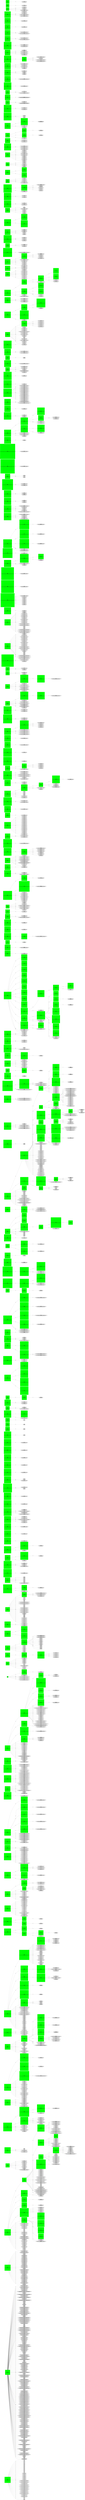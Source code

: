 digraph G {
	graph [bb="0,0,4897.8,1.4878e+05",
		ordering=out,
		rankdir=LR
	];
	node [label="\N",
		style=filled
	];
	1	[color=green,
		height=4.6493,
		label="ID:1\nDECISION\nDE 1 - USA(AI): Should US Attempt To Liberate The UK",
		pos="407.38,1376.7",
		shape=square,
		width=4.6493];
	1822	[height=1.1294,
		label="ID:1822\nUNIT\nDE 1 - USA",
		pos="1351.1,2614.7",
		width=1.6401];
	1 -> 1822	[label=YES,
		lp="845.5,2553.3",
		pos="e,1293.8,2625.5 419.72,1544.4 447.65,1810.6 544.06,2324.4 876.25,2565.7 997.1,2653.4 1183.3,2641.7 1282.4,2627.2"];
	1823	[height=1.1294,
		label="ID:1823\nUNIT\nDE 1 - USA",
		pos="1351.1,2416.7",
		width=1.6401];
	1 -> 1823	[label=YES,
		lp="845.5,2358.5",
		pos="e,1293.6,2427.3 435.74,1544.5 482.49,1772.1 600.88,2172.6 876.25,2367.7 997.96,2453.9 1183.4,2442.9 1282.3,2428.9"];
	1824	[height=1.1294,
		label="ID:1824\nUNIT\nDE 1 - USA",
		pos="1351.1,2317.7",
		width=1.6401];
	1 -> 1824	[label=YES,
		lp="845.5,2261.4",
		pos="e,1293.6,2327.7 445.16,1544.1 500.35,1751.8 625.96,2099.1 876.25,2268.7 999.58,2352.2 1183.9,2342.4 1282.4,2329.3"];
	1825	[height=1.1294,
		label="ID:1825\nUNIT\nDE 1 - USA",
		pos="1351.1,2020.7",
		width=1.6401];
	1 -> 1825	[label=YES,
		lp="845.5,1959.2",
		pos="e,1292.6,2028.4 491.06,1544.4 569.61,1684.2 701.61,1875.4 876.25,1971.7 1005.4,2042.8 1184.4,2038.6 1281.2,2029.5"];
	1826	[height=1.1294,
		label="ID:1826\nUNIT\nDE 1 - USA",
		pos="1351.1,1921.7",
		width=1.6401];
	1 -> 1826	[label=YES,
		lp="845.5,1863.7",
		pos="e,1292.6,1928.1 517.76,1544.4 601.44,1657.5 727.53,1799.2 876.25,1872.7 1008.1,1937.8 1185.3,1936.1 1281.3,1929"];
	1827	[height=1.1294,
		label="ID:1827\nUNIT\nDE 1 - USA",
		pos="1351.1,1723.7",
		width=1.6401];
	1 -> 1827	[label=YES,
		lp="845.5,1672.6",
		pos="e,1291.7,1726.1 575.03,1509.7 660.23,1570.5 768.48,1637.1 876.25,1674.7 1013.6,1722.5 1185.9,1727.7 1280.3,1726.3"];
	1828	[height=1.1294,
		label="ID:1828\nUNIT\nDE 1 - USA",
		pos="1351.1,1624.7",
		width=1.6401];
	1 -> 1828	[label=YES,
		lp="845.5,1576.7",
		pos="e,1291.8,1624.2 575.2,1462 662.65,1503 772.83,1549 876.25,1575.7 1016.7,1611.9 1187.2,1621.5 1280.6,1623.9"];
	1829	[height=1.1294,
		label="ID:1829\nUNIT\nDE 1 - USA",
		pos="1351.1,1525.7",
		width=1.6401];
	1 -> 1829	[label=YES,
		lp="845.5,1480.8",
		pos="e,1291.8,1521.7 575.11,1416.9 664.07,1437.1 775.64,1460.8 876.25,1476.7 1019,1499.2 1187.7,1513.8 1280.4,1520.8"];
	1830	[height=1.1294,
		label="ID:1830\nUNIT\nDE 1 - USA",
		pos="1351.1,2713.7",
		width=1.6401];
	1 -> 1830	[label=YES,
		lp="845.5,2650.7",
		pos="e,1293.7,2724.6 413.31,1544.4 431.75,1828.9 514.47,2400.9 876.25,2664.7 996.94,2752.6 1183.2,2740.9 1282.4,2726.3"];
	3286	[height=1.1294,
		label="ID:3286\nAI\nDE 1 - UK Guard - Homeland ",
		pos="1351.1,1426.7",
		width=3.6583];
	1 -> 3286	[label=YES,
		lp="845.5,1408.4",
		pos="e,1220.9,1419.8 575.1,1385.5 755.55,1395.1 1040.2,1410.2 1209.6,1419.2"];
	3287	[height=1.1294,
		label="ID:3287\nAI\nDE 1 - UK Guard - Homeland ",
		pos="1351.1,1327.7",
		width=3.6583];
	1 -> 3287	[label=YES,
		lp="845.5,1362.6",
		pos="e,1220.9,1334.4 575.1,1368 755.55,1358.6 1040.2,1343.8 1209.6,1335"];
	3288	[height=1.1294,
		label="ID:3288\nAI\nDE 1 - UK Guard - Homeland ",
		pos="1351.1,2119.7",
		width=3.6583];
	1 -> 3288	[label=YES,
		lp="845.5,2067.1",
		pos="e,1227.6,2134.3 471.63,1544.3 543.13,1708.4 676.25,1950.7 876.25,2070.7 978.42,2132 1115.7,2139.8 1216.1,2134.9"];
	3289	[height=1.1294,
		label="ID:3289\nAI\nDE 1 - UK Guard - Homeland ",
		pos="1351.1,1228.7",
		width=3.6583];
	1 -> 3289	[label=YES,
		lp="845.5,1292.2",
		pos="e,1222.7,1238.2 575.14,1336.9 664.1,1316.8 775.67,1293.5 876.25,1277.7 988.42,1260 1116.6,1247.2 1211.3,1239.1"];
	3290	[height=1.1294,
		label="ID:3290\nAI\nDE 1 - UK Guard - Homeland ",
		pos="1351.1,1129.7",
		width=3.6583];
	1 -> 3290	[label=YES,
		lp="845.5,1197.9",
		pos="e,1219.3,1132.8 574.98,1291.8 662.48,1251 772.78,1205.3 876.25,1178.7 985.44,1150.6 1112.7,1138.5 1207.8,1133.4"];
	3463	[height=1.1294,
		label="ID:3463\nAI\nDE 1 - UK Build Up Fleet - Liberate UK Amphibious Support - Cardiff",
		pos="1351.1,2218.7",
		width=8.0335];
	1 -> 3463	[label=YES,
		lp="845.5,2164.2",
		pos="e,1080.9,2233.4 456.95,1544.4 520.53,1731.1 651.23,2025.3 876.25,2169.7 933.2,2206.2 1002.2,2224.4 1069.6,2232.2"];
	3464	[height=1.1294,
		label="ID:3464\nAI\nDE 1 - UK Build Up Fleet - Liberate UK Amphibious Support - Ft. William",
		pos="1351.1,1030.7",
		width=8.5049];
	1 -> 3464	[label=YES,
		lp="845.5,1103.8",
		pos="e,1052.9,1040.2 575.1,1244 660.31,1183.5 768.55,1117.1 876.25,1079.7 928.43,1061.5 985.64,1049.5 1041.7,1041.7"];
	3465	[height=1.1294,
		label="ID:3465\nAI\nDE 1 - UK Build Up Fleet - Liberate UK Patrol - Cardiff",
		pos="1351.1,2515.7",
		width=6.4425];
	1 -> 3465	[label=YES,
		lp="845.5,2455.9",
		pos="e,1155.9,2538 427.13,1544.4 464.55,1791.6 572.96,2248.2 876.25,2466.7 952.59,2521.6 1054.6,2537.4 1144.5,2538"];
	3466	[height=1.1294,
		label="ID:3466\nAI\nDE 1 - USA Build Up Fleet - Liberate UK Amphibious Support - Cardiff",
		pos="1351.1,931.66",
		width=8.1661];
	1 -> 3466	[label=YES,
		lp="845.5,1002.6",
		pos="e,1057.5,934.37 558.25,1208.9 642.89,1125.6 755.71,1032 876.25,980.66 929.14,958.13 988.25,944.22 1046.3,935.91"];
	3467	[height=1.1294,
		label="ID:3467\nAI\nDE 1 - USA Build Up Fleet - Liberate UK Amphibious Support - Ft. William",
		pos="1351.1,832.66",
		width=8.6375];
	1 -> 3467	[label=YES,
		lp="845.5,907.03",
		pos="e,1039.8,832.97 518.06,1209 601.77,1096.1 727.78,954.9 876.25,881.66 923.16,858.52 975.81,843.82 1028.5,834.8"];
	3468	[height=1.1294,
		label="ID:3468\nAI\nDE 1 - USA Build Up Fleet - Liberate UK Transport Support - Glasgow",
		pos="1351.1,733.66",
		width=8.0483];
	1 -> 3468	[label=YES,
		lp="845.5,811.61",
		pos="e,1065.5,726.38 491.33,1208.8 569.94,1069.3 701.89,878.67 876.25,782.66 930.15,752.98 992.75,736.41 1054.4,727.84"];
	3469	[height=1.1294,
		label="ID:3469\nAI\nDE 1 - USA Build Up Fleet - Liberate UK Transport Support - Inverness",
		pos="1351.1,1822.7",
		width=8.1219];
	1 -> 3469	[label=YES,
		lp="845.5,1768.2",
		pos="e,1058.7,1820.2 557.65,1544.4 642.33,1628 755.37,1722.1 876.25,1773.7 929.49,1796.4 989.03,1810.3 1047.5,1818.6"];
	3548	[height=1.1294,
		label="ID:3548\nAI\nDE 1 - USA Build Up Amphibious - Washington D.C. -> Cardiff ",
		pos="1351.1,634.66",
		width=7.3853];
	1 -> 3548	[label=YES,
		lp="845.5,716.28",
		pos="e,1100.5,620.72 471.87,1208.9 543.45,1045.1 676.57,803.35 876.25,683.66 939.5,645.74 1016.2,628.3 1089.3,621.66"];
	3549	[height=1.1294,
		label="ID:3549\nAI\nDE 1 - USA Build Up Amphibious - Washington D.C. -> Ft. William ",
		pos="1351.1,535.66",
		width=7.8567];
	1 -> 3549	[label=YES,
		lp="845.5,621.01",
		pos="e,1088.6,520.18 457.01,1209.1 520.64,1022.7 651.4,728.82 876.25,584.66 935.39,546.74 1007.5,528.59 1077.4,521.27"];
	3554	[height=1.1294,
		label="ID:3554\nAI\n[FW]DE 1 - USA Build Up Amphibious - Washington D.C. -> Saint John",
		pos="1351.1,436.66",
		width=8.2545];
	1 -> 3554	[label=YES,
		lp="845.5,525.8",
		pos="e,1079,420 445.34,1209 500.65,1001.4 626.32,654.87 876.25,485.66 932.12,447.83 1000.5,429.14 1067.7,421.23"];
	3629	[height=1.1294,
		label="ID:3629\nAI\nDE 1 - USA Build Up Transport - US -> Glasgow ",
		pos="1351.1,337.66",
		width=5.7649];
	1 -> 3629	[label=YES,
		lp="845.5,412.29",
		pos="e,1174,316.16 435.79,1209 482.6,981.63 601.07,581.53 876.25,386.66 958.13,328.68 1068.8,314.64 1162.6,315.93"];
	3630	[height=1.1294,
		label="ID:3630\nAI\nDE 1 - USA Build Up Transport - US -> Inverness ",
		pos="1351.1,238.66",
		width=5.8385];
	1 -> 3630	[label=YES,
		lp="845.5,314.91",
		pos="e,1173.1,216.68 427.13,1209 464.56,961.93 572.98,505.64 876.25,287.66 957.56,229.22 1067.9,215.1 1161.7,216.44"];
	3732	[height=1.1294,
		label="ID:3732\nAI\nDE 1 - USA ",
		pos="1351.1,139.66",
		width=1.699];
	1 -> 3732	[label=YES,
		lp="845.5,217.5",
		pos="e,1291.9,128.52 419.72,1209 447.65,942.9 544.08,429.38 876.25,188.66 996.5,101.51 1181.2,112.52 1280.8,126.85"];
	3733	[height=1.1294,
		label="ID:3733\nAI\nDE 1 - USA ",
		pos="1351.1,40.659",
		width=1.699];
	1 -> 3733	[label=YES,
		lp="845.5,120.12",
		pos="e,1291.8,29.417 413.44,1208.8 432.07,924.56 515.08,353.46 876.25,89.659 996.18,2.0623 1181,13.249 1280.7,27.733"];
	50	[color=green,
		height=3.7431,
		label="ID:50\nDECISION\nDE 50 - Disable to Hide All Historical Popups",
		pos="407.38,8752.7",
		shape=square,
		width=3.7431];
	2465	[color=gray,
		height=1.1294,
		label="ID:2465\nPOPUP\n34 Die And Hundreds Are Injured In Race Riots In Detroit ",
		pos="1351.1,14495",
		shape=oval,
		width=6.6782];
	50 -> 2465	[label=YES,
		lp="845.5,14436",
		pos="e,1148.4,14517 412.16,8887.8 434.09,9635.4 553.61,13269 832.75,14351 844.35,14396 838.52,14419 876.25,14446 950.53,14499 1049,14515 \
1136.9,14517"];
	2466	[color=gray,
		height=1.1294,
		label="ID:2466\nPOPUP\nAdmiral Canaris And Air General Wolfram Von Richthofen Visit Spain ",
		pos="1351.1,14396",
		shape=oval,
		width=8.0041];
	50 -> 2466	[label=YES,
		lp="845.5,14339",
		pos="e,1102.6,14417 412.45,8887.8 435.69,9627.3 560.23,13189 832.75,14251 844.4,14296 838.24,14319 876.25,14347 937.89,14391 1016.3,14410 \
1091.5,14416"];
	2467	[color=gray,
		height=1.1294,
		label="ID:2467\nPOPUP\nAdmiral Canaris Is Arrested And The Abwehr Is Abolished ",
		pos="1351.1,14297",
		shape=oval,
		width=6.7224];
	50 -> 2467	[label=YES,
		lp="845.5,14238",
		pos="e,1147.7,14319 412.66,8887.8 436.84,9619.2 564.67,13110 832.75,14152 844.43,14197 838.24,14220 876.25,14248 950.26,14301 1048.4,\
14317 1136.2,14319"];
	2468	[color=gray,
		height=1.1294,
		label="ID:2468\nPOPUP\nAdmiral Yamamoto Is Shot Down By US Aircraft ",
		pos="1351.1,14198",
		shape=oval,
		width=5.7796];
	50 -> 2468	[label=YES,
		lp="845.5,14139",
		pos="e,1175,14220 412.89,8887.6 438.01,9610.8 569.1,13032 832.75,14053 844.46,14098 838.24,14121 876.25,14149 958.06,14208 1069.4,14221 \
1163.6,14220"];
	2469	[color=gray,
		height=1.1294,
		label="ID:2469\nPOPUP\nAfrican Americans Launch The Double V Campaign: For Victory Over Fascism And Against Discrimination ",
		pos="1351.1,14099",
		shape=oval,
		width=12.055];
	50 -> 2469	[label=YES,
		lp="845.5,14040",
		pos="e,940.74,14085 413.13,8887.8 439.23,9603 573.55,12953 832.75,13954 844.49,13999 838.24,14022 876.25,14050 893.17,14062 911.36,14072 \
930.4,14081"];
	2470	[color=gray,
		height=1.1294,
		label="ID:2470\nPOPUP\nAl Bowlly Is Killed In London ",
		pos="1351.1,14000",
		shape=oval,
		width=3.7025];
	50 -> 2470	[label=YES,
		lp="845.5,13941",
		pos="e,1231.8,14018 413.37,8887.8 440.46,9595 578,12874 832.75,13855 844.53,13900 838.24,13923 876.25,13951 975.29,14022 1117.6,14027 \
1220.4,14019"];
	2471	[color=gray,
		height=1.1294,
		label="ID:2471\nPOPUP\nAllied Governments Sign The Declaration Of The United Nations Calling For Complete Victory Over The Axis ",
		pos="1351.1,13901",
		shape=oval,
		width=12.335];
	50 -> 2471	[label=YES,
		lp="845.5,13842",
		pos="e,937.3,13886 413.62,8887.8 441.71,9586.6 582.43,12796 832.75,13756 844.57,13801 838.24,13824 876.25,13852 892.25,13863 909.37,13873 \
927.27,13881"];
	2472	[color=gray,
		height=1.1294,
		label="ID:2472\nPOPUP\nArthur Koestler's Darkness At Noon Is Published In The UK ",
		pos="1351.1,13802",
		shape=oval,
		width=6.8697];
	50 -> 2472	[label=YES,
		lp="845.5,13743",
		pos="e,1143,13824 413.88,8887.6 442.98,9577.8 586.85,12717 832.75,13657 844.61,13702 838.24,13725 876.25,13753 948.97,13805 1045,13822 \
1131.7,13824"];
	2473	[color=gray,
		height=1.1294,
		label="ID:2473\nPOPUP\nAtlantic Charter: Joint Declaration By Churchill And Roosevelt As A First Statement Of War Aims ",
		pos="1351.1,14693",
		shape=oval,
		width=10.995];
	50 -> 2473	[label=YES,
		lp="845.5,14634",
		pos="e,959.73,14686 411.77,8887.9 431.88,9651.2 544.65,13426 832.75,14549 844.29,14594 838.52,14617 876.25,14644 898.62,14660 923.18,\
14672 948.99,14682"];
	2474	[color=gray,
		height=1.1294,
		label="ID:2474\nPOPUP\nAtomic Bomb Dropped On Hiroshima ",
		pos="1351.1,13703",
		shape=oval,
		width=4.5422];
	50 -> 2474	[label=YES,
		lp="845.5,13644",
		pos="e,1208.6,13723 414.16,8887.7 444.31,9569.7 591.3,12638 832.75,13558 844.65,13603 838.24,13626 876.25,13654 968,13720 1096.9,13729 \
1197.1,13724"];
	2475	[color=gray,
		height=1.1294,
		label="ID:2475\nPOPUP\nBasil Rathbone And Nigel Bruce Star In The Propaganda Film Sherlock Holmes And The Secret Weapon ",
		pos="1351.1,13604",
		shape=oval,
		width=11.672];
	50 -> 2475	[label=YES,
		lp="845.5,13545",
		pos="e,946.51,13593 414.45,8887.7 445.65,9561.1 595.73,12559 832.75,13459 844.69,13504 838.24,13527 876.25,13555 894.85,13568 914.97,\
13579 936.08,13588"];
	2476	[color=gray,
		height=1.1294,
		label="ID:2476\nPOPUP\nBattle of Guadalcanal ",
		pos="1351.1,13505",
		shape=oval,
		width=2.7155];
	50 -> 2476	[label=YES,
		lp="845.5,13446",
		pos="e,1260.1,13520 414.75,8887.9 447.05,9553 600.18,12481 832.75,13360 844.73,13405 838.24,13428 876.25,13456 984.75,13534 1145.2,13533 \
1248.7,13521"];
	2477	[color=gray,
		height=1.1294,
		label="ID:2477\nPOPUP\nBattle of Kwajalein ",
		pos="1351.1,13406",
		shape=oval,
		width=2.4798];
	50 -> 2477	[label=YES,
		lp="845.5,13347",
		pos="e,1267.3,13420 415.06,8887.7 448.43,9543.7 604.59,12402 832.75,13261 844.78,13306 838.24,13329 876.25,13357 987.34,13437 1152.9,\
13434 1256,13422"];
	2478	[color=gray,
		height=1.1294,
		label="ID:2478\nPOPUP\nBattle of Makin and Tarawa ",
		pos="1351.1,13307",
		shape=oval,
		width=3.3931];
	50 -> 2478	[label=YES,
		lp="845.5,13248",
		pos="e,1240.6,13324 415.38,8887.7 449.87,9534.9 609.02,12323 832.75,13162 844.82,13207 838.24,13230 876.25,13258 978.12,13331 1125.8,\
13335 1229.1,13325"];
	2479	[color=gray,
		height=1.1294,
		label="ID:2479\nPOPUP\nBattle of Midway ",
		pos="1351.1,13208",
		shape=oval,
		width=2.2883];
	50 -> 2479	[label=YES,
		lp="845.5,13149",
		pos="e,1273.1,13221 415.73,8887.8 451.37,9526.4 613.46,12244 832.75,13063 844.87,13108 838.24,13131 876.25,13159 989.44,13240 1159.2,\
13236 1261.8,13223"];
	2480	[color=gray,
		height=1.1294,
		label="ID:2480\nPOPUP\nBing Crosby Singing Irving Berlin's 'White Christmas' Tops The US Charts ",
		pos="1351.1,13109",
		shape=oval,
		width=8.4607];
	50 -> 2480	[label=YES,
		lp="845.5,13050",
		pos="e,1081.7,13128 416.08,8887.8 452.89,9517.4 617.89,12165 832.75,12964 844.93,13009 838.24,13032 876.25,13060 932.11,13100 1001.7,\
13119 1070.3,13127"];
	2481	[color=gray,
		height=1.1294,
		label="ID:2481\nPOPUP\nBrazil DoW On Germany And Starts Raising A Force To Fight In Europe ",
		pos="1351.1,13010",
		shape=oval,
		width=8.2545];
	50 -> 2481	[label=YES,
		lp="845.5,12951",
		pos="e,1091.9,13030 416.45,8887.8 454.44,9508.1 622.3,12087 832.75,12865 844.98,12910 838.24,12933 876.25,12961 934.97,13003 1008.9,13022 \
1080.8,13029"];
	2482	[color=gray,
		height=1.1294,
		label="ID:2482\nPOPUP\nBritain's Forces' Sweetheart Vera Lynn Stars In We'll Meet Again ",
		pos="1351.1,12911",
		shape=oval,
		width=7.3559];
	50 -> 2482	[label=YES,
		lp="845.5,12852",
		pos="e,1127.2,12933 416.85,8887.8 456.05,9499 626.73,12008 832.75,12766 845.04,12811 838.24,12834 876.25,12862 944.58,12911 1033.5,12929 \
1115.8,12932"];
	2483	[color=gray,
		height=1.1294,
		label="ID:2483\nPOPUP\nBritish Communists Lead The Campaign Calling For A Second Front Now! ",
		pos="1351.1,12812",
		shape=oval,
		width=8.5197];
	50 -> 2483	[label=YES,
		lp="845.5,12753",
		pos="e,1078.6,12831 407.69,8887.7 408.29,9394.3 439.23,11226 832.75,12667 845.1,12712 838.24,12735 876.25,12763 931.31,12802 999.76,12822 \
1067.4,12829"];
	2484	[color=gray,
		height=1.1294,
		label="ID:2484\nPOPUP\nBritish Soldiers In The Cairo Forces Parliament Call For Nationalization Of The UK Economy ",
		pos="1351.1,12713",
		shape=oval,
		width=10.553];
	50 -> 2484	[label=YES,
		lp="845.5,12654",
		pos="e,971.49,12710 408.21,8887.7 410.78,9386.3 448,11167 832.75,12568 845.16,12613 838.24,12636 876.25,12664 901.99,12682 930.65,12696 \
960.78,12707"];
	2485	[color=gray,
		height=1.1294,
		label="ID:2485\nPOPUP\nCanadians Vote In A Plebiscite To Allow Conscription ",
		pos="1351.1,12614",
		shape=oval,
		width=6.1774];
	50 -> 2485	[label=YES,
		lp="845.5,12555",
		pos="e,1163.8,12636 408.77,8887.6 413.31,9377.9 456.73,11108 832.75,12469 845.23,12514 838.24,12537 876.25,12565 954.84,12621 1060.7,\
12636 1152.4,12636"];
	2486	[color=gray,
		height=1.1294,
		label="ID:2486\nPOPUP\nCasablanca Conference ",
		pos="1351.1,12515",
		shape=oval,
		width=2.8923];
	50 -> 2486	[label=YES,
		lp="845.5,12456",
		pos="e,1255,12531 409.35,8887.7 415.93,9369.9 465.52,11049 832.75,12370 845.3,12415 838.24,12438 876.25,12466 982.97,12543 1140,12543 \
1243.6,12532"];
	2487	[color=gray,
		height=1.1294,
		label="ID:2487\nPOPUP\nClandestine Slovak National Council Formed Favouring Reincorporation Into Czechoslovakia ",
		pos="1351.1,12416",
		shape=oval,
		width=10.479];
	50 -> 2487	[label=YES,
		lp="845.5,12357",
		pos="e,973.88,12414 409.96,8887.7 418.61,9361.5 474.28,10989 832.75,12271 845.37,12316 838.24,12339 876.25,12367 902.7,12386 932.24,12400 \
963.29,12411"];
	2488	[color=gray,
		height=1.1294,
		label="ID:2488\nPOPUP\nDon Juan's Lausanne Manifesto Attacks Franco And Calls For The Monarchy To Be Restored ",
		pos="1351.1,12317",
		shape=oval,
		width=10.435];
	50 -> 2488	[label=YES,
		lp="845.5,12258",
		pos="e,975.07,12316 410.61,8887.5 421.35,9352.7 482.99,10929 832.75,12172 845.45,12217 838.24,12240 876.25,12268 903,12287 932.92,12301 \
964.35,12312"];
	2489	[color=gray,
		height=1.1294,
		label="ID:2489\nPOPUP\nDouglas Bader Is Shot Down Over France And Taken Prisoner, Later Ending Up In Colditz ",
		pos="1351.1,12218",
		shape=oval,
		width=10.184];
	50 -> 2489	[label=YES,
		lp="845.5,12159",
		pos="e,984.37,12219 411.3,8887.6 424.18,9344.2 491.75,10870 832.75,12073 845.53,12118 838.24,12141 876.25,12169 905.59,12190 938.74,12205 \
973.52,12216"];
	2490	[color=gray,
		height=1.1294,
		label="ID:2490\nPOPUP\nEnver Hoxha's Communist Party Forms The Albanian National Liberation Front ",
		pos="1351.1,12119",
		shape=oval,
		width=9.0058];
	50 -> 2490	[label=YES,
		lp="845.5,12060",
		pos="e,1050.8,12134 412.03,8887.8 427.12,9336 500.56,10811 832.75,11974 845.62,12019 838.24,12042 876.25,12070 923.77,12104 981.25,12123 \
1039.6,12133"];
	2491	[color=gray,
		height=1.1294,
		label="ID:2491\nPOPUP\nErnest Hemingway's 'For Whom The Bell Tolls' Is Published ",
		pos="1351.1,12020",
		shape=oval,
		width=6.8992];
	50 -> 2491	[label=YES,
		lp="845.5,11961",
		pos="e,1142.1,12042 412.81,8887.9 430.14,9327.3 509.32,10751 832.75,11875 845.71,11920 838.24,11943 876.25,11971 948.73,12023 1044.4,\
12040 1130.8,12042"];
	2492	[color=gray,
		height=1.1294,
		label="ID:2492\nPOPUP\nFall Of France ",
		pos="1351.1,11921",
		shape=oval,
		width=1.9495];
	50 -> 2492	[label=YES,
		lp="845.5,11862",
		pos="e,1284,11933 413.62,8887.7 433.22,9317.9 518.03,10691 832.75,11776 845.81,11821 838.24,11844 876.25,11872 993.53,11956 1171.5,11948 \
1272.6,11935"];
	2493	[color=gray,
		height=1.1294,
		label="ID:2493\nPOPUP\nFall of Singapore ",
		pos="1351.1,11822",
		shape=oval,
		width=2.2441];
	50 -> 2493	[label=YES,
		lp="845.5,11763",
		pos="e,1274.8,11835 414.5,8887.7 436.42,9308.8 526.77,10631 832.75,11677 845.91,11722 838.24,11745 876.25,11773 990.09,11855 1161.1,11849 \
1263.6,11837"];
	2494	[color=gray,
		height=1.1294,
		label="ID:2494\nPOPUP\nFighting Breaks Out At Mass Demonstrations In Lyon And Marseille On Bastille Day ",
		pos="1351.1,11723",
		shape=oval,
		width=9.6245];
	50 -> 2494	[label=YES,
		lp="845.5,11664",
		pos="e,1011.7,11731 415.44,8887.9 439.76,9299.7 535.54,10572 832.75,11578 846.02,11623 838.24,11646 876.25,11674 913.14,11700 956.03,\
11718 1000.6,11729"];
	2495	[color=gray,
		height=1.1294,
		label="ID:2495\nPOPUP\nFollowing The Death of Metaxas, Alexandros Koryzis Succeeds Him As Greek Prime Minister ",
		pos="1351.1,11624",
		shape=oval,
		width=10.612];
	50 -> 2495	[label=YES,
		lp="845.5,11565",
		pos="e,969.71,11621 416.44,8887.8 443.18,9289.9 544.25,10512 832.75,11479 846.14,11524 838.24,11547 876.25,11575 901.43,11593 929.4,11607 \
958.81,11617"];
	2496	[color=gray,
		height=1.1294,
		label="ID:2496\nPOPUP\nFollowing The Death of Metaxas, Alexandros Koryzis Succeeds Him As Greek Prime Minister ",
		pos="1351.1,11525",
		shape=oval,
		width=10.612];
	50 -> 2496	[label=YES,
		lp="845.5,11466",
		pos="e,969.71,11522 417.51,8887.7 446.74,9280.2 552.97,10452 832.75,11380 846.27,11425 838.24,11448 876.25,11476 901.43,11494 929.4,11508 \
958.81,11518"];
	2497	[color=gray,
		height=1.1294,
		label="ID:2497\nPOPUP\nFormer British Prime Minister Neville Chamberlain Dies ",
		pos="1351.1,11426",
		shape=oval,
		width=6.5604];
	50 -> 2497	[label=YES,
		lp="845.5,11367",
		pos="e,1152.4,11448 418.67,8887.7 450.44,9270.4 561.7,10391 832.75,11281 846.41,11325 838.24,11349 876.25,11377 951.62,11431 1052.1,11447 \
1141.1,11448"];
	2498	[color=gray,
		height=1.1294,
		label="ID:2498\nPOPUP\nGary Cooper And Ingrid Bergman Star In Hemingway's 'For Whom The Bell Tolls' ",
		pos="1351.1,11327",
		shape=oval,
		width=9.3151];
	50 -> 2498	[label=YES,
		lp="845.5,11268",
		pos="e,1031.1,11339 419.92,8887.8 454.31,9260.4 570.44,10331 832.75,11182 846.56,11226 838.24,11250 876.25,11278 918.46,11308 968.53,\
11326 1020.1,11337"];
	2499	[color=gray,
		height=1.1294,
		label="ID:2499\nPOPUP\nGeneral Slim Defeats The Japanese in Burma, Liberating Mandalay ",
		pos="1351.1,11228",
		shape=oval,
		width=7.68];
	50 -> 2499	[label=YES,
		lp="845.5,11169",
		pos="e,1115.7,11249 421.27,8887.8 458.34,9250.1 579.18,10271 832.75,11083 846.72,11127 838.24,11151 876.25,11179 941.46,11226 1025.4,\
11244 1104.5,11249"];
	2500	[color=gray,
		height=1.1294,
		label="ID:2500\nPOPUP\nGeorge Elser Attempts To Kill Hitler ",
		pos="1351.1,11129",
		shape=oval,
		width=4.3507];
	50 -> 2500	[label=YES,
		lp="845.5,11070",
		pos="e,1213.9,11149 422.73,8887.7 462.55,9239.5 587.9,10211 832.75,10984 846.89,11028 838.24,11052 876.25,11080 969.71,11147 1101.7,11156 \
1202.7,11149"];
	2501	[color=gray,
		height=1.1294,
		label="ID:2501\nPOPUP\nGeorge Formby Entertains The Troops To Raise Morale ",
		pos="1351.1,11030",
		shape=oval,
		width=6.3836];
	50 -> 2501	[label=YES,
		lp="845.5,10971",
		pos="e,1157.7,11052 424.36,8887.9 467.01,9229.1 596.67,10150 832.75,10885 847.08,10929 838.24,10953 876.25,10981 953.07,11036 1055.9,\
11052 1146.2,11052"];
	2502	[color=gray,
		height=1.1294,
		label="ID:2502\nPOPUP\nGeorge Orwell's 'Animal Farm' Is Published In The UK ",
		pos="1351.1,10931",
		shape=oval,
		width=6.3541];
	50 -> 2502	[label=YES,
		lp="845.5,10872",
		pos="e,1158.6,10953 426.07,8887.6 471.58,9217.6 605.34,10089 832.75,10786 847.29,10830 838.24,10854 876.25,10882 953.39,10937 1056.8,\
10953 1147.3,10953"];
	2503	[color=gray,
		height=1.1294,
		label="ID:2503\nPOPUP\nGerman Blitzkrieg Continues Towards Paris ",
		pos="1351.1,10832",
		shape=oval,
		width=5.1167];
	50 -> 2503	[label=YES,
		lp="845.5,10773",
		pos="e,1193,10853 428.02,8887.7 476.51,9206.5 614.11,10029 832.75,10687 847.52,10731 838.24,10755 876.25,10783 963.31,10845 1083.8,10857 \
1181.5,10853"];
	2504	[color=gray,
		height=1.1294,
		label="ID:2504\nPOPUP\nGerman Forces Capture Eben Emael ",
		pos="1351.1,10733",
		shape=oval,
		width=4.3359];
	50 -> 2504	[label=YES,
		lp="845.5,10675",
		pos="e,1214,10753 418.97,8887.8 453.77,9291 579.75,10471 876.25,10684 969.85,10751 1101.8,10759 1202.8,10753"];
	2505	[color=gray,
		height=1.1294,
		label="ID:2505\nPOPUP\nGerman Paratroops Assault Crete ",
		pos="1351.1,10634",
		shape=oval,
		width=3.9677];
	50 -> 2505	[label=YES,
		lp="845.5,10577",
		pos="e,1224,10653 420.92,8887.7 460.21,9276.6 595.35,10384 876.25,10585 973.06,10654 1110.7,10661 1212.7,10653"];
	2506	[color=gray,
		height=1.1294,
		label="ID:2506\nPOPUP\nGerman Radio Starts Broadcasting 'Charlie And His Orchestra' To Listeners In The UK ",
		pos="1351.1,10535",
		shape=oval,
		width=9.7276];
	50 -> 2506	[label=YES,
		lp="845.5,10478",
		pos="e,1013.1,10546 423.85,8887.9 469.57,9260.7 617.34,10289 876.25,10486 913.2,10514 956.72,10532 1002.2,10543"];
	2507	[color=gray,
		height=1.1294,
		label="ID:2507\nPOPUP\nGerman Security Forces Finally Track Down And Defeat The Polish Resistance Group Led By Hubal ",
		pos="1351.1,10436",
		shape=oval,
		width=11.274];
	50 -> 2507	[label=YES,
		lp="845.5,10362",
		pos="e,951.74,10428 426.27,8887.8 476.69,9245.5 632.28,10202 876.25,10387 896.21,10402 918.06,10414 941.08,10424"];
	2508	[color=gray,
		height=1.1294,
		label="ID:2508\nPOPUP\nGermany Imports Wolfram And Other Goods From Spain ",
		pos="1351.1,10337",
		shape=oval,
		width=6.6193];
	50 -> 2508	[label=YES,
		lp="845.5,10265",
		pos="e,1155.8,10360 428.98,8887.6 484.23,9229.7 647.16,10116 876.25,10288 951.73,10344 1054.1,10360 1144.3,10360"];
	2509	[color=gray,
		height=1.1294,
		label="ID:2509\nPOPUP\nGlenn Miller's Plane Goes Missing Over The English Channel ",
		pos="1351.1,10238",
		shape=oval,
		width=7.076];
	50 -> 2509	[label=YES,
		lp="845.5,10168",
		pos="e,1140,10261 432.02,8887.9 492.11,9214.3 661.26,10030 876.25,10189 947.75,10241 1042.7,10258 1128.8,10261"];
	2510	[color=gray,
		height=1.1294,
		label="ID:2510\nPOPUP\nGone With The Wind Is Released In US Cinemas ",
		pos="1351.1,10139",
		shape=oval,
		width=5.6912];
	50 -> 2510	[label=YES,
		lp="845.5,10075",
		pos="e,1178.6,10161 409.19,8887.6 419.02,9166.4 485.42,9803.6 876.25,10090 958.74,10150 1072,10164 1167.1,10161"];
	2511	[color=gray,
		height=1.1294,
		label="ID:2511\nPOPUP\nHitler Assassination Attempt ",
		pos="1351.1,10040",
		shape=oval,
		width=3.4668];
	50 -> 2511	[label=YES,
		lp="845.5,9977.5",
		pos="e,1238.4,10058 413.83,8887.7 432.53,9150.6 514.86,9728.2 876.25,9990.7 977.19,10064 1123.7,10068 1227,10059"];
	2512	[color=gray,
		height=1.1294,
		label="ID:2512\nPOPUP\nHitler Commits Suicide ",
		pos="1351.1,9940.7",
		shape=oval,
		width=2.9512];
	50 -> 2512	[label=YES,
		lp="845.5,9880.1",
		pos="e,1253.5,9957 419.34,8887.4 447.28,9133.4 544.53,9651.8 876.25,9891.7 982.34,9968.4 1138.4,9969 1242.1,9958.2"];
	2513	[color=gray,
		height=1.1294,
		label="ID:2513\nPOPUP\nHitler's Deputy Rudolf Hess Flies To The UK To Negotiate Peace Terms ",
		pos="1351.1,9841.7",
		shape=oval,
		width=8.1366];
	50 -> 2513	[label=YES,
		lp="845.5,9782.7",
		pos="e,1096.3,9862 425.85,8887.9 463.24,9116.5 573.8,9575.7 876.25,9792.7 936.17,9835.6 1011.8,9854.6 1085,9861.1"];
	2514	[color=gray,
		height=1.1294,
		label="ID:2514\nPOPUP\nHitler's Sister-In-Law Bridget Dowling Shows Her Support For The Allied War Effort ",
		pos="1351.1,9742.7",
		shape=oval,
		width=9.5803];
	50 -> 2514	[label=YES,
		lp="845.5,9685.5",
		pos="e,1010.5,9749.5 432.93,8887.8 479.03,9098.9 599.99,9502.1 876.25,9693.7 912.98,9719.1 955.32,9736 999.26,9746.8"];
	2515	[color=gray,
		height=1.1294,
		label="ID:2515\nPOPUP\nIRA Bombs Explode In Birmingham And London ",
		pos="1351.1,9643.7",
		shape=oval,
		width=5.7796];
	50 -> 2515	[label=YES,
		lp="845.5,9588.3",
		pos="e,1167.5,9663.1 441.28,8887.8 495.95,9080.4 625.18,9429 876.25,9594.7 957.58,9648.3 1064.4,9663 1156.1,9663.2"];
	2516	[color=gray,
		height=1.1294,
		label="ID:2516\nPOPUP\nIrish Prime Minister De Valera Expresses His Condolences At The German Embassy ",
		pos="1351.1,9544.7",
		shape=oval,
		width=9.5067];
	50 -> 2516	[label=YES,
		lp="845.5,9491.2",
		pos="e,1009.2,9547 451.61,8887.6 514.8,9060.6 650.14,9355.2 876.25,9495.7 913.24,9518.6 955.07,9534.2 998.17,9544.5"];
	2517	[color=gray,
		height=1.1294,
		label="ID:2517\nPOPUP\nJapan Surrenders ",
		pos="1351.1,9445.7",
		shape=oval,
		width=2.2146];
	50 -> 2517	[label=YES,
		lp="845.5,9394",
		pos="e,1273.7,9455.9 465.07,8887.9 536.66,9040 675.24,9280.8 876.25,9396.7 996.3,9465.8 1162.2,9465.5 1262.5,9456.9"];
	2518	[color=gray,
		height=1.1294,
		label="ID:2518\nPOPUP\nJapanese Attack On Pearl Harbor ",
		pos="1351.1,9346.7",
		shape=oval,
		width=3.9382];
	50 -> 2518	[label=YES,
		lp="845.5,9287",
		pos="e,1215.1,9358.5 482.95,8887.9 562.21,9017.1 700.31,9205.6 876.25,9297.7 976.77,9350.3 1105.6,9360.6 1203.6,9358.8"];
	2519	[color=gray,
		height=1.1294,
		label="ID:2519\nPOPUP\nJapanese Forces Attack The French In Indochina Inflicting Heavy Casualties ",
		pos="1351.1,9247.7",
		shape=oval,
		width=8.5786];
	50 -> 2519	[label=YES,
		lp="845.5,9191.5",
		pos="e,1042.3,9245.5 508.27,8887.7 593.52,8991.8 725.95,9129.3 876.25,9198.7 924.19,9220.8 977.68,9234.9 1031,9243.7"];
	2520	[color=gray,
		height=1.1294,
		label="ID:2520\nPOPUP\nJapanese Pilots Begin Kamikaze Attacks In The Pacific ",
		pos="1351.1,9148.7",
		shape=oval,
		width=6.3247];
	50 -> 2520	[label=YES,
		lp="845.5,9095.9",
		pos="e,1123.1,9149.7 542.28,8882.7 629.95,8959.5 751.11,9051 876.25,9099.7 949.91,9128.3 1034.6,9142.4 1111.8,9148.8"];
	2521	[color=gray,
		height=1.1294,
		label="ID:2521\nPOPUP\nJoe DiMaggio Begins His Hitting Streak In US Baseball ",
		pos="1351.1,9049.7",
		shape=oval,
		width=6.4425];
	50 -> 2521	[label=YES,
		lp="845.5,9000.2",
		pos="e,1121.2,9043.8 542.56,8841.7 632.97,8897.1 757.07,8964.4 876.25,9000.7 950.53,9023.2 1034.1,9035.9 1110.1,9042.8"];
	2522	[color=gray,
		height=1.1294,
		label="ID:2522\nPOPUP\nKaiser Wilhelm II Dies In Exile In The Netherlands ",
		pos="1351.1,8950.7",
		shape=oval,
		width=5.9417];
	50 -> 2522	[label=YES,
		lp="845.5,8904.3",
		pos="e,1146,8938.8 542.56,8803.5 635.05,8836.5 761.5,8877.7 876.25,8901.7 959.85,8919.1 1053.1,8930.4 1134.6,8937.8"];
	2523	[color=gray,
		height=1.1294,
		label="ID:2523\nPOPUP\nLeslie Howard's Plane is Shot Down over the Bay of Biscay ",
		pos="1351.1,8851.7",
		shape=oval,
		width=6.8403];
	50 -> 2523	[label=YES,
		lp="845.5,8808.3",
		pos="e,1140.7,8830.2 542.48,8767.1 636.01,8777.2 763.73,8790.8 876.25,8802.7 958.93,8811.4 1049.7,8820.8 1129.5,8829"];
	2524	[color=gray,
		height=1.1294,
		label="ID:2524\nPOPUP\nMacArthur Returns To The Philippines ",
		pos="1351.1,8752.7",
		shape=oval,
		width=4.5569];
	50 -> 2524	[label=YES,
		lp="845.5,8760.9",
		pos="e,1186.6,8752.7 542.3,8752.7 708.42,8752.7 992.04,8752.7 1175.2,8752.7"];
	2525	[color=gray,
		height=1.1294,
		label="ID:2525\nPOPUP\nMarlene Dietrich Records Lili Marlene And Visits Wounded Soldiers To Raise Morale ",
		pos="1351.1,8653.7",
		shape=oval,
		width=9.654];
	50 -> 2525	[label=YES,
		lp="845.5,8714.9",
		pos="e,1088.1,8680.6 542.48,8738.2 636.01,8728.2 763.73,8714.5 876.25,8702.7 941.17,8695.8 1011.1,8688.6 1076.8,8681.8"];
	2526	[color=gray,
		height=1.1294,
		label="ID:2526\nPOPUP\nNormandie Liner Sunk ",
		pos="1351.1,8554.7",
		shape=oval,
		width=2.8628];
	50 -> 2526	[label=YES,
		lp="845.5,8620.5",
		pos="e,1248.4,8559.1 542.56,8701.8 635.05,8668.8 761.5,8627.6 876.25,8603.7 998.12,8578.2 1140.5,8565.8 1237.1,8559.8"];
	2527	[color=gray,
		height=1.1294,
		label="ID:2527\nPOPUP\nOXFAM Is Founded In The UK To Provide Famine Relief To Those Starving In Europe ",
		pos="1351.1,8455.7",
		shape=oval,
		width=9.8307];
	50 -> 2527	[label=YES,
		lp="845.5,8526.4",
		pos="e,1026.9,8472.3 542.56,8663.6 632.97,8608.3 757.07,8540.9 876.25,8504.7 920.57,8491.2 968.17,8481.3 1015.5,8474"];
	2528	[color=gray,
		height=1.1294,
		label="ID:2528\nPOPUP\nOperation Ichi-Go: Japan Launches A Large Scale Offensive Into China ",
		pos="1351.1,8356.7",
		shape=oval,
		width=8.0924];
	50 -> 2528	[label=YES,
		lp="845.5,8432.4",
		pos="e,1061.8,8361.7 542.28,8622.6 629.95,8545.8 751.11,8454.3 876.25,8405.7 930.74,8384.5 991.27,8371.3 1050.4,8363.2"];
	2529	[color=gray,
		height=1.1294,
		label="ID:2529\nPOPUP\nOperation Torch ",
		pos="1351.1,14594",
		shape=oval,
		width=2.1262];
	50 -> 2529	[label=YES,
		lp="845.5,14537",
		pos="e,1278.2,14607 412.03,8887.7 433.42,9642.6 551.33,13346 832.75,14449 844.33,14494 838.24,14517 876.25,14545 991.38,14628 1165,14621 \
1267,14608"];
	2530	[color=gray,
		height=1.1294,
		label="ID:2530\nPOPUP\nParisians Clash With Police During Armistice Day Commemorations ",
		pos="1351.1,8158.7",
		shape=oval,
		width=7.8273];
	50 -> 2530	[label=YES,
		lp="845.5,8234.8",
		pos="e,1072,8152.5 482.95,8617.4 562.21,8488.2 700.31,8299.8 876.25,8207.7 932.32,8178.3 997.21,8162.1 1060.6,8153.9"];
	2531	[color=gray,
		height=1.1294,
		label="ID:2531\nPOPUP\nPeron Begins His Rise To Power As A Military Coup Overthrows The Government Of Argentina ",
		pos="1351.1,8059.7",
		shape=oval,
		width=10.774];
	50 -> 2531	[label=YES,
		lp="845.5,8139.5",
		pos="e,972.81,8069 465.07,8617.4 536.66,8465.3 675.24,8224.5 876.25,8108.7 903.01,8093.2 932.05,8081.3 962.13,8072.1"];
	2532	[color=gray,
		height=1.1294,
		label="ID:2532\nPOPUP\nPresident Franklin D. Roosevelt Is Re-Elected With 55% Of The Vote ",
		pos="1351.1,7960.7",
		shape=oval,
		width=7.8715];
	50 -> 2532	[label=YES,
		lp="845.5,8044.2",
		pos="e,1083.7,7946.8 451.61,8617.7 514.8,8444.7 650.14,8150.1 876.25,8009.7 934.31,7973.6 1004.3,7955.7 1072.4,7948"];
	2533	[color=gray,
		height=1.1294,
		label="ID:2533\nPOPUP\nPro-Independence Demonstrations In Algeria Lead To Fighting ",
		pos="1351.1,7861.7",
		shape=oval,
		width=7.1496];
	50 -> 2533	[label=YES,
		lp="845.5,7948.9",
		pos="e,1121.4,7842.9 441.28,8617.5 495.95,8424.9 625.18,8076.3 876.25,7910.7 944.32,7865.7 1030.2,7848.2 1110.2,7843.5"];
	2534	[color=gray,
		height=1.1294,
		label="ID:2534\nPOPUP\nRamón Mercader Assassinates Leon Trotsky In Mexico  ",
		pos="1351.1,7762.7",
		shape=oval,
		width=6.4425];
	50 -> 2534	[label=YES,
		lp="845.5,7836.4",
		pos="e,1151.6,7741.6 432.93,8617.5 479.03,8406.5 599.99,8003.2 876.25,7811.7 952.1,7759.1 1051.9,7743 1140.3,7741.6"];
	2535	[color=gray,
		height=1.1294,
		label="ID:2535\nPOPUP\nSir Oswald Mosley Is Interned As The Emergency Powers Act Comes Into Force ",
		pos="1351.1,7663.7",
		shape=oval,
		width=9.1089];
	50 -> 2535	[label=YES,
		lp="845.5,7739.1",
		pos="e,1043,7649.5 425.73,8617.8 462.98,8389.2 573.38,7929.4 876.25,7712.7 921.72,7680.1 976.23,7661.3 1031.8,7651.3"];
	2536	[color=gray,
		height=1.1294,
		label="ID:2536\nPOPUP\nSix Peace Pledge Union Members Are Tried For Encouraging Disaffection In The British Army ",
		pos="1351.1,7564.7",
		shape=oval,
		width=10.67];
	50 -> 2536	[label=YES,
		lp="845.5,7641.7",
		pos="e,967.88,7568 419.29,8617.8 447.17,8371.7 544.3,7853.2 876.25,7613.7 900.96,7595.8 928.37,7582.1 957.2,7571.7"];
	2537	[color=gray,
		height=1.1294,
		label="ID:2537\nPOPUP\nSoviets Enter Berlin ",
		pos="1351.1,7465.7",
		shape=oval,
		width=2.5534];
	50 -> 2537	[label=YES,
		lp="845.5,7544.3",
		pos="e,1265.4,7450.7 413.88,8617.7 432.65,8354.9 515.11,7777.4 876.25,7514.7 986.31,7434.6 1150.7,7437.2 1254.1,7449.3"];
	2538	[color=gray,
		height=1.1294,
		label="ID:2538\nPOPUP\nSpanish Falangists Attack The British Embassy In Madrid ",
		pos="1351.1,7267.7",
		shape=oval,
		width=6.6193];
	50 -> 2538	[label=YES,
		lp="845.5,7353.6",
		pos="e,1153.4,7244.6 431.95,8617.7 491.95,8291.4 661.05,7475 876.25,7316.7 951.46,7261.3 1052.5,7245.2 1142,7244.6"];
	2539	[color=gray,
		height=1.1294,
		label="ID:2539\nPOPUP\nSpanish Forces Enter The International Protectorate Of Tangier ",
		pos="1351.1,7168.7",
		shape=oval,
		width=7.1349];
	50 -> 2539	[label=YES,
		lp="845.5,7256.8",
		pos="e,1141,7144.9 429.05,8617.4 484.39,8275.2 647.37,7389.7 876.25,7217.7 947.65,7164 1043.2,7146.9 1129.7,7145"];
	2540	[color=gray,
		height=1.1294,
		label="ID:2540\nPOPUP\nSpanish Republicans Imprisoned In Mauthausen Welcome Their Liberators ",
		pos="1351.1,7069.7",
		shape=oval,
		width=8.4607];
	50 -> 2540	[label=YES,
		lp="845.5,7159.8",
		pos="e,1094.5,7047.4 426.29,8617.5 476.74,8259.9 632.43,7303.2 876.25,7118.7 934.97,7074.2 1010.2,7054.8 1083.3,7048.3"];
	2541	[color=gray,
		height=1.1294,
		label="ID:2541\nPOPUP\nSpanish Republicans Invade Catalonia In An Attempt To Bring Down Franco ",
		pos="1351.1,6970.7",
		shape=oval,
		width=8.667];
	50 -> 2541	[label=YES,
		lp="845.5,7062.7",
		pos="e,1086.4,6948.8 423.86,8617.5 469.63,8244.7 617.49,7216.8 876.25,7019.7 932.69,6976.7 1004.5,6957 1075.1,6949.8"];
	2542	[color=gray,
		height=1.1294,
		label="ID:2542\nPOPUP\nSwedish Radio Reports That Himmler Is Attempting To Negotiate With The Allies ",
		pos="1351.1,6772.7",
		shape=oval,
		width=9.2415];
	50 -> 2542	[label=YES,
		lp="845.5,6867.4",
		pos="e,1034.3,6759.9 418.95,8617.5 453.7,8214.2 579.54,7034 876.25,6821.7 919.33,6790.8 970.53,6772.3 1023.1,6762"];
	2543	[color=gray,
		height=1.1294,
		label="ID:2543\nPOPUP\nTerrace Mutiny: Some Canadian Soldiers Protest At Having To Serve Overseas ",
		pos="1351.1,6673.7",
		shape=oval,
		width=8.8879];
	50 -> 2543	[label=YES,
		lp="845.5,6826.4",
		pos="e,1057.7,6657.1 427.92,8617.5 476.23,8298.6 613.43,7476.3 832.75,6818.2 847.5,6773.9 838.38,6749.9 876.25,6722.7 925.64,6687.2 985.76,\
6668 1046.4,6658.8"];
	2544	[color=gray,
		height=1.1294,
		label="ID:2544\nPOPUP\nThe Actor And USAAF Officer James Stewart Is Awarded The Croix De Guerre ",
		pos="1351.1,6574.7",
		shape=oval,
		width=9.0058];
	50 -> 2544	[label=YES,
		lp="845.5,6728.4",
		pos="e,1051.4,6558.8 426.21,8617.5 471.96,8287.4 606.13,7416.4 832.75,6720.2 847.31,6675.4 838.1,6651.2 876.25,6623.7 923.89,6589.3 981.58,\
6570.2 1040.1,6560.6"];
	2545	[color=gray,
		height=1.1294,
		label="ID:2545\nPOPUP\nThe Air Ace Adolf Galland Is Appointed The Luftwaffe's Inspector Of Fighters ",
		pos="1351.1,6475.7",
		shape=oval,
		width=8.8437];
	50 -> 2545	[label=YES,
		lp="845.5,6629.4",
		pos="e,1061.3,6458.5 424.45,8617.5 467.31,8276.4 597.43,7355.8 832.75,6621.2 847.1,6576.4 838.1,6552.2 876.25,6524.7 926.62,6488.3 988.23,\
6469.1 1050.1,6460"];
	2546	[color=gray,
		height=1.1294,
		label="ID:2546\nPOPUP\nThe America First Committee Is Formed To Keep The USA Out Of The War ",
		pos="1351.1,6277.7",
		shape=oval,
		width=8.6375];
	50 -> 2546	[label=YES,
		lp="845.5,6431.4",
		pos="e,1073,6259.1 421.36,8617.6 458.66,8255.4 580.01,7234.9 832.75,6423.2 846.74,6378.2 838.1,6354.2 876.25,6326.7 929.74,6288.1 995.89,\
6268.8 1061.6,6260.5"];
	2547	[color=gray,
		height=1.1294,
		label="ID:2547\nPOPUP\nThe American Poet Ezra Pound Is Indicted For Treason For Broadcasting For Italy ",
		pos="1351.1,6178.7",
		shape=oval,
		width=9.2562];
	50 -> 2547	[label=YES,
		lp="845.5,6332.4",
		pos="e,1035,6165.4 420.01,8617.6 454.64,8245.2 571.31,7174.6 832.75,6324.2 846.57,6279.2 838.1,6255.2 876.25,6227.7 919.45,6196.5 970.91,\
6177.9 1023.7,6167.5"];
	2548	[color=gray,
		height=1.1294,
		label="ID:2548\nPOPUP\nThe Andrews Sisters Release 'Don't Sit Under the Apple Tree ",
		pos="1351.1,6079.7",
		shape=oval,
		width=6.9434];
	50 -> 2548	[label=YES,
		lp="845.5,6233.4",
		pos="e,1141.2,6057.3 418.76,8617.6 450.78,8235.2 562.61,7114.4 832.75,6225.2 846.42,6180.1 838.1,6156.2 876.25,6128.7 948.44,6076.6 1043.7,\
6059.6 1129.9,6057.5"];
	2549	[color=gray,
		height=1.1294,
		label="ID:2549\nPOPUP\nThe Beveridge Report Is Published In The UK Calling for Greater Social Security ",
		pos="1351.1,5980.7",
		shape=oval,
		width=9.1678];
	50 -> 2549	[label=YES,
		lp="845.5,6134.4",
		pos="e,1040.9,5966.5 417.6,8617.7 447.08,8225.3 553.91,7054.3 832.75,6126.2 846.29,6081.1 838.1,6057.2 876.25,6029.7 921.12,5997.3 974.91,\
5978.5 1029.9,5968.4"];
	2550	[color=gray,
		height=1.1294,
		label="ID:2550\nPOPUP\nThe Bolshoi Theater Performs Shostakovich's 7th Symphony In Leningrad ",
		pos="1351.1,5782.7",
		shape=oval,
		width=8.3871];
	50 -> 2550	[label=YES,
		lp="845.5,5936.4",
		pos="e,1086,5762.9 415.54,8617.5 440.12,8205.8 536.56,6934.2 832.75,5928.2 846.04,5883 838.1,5859.2 876.25,5831.7 933.3,5790.5 1004.8,\
5771.3 1074.7,5764"];
	2551	[color=gray,
		height=1.1294,
		label="ID:2551\nPOPUP\nThe Bulgarian Communist Party Forms The Fatherland Front Opposition Movement ",
		pos="1351.1,5683.7",
		shape=oval,
		width=9.4919];
	50 -> 2551	[label=YES,
		lp="845.5,5837.4",
		pos="e,1019.9,5673.3 414.59,8617.6 436.79,8196.8 527.83,6874.5 832.75,5829.2 845.92,5784 838.1,5760.2 876.25,5732.7 915.37,5704.4 961.26,\
5686.5 1008.8,5675.7"];
	2552	[color=gray,
		height=1.1294,
		label="ID:2552\nPOPUP\nThe Citizens Of Luxembourg Reject Unification With Germany In A Plebiscite ",
		pos="1351.1,5584.7",
		shape=oval,
		width=8.8879];
	50 -> 2552	[label=YES,
		lp="845.5,5738.4",
		pos="e,1058.5,5567.9 413.72,8617.6 433.59,8187.6 519.12,6814.7 832.75,5730.2 845.82,5685 838.1,5661.2 876.25,5633.7 925.81,5597.9 986.24,\
5578.7 1047.1,5569.5"];
	2553	[color=gray,
		height=1.1294,
		label="ID:2553\nPOPUP\nThe Common Wealth Party Gains Ground In The UK, Winning Their First Election ",
		pos="1351.1,5485.7",
		shape=oval,
		width=9.3446];
	50 -> 2553	[label=YES,
		lp="845.5,5639.4",
		pos="e,1029.5,5473.4 412.9,8617.5 430.51,8178.3 510.46,6754.9 832.75,5631.2 845.72,5585.9 838.1,5562.2 876.25,5534.7 917.95,5504.6 967.35,\
5486.2 1018.3,5475.6"];
	2554	[color=gray,
		height=1.1294,
		label="ID:2554\nPOPUP\nThe Common Wealth Party Is Formed In The UK To Challenge The Electoral Pact ",
		pos="1351.1,5386.7",
		shape=oval,
		width=9.2562];
	50 -> 2554	[label=YES,
		lp="845.5,5540.4",
		pos="e,1035,5373.4 412.13,8617.5 427.5,8169.5 501.74,6695.3 832.75,5532.2 845.63,5486.9 838.1,5463.2 876.25,5435.7 919.45,5404.5 970.91,\
5385.9 1023.7,5375.5"];
	2555	[color=gray,
		height=1.1294,
		label="ID:2555\nPOPUP\nThe Editors Of War Commentary Are Tried For Inciting Disaffection In The British Armed Forces ",
		pos="1351.1,5287.7",
		shape=oval,
		width=10.95];
	50 -> 2555	[label=YES,
		lp="845.5,5441.4",
		pos="e,960.49,5293.5 411.39,8617.8 424.57,8161.3 492.96,6635.9 832.75,5433.2 845.54,5387.9 838.1,5364.2 876.25,5336.7 898.89,5320.3 923.81,\
5307.4 950,5297.4"];
	2556	[color=gray,
		height=1.1294,
		label="ID:2556\nPOPUP\nThe Founding Conference Of The United Nations Organization Begins In San Francisco ",
		pos="1351.1,5188.7",
		shape=oval,
		width=9.8455];
	50 -> 2556	[label=YES,
		lp="845.5,5342.4",
		pos="e,999.76,5182.8 410.71,8617.4 421.78,8151.9 484.34,6576.1 832.75,5334.2 845.46,5288.9 838.1,5265.2 876.25,5237.7 909.8,5213.4 948.34,\
5196.8 988.64,5185.7"];
	2557	[color=gray,
		height=1.1294,
		label="ID:2557\nPOPUP\nThe French Resistance Leader Jean Moulin Is Arrested ",
		pos="1351.1,5089.7",
		shape=oval,
		width=6.2805];
	50 -> 2557	[label=YES,
		lp="845.5,5243.4",
		pos="e,1160.9,5067.3 410.06,8617.7 419.01,8144 475.56,6516.9 832.75,5235.2 845.38,5189.8 838.1,5166.2 876.25,5138.7 953.98,5082.6 1058.5,\
5067.2 1149.5,5067.2"];
	2558	[color=gray,
		height=1.1294,
		label="ID:2558\nPOPUP\nThe Grand Mufti of Jerusalem Haj Amin al-Husseini Flees For Berlin ",
		pos="1351.1,4891.7",
		shape=oval,
		width=7.9009];
	50 -> 2558	[label=YES,
		lp="845.5,5045.4",
		pos="e,1107.4,4870.4 408.86,8617.8 413.72,8127.7 458.09,6398.2 832.75,5037.2 845.24,4991.8 838.1,4968.2 876.25,4940.7 939.13,4895.3 1019.5,\
4876.6 1096.1,4871.1"];
	2559	[color=gray,
		height=1.1294,
		label="ID:2559\nPOPUP\nThe Great Escape: 76 Prisoners Of War Escape From Stalag Luft III ",
		pos="1351.1,4792.7",
		shape=oval,
		width=7.7094];
	50 -> 2559	[label=YES,
		lp="845.5,4946.4",
		pos="e,1114.7,4771 408.31,8617.7 411.19,8119.2 449.4,6338.8 832.75,4938.2 845.17,4892.8 838.1,4869.2 876.25,4841.7 941.18,4794.8 1024.8,\
4776.4 1103.6,4771.6"];
	2560	[color=gray,
		height=1.1294,
		label="ID:2560\nPOPUP\nThe IRA Attacks Dublin's Phoenix Park Magazine Fort ",
		pos="1351.1,4693.7",
		shape=oval,
		width=6.2952];
	50 -> 2560	[label=YES,
		lp="845.5,4847.4",
		pos="e,1160.6,4671.3 407.78,8617.7 408.72,8111.2 440.67,6279.6 832.75,4839.2 845.11,4793.8 838.1,4770.2 876.25,4742.7 953.9,4686.6 1058.2,\
4671.2 1149.3,4671.2"];
	2561	[color=gray,
		height=1.1294,
		label="ID:2561\nPOPUP\nThe Irish Republic Imprisons Hundreds Of IRA Activists ",
		pos="1351.1,4594.7",
		shape=oval,
		width=6.5162];
	50 -> 2561	[label=YES,
		lp="845.5,4748.4",
		pos="e,1154.1,4572.2 416.88,8617.5 456.24,8006.4 627.49,5498.2 832.75,4740.2 845.05,4694.7 838.1,4671.2 876.25,4643.7 952.05,4588.9 1053.3,\
4573 1142.7,4572.2"];
	2562	[color=gray,
		height=1.1294,
		label="ID:2562\nPOPUP\nThe Japanese Complete Their Conquest Of The Philippines As Corregidor Falls ",
		pos="1351.1,4495.7",
		shape=oval,
		width=8.9174];
	50 -> 2562	[label=YES,
		lp="845.5,4649.4",
		pos="e,1057,4479.1 416.49,8617.6 454.63,7997.4 623.08,5419.4 832.75,4641.2 844.99,4595.7 838.1,4572.2 876.25,4544.7 925.41,4509.2 985.27,\
4490 1045.7,4480.7"];
	2563	[color=gray,
		height=1.1294,
		label="ID:2563\nPOPUP\nThe Japanese Invasion Of India Is Defeated At The Battles Of Kohima And Imphal ",
		pos="1351.1,6871.7",
		shape=oval,
		width=9.3299];
	50 -> 2563	[label=YES,
		lp="845.5,6964.5",
		pos="e,1028.8,6859.9 420.94,8617.6 460.28,8228.8 595.55,7121.6 876.25,6920.7 917.83,6890.9 966.98,6872.6 1017.6,6862.1"];
	2564	[color=gray,
		height=1.1294,
		label="ID:2564\nPOPUP\nThe MV Wilhelm Gustloff ",
		pos="1351.1,4396.7",
		shape=oval,
		width=3.2753];
	50 -> 2564	[label=YES,
		lp="845.5,4550.4",
		pos="e,1244,4379.3 416.12,8617.5 453.09,7988 618.69,5340.5 832.75,4542.2 844.93,4496.7 838.1,4473.2 876.25,4445.7 979.18,4371.4 1129,\
4368.5 1232.5,4378.2"];
	2565	[color=gray,
		height=1.1294,
		label="ID:2565\nPOPUP\nThe New York Herald Tribune Calls On The USA To Enter The War ",
		pos="1351.1,4297.7",
		shape=oval,
		width=7.6947];
	50 -> 2565	[label=YES,
		lp="845.5,4449.4",
		pos="e,1113.7,4276.3 415.62,8617.4 450.77,7978.5 610.96,5259.2 832.75,4441.2 844.85,4396.5 838.65,4373.6 876.25,4346.7 941.04,4300.3 \
1024.2,4281.9 1102.7,4277"];
	2566	[color=gray,
		height=1.1294,
		label="ID:2566\nPOPUP\nThe Nobel Prize Winning Physicist Niels Bohr Escapes From Denmark ",
		pos="1351.1,4198.7",
		shape=oval,
		width=8.063];
	50 -> 2566	[label=YES,
		lp="845.5,4351.4",
		pos="e,1099.9,4178 415.34,8617.6 449.67,7970.3 608.17,5181.7 832.75,4343.2 844.82,4298.1 838.38,4274.9 876.25,4247.7 937.09,4203.9 1014.2,\
4185 1088.5,4178.8"];
	2567	[color=gray,
		height=1.1294,
		label="ID:2567\nPOPUP\nThe Polish Leader General Sikorski Is Killed In A Plane Crash ",
		pos="1351.1,8257.7",
		shape=oval,
		width=7.1054];
	50 -> 2567	[label=YES,
		lp="845.5,8330.3",
		pos="e,1096.3,8253.4 508.27,8617.6 593.52,8513.5 725.95,8376 876.25,8306.7 940.49,8277 1014.7,8261.7 1085.1,8254.5"];
	2568	[color=gray,
		height=1.1294,
		label="ID:2568\nPOPUP\nThe Red Orchestra Espionage Group Is Broken Up In Berlin ",
		pos="1351.1,4099.7",
		shape=oval,
		width=6.8845];
	50 -> 2568	[label=YES,
		lp="845.5,4253.4",
		pos="e,1142.9,4077.2 415.09,8617.7 448.63,7961.7 605.45,5104.2 832.75,4245.2 844.78,4199.7 838.1,4176.2 876.25,4148.7 948.92,4096.2 1045,\
4079.4 1131.6,4077.4"];
	2569	[color=gray,
		height=1.1294,
		label="ID:2569\nPOPUP\nThe UK And USA Freeze Japanese Assets In Response To Their Actions In French Indochina ",
		pos="1351.1,4000.7",
		shape=oval,
		width=10.391];
	50 -> 2569	[label=YES,
		lp="845.5,4152.4",
		pos="e,976.7,4001.5 414.63,8617.6 446.39,7952.7 597.47,5022.9 832.75,4144.2 844.71,4099.5 838.65,4076.6 876.25,4049.7 903.44,4030.2 933.86,\
4015.7 965.81,4005"];
	2570	[color=gray,
		height=1.1294,
		label="ID:2570\nPOPUP\nThe USSR Signs A Non-Aggression Pact With Japan",
		pos="1351.1,3901.7",
		shape=oval,
		width=5.9859];
	50 -> 2570	[label=YES,
		lp="845.5,4054.4",
		pos="e,1169.1,3879.6 414.41,8617.6 445.44,7944.1 594.82,4945.4 832.75,4046.2 844.68,4001.1 838.38,3977.9 876.25,3950.7 956.43,3893 1064.9,\
3878.5 1157.8,3879.4"];
	2571	[color=gray,
		height=1.1294,
		label="ID:2571\nPOPUP\nTripartite Pact ",
		pos="1351.1,5881.7",
		shape=oval,
		width=1.92];
	50 -> 2571	[label=YES,
		lp="845.5,6035.4",
		pos="e,1284.8,5869.5 416.53,8617.6 443.53,8215.6 545.23,6994.3 832.75,6027.2 846.16,5982.1 838.1,5958.2 876.25,5930.7 993.77,5845.8 1172.4,\
5854.2 1273.5,5867.9"];
	2572	[color=gray,
		height=1.1294,
		label="ID:2572\nPOPUP\nTsar Boris III Of Bulgaria Dies And Is Succeeded By His Six Year Old Son Simeon III ",
		pos="1351.1,3802.7",
		shape=oval,
		width=9.7276];
	50 -> 2572	[label=YES,
		lp="845.5,3956.4",
		pos="e,1006.2,3795.3 414.2,8617.6 444.51,7935.8 592.21,4867.9 832.75,3948.2 844.65,3902.6 838.1,3879.2 876.25,3851.7 911.57,3826.2 952.41,\
3809.1 995,3798"];
	2573	[color=gray,
		height=1.1294,
		label="ID:2573\nPOPUP\nUS Aircraft Bomb Tokyo In the Doolittle Raid ",
		pos="1351.1,3703.7",
		shape=oval,
		width=5.3819];
	50 -> 2573	[label=YES,
		lp="845.5,3855.4",
		pos="e,1185.3,3682.2 413.78,8617.6 442.34,7927.1 583.99,4786.6 832.75,3847.2 844.58,3802.5 838.65,3779.6 876.25,3752.7 961.23,3691.8 \
1077.8,3679.1 1174,3681.8"];
	2574	[color=gray,
		height=1.1294,
		label="ID:2574\nPOPUP\nUS Landing On Iwo Jima ",
		pos="1351.1,3604.7",
		shape=oval,
		width=3.1574];
	50 -> 2574	[label=YES,
		lp="845.5,3757.4",
		pos="e,1247.4,3587.8 413.59,8617.5 441.5,7918.6 581.46,4709.1 832.75,3749.2 844.56,3704 838.38,3680.9 876.25,3653.7 980.46,3578.8 1132.4,\
3576.7 1236,3586.6"];
	2575	[color=gray,
		height=1.1294,
		label="ID:2575\nPOPUP\nUS President Roosevelt Broadcasts Warning Of The Danger Of A Nazi Victory In Europe ",
		pos="1351.1,7366.7",
		shape=oval,
		width=9.9633];
	50 -> 2575	[label=YES,
		lp="845.5,7446.9",
		pos="e,994.63,7361.7 409.14,8617.6 418.9,8338.7 485.16,7701.3 876.25,7415.7 908.37,7392.2 945.15,7375.8 983.71,7364.7"];
	2576	[color=gray,
		height=1.1294,
		label="ID:2576\nPOPUP\nUS President Roosevelt Dies ",
		pos="1351.1,3505.7",
		shape=oval,
		width=3.4815];
	50 -> 2576	[label=YES,
		lp="845.5,3659.4",
		pos="e,1238,3487.7 413.41,8617.5 440.68,7910.5 578.97,4631.7 832.75,3651.2 844.54,3605.6 838.1,3582.2 876.25,3554.7 977.24,3481.8 1123.4,\
3477.7 1226.6,3486.7"];
	2577	[color=gray,
		height=1.1294,
		label="ID:2577\nPOPUP\nUSA Victory in the Pacific",
		pos="1351.1,3406.7",
		shape=oval,
		width=3.1722];
	50 -> 2577	[label=YES,
		lp="845.5,3558.4",
		pos="e,1246.5,3389.8 413.02,8617.5 438.57,7901.9 570.51,4550.4 832.75,3550.2 844.48,3505.4 838.65,3482.6 876.25,3455.7 980.28,3381.2 \
1131.6,3378.8 1235.1,3388.6"];
	2578	[color=gray,
		height=1.1294,
		label="ID:2578\nPOPUP\nUkrainian Nationalists Form The Clandestine Ukrainian Insurgent Army To Fight For Independence ",
		pos="1351.1,3307.7",
		shape=oval,
		width=11.112];
	50 -> 2578	[label=YES,
		lp="845.5,3460.4",
		pos="e,957.05,3314.9 412.85,8617.6 437.79,7894.4 568.07,4473.1 832.75,3452.2 844.45,3407 838.38,3383.9 876.25,3356.7 897.84,3341.1 921.49,\
3328.7 946.33,3318.9"];
	2579	[color=gray,
		height=1.1294,
		label="ID:2579\nPOPUP\nVidkun Quisling Proclaims Himself Prime Minister Of Norway ",
		pos="1351.1,4990.7",
		shape=oval,
		width=7.238];
	50 -> 2579	[label=YES,
		lp="845.5,5144.4",
		pos="e,1131.6,4968.4 409.44,8617.6 416.34,8135.6 466.85,6457.5 832.75,5136.2 845.31,5090.8 838.1,5067.2 876.25,5039.7 945.73,4989.5 1036.6,\
4971.9 1120.1,4968.8"];
	2580	[color=gray,
		height=1.1294,
		label="ID:2580\nPOPUP\nWarsaw Ghetto Rising ",
		pos="1351.1,3208.7",
		shape=oval,
		width=2.8039];
	50 -> 2580	[label=YES,
		lp="845.5,3362.4",
		pos="e,1257.8,3192.9 412.7,8617.6 437.06,7886.3 565.71,4395.7 832.75,3354.2 844.43,3308.6 838.1,3285.2 876.25,3257.7 983.87,3180 1142.8,\
3180.4 1246.4,3191.6"];
	2581	[color=gray,
		height=1.1294,
		label="ID:2581\nPOPUP\nWerwolf Activity: The Mayor of Aachen, Franz Oppenhoff, Is Assassinated ",
		pos="1351.1,3109.7",
		shape=oval,
		width=8.4902];
	50 -> 2581	[label=YES,
		lp="845.5,3261.4",
		pos="e,1078.8,3090.9 412.34,8617.5 435.01,7877.6 557.01,4314.4 832.75,3253.2 844.38,3208.4 838.65,3185.6 876.25,3158.7 931.43,3119.2 \
999.92,3100 1067.5,3092.1"];
	2582	[color=gray,
		height=1.1294,
		label="ID:2582\nPOPUP\nWeygand Becomes French CinC And Calls On France To Evoke The Spirit Of 1789 And 1914 ",
		pos="1351.1,3010.7",
		shape=oval,
		width=10.523];
	50 -> 2582	[label=YES,
		lp="845.5,3163.4",
		pos="e,972.43,3012.7 412.2,8617.5 434.32,7870.1 554.7,4237.1 832.75,3155.2 844.36,3110 838.38,3086.9 876.25,3059.7 902.23,3041 931.18,\
3026.8 961.61,3016.3"];
	2583	[color=gray,
		height=1.1294,
		label="ID:2583\nPOPUP\nWilliam Joyce Is Arrested ",
		pos="1351.1,6376.7",
		shape=oval,
		width=3.1869];
	50 -> 2583	[label=YES,
		lp="845.5,6530.4",
		pos="e,1246.4,6359.6 422.83,8617.7 462.86,8266 588.69,7295.3 832.75,6522.2 846.91,6477.3 838.1,6453.2 876.25,6425.7 979.99,6350.8 1131.4,\
6348.5 1234.9,6358.4"];
	2584	[color=gray,
		height=1.1294,
		label="ID:2584\nPOPUP\nYalta Conference ",
		pos="1351.1,2911.7",
		shape=oval,
		width=2.2441];
	50 -> 2584	[label=YES,
		lp="845.5,3065.4",
		pos="e,1274.8,2898.1 412.06,8617.7 433.65,7862.8 552.43,4159.9 832.75,3057.2 844.34,3011.6 838.1,2988.2 876.25,2960.7 990.01,2878.6 1161.1,\
2883.7 1263.5,2896.6"];
	2585	[color=gray,
		height=1.1294,
		label="ID:2585\nPOPUP\nZoot Suit Riots Break Out In Los Angeles ",
		pos="1351.1,2812.7",
		shape=oval,
		width=4.8957];
	50 -> 2585	[label=YES,
		lp="845.5,2964.4",
		pos="e,1198.7,2791.9 411.73,8617.4 431.65,7854 543.5,4078.4 832.75,2956.2 844.29,2911.4 838.65,2888.6 876.25,2861.7 965.2,2798 1088.7,\
2787 1187.4,2791.3"];
	51	[color=green,
		height=4.5243,
		label="ID:51\nDECISION\nDE 51 - Disable to Remove All Strategic Advice Popups",
		pos="407.38,15930",
		shape=square,
		width=4.5243];
	2451	[color=gray,
		height=1.1294,
		label="ID:2451\nPOPUP\nGerman Report On Mussolini's Advice To Invade Cyprus",
		pos="1351.1,16970",
		shape=oval,
		width=6.472];
	51 -> 2451	[label=YES,
		lp="845.5,16912",
		pos="e,1153.1,16991 434.76,16093 480.83,16319 598.94,16724 876.25,16921 952.13,16974 1052.8,16990 1141.8,16991"];
	2461	[color=gray,
		height=1.1294,
		label="ID:2461\nPOPUP\nSoviet Report To Comrade Stalin On The Situation In The Far East",
		pos="1351.1,16673",
		shape=oval,
		width=7.5032];
	51 -> 2461	[label=YES,
		lp="845.5,16620",
		pos="e,1095.9,16686 469.64,16093 540.64,16257 674.38,16503 876.25,16624 938.1,16661 1012.8,16678 1084.4,16685"];
	2462	[color=gray,
		height=1.1294,
		label="ID:2462\nPOPUP\nSoviet STAVKA Report ",
		pos="1351.1,16475",
		shape=oval,
		width=2.9512];
	51 -> 2462	[label=YES,
		lp="845.5,16417",
		pos="e,1247.4,16484 514.43,16093 598.07,16207 725.54,16351 876.25,16426 989.41,16482 1136,16488 1236,16484"];
	2586	[color=gray,
		height=1.1294,
		label="ID:2586\nPOPUP\nAxis Coastal Raiding/Shipping Information ",
		pos="1351.1,16376",
		shape=oval,
		width=5.0578];
	51 -> 2586	[label=YES,
		lp="845.5,16321",
		pos="e,1170.8,16382 553.05,16093 638.21,16178 753.16,16274 876.25,16327 964.6,16364 1070.3,16378 1159.5,16382"];
	2587	[color=gray,
		height=1.1294,
		label="ID:2587\nPOPUP\nAxis Coastal Raiding/Shipping Information ",
		pos="1351.1,16574",
		shape=oval,
		width=5.0578];
	51 -> 2587	[label=YES,
		lp="845.5,16512",
		pos="e,1179.3,16587 488.56,16093 566.79,16233 699.74,16427 876.25,16525 964.2,16573 1075.3,16587 1167.9,16587"];
	2588	[color=gray,
		height=1.1294,
		label="ID:2588\nPOPUP\nBritish Advice To Invest In Diplomacy In Spain",
		pos="1351.1,16871",
		shape=oval,
		width=5.4555];
	51 -> 2588	[label=YES,
		lp="845.5,16814",
		pos="e,1179.2,16891 443.98,16093 498.54,16300 624.15,16651 876.25,16822 960.55,16879 1073.4,16892 1167.8,16891"];
	2589	[color=gray,
		height=1.1294,
		label="ID:2589\nPOPUP\nBritish Advice To Invest In Diplomacy In Turkey",
		pos="1351.1,16277",
		shape=oval,
		width=5.6028];
	51 -> 2589	[label=YES,
		lp="845.5,16226",
		pos="e,1149.1,16276 570.74,16060 656.57,16121 766.66,16189 876.25,16228 958.94,16256 1054.3,16270 1137.7,16276"];
	2590	[color=gray,
		height=1.1294,
		label="ID:2590\nPOPUP\nBritish Report On Winning The Intelligence War",
		pos="1351.1,17069",
		shape=oval,
		width=5.5145];
	51 -> 2590	[label=YES,
		lp="845.5,17009",
		pos="e,1182.1,17090 426.44,16093 463.21,16339 571.08,16800 876.25,17020 960.16,17080 1075.2,17093 1170.8,17091"];
	2591	[color=gray,
		height=1.1294,
		label="ID:2591\nPOPUP\nBritish Report To Consider Invading Norway",
		pos="1351.1,16178",
		shape=oval,
		width=5.1462];
	51 -> 2591	[label=YES,
		lp="845.5,16130",
		pos="e,1167.5,16172 570.62,16013 658.78,16054 771.02,16101 876.25,16129 966.67,16152 1069.5,16164 1156.2,16171"];
	2592	[color=gray,
		height=1.1294,
		label="ID:2592\nPOPUP\nBritish Report To Consider Invading Syria",
		pos="1351.1,16079",
		shape=oval,
		width=4.8515];
	51 -> 2592	[label=YES,
		lp="845.5,16034",
		pos="e,1184.8,16066 570.51,15969 660.2,15989 773.9,16013 876.25,16030 974.07,16045 1084.1,16057 1173.4,16065"];
	2593	[color=gray,
		height=1.1294,
		label="ID:2593\nPOPUP\nBritish Report To Consider Invading The Balkans ",
		pos="1351.1,15980",
		shape=oval,
		width=5.6912];
	51 -> 2593	[label=YES,
		lp="845.5,15961",
		pos="e,1152.5,15969 570.53,15938 728.33,15947 968.86,15959 1141,15969"];
	2594	[color=gray,
		height=1.1294,
		label="ID:2594\nPOPUP\nBritish Report To Consider Invading The Dodecanese",
		pos="1351.1,15881",
		shape=oval,
		width=6.0448];
	51 -> 2594	[label=YES,
		lp="845.5,15916",
		pos="e,1141,15892 570.53,15921 724.86,15913 958.31,15901 1129.5,15892"];
	2595	[color=gray,
		height=1.1294,
		label="ID:2595\nPOPUP\nGerman Murmansk Report",
		pos="1351.1,15782",
		shape=oval,
		width=3.2311];
	51 -> 2595	[label=YES,
		lp="845.5,15845",
		pos="e,1237.2,15790 570.53,15891 660.23,15871 773.93,15847 876.25,15831 994.33,15812 1130.1,15799 1226,15791"];
	2596	[color=gray,
		height=1.1294,
		label="ID:2596\nPOPUP\nGerman Report Giving Advice To Prepare For War Against The USSR",
		pos="1351.1,15683",
		shape=oval,
		width=7.8715];
	51 -> 2596	[label=YES,
		lp="845.5,15751",
		pos="e,1083.2,15696 570.66,15847 658.84,15806 771.07,15759 876.25,15732 938.71,15716 1007.1,15705 1072,15697"];
	2597	[color=gray,
		height=1.1294,
		label="ID:2597\nPOPUP\nGerman Report On The Feasibility of Invading Great Britain",
		pos="1351.1,15584",
		shape=oval,
		width=6.8255];
	51 -> 2597	[label=YES,
		lp="845.5,15657",
		pos="e,1105.9,15587 570.54,15800 656.43,15739 766.62,15671 876.25,15633 945.08,15609 1022.6,15595 1094.8,15588"];
	2598	[color=gray,
		height=1.1294,
		label="ID:2598\nPOPUP\nGerman Report On The Importance Of The Mediterranean",
		pos="1351.1,15485",
		shape=oval,
		width=6.6046];
	51 -> 2598	[label=YES,
		lp="845.5,15556",
		pos="e,1113.6,15482 553.63,15766 638.77,15682 753.5,15586 876.25,15534 946.41,15504 1027.5,15489 1102.6,15482"];
	2599	[color=gray,
		height=1.1294,
		label="ID:2599\nPOPUP\nGerman Report On The Situation In Italy",
		pos="1351.1,15386",
		shape=oval,
		width=4.7337];
	51 -> 2599	[label=YES,
		lp="845.5,15460",
		pos="e,1186,15375 514.72,15766 598.4,15653 725.79,15509 876.25,15435 968.01,15389 1081.7,15376 1174.8,15375"];
	2600	[color=gray,
		height=1.1294,
		label="ID:2600\nPOPUP\nGerman/Yugoslavia Anti-Partisan Report 1941 ",
		pos="1351.1,15287",
		shape=oval,
		width=5.3819];
	51 -> 2600	[label=YES,
		lp="845.5,15365",
		pos="e,1168.3,15273 488.82,15766 567.12,15626 700.02,15433 876.25,15336 960.75,15289 1066.6,15275 1156.8,15273"];
	2601	[color=gray,
		height=1.1294,
		label="ID:2601\nPOPUP\nGermany Is Advised To Use Diplomacy Against Finland",
		pos="1351.1,15188",
		shape=oval,
		width=6.3836];
	51 -> 2601	[label=YES,
		lp="845.5,15269",
		pos="e,1139.1,15172 469.87,15766 540.97,15603 674.7,15357 876.25,15237 950.68,15192 1043.7,15176 1127.6,15172"];
	2602	[color=gray,
		height=1.1294,
		label="ID:2602\nPOPUP\nGermany Is Advised When Finland Will Enter The War",
		pos="1351.1,15089",
		shape=oval,
		width=6.2658];
	51 -> 2602	[label=YES,
		lp="845.5,15174",
		pos="e,1149.2,15070 455.45,15767 518.5,15581 649.55,15283 876.25,15138 952.7,15089 1050.7,15073 1137.8,15070"];
	2603	[color=gray,
		height=1.1294,
		label="ID:2603\nPOPUP\nUS Report On Spain's Close Links To The Axis",
		pos="1351.1,14990",
		shape=oval,
		width=5.3966];
	51 -> 2603	[label=YES,
		lp="845.5,15079",
		pos="e,1180.9,14970 444.15,15766 498.83,15559 624.51,15209 876.25,15039 961.06,14981 1074.7,14968 1169.4,14969"];
	2604	[color=gray,
		height=1.1294,
		label="ID:2604\nPOPUP\nUS Report On The Importance Of Saudi Arabia",
		pos="1351.1,16772",
		shape=oval,
		width=5.4261];
	51 -> 2604	[label=YES,
		lp="845.5,16717",
		pos="e,1176,16790 455.39,16093 518.38,16279 649.38,16577 876.25,16723 960.7,16777 1071.5,16791 1164.7,16790"];
	2605	[color=gray,
		height=1.1294,
		label="ID:2605\nPOPUP\nUS Report On The Importance Of Sweden's Political Status",
		pos="1351.1,14891",
		shape=oval,
		width=6.7077];
	51 -> 2605	[label=YES,
		lp="845.5,14965",
		pos="e,1146.1,14869 434.91,15766 481.11,15540 599.32,15136 876.25,14940 950.12,14887 1047.4,14871 1134.6,14869"];
	2606	[color=gray,
		height=1.1294,
		label="ID:2606\nPOPUP\n[FW]German Garrison Of Egypt",
		pos="1351.1,14792",
		shape=oval,
		width=3.8351];
	51 -> 2606	[label=YES,
		lp="845.5,14868",
		pos="e,1228,14773 426.48,15766 463.29,15520 571.21,15060 876.25,14841 974.15,14770 1114.2,14764 1216.7,14772"];
	100	[color=green,
		height=3.2639,
		label="ID:100\nDECISION\nDE 100 - UK: Support the Free French?",
		pos="1351.1,22013",
		shape=square,
		width=3.2639];
	118	[color=green,
		height=5.2639,
		label="ID:118\nDECISION\nDE 118 - UK: Launch Operation Catapult against the Vichy Fleet?",
		pos="2325.1,24021",
		shape=square,
		width=5.2639];
	100 -> 118	[label=YES,
		lp="1856.6,23379",
		pos="e,2172.9,23831 1384.9,22130 1456.3,22377 1639.2,22960 1887.4,23406 1968.7,23552 2077.4,23705 2166,23822"];
	119	[color=green,
		height=4.7014,
		label="ID:119\nDECISION\nDE 119 - UK: Launch Operation Menace to Attack Dakar?",
		pos="2325.1,23128",
		shape=square,
		width=4.7014];
	100 -> 119	[label=YES,
		lp="1856.6,22838",
		pos="e,2155.6,23043 1406.9,22131 1491.5,22303 1667.3,22629 1887.4,22849 1962.5,22924 2061.1,22989 2145.6,23037"];
	132	[color=green,
		height=3.7951,
		label="ID:132\nDECISION\n[FW]DE 132 - USA: Recognize Vichy France?",
		pos="2325.1,22703",
		shape=square,
		width=3.7951];
	100 -> 132	[label=YES,
		lp="1856.6,22543",
		pos="e,2188.4,22675 1439.8,22131 1536.8,22253 1703.8,22443 1887.4,22558 1976.4,22613 2088.9,22650 2177.5,22672"];
	604	[color=green,
		height=6.9618,
		label="ID:604\nDECISION\nDE 604 - Germany: Should We Scrap Or Refit The French Battleship Strasbourg? (50%)",
		pos="2325.1,24578",
		shape=square,
		width=6.9618];
	100 -> 604	[label=NO,
		lp="1856.6,24299",
		pos="e,2074.1,24470 1383.8,22130 1466.7,22442 1692.8,23314 1825.9,24052 1837,24113 1829.8,24130 1843.9,24191 1857.5,24249 1849.5,24272 \
1887.4,24319 1935,24377 1999.6,24426 2064.5,24464"];
	1456	[height=1.1294,
		label="ID:1456\nMOBILIZATION\nDE 100 - UK Recognizes Vichy France ",
		pos="2325.1,22409",
		width=4.6158];
	100 -> 1456	[label=NO,
		lp="1856.6,22356",
		pos="e,2158.5,22408 1468.9,22111 1572,22193 1729.9,22303 1887.4,22360 1969.8,22389 2066.1,22402 2147.2,22407"];
	1457	[height=1.1294,
		label="ID:1457\nMOBILIZATION\nDE 100 - UK Supports the Free French ",
		pos="2325.1,24269",
		width=4.6011];
	100 -> 1457	[label=YES,
		lp="1856.6,24178",
		pos="e,2185.2,24291 1378.7,22130 1481.2,22582 1846.8,24183 1887.4,24219 1964.2,24286 2080.6,24297 2173.9,24291"];
	1458	[height=1.1294,
		label="ID:1458\nMOBILIZATION\nDE 100 - UK Supports the Free French ",
		pos="2325.1,22211",
		width=4.6011];
	100 -> 1458	[label=YES,
		lp="1856.6,22164",
		pos="e,2165.8,22199 1469.1,22051 1576.7,22085 1741.2,22133 1887.4,22162 1974.8,22179 2073.2,22190 2154.4,22198"];
	1459	[height=1.1294,
		label="ID:1459\nMOBILIZATION\nDE 100 - UK Supports the Free French ",
		pos="2325.1,22112",
		width=4.6011];
	100 -> 1459	[label=YES,
		lp="1856.6,22073",
		pos="e,2171.5,22096 1468.8,22025 1641.2,22042 1964.3,22075 2160.2,22095"];
	1460	[height=1.1294,
		label="ID:1460\nMOBILIZATION\nDE 100 - UK Supports the Free French ",
		pos="2325.1,23356",
		width=4.6011];
	100 -> 1460	[label=YES,
		lp="1856.6,23291",
		pos="e,2177.2,23374 1362.1,22130 1391.2,22390 1499.9,23013 1887.4,23306 1965.8,23365 2075.8,23377 2165.8,23375"];
	1831	[height=1.1294,
		label="ID:1831\nUNIT\nDE 100 - Germany Captures The Vichy French Battleship Bretagne ",
		pos="2325.1,22013",
		width=7.621];
	100 -> 1831	[label=NO,
		lp="1856.6,22021",
		pos="e,2050.3,22013 1468.8,22013 1609,22013 1848.9,22013 2039,22013"];
	1832	[height=1.1294,
		label="ID:1832\nUNIT\nDE 100 - Germany Restores The Battleship Jean Bart To Service ",
		pos="2325.1,22310",
		width=7.3411];
	100 -> 1832	[label=NO,
		lp="1856.6,22260",
		pos="e,2076,22296 1469,22080 1574.7,22138 1736.5,22218 1887.4,22261 1943.8,22276 2005.7,22287 2064.7,22294"];
	1833	[height=1.1294,
		label="ID:1833\nUNIT\nDE 100 - UK: The Large Destroyer Triomphant Serves As A Light Cruiser In The UK ",
		pos="2325.1,21914",
		width=9.6098];
	100 -> 1833	[label=YES,
		lp="1856.6,21970",
		pos="e,2061.7,21940 1468.8,22001 1611.8,21986 1858.4,21961 2050.3,21942"];
	1834	[height=1.1294,
		label="ID:1834\nUNIT\nDE 100 - UK: Vichy French Battleship Lorraine Joins The Allies",
		pos="2325.1,21815",
		width=7.2528];
	100 -> 1834	[label=YES,
		lp="1856.6,21878",
		pos="e,2093,21834 1469.1,21974 1576.7,21940 1741.2,21892 1887.4,21864 1949.9,21852 2018.1,21842 2081.6,21835"];
	2132	[height=1.1294,
		label="ID:2132\nTERRITORY\nDE 100 - Free French Forces Liberate St Pierre Et Miquelon Near Newfoundland",
		pos="2325.1,21617",
		width=9.0647];
	100 -> 2132	[label=YES,
		lp="1856.6,21686",
		pos="e,2022.2,21632 1468.9,21914 1572,21833 1729.9,21722 1887.4,21666 1926.5,21652 1968.6,21641 2010.9,21634"];
	2355	[height=1.1294,
		label="ID:2355\nMORALE\nDE 100 - UK",
		pos="2325.1,21716",
		width=1.7579];
	100 -> 2355	[label=NO,
		lp="1856.6,21782",
		pos="e,2261.4,21716 1469,21945 1574.7,21887 1736.5,21807 1887.4,21765 2011.5,21730 2162,21720 2250,21717"];
	2356	[height=1.1294,
		label="ID:2356\nMORALE\nDE 100 - UK",
		pos="2325.1,22508",
		width=1.7579];
	100 -> 2356	[label=YES,
		lp="1856.6,22451",
		pos="e,2262,22512 1454.6,22131 1553.8,22236 1714.2,22385 1887.4,22459 2007.1,22510 2161.1,22514 2250.6,22512"];
	2607	[color=gray,
		height=1.1294,
		label="ID:2607\nPOPUP\nDE 100 - British Troops Invade Madagascar",
		pos="2325.1,21518",
		shape=oval,
		width=5.0725];
	100 -> 2607	[label=YES,
		lp="1856.6,21590",
		pos="e,2142.6,21515 1454.6,21895 1553.8,21789 1714.2,21641 1887.4,21567 1963.2,21534 2052.8,21521 2131.1,21515"];
	2608	[color=gray,
		height=1.1294,
		label="ID:2608\nPOPUP\nDE 100 - Free French Government In Exile Formed In London",
		pos="2325.1,21419",
		shape=oval,
		width=7.1054];
	100 -> 2608	[label=YES,
		lp="1856.6,21495",
		pos="e,2069.1,21418 1429.8,21895 1522.1,21766 1688.8,21564 1887.4,21468 1939.7,21442 1999.5,21428 2057.8,21420"];
	2609	[color=gray,
		height=1.1294,
		label="ID:2609\nPOPUP\nDE 100 - Mass Demonstrations Throughout Vichy France Proclaim Their Support For De Gaulle",
		pos="2325.1,21320",
		shape=oval,
		width=10.715];
	100 -> 2609	[label=YES,
		lp="1856.6,21399",
		pos="e,1969.5,21336 1412.6,21895 1496.7,21744 1664.2,21489 1887.4,21369 1909.9,21357 1933.9,21347 1958.8,21339"];
	2610	[color=gray,
		height=1.1294,
		label="ID:2610\nPOPUP\nDE 100 - Representatives from Poland, France, Canada And The UK Vow To Continue The Fight",
		pos="2325.1,21221",
		shape=oval,
		width=10.759];
	100 -> 2610	[label=YES,
		lp="1856.6,21304",
		pos="e,1964.8,21236 1399.7,21895 1475.1,21724 1639.7,21415 1887.4,21270 1908.3,21257 1930.8,21247 1954,21239"];
	2611	[color=gray,
		height=1.1294,
		label="ID:2611\nPOPUP\nDE 100 - The Free French Seize Power In The Cameroons And The French Congo",
		pos="2325.1,21122",
		shape=oval,
		width=9.1678];
	100 -> 2611	[label=YES,
		lp="1856.6,21193",
		pos="e,1996.5,21126 1389.5,21895 1456.2,21706 1614.8,21341 1887.4,21171 1917.5,21152 1951,21138 1985.7,21129"];
	2612	[color=gray,
		height=1.1294,
		label="ID:2612\nPOPUP\nDE 100 - Vichy French Resistance Ends In Madagascar",
		pos="2325.1,21023",
		shape=oval,
		width=6.2805];
	100 -> 2612	[label=YES,
		lp="1856.6,21096",
		pos="e,2113.7,21008 1381.5,21895 1439.6,21689 1590,21268 1887.4,21072 1950,21030 2029,21014 2102.5,21009"];
	101	[color=green,
		height=3.0451,
		label="ID:101\nDECISION\nDE 101 - UK: Destroyers For Bases?",
		pos="407.38,24703",
		shape=square,
		width=3.0451];
	1835	[height=1.1294,
		label="ID:1835\nUNIT\nDE 101 - Canada: Destroyer In Halifax",
		pos="1351.1,25000",
		width=4.5274];
	101 -> 1835	[label=YES,
		lp="845.5,24950",
		pos="e,1187.8,24998 517.5,24776 609.12,24834 745.63,24911 876.25,24951 973,24980 1085.4,24993 1176.5,24998"];
	1836	[height=1.1294,
		label="ID:1836\nUNIT\nDE 101 - Canada: Destroyer In St. John's",
		pos="1351.1,24901",
		width=4.7484];
	101 -> 1836	[label=YES,
		lp="845.5,24854",
		pos="e,1183.8,24892 517.27,24744 611.03,24779 750.66,24825 876.25,24852 973.1,24872 1082.9,24884 1172.4,24891"];
	1837	[height=1.1294,
		label="ID:1837\nUNIT\nDE 101 - UK: Destroyer In Liverpool",
		pos="1351.1,24802",
		width=4.3654];
	101 -> 1837	[label=YES,
		lp="845.5,24758",
		pos="e,1204.4,24787 517.08,24714 611.9,24725 753.17,24740 876.25,24753 981.85,24764 1100.7,24776 1193,24786"];
	1838	[height=1.1294,
		label="ID:1838\nUNIT\nDE 101 - UK: Destroyer In Rosyth",
		pos="1351.1,24703",
		width=4.0708];
	101 -> 1838	[label=YES,
		lp="845.5,24711",
		pos="e,1204.4,24703 517.32,24703 683.7,24703 1001.9,24703 1193.2,24703"];
	1839	[height=1.1294,
		label="ID:1839\nUNIT\nDE 101 - UK: Destroyer In Scapa Flow",
		pos="1351.1,24505",
		width=4.5716];
	101 -> 1839	[label=YES,
		lp="845.5,24571",
		pos="e,1189.5,24513 517.27,24661 611.03,24627 750.66,24580 876.25,24554 975.24,24533 1087.8,24521 1178.3,24514"];
	2133	[height=1.1294,
		label="ID:2133\nTERRITORY\nDE 101 - Destroyers for Bases",
		pos="1351.1,24406",
		width=3.5994];
	101 -> 2133	[label=YES,
		lp="845.5,24476",
		pos="e,1221,24406 517.5,24629 609.12,24571 745.63,24494 876.25,24455 985.18,24422 1114,24410 1209.8,24406"];
	2357	[height=1.1294,
		label="ID:2357\nMORALE\nDE 101 - UK: Morale Is Boosted By The Destroyers For Bases Agreement",
		pos="1351.1,24604",
		width=8.3576];
	101 -> 2357	[label=YES,
		lp="845.5,24665",
		pos="e,1109.9,24628 517.08,24691 611.9,24681 753.17,24666 876.25,24653 948.52,24645 1027,24637 1098.9,24629"];
	102	[color=green,
		height=4.7118,
		label="ID:102\nDECISION\nDE 102 - UK: Deploy 7th Armoured In Egypt Or The UK?",
		pos="407.38,25198",
		shape=square,
		width=4.7118];
	1840	[height=1.1294,
		label="ID:1840\nUNIT\nDE 102 - UK",
		pos="1351.1,25297",
		width=1.7579];
	102 -> 1840	[label=YES,
		lp="845.5,25253",
		pos="e,1288.4,25290 577.28,25216 666.23,25225 777.13,25237 876.25,25248 1018.2,25263 1184,25280 1277.1,25289"];
	1841	[height=1.1294,
		label="ID:1841\nUNIT\nDE 102 - UK: 7th Armoured Formed In Egypt",
		pos="1351.1,25198",
		width=5.3229];
	102 -> 1841	[label=YES,
		lp="845.5,25206",
		pos="e,1159.1,25198 577.28,25198 737.23,25198 977.6,25198 1147.7,25198"];
	1842	[height=1.1294,
		label="ID:1842\nUNIT\nDE 102 - UK: 7th Armoured Formed In Manchester",
		pos="1351.1,25099",
		width=5.9417];
	102 -> 1842	[label=NO,
		lp="845.5,25160",
		pos="e,1161.8,25118 577.28,25179 666.23,25170 777.13,25158 876.25,25148 966.28,25138 1065.9,25128 1150.5,25119"];
	103	[color=green,
		height=6.4826,
		label="ID:103\nDECISION\nDE 103 - UK: Shift Convoy Routes From The Mediterranean and North America?",
		pos="407.38,25867",
		shape=square,
		width=6.4826];
	161	[color=green,
		height=7.3264,
		label="ID:161\nDECISION\nDE 161 - UK: Dummy Event for The Mediterranean Convoy If Malta or Gibraltar fall (33%)",
		pos="1351.1,26462",
		shape=square,
		width=7.3264];
	103 -> 161	[label=NO,
		lp="845.5,26181",
		pos="e,1087.1,26316 641.14,26033 715.41,26085 798.5,26141 876.25,26190 940.48,26230 1010.9,26272 1077.3,26310"];
	164	[color=green,
		height=5.9618,
		label="ID:164\nDECISION\nDE 164 - UK: Dummy Event for Convoys to Glasgow instead of Liverpool",
		pos="1351.1,25867",
		shape=square,
		width=5.9618];
	103 -> 164	[label=YES,
		lp="845.5,25875",
		pos="e,1136.1,25867 641.15,25867 788.72,25867 978.63,25867 1124.7,25867"];
	2788	[height=1.1294,
		label="ID:2788\nCONVOY\nDE 103 - Canadian Supply Convoys To The UK",
		pos="1351.1,25594",
		width=5.485];
	103 -> 2788	[label=YES,
		lp="845.5,25663",
		pos="e,1154.7,25599 641.12,25736 714.33,25700 796.83,25665 876.25,25643 961.95,25618 1059.4,25606 1143.5,25600"];
	2789	[height=1.1294,
		label="ID:2789\nCONVOY\nDE 103 - Mediterranean/Far East Convoys To The UK",
		pos="1351.1,25495",
		width=6.1774];
	103 -> 2789	[label=YES,
		lp="845.5,25569",
		pos="e,1128.5,25495 641.01,25672 712.41,25622 793.95,25574 876.25,25544 952.01,25516 1038.9,25502 1117.5,25496"];
	2790	[height=1.1294,
		label="ID:2790\nCONVOY\nDE 103 - Middle East Convoys To The UK",
		pos="1351.1,26140",
		width=4.9694];
	103 -> 2790	[label=YES,
		lp="845.5,26091",
		pos="e,1172.7,26136 641.12,25997 714.33,26033 796.83,26068 876.25,26091 968.04,26117 1073.3,26129 1161.2,26135"];
	2791	[height=1.1294,
		label="ID:2791\nCONVOY\nDE 103 - South American and Caribbean Convoys To The UK",
		pos="1351.1,26784",
		width=7.0171];
	103 -> 2791	[label=YES,
		lp="845.5,26728",
		pos="e,1128.3,26803 467.66,26100 532.34,26304 657.14,26588 876.25,26735 946.07,26781 1035.1,26799 1117.1,26803"];
	2792	[height=1.1294,
		label="ID:2792\nCONVOY\nDE 103 - US Lend Lease To The UK",
		pos="1351.1,25396",
		width=4.2917];
	103 -> 2792	[label=YES,
		lp="845.5,25467",
		pos="e,1199.1,25388 610.83,25633 686.54,25560 778.18,25488 876.25,25445 973.64,25401 1093.1,25389 1187.7,25388"];
	104	[color=green,
		height=4.5764,
		label="ID:104\nDECISION\nDE 104 - UK: Support A Pro-Allied Coup In Yugoslavia?",
		pos="407.38,27130",
		shape=square,
		width=4.5764];
	1461	[height=1.1294,
		label="ID:1461\nMOBILIZATION\nDE 104 - Pro-Allied Coup In Yugoslavia ",
		pos="1351.1,27279",
		width=4.7484];
	104 -> 1461	[label=YES,
		lp="845.5,27234",
		pos="e,1187.8,27266 572.4,27169 661.79,27190 774.62,27214 876.25,27230 975.15,27245 1086.5,27257 1176.4,27265"];
	1462	[height=1.1294,
		label="ID:1462\nMOBILIZATION\nDE 104 - Pro-Allied Coup In Yugoslavia ",
		pos="1351.1,27180",
		width=4.7484];
	104 -> 1462	[label=YES,
		lp="845.5,27161",
		pos="e,1184,27171 572.41,27138 740.16,27147 999.95,27161 1172.5,27170"];
	1463	[height=1.1294,
		label="ID:1463\nMOBILIZATION\nDE 104 - Pro-Allied Coup In Yugoslavia ",
		pos="1351.1,27081",
		width=4.7484];
	104 -> 1463	[label=YES,
		lp="845.5,27116",
		pos="e,1183.6,27089 572.41,27121 740.03,27112 999.55,27099 1172.1,27090"];
	1464	[height=1.1294,
		label="ID:1464\nMOBILIZATION\nDE 104 - Greece Mobilizes In Response To The Coup In Yugoslavia ",
		pos="1351.1,26982",
		width=7.7242];
	104 -> 1464	[label=YES,
		lp="845.5,27045",
		pos="e,1108.1,27002 572.42,27091 661.82,27070 774.65,27047 876.25,27031 947.5,27019 1025.2,27010 1096.7,27003"];
	1843	[height=1.1294,
		label="ID:1843\nUNIT\nDE 104 - Yugoslavia: Simovic HQ In Belgrade ",
		pos="1351.1,27378",
		width=5.4408];
	104 -> 1843	[label=YES,
		lp="845.5,27330",
		pos="e,1157.6,27371 572.5,27214 660.37,27255 771.76,27302 876.25,27329 963.23,27351 1061.7,27363 1146.3,27370"];
	2358	[height=1.1294,
		label="ID:2358\nMORALE\nDE 104 - Germany: Reaction to Yugoslavia's Pro-Allied Coup",
		pos="1351.1,26883",
		width=6.9729];
	104 -> 2358	[label=YES,
		lp="845.5,26951",
		pos="e,1109,26894 572.55,27046 660.43,27005 771.82,26959 876.25,26932 947.1,26913 1025.6,26902 1097.9,26895"];
	105	[color=green,
		height=5.1493,
		label="ID:105\nDECISION\nDE 105 - UK: Shall We Move Our Capital To Egypt Or Canada?",
		pos="407.38,28170",
		shape=square,
		width=5.1493];
	365	[color=green,
		height=6.4097,
		label="ID:365\nDECISION\nDE 365 - USA: Dummy Event for the US Convoy to the USSR (Capital->Egypt)",
		pos="1351.1,29887",
		shape=square,
		width=6.4097];
	105 -> 365	[label=YES,
		lp="845.5,29623",
		pos="e,1120,29814 421.55,28355 452.16,28659 552.39,29266 876.25,29647 937.51,29719 1025.8,29772 1109.6,29809"];
	366	[color=green,
		height=6.5243,
		label="ID:366\nDECISION\nDE 366 - USA: Dummy Event for the US Convoy to the USSR (Capital->Canada)",
		pos="1351.1,29403",
		shape=square,
		width=6.5243];
	105 -> 366	[label=NO,
		lp="845.5,29146",
		pos="e,1115.9,29319 456.59,28355 520.88,28571 653.28,28928 876.25,29159 939.86,29224 1025,29276 1105.6,29314"];
	370	[color=green,
		height=7.2743,
		label="ID:370\nDECISION\nDE 370 - USA: Dummy Event for UK convoy after successful Sealion & USSR surrendered",
		pos="1351.1,28788",
		shape=square,
		width=7.2743];
	105 -> 370	[label=NO,
		lp="845.5,28508",
		pos="e,1088.8,28646 593.14,28315 677.77,28379 780.38,28454 876.25,28517 940.61,28559 1011.8,28601 1079,28640"];
	2359	[height=1.1294,
		label="ID:2359\nMORALE\nDE 105 - UK: Liberation of London ",
		pos="1351.1,28368",
		width=4.277];
	105 -> 2359	[label=NO,
		lp="845.5,28321",
		pos="e,1199.5,28360 593.01,28238 678.16,28267 781.22,28299 876.25,28319 978.83,28340 1096,28352 1188.1,28359"];
	2360	[height=1.1294,
		label="ID:2360\nMORALE\nDE 105 - UK: Liberation of London ",
		pos="1351.1,28269",
		width=4.277];
	105 -> 2360	[label=YES,
		lp="845.5,28225",
		pos="e,1207,28254 593.08,28190 679.14,28199 782.92,28210 876.25,28220 982.84,28231 1102.9,28243 1195.5,28253"];
	2680	[height=1.1294,
		label="ID:2680\nSURR_1\nDE 105 - UK Moves Government To Alexandria",
		pos="1351.1,27972",
		width=5.5586];
	105 -> 2680	[label=YES,
		lp="845.5,28038",
		pos="e,1157.6,27983 593.01,28101 678.16,28072 781.22,28040 876.25,28021 963.9,28002 1062.2,27991 1146.4,27984"];
	2681	[height=1.1294,
		label="ID:2681\nSURR_1\nDE 105 - UK Moves Government To Toronto",
		pos="1351.1,28071",
		width=5.2198];
	105 -> 2681	[label=NO,
		lp="845.5,28132",
		pos="e,1180.4,28088 593.08,28150 679.14,28141 782.92,28129 876.25,28120 972.97,28109 1080.8,28098 1169.1,28089"];
	2793	[height=1.1294,
		label="ID:2793\nCONVOY\nDE 105 - Canadian Supply Convoys To Egypt",
		pos="1351.1,28170",
		width=5.264];
	105 -> 2793	[label=YES,
		lp="845.5,28178",
		pos="e,1161.4,28170 593.02,28170 753.48,28170 985.39,28170 1150.2,28170"];
	2794	[height=1.1294,
		label="ID:2794\nCONVOY\nDE 105 - Mediterranean/Far East Convoys To Canada",
		pos="1351.1,28467",
		width=6.1184];
	105 -> 2794	[label=NO,
		lp="845.5,28417",
		pos="e,1132,28462 593,28289 676.33,28337 777.96,28388 876.25,28418 954.08,28441 1042.1,28454 1120.9,28461"];
	2795	[height=1.1294,
		label="ID:2795\nCONVOY\nDE 105 - Middle East Convoys To Canada",
		pos="1351.1,27873",
		width=4.9105];
	105 -> 2795	[label=NO,
		lp="845.5,27943",
		pos="e,1174.2,27875 593,28051 676.33,28003 777.96,27952 876.25,27922 968.25,27894 1074.4,27881 1162.9,27876"];
	2796	[height=1.1294,
		label="ID:2796\nCONVOY\nDE 105 - Middle East Convoys To Egypt",
		pos="1351.1,27774",
		width=4.7484];
	105 -> 2796	[label=YES,
		lp="845.5,27849",
		pos="e,1180.5,27770 593.22,27997 674.12,27931 773.86,27862 876.25,27823 968.75,27787 1078.6,27774 1169.3,27770"];
	2797	[height=1.1294,
		label="ID:2797\nCONVOY\nDE 105 - South American and Caribbean Convoys To Canada",
		pos="1351.1,27675",
		width=6.9581];
	105 -> 2797	[label=NO,
		lp="845.5,27747",
		pos="e,1101.8,27670 551.48,27984 635.26,27889 749.39,27782 876.25,27724 942.23,27693 1018.7,27678 1090.8,27671"];
	2798	[height=1.1294,
		label="ID:2798\nCONVOY\nDE 105 - South American and Caribbean Convoys To Egypt",
		pos="1351.1,27576",
		width=6.7961];
	105 -> 2798	[label=YES,
		lp="845.5,27652",
		pos="e,1113.5,27566 515.12,27984 597.04,27860 722.13,27705 876.25,27625 944.69,27589 1026.3,27573 1102.3,27566"];
	2799	[height=1.1294,
		label="ID:2799\nCONVOY\nDE 105 - US Arctic Convoys To The USSR",
		pos="1351.1,29109",
		width=4.9989];
	105 -> 2799	[label=YES,
		lp="845.5,29051",
		pos="e,1191.5,29128 450.51,28355 508.39,28564 634.08,28894 876.25,29059 964.26,29118 1083.3,29131 1180.1,29128"];
	2800	[height=1.1294,
		label="ID:2800\nCONVOY\nDE 105 - US Arctic Convoys To The USSR",
		pos="1351.1,27477",
		width=4.9989];
	105 -> 2800	[label=NO,
		lp="845.5,27556",
		pos="e,1183.3,27462 489.83,27984 566.45,27833 696.34,27629 876.25,27526 964.81,27475 1078.3,27461 1172,27461"];
	106	[color=green,
		height=4.2326,
		label="ID:106\nDECISION\nDE 106 - UK: Impose Economic Sanctions On Iraq?",
		pos="407.38,30572",
		shape=square,
		width=4.2326];
	624	[color=green,
		height=4.5347,
		label="ID:624\nDECISION\nDE 624 - Germany: Send Assistance to the Iraqi Rebels?",
		pos="1351.1,30992",
		shape=square,
		width=4.5347];
	106 -> 624	[label=YES,
		lp="845.5,30816",
		pos="e,1187.5,30939 560.07,30659 650.36,30709 768.07,30772 876.25,30820 973.87,30863 1086.1,30904 1176.8,30935"];
	1465	[height=1.1294,
		label="ID:1465\nMOBILIZATION\nDE 106 - Pro-Axis Coup in Iraq ",
		pos="1351.1,30671",
		width=3.8351];
	106 -> 1465	[label=YES,
		lp="845.5,30627",
		pos="e,1220.1,30657 560.07,30588 651.63,30598 770.63,30611 876.25,30622 987.98,30633 1114.6,30646 1208.8,30656"];
	1466	[height=1.1294,
		label="ID:1466\nMOBILIZATION\nDE 106 - Syria Reacts To Annexation Of Basra ",
		pos="1351.1,30572",
		width=5.4555];
	106 -> 1466	[label=YES,
		lp="845.5,30580",
		pos="e,1154.4,30572 560.2,30572 718.26,30572 966.88,30572 1142.9,30572"];
	1467	[height=1.1294,
		label="ID:1467\nMOBILIZATION\nDE 106 - Pro-Axis Coup in Iraq ",
		pos="1351.1,30374",
		width=3.8351];
	106 -> 1467	[label=NO,
		lp="845.5,30440",
		pos="e,1214.4,30380 560.09,30515 650.64,30483 768.6,30445 876.25,30423 984.48,30400 1108.9,30388 1203.1,30381"];
	1844	[height=1.1294,
		label="ID:1844\nUNIT\nDE 106 - UK",
		pos="1351.1,30275",
		width=1.7579];
	106 -> 1844	[label=YES,
		lp="845.5,30345",
		pos="e,1287.6,30274 560.22,30472 648.75,30419 764.66,30358 876.25,30324 1013.2,30282 1181.5,30274 1276.2,30274"];
	1845	[height=1.1294,
		label="ID:1845\nUNIT\nDE 106 - XIII Indian Corps Lands At Basra ",
		pos="1351.1,30473",
		width=5.0872];
	106 -> 1845	[label=YES,
		lp="845.5,30534",
		pos="e,1184,30490 560.07,30555 651.63,30545 770.63,30533 876.25,30522 974.25,30511 1083.7,30500 1172.7,30491"];
	2134	[height=1.1294,
		label="ID:2134\nTERRITORY\nDE 106 - UK Annexes Basra Port",
		pos="1351.1,30770",
		width=3.9382];
	106 -> 2134	[label=YES,
		lp="845.5,30723",
		pos="e,1211,30763 560.09,30629 650.64,30661 768.6,30698 876.25,30721 983.22,30743 1106,30755 1199.8,30762"];
	2135	[height=1.1294,
		label="ID:2135\nTERRITORY\nDE 106 - UK Returns Basra to Iraq following the Iraqi Surrender",
		pos="1351.1,30176",
		width=7.3117];
	106 -> 2135	[label=YES,
		lp="845.5,30251",
		pos="e,1087.8,30178 560.04,30426 645.94,30353 759.36,30270 876.25,30225 938.86,30200 1009.4,30187 1076.6,30179"];
	2736	[height=1.1294,
		label="ID:2736\nSUPPLY\nDE 106 - Baghdad Supply Reduction",
		pos="1351.1,31214",
		width=4.3065];
	106 -> 2736	[label=YES,
		lp="845.5,31151",
		pos="e,1203.8,31227 483.35,30724 560.95,30864 696.11,31064 876.25,31164 972.16,31216 1095.6,31228 1192.4,31227"];
	107	[color=green,
		height=6.0556,
		label="ID:107\nDECISION\nDE 107 - UK: Rush Australian And New Zealand Reinforcements To Egypt?",
		pos="407.38,31461",
		shape=square,
		width=6.0556];
	1846	[height=1.1294,
		label="ID:1846\nUNIT\nDE 107 - UK: Australian Reinforcements",
		pos="1351.1,31610",
		width=4.7631];
	107 -> 1846	[label=NO,
		lp="845.5,31565",
		pos="e,1187.2,31597 625.86,31512 704.42,31530 794,31548 876.25,31561 974.95,31576 1086,31588 1175.8,31596"];
	1847	[height=1.1294,
		label="ID:1847\nUNIT\nDE 107 - UK: Australian Reinforcements Arrive In Egypt",
		pos="1351.1,31511",
		width=6.5162];
	107 -> 1847	[label=YES,
		lp="845.5,31492",
		pos="e,1126.2,31499 625.6,31472 771.99,31480 965,31490 1115,31498"];
	1848	[height=1.1294,
		label="ID:1848\nUNIT\nDE 107 - UK: New Zealand Contributes Forces To Egypt",
		pos="1351.1,31412",
		width=6.472];
	107 -> 1848	[label=YES,
		lp="845.5,31447",
		pos="e,1127.4,31423 625.6,31449 772.39,31442 966.05,31432 1116.2,31424"];
	1849	[height=1.1294,
		label="ID:1849\nUNIT\nDE 107 - UK: New Zealand Reinforcements",
		pos="1351.1,31313",
		width=5.102];
	107 -> 1849	[label=NO,
		lp="845.5,31376",
		pos="e,1177.3,31326 625.59,31410 704.22,31393 793.92,31375 876.25,31362 971.34,31347 1077.9,31335 1165.9,31327"];
	108	[color=green,
		height=5.2222,
		label="ID:108\nDECISION\nDE 108 - UK: Invest Funds In The Special Operations Executive?",
		pos="407.38,32748",
		shape=square,
		width=5.2222];
	355	[color=green,
		height=7.5035,
		label="ID:355\nDECISION\nDE 355 - USA: Dummy Event to increase Resistance Activity in Europe from 1st January 1944",
		pos="1351.1,35901",
		shape=square,
		width=7.5035];
	108 -> 355	[label=YES,
		lp="845.5,35365",
		pos="e,1080.7,35680 424.71,32936 464.96,33363 584.22,34434 832.75,35297 874.06,35440 972.67,35570 1072.8,35672"];
	356	[color=green,
		height=5.5764,
		label="ID:356\nDECISION\nDE 356 - USA: Dummy Event for the Czechoslovak Uprising of 1944",
		pos="1351.1,35092",
		shape=square,
		width=5.5764];
	108 -> 356	[label=YES,
		lp="845.5,34867",
		pos="e,1150,35048 427.79,32936 478.95,33400 630.69,34582 876.25,34883 942.29,34963 1045.8,35014 1139.3,35045"];
	357	[color=green,
		height=5.7118,
		label="ID:357\nDECISION\nDE 357 - USA: Dummy Event for the Czechoslovak Uprising in Prague",
		pos="1351.1,34668",
		shape=square,
		width=5.7118];
	108 -> 357	[label=YES,
		lp="845.5,34424",
		pos="e,1145.2,34618 409.98,32936 422.67,33278 495.98,34007 876.25,34453 942.66,34530 1043.1,34582 1134.4,34614"];
	358	[color=green,
		height=6.5972,
		label="ID:358\nDECISION\nDE 358 - USA: Dummy Event to increase Resistance Activity - Multiplayer Games",
		pos="1351.1,34207",
		shape=square,
		width=6.5972];
	108 -> 358	[label=YES,
		lp="845.5,33943",
		pos="e,1113.4,34122 435.85,32936 482.89,33197 601.81,33668 876.25,33961 938.55,34027 1022.9,34079 1103.1,34117"];
	367	[color=green,
		height=6.5972,
		label="ID:367\nDECISION\nDE 367 - USA: Dummy Event to increase Resistance Activity - Multiplayer Games",
		pos="1351.1,33615",
		shape=square,
		width=6.5972];
	108 -> 367	[label=YES,
		lp="845.5,33349",
		pos="e,1113.1,33517 518.36,32936 603.3,33069 730.66,33246 876.25,33369 943.44,33425 1026,33474 1103.2,33513"];
	655	[color=green,
		height=5.6076,
		label="ID:655\nDECISION\nDE 655 - Germany: Dummy Event To Allow The 1944 Warsaw Rising",
		pos="1351.1,33158",
		shape=square,
		width=5.6076];
	108 -> 655	[label=YES,
		lp="845.5,32949",
		pos="e,1148.7,33070 595.83,32829 752.42,32897 975.6,32995 1138.6,33066"];
	2613	[color=gray,
		height=1.1294,
		label="ID:2613\nPOPUP\nDE 108 - German Report On Increased Resistance To Be Expected In 1944",
		pos="1351.1,35351",
		shape=oval,
		width=8.4018];
	108 -> 2613	[label=YES,
		lp="845.5,35284",
		pos="e,1147,35381 414.66,32936 436.69,33470 529.06,34981 876.25,35302 944.81,35365 1045.1,35382 1135.7,35381"];
	2614	[color=gray,
		height=1.1294,
		label="ID:2614\nPOPUP\nDE 108 - Polish Home Army Report On Axis Build Up In The East ",
		pos="1351.1,36230",
		shape=oval,
		width=7.6505];
	108 -> 2614	[label=YES,
		lp="845.5,36142",
		pos="e,1166.1,36260 420.63,32936 466.98,33621 640.92,35951 876.25,36180 948.35,36250 1058.7,36264 1154.7,36261"];
	2615	[color=gray,
		height=1.1294,
		label="ID:2615\nPOPUP\nDE 108 - The Danish Resistance Sends News To the SOE ",
		pos="1351.1,32897",
		shape=oval,
		width=6.5751];
	108 -> 2615	[label=YES,
		lp="845.5,32852",
		pos="e,1136,32879 595.62,32792 680.84,32812 783.23,32833 876.25,32848 957,32860 1046,32871 1124.9,32878"];
	2737	[height=1.1294,
		label="ID:2737\nSUPPLY\nDE 108 - Danish Workers Strike Against The German Occupation",
		pos="1351.1,32798",
		width=7.3853];
	108 -> 2737	[label=YES,
		lp="845.5,32779",
		pos="e,1099.2,32784 595.83,32758 736.76,32765 931.63,32775 1088,32784"];
	2738	[height=1.1294,
		label="ID:2738\nSUPPLY\nDE 108 - Dutch Railway Workers Strike As Allied Forces Approach The Netherlands ",
		pos="1351.1,33911",
		width=9.5067];
	108 -> 2738	[label=NO,
		lp="845.5,33849",
		pos="e,1020.2,33921 429.3,32936 468.47,33191 578.02,33639 876.25,33861 915.21,33890 961.21,33908 1009,33919"];
	2739	[height=1.1294,
		label="ID:2739\nSUPPLY\nDE 108 - Dutch Railway Workers Strike As Allied Forces Approach The Netherlands ",
		pos="1351.1,32699",
		width=9.5067];
	108 -> 2739	[label=YES,
		lp="845.5,32734",
		pos="e,1036.9,32715 595.83,32738 718.57,32732 882.22,32723 1025.7,32716"];
	2913	[height=1.1294,
		label="ID:2913\nPARTISAN\nDE 108 French Partisans ",
		pos="1351.1,32600",
		width=3.0543];
	108 -> 2913	[label=YES,
		lp="845.5,32663",
		pos="e,1242.9,32607 595.64,32703 680.87,32684 783.26,32663 876.25,32649 996.68,32630 1135.5,32616 1231.6,32608"];
	2914	[height=1.1294,
		label="ID:2914\nPARTISAN\nDE 108 French Partisans ",
		pos="1351.1,32501",
		width=3.0543];
	108 -> 2914	[label=NO,
		lp="845.5,32569",
		pos="e,1241.2,32503 595.69,32653 679.52,32615 780.79,32574 876.25,32550 994.13,32519 1133.1,32508 1229.9,32503"];
	2915	[height=1.1294,
		label="ID:2915\nPARTISAN\nDE 108 Greek Partisans ",
		pos="1351.1,32402",
		width=2.9659];
	108 -> 2915	[label=YES,
		lp="845.5,32475",
		pos="e,1244.5,32399 595.74,32601 677.43,32544 777.07,32485 876.25,32451 993.1,32410 1135.2,32400 1233.1,32399"];
	2916	[height=1.1294,
		label="ID:2916\nPARTISAN\nDE 108 Greek Partisans ",
		pos="1351.1,32303",
		width=2.9659];
	108 -> 2916	[label=NO,
		lp="845.5,32374",
		pos="e,1245.4,32296 579.42,32559 661.26,32482 765.5,32399 876.25,32352 991.09,32303 1135.2,32294 1234.2,32296"];
	2917	[height=1.1294,
		label="ID:2917\nPARTISAN\nDE 108 Norwegian Partisans ",
		pos="1351.1,32204",
		width=3.4963];
	108 -> 2917	[label=YES,
		lp="845.5,32278",
		pos="e,1228.6,32194 533.53,32559 616.93,32450 736.66,32322 876.25,32253 982.57,32200 1118.4,32191 1217.3,32193"];
	2918	[height=1.1294,
		label="ID:2918\nPARTISAN\nDE 108 Norwegian Partisans ",
		pos="1351.1,32105",
		width=3.4963];
	108 -> 2918	[label=NO,
		lp="845.5,32183",
		pos="e,1230.8,32092 502.97,32559 582.66,32422 710.23,32245 876.25,32154 981.32,32096 1119.4,32088 1219.4,32092"];
	2919	[height=1.1294,
		label="ID:2919\nPARTISAN\nDE 108 Swiss Partisans ",
		pos="1351.1,32006",
		width=2.9365];
	108 -> 2919	[label=NO,
		lp="845.5,32087",
		pos="e,1250.4,31993 481.05,32559 554.56,32396 684.82,32169 876.25,32055 986.5,31989 1137.5,31985 1239.2,31992"];
	2920	[height=1.1294,
		label="ID:2920\nPARTISAN\nDE 108 Swiss Partisans ",
		pos="1351.1,31907",
		width=2.9365];
	108 -> 2920	[label=YES,
		lp="845.5,31992",
		pos="e,1251.4,31892 464.27,32559 530.35,32372 659.63,32095 876.25,31956 985.13,31886 1137.8,31883 1240.1,31891"];
	2921	[height=1.1294,
		label="ID:2921\nPARTISAN\nDE 108 Yugoslav Partisans ",
		pos="1351.1,31808",
		width=3.29];
	108 -> 2921	[label=YES,
		lp="845.5,31897",
		pos="e,1242,31791 450.97,32559 508.96,32350 634.46,32020 876.25,31857 980.37,31786 1128,31782 1230.6,31790"];
	2922	[height=1.1294,
		label="ID:2922\nPARTISAN\nDE 108 Yugoslav Partisans ",
		pos="1351.1,31709",
		width=3.29];
	108 -> 2922	[label=NO,
		lp="845.5,31783",
		pos="e,1243.3,31692 440.14,32559 489.75,32329 609.21,31947 876.25,31758 979.52,31685 1128.6,31681 1231.9,31691"];
	109	[color=green,
		height=3.8472,
		label="ID:109\nDECISION\nDE 109 - UK: Form The Polish I Corps? (50%)",
		pos="1351.1,37568",
		shape=square,
		width=3.8472];
	1850	[height=1.1294,
		label="ID:1850\nUNIT\nDE 109 - UK: Polish I Corps",
		pos="2325.1,37568",
		width=3.4373];
	109 -> 1850	[label=YES,
		lp="1856.6,37576",
		pos="e,2200.9,37568 1490,37568 1676.1,37568 2005.2,37568 2189.5,37568"];
	110	[color=green,
		height=3.3785,
		label="ID:110\nDECISION\nDE 110 - UK: Form The Polish II Corps?",
		pos="1351.1,37900",
		shape=square,
		width=3.3785];
	1851	[height=1.1294,
		label="ID:1851\nUNIT\nDE 110 - UK: Polish II Corps",
		pos="2325.1,38083",
		width=3.5257];
	110 -> 1851	[label=YES,
		lp="1856.6,38079",
		pos="e,2216.8,38104 1473,37908 1575.7,37921 1722.4,37952 1825.9,38030 1838,38039 1830.8,38051 1843.9,38059 1953.4,38123 2102.6,38119 \
2205.4,38106"];
	111	[color=green,
		height=4.7222,
		label="ID:111\nDECISION\nDE 111 - UK: Transform The LDV Into The Home Guard?",
		pos="407.38,38846",
		shape=square,
		width=4.7222];
	1852	[height=1.1294,
		label="ID:1852\nUNIT\nDE 111 - UK: British Home Guard In Edinburgh",
		pos="1351.1,39341",
		width=5.5881];
	111 -> 1852	[label=YES,
		lp="845.5,39285",
		pos="e,1153.5,39349 537.88,39016 622.69,39114 742.38,39230 876.25,39292 958.18,39329 1056.3,39344 1142,39348"];
	1853	[height=1.1294,
		label="ID:1853\nUNIT\nDE 111 - UK: British Home Guard In Glasgow",
		pos="1351.1,39242",
		width=5.4113];
	111 -> 1853	[label=YES,
		lp="845.5,39189",
		pos="e,1156.4,39245 577.82,39006 661.27,39075 767.26,39150 876.25,39193 960.63,39225 1059.5,39239 1145,39244"];
	1854	[height=1.1294,
		label="ID:1854\nUNIT\nDE 111 - UK: British Home Guard In London",
		pos="1351.1,39143",
		width=5.2935];
	111 -> 1854	[label=YES,
		lp="845.5,39093",
		pos="e,1160.6,39140 577.83,38956 663.81,39006 771.91,39062 876.25,39094 963.52,39120 1063.5,39133 1149.1,39139"];
	1855	[height=1.1294,
		label="ID:1855\nUNIT\nDE 111 - UK: British Home Guard In Manchester",
		pos="1351.1,39044",
		width=5.7207];
	111 -> 1855	[label=YES,
		lp="845.5,38997",
		pos="e,1152.7,39032 577.79,38909 665.68,38939 775.48,38974 876.25,38995 962.16,39013 1058.3,39024 1141.4,39031"];
	1856	[height=1.1294,
		label="ID:1856\nUNIT\nDE 111 - UK: British LDV In Edinburgh",
		pos="1351.1,38945",
		width=4.7337];
	111 -> 1856	[label=NO,
		lp="845.5,38901",
		pos="e,1193.7,38929 577.83,38864 666.68,38873 777.34,38885 876.25,38896 977.9,38906 1091.8,38918 1182.5,38927"];
	1857	[height=1.1294,
		label="ID:1857\nUNIT\nDE 111 - UK: British LDV In Glasgow",
		pos="1351.1,38846",
		width=4.5569];
	111 -> 1857	[label=NO,
		lp="845.5,38854",
		pos="e,1186.7,38846 577.82,38846 746.65,38846 1004.7,38846 1175.3,38846"];
	1858	[height=1.1294,
		label="ID:1858\nUNIT\nDE 111 - UK: British LDV In London",
		pos="1351.1,38747",
		width=4.4391];
	111 -> 1858	[label=NO,
		lp="845.5,38808",
		pos="e,1202.3,38762 577.83,38827 666.68,38818 777.34,38806 876.25,38796 981.06,38785 1098.9,38772 1190.9,38763"];
	1859	[height=1.1294,
		label="ID:1859\nUNIT\nDE 111 - UK: British LDV In Manchester",
		pos="1351.1,38549",
		width=4.8663];
	111 -> 1859	[label=NO,
		lp="845.5,38619",
		pos="e,1175.9,38551 577.83,38735 663.81,38685 771.91,38629 876.25,38598 968.82,38570 1075.7,38557 1164.6,38551"];
	2361	[height=1.1294,
		label="ID:2361\nMORALE\nDE 111 - UK: The Formation Of The Home Guard Boosts British Morale",
		pos="1351.1,38648",
		width=8.2398];
	111 -> 2361	[label=YES,
		lp="845.5,38714",
		pos="e,1083.6,38666 577.79,38782 665.68,38752 775.48,38718 876.25,38697 939.2,38684 1007.6,38674 1072.4,38667"];
	2616	[color=gray,
		height=1.1294,
		label="ID:2616\nPOPUP\nDE 111 - The British Home Guard Stand Down",
		pos="1351.1,38450",
		shape=oval,
		width=5.4408];
	111 -> 2616	[label=YES,
		lp="845.5,38525",
		pos="e,1155.3,38447 577.82,38685 661.27,38616 767.26,38541 876.25,38499 960.26,38466 1058.6,38452 1143.9,38447"];
	2617	[color=gray,
		height=1.1294,
		label="ID:2617\nPOPUP\nDE 111 - The British Strengthen Their Home Guard",
		pos="1351.1,38351",
		shape=oval,
		width=5.8975];
	111 -> 2617	[label=YES,
		lp="845.5,38423",
		pos="e,1142.1,38343 537.88,38675 622.69,38577 742.38,38461 876.25,38400 954.59,38364 1047.8,38349 1130.7,38344"];
	112	[color=green,
		height=4.191,
		label="ID:112\nDECISION\nDE 112 - UK: Strengthen our Forces in East Africa?",
		pos="407.38,39836",
		shape=square,
		width=4.191];
	133	[color=green,
		height=4.3785,
		label="ID:133\nDECISION\n[FW]DE 133 - UK: Strengthen Our Position In Egypt?",
		pos="1351.1,40400",
		shape=square,
		width=4.3785];
	112 -> 133	[label=YES,
		lp="845.5,40225",
		pos="e,1193.1,40360 556.86,39987 643.86,40069 759.36,40167 876.25,40234 971.79,40288 1088.5,40330 1182.1,40357"];
	533	[color=green,
		height=3.2118,
		label="ID:533\nDECISION\n[FW]DE 533 - UK: Invade Egypt (5%)",
		pos="1351.1,40109",
		shape=square,
		width=3.2118];
	112 -> 533	[label=YES,
		lp="845.5,39985",
		pos="e,1235.2,40080 558.68,39886 650.13,39916 769.5,39954 876.25,39985 993.62,40019 1128.5,40054 1224.3,40078"];
	1860	[height=1.1294,
		label="ID:1860\nUNIT\nDE 112 - Italy: Break Out Of East Africa To Serve In Egypt ",
		pos="1351.1,39737",
		width=6.8255];
	112 -> 1860	[label=NO,
		lp="845.5,39798",
		pos="e,1141,39758 558.49,39819 650.26,39810 770.02,39797 876.25,39786 959.02,39777 1049.9,39768 1129.8,39759"];
	2362	[height=1.1294,
		label="ID:2362\nMORALE\nDE 112 - UK: Defeated In East Africa",
		pos="1351.1,39836",
		width=4.4243];
	112 -> 2362	[label=NO,
		lp="845.5,39844",
		pos="e,1191.3,39836 558.63,39836 728.04,39836 1002.9,39836 1180,39836"];
	2363	[height=1.1294,
		label="ID:2363\nMORALE\nDE 112 - UK: Defeated In East Africa",
		pos="1351.1,39638",
		width=4.4243];
	112 -> 2363	[label=NO,
		lp="845.5,39704",
		pos="e,1194.4,39646 558.51,39779 649.26,39747 767.97,39709 876.25,39687 976.99,39666 1091.7,39653 1183.1,39647"];
	2364	[height=1.1294,
		label="ID:2364\nMORALE\nDE 112 - UK: Victorious In East Africa",
		pos="1351.1,39935",
		width=4.5569];
	112 -> 2364	[label=YES,
		lp="845.5,39891",
		pos="e,1198.8,39919 558.49,39852 650.26,39862 770.02,39874 876.25,39886 979.78,39897 1096.1,39909 1187.5,39918"];
	2618	[color=gray,
		height=1.1294,
		label="ID:2618\nPOPUP\nDE 112 - Ethiopia Is Liberated As Haile Selassie Returns To Abyssinia",
		pos="1351.1,39539",
		shape=oval,
		width=7.9157];
	112 -> 2618	[label=YES,
		lp="845.5,39609",
		pos="e,1075,39549 558.66,39737 647.38,39684 764,39622 876.25,39588 935.68,39570 1001,39558 1063.7,39550"];
	2619	[color=gray,
		height=1.1294,
		label="ID:2619\nPOPUP\nDE 112 - Italian Forces Invade The Sudan",
		pos="1351.1,40616",
		shape=oval,
		width=4.8368];
	112 -> 2619	[label=NO,
		lp="845.5,40562",
		pos="e,1191.9,40633 459.23,39987 525.79,40159 660.1,40433 876.25,40567 966.32,40622 1084.7,40634 1180.6,40633"];
	2620	[color=gray,
		height=1.1294,
		label="ID:2620\nPOPUP\nDE 112 - Italian Forces Surrender In East Africa",
		pos="1351.1,39440",
		shape=oval,
		width=5.5145];
	112 -> 2620	[label=YES,
		lp="845.5,39515",
		pos="e,1152.7,39437 558.75,39691 644.79,39618 758.77,39534 876.25,39489 959.43,39456 1056.7,39443 1141.3,39437"];
	113	[color=green,
		height=5.6806,
		label="ID:113\nDECISION\nDE 113 - UK: Prepare Operation Chariot: The Raid Against St Nazaire?",
		pos="1351.1,41351",
		shape=square,
		width=5.6806];
	2740	[height=1.1294,
		label="ID:2740\nSUPPLY\nDE 113 - Raid on St Nazaire - St Nazaire damaged",
		pos="2325.1,41450",
		width=5.8091];
	113 -> 2740	[label=YES,
		lp="1856.6,41411",
		pos="e,2139.1,41431 1555.8,41371 1724.1,41389 1961.5,41413 2127.7,41430"];
	2741	[height=1.1294,
		label="ID:2741\nSUPPLY\nDE 113 - Raid on St Nazaire - St Nazaire Heavily Damaged ",
		pos="2325.1,41351",
		width=6.855];
	113 -> 2741	[label=YES,
		lp="1856.6,41359",
		pos="e,2078,41351 1555.8,41351 1704.4,41351 1906.8,41351 2066.5,41351"];
	2742	[height=1.1294,
		label="ID:2742\nSUPPLY\nDE 113 - Raid on St Nazaire - St Nazaire destroyed ",
		pos="2325.1,41252",
		width=5.9417];
	113 -> 2742	[label=YES,
		lp="1856.6,41308",
		pos="e,2135.8,41271 1555.8,41330 1723,41313 1958.4,41289 2124.5,41272"];
	114	[color=green,
		height=5.4201,
		label="ID:114\nDECISION\nDE 114 - UK: Prepare Commando Raids Against Occupied Europe?",
		pos="407.38,42059",
		shape=square,
		width=5.4201];
	2621	[color=gray,
		height=1.1294,
		label="ID:2621\nPOPUP\nDE 114 - British Commando Training Depot Set Up At Achnacarry",
		pos="1351.1,42505",
		shape=oval,
		width=7.5621];
	114 -> 2621	[label=YES,
		lp="845.5,42450",
		pos="e,1078.6,42505 586.44,42254 667.16,42330 768.59,42410 876.25,42456 935.57,42481 1002.7,42495 1067.4,42503"];
	2743	[height=1.1294,
		label="ID:2743\nSUPPLY\nDE 114 - British Commandos Raid Belgium - Ostend ",
		pos="1351.1,42307",
		width=6.1774];
	114 -> 2743	[label=YES,
		lp="845.5,42259",
		pos="e,1133.3,42298 602.72,42157 685.12,42194 783.41,42234 876.25,42258 955.12,42278 1043.4,42290 1122.3,42297"];
	2744	[height=1.1294,
		label="ID:2744\nSUPPLY\nDE 114 - British Commandos Raid France - Calais ",
		pos="1351.1,42208",
		width=5.8827];
	114 -> 2744	[label=YES,
		lp="845.5,42163",
		pos="e,1154.4,42192 602.99,42105 686.7,42124 785.9,42144 876.25,42159 963.23,42172 1059.8,42183 1143,42191"];
	2745	[height=1.1294,
		label="ID:2745\nSUPPLY\nDE 114 - British Commandos Raid France - St Malo ",
		pos="1351.1,42109",
		width=6.089];
	114 -> 2745	[label=YES,
		lp="845.5,42090",
		pos="e,1139.8,42097 602.92,42069 755.84,42077 968.93,42088 1128.4,42097"];
	2746	[height=1.1294,
		label="ID:2746\nSUPPLY\nDE 114 - British Commandos Raid Norway - Bergen ",
		pos="1351.1,42010",
		width=6.1184];
	114 -> 2746	[label=YES,
		lp="845.5,42045",
		pos="e,1138.6,42021 602.92,42049 755.45,42041 967.84,42030 1127.2,42021"];
	2747	[height=1.1294,
		label="ID:2747\nSUPPLY\nDE 114 - British Commandos Raid Norway - Narvik ",
		pos="1351.1,41911",
		width=6.089];
	114 -> 2747	[label=YES,
		lp="845.5,41974",
		pos="e,1148.9,41927 602.73,42013 686.5,41994 785.82,41974 876.25,41960 961.39,41946 1055.7,41936 1137.7,41928"];
	2748	[height=1.1294,
		label="ID:2748\nSUPPLY\nDE 114 - British Commandos Raid Norway - Stavanger ",
		pos="1351.1,41812",
		width=6.4131];
	114 -> 2748	[label=YES,
		lp="845.5,41880",
		pos="e,1126.2,41821 602.77,41961 685.17,41924 783.46,41885 876.25,41861 952.68,41841 1038,41829 1114.9,41822"];
	2749	[height=1.1294,
		label="ID:2749\nSUPPLY\nDE 114 - British Commandos Raid Norway - Trondheim ",
		pos="1351.1,42406",
		width=6.5309];
	114 -> 2749	[label=YES,
		lp="845.5,42355",
		pos="e,1116.1,42403 602.74,42211 683.06,42266 779.84,42323 876.25,42357 948.36,42382 1030.1,42395 1105.1,42402"];
	2750	[height=1.1294,
		label="ID:2750\nSUPPLY\nDE 114 - British Commandos Raid Spain - Coruña ",
		pos="1351.1,41713",
		width=5.8827];
	114 -> 2750	[label=YES,
		lp="845.5,41786",
		pos="e,1139.2,41714 602.81,41907 683.14,41852 779.91,41795 876.25,41762 955.71,41734 1046.8,41721 1127.8,41715"];
	2751	[height=1.1294,
		label="ID:2751\nSUPPLY\nDE 114 - Cockleshell Heroes: British Royal Marines Attack Shipping At Bordeaux",
		pos="1351.1,41614",
		width=9.212];
	114 -> 2751	[label=YES,
		lp="845.5,41685",
		pos="e,1024.9,41621 587.08,41863 667.72,41788 768.92,41708 876.25,41663 919.31,41644 966.48,41632 1013.9,41623"];
	115	[color=green,
		height=3.8472,
		label="ID:115\nDECISION\nDE 115 - UK: Form The Polish I Corps? (50%)",
		pos="2325.1,37327",
		shape=square,
		width=3.8472];
	1861	[height=1.1294,
		label="ID:1861\nUNIT\nDE 115 - UK: Polish I Corps",
		pos="3199.9,37327",
		width=3.4373];
	115 -> 1861	[label=YES,
		lp="2793.5,37335",
		pos="e,3075.9,37327 2463.9,37327 2628.5,37327 2902,37327 3064.9,37327"];
	116	[color=green,
		height=4.566,
		label="ID:116\nDECISION\nDE 116 - UK: Lease the Azores from Pro-Axis Portugal?",
		pos="407.38,42653",
		shape=square,
		width=4.566];
	1468	[height=1.1294,
		label="ID:1468\nMOBILIZATION\nDE 116 - Portugal Leases the Azores to the UK ",
		pos="1351.1,42703",
		width=5.485];
	116 -> 1468	[label=YES,
		lp="845.5,42684",
		pos="e,1159.4,42693 572.14,42661 732.12,42670 976,42683 1148,42692"];
	2136	[height=1.1294,
		label="ID:2136\nTERRITORY\nDE 116 - Azores Island Treaty With Portugal - UK Leases Azores",
		pos="1351.1,42604",
		width=7.3706];
	116 -> 2136	[label=YES,
		lp="845.5,42639",
		pos="e,1099.3,42617 572.14,42644 714.27,42637 922.63,42626 1087.9,42617"];
	117	[color=green,
		height=4.6806,
		label="ID:117\nDECISION\nDE 117 - UK: Lease the Azores from Pro-Allied Portugal?",
		pos="407.38,43004",
		shape=square,
		width=4.6806];
	1469	[height=1.1294,
		label="ID:1469\nMOBILIZATION\nDE 117 - Portugal Leases the Azores to the UK ",
		pos="1351.1,43054",
		width=5.485];
	117 -> 1469	[label=YES,
		lp="845.5,43035",
		pos="e,1159.5,43044 576.19,43013 736.25,43021 977.55,43034 1148.1,43043"];
	2137	[height=1.1294,
		label="ID:2137\nTERRITORY\nDE 117 - Azores Island Treaty With Portugal - UK Leases Azores",
		pos="1351.1,42955",
		width=7.3706];
	117 -> 2137	[label=YES,
		lp="845.5,42990",
		pos="e,1099.2,42968 576.19,42995 718.21,42988 924.18,42977 1087.9,42968"];
	1470	[height=1.1294,
		label="ID:1470\nMOBILIZATION\nDE 118 - Algerian outrage regarding the attack On Mers-El-Kebir ",
		pos="3199.9,24565",
		width=7.4737];
	118 -> 1470	[label=YES,
		lp="2793.5,24506",
		pos="e,2930.9,24564 2515.1,24060 2604.8,24088 2704.8,24137 2762.8,24219 2788.6,24255 2769.5,24375 2780.8,24419 2792.7,24464 2786.4,24487 \
2824.3,24516 2852.7,24537 2885.7,24551 2920.2,24561"];
	1471	[height=1.1294,
		label="ID:1471\nMOBILIZATION\nDE 118 - Tunisian outrage regarding the attack On Mers-El-Kebir ",
		pos="3199.9,24367",
		width=7.4737];
	118 -> 1471	[label=YES,
		lp="2793.5,24308",
		pos="e,2932.6,24362 2514.8,24078 2597.5,24110 2691.6,24156 2762.8,24219 2801.7,24253 2780.8,24290 2824.3,24318 2853.8,24337 2887.3,24350 \
2921.9,24359"];
	1472	[height=1.1294,
		label="ID:1472\nMOBILIZATION\nDE 118 - French outrage regarding the attack on Mers-El-Kebir ",
		pos="3199.9,24268",
		width=7.238];
	118 -> 1472	[label=YES,
		lp="2793.5,24219",
		pos="e,2973.3,24247 2514.9,24109 2606.5,24148 2719.2,24191 2824.3,24219 2868.3,24230 2915.9,24239 2962,24246"];
	1473	[height=1.1294,
		label="ID:1473\nMOBILIZATION\nDE 118 - Attack On Mers-El-Kebir ",
		pos="3199.9,24070",
		width=4.1886];
	118 -> 1473	[label=YES,
		lp="2793.5,24056",
		pos="e,3051.9,24061 2515,24031 2671.9,24040 2892.7,24052 3040.5,24061"];
	1474	[height=1.1294,
		label="ID:1474\nMOBILIZATION\n[FW]DE 118 - Attack On Mers-El-Kebir ",
		pos="3199.9,23971",
		width=4.7779];
	118 -> 1474	[label=YES,
		lp="2793.5,24002",
		pos="e,3032.2,23980 2515,24010 2665.1,24001 2873.5,23989 3020.8,23981"];
	1862	[height=1.1294,
		label="ID:1862\nUNIT\nDE 118 - Germany: Captures The Vichy French Battleship Bretagne ",
		pos="3199.9,23872",
		width=7.6947];
	118 -> 1862	[label=NO,
		lp="2793.5,23936",
		pos="e,2983.1,23897 2515.1,23980 2608,23960 2721.7,23938 2824.3,23921 2871.9,23913 2923,23905 2971.8,23899"];
	1863	[height=1.1294,
		label="ID:1863\nUNIT\nDE 118 - Germany: Restores The Battleship Jean Bart To Service ",
		pos="3199.9,24169",
		width=7.4148];
	118 -> 1863	[label=NO,
		lp="2793.5,24123",
		pos="e,2988.1,24144 2514.8,24061 2607.7,24080 2721.6,24103 2824.3,24120 2873.5,24128 2926.5,24135 2976.7,24142"];
	2622	[color=gray,
		height=1.1294,
		label="ID:2622\nPOPUP\nDE 118 - Pierre Laval Broadcasts Calling For An Axis Victory Over The USSR ",
		pos="3199.9,24466",
		shape=oval,
		width=8.9027];
	118 -> 2622	[label=YES,
		lp="2793.5,24407",
		pos="e,2894.4,24453 2515,24063 2603.2,24092 2702,24140 2762.8,24219 2791,24255 2767.2,24277 2780.8,24321 2794.6,24365 2786.7,24389 2824.3,\
24417 2842.5,24430 2862.7,24441 2883.9,24449"];
	2752	[height=1.1294,
		label="ID:2752\nSUPPLY\nDE 118 - French Bombers Attack Gibraltar In Response To The Attack On Mers-El-Kebir",
		pos="3199.9,23773",
		width=9.9633];
	118 -> 2752	[label=YES,
		lp="2793.5,23842",
		pos="e,2929.3,23800 2514.8,23932 2606.4,23893 2719.2,23849 2824.3,23822 2854.4,23814 2886.2,23807 2918,23802"];
	150	[color=green,
		height=3.2118,
		label="ID:150\nDECISION\nDE 150 - UK: Success At Dakar (20%)",
		pos="3199.9,23500",
		shape=square,
		width=3.2118];
	119 -> 150	[label=YES,
		lp="2793.5,23367",
		pos="e,3084.2,23478 2494.7,23176 2579.9,23205 2682,23248 2762.8,23306 2796.5,23330 2789.8,23353 2824.3,23376 2899.6,23425 2996.6,23457 \
3073.1,23476"];
	1475	[height=1.1294,
		label="ID:1475\nMOBILIZATION\nDE 119 - UK Fails To Capture Dakar ",
		pos="3199.9,23326",
		width=4.3949];
	119 -> 1475	[label=YES,
		lp="2793.5,23279",
		pos="e,3050.8,23312 2494.7,23185 2590.4,23216 2712.9,23253 2824.3,23277 2894.3,23292 2972.8,23303 3039.7,23311"];
	1476	[height=1.1294,
		label="ID:1476\nMOBILIZATION\nDE 119 - UK Fails To Capture Dakar ",
		pos="3199.9,23227",
		width=4.3949];
	119 -> 1476	[label=YES,
		lp="2793.5,23190",
		pos="e,3054.4,23210 2494.6,23147 2653.2,23165 2888.7,23191 3043,23209"];
	1477	[height=1.1294,
		label="ID:1477\nMOBILIZATION\nDE 119 - UK Fails To Capture Dakar ",
		pos="3199.9,23029",
		width=4.3949];
	119 -> 1477	[label=YES,
		lp="2793.5,23083",
		pos="e,3054.4,23045 2494.6,23109 2653.2,23091 2888.7,23064 3043,23046"];
	2365	[height=1.1294,
		label="ID:2365\nMORALE\nDE 119 - UK: The Success Of The Raid On Dakar Boosts British Morale ",
		pos="3199.9,23674",
		width=8.2545];
	119 -> 2365	[label=YES,
		lp="2793.5,23553",
		pos="e,2902.9,23671 2494.6,23156 2587.1,23180 2696.3,23225 2762.8,23306 2774.2,23320 2811.2,23612 2824.3,23625 2844.1,23643 2867.4,23657 \
2892.4,23667"];
	2623	[color=gray,
		height=1.1294,
		label="ID:2623\nPOPUP\nDE 119 - British And Free French Units Capture Dakar ",
		pos="3199.9,22930",
		shape=oval,
		width=6.3247];
	119 -> 2623	[label=YES,
		lp="2793.5,22996",
		pos="e,3000.6,22950 2494.7,23070 2590.4,23039 2712.9,23002 2824.3,22979 2877.4,22967 2935.4,22958 2989.5,22951"];
	2624	[color=gray,
		height=1.1294,
		label="ID:2624\nPOPUP\nDE 119 - British And Free French Units Fail To Capture Dakar ",
		pos="3199.9,23128",
		shape=oval,
		width=7.1496];
	119 -> 2624	[label=YES,
		lp="2793.5,23136",
		pos="e,2942.4,23128 2494.6,23128 2618.3,23128 2788.6,23128 2930.9,23128"];
	121	[color=green,
		height=4.8264,
		label="ID:121\nDECISION\nDE 121 - UK: Increase our Irregular Forces in North Africa?",
		pos="407.38,44266",
		shape=square,
		width=4.8264];
	156	[color=green,
		height=5.191,
		label="ID:156\nDECISION\nDE 156 - UK: Dummy Event for SAS Attacks Near Tobruk (7%)",
		pos="1351.1,45435",
		shape=square,
		width=5.191];
	121 -> 156	[label=YES,
		lp="845.5,45227",
		pos="e,1163.7,45392 450.77,44440 511.31,44654 641.99,45017 876.25,45239 952.78,45311 1059.8,45358 1152.7,45388"];
	157	[color=green,
		height=5.3681,
		label="ID:157\nDECISION\nDE 157 - UK: Dummy Event for SAS Attacks Near Benghazi (7%)",
		pos="1351.1,44937",
		shape=square,
		width=5.3681];
	121 -> 157	[label=YES,
		lp="845.5,44722",
		pos="e,1157.6,44874 552.13,44440 638.49,44536 754.91,44653 876.25,44735 958.99,44791 1059.7,44836 1147,44870"];
	158	[color=green,
		height=5.1701,
		label="ID:158\nDECISION\nDE 158 - UK: Dummy Event for SAS Attacks Near Tripoli (7%)",
		pos="1351.1,44440",
		shape=square,
		width=5.1701];
	121 -> 158	[label=YES,
		lp="845.5,44356",
		pos="e,1164.5,44405 581.37,44298 743.04,44327 984.2,44372 1153.2,44403"];
	159	[color=green,
		height=5.4618,
		label="ID:159\nDECISION\nDE 159 - UK: Dummy Event for SAS Attacks Near El Agheila (7%)",
		pos="1351.1,43940",
		shape=square,
		width=5.4618];
	121 -> 159	[label=YES,
		lp="845.5,44126",
		pos="e,1154.2,44007 581.37,44206 739.95,44151 975.02,44069 1143.4,44011"];
	160	[color=green,
		height=5.7535,
		label="ID:160\nDECISION\nDE 160 - UK: Dummy Event for SAS Attacks Near Mersa Matruh (7%)",
		pos="1351.1,43419",
		shape=square,
		width=5.7535];
	121 -> 160	[label=YES,
		lp="845.5,43670",
		pos="e,1143.7,43486 503.94,44092 587.25,43953 719.2,43762 876.25,43635 951.81,43574 1047.5,43526 1133,43491"];
	2625	[color=gray,
		height=1.1294,
		label="ID:2625\nPOPUP\nDE 121 - British Report To The Commander-in-Chief of Middle East Command ",
		pos="1351.1,44195",
		shape=oval,
		width=9.05];
	121 -> 2625	[label=YES,
		lp="845.5,44242",
		pos="e,1070.9,44216 581.37,44253 715.05,44243 903.08,44228 1059.7,44217"];
	2626	[color=gray,
		height=1.1294,
		label="ID:2626\nPOPUP\nDE 121 - British Report To The Commander-in-Chief of Middle East Command ",
		pos="1351.1,43685",
		shape=oval,
		width=9.05];
	121 -> 2626	[label=YES,
		lp="845.5,43760",
		pos="e,1025,43686 511.09,44092 593.38,43969 720.62,43814 876.25,43734 918.61,43712 965.91,43697 1013.8,43688"];
	2627	[color=gray,
		height=1.1294,
		label="ID:2627\nPOPUP\nDE 121 - British Report To The Commander-in-Chief of Middle East Command ",
		pos="1351.1,45189",
		shape=oval,
		width=9.05];
	121 -> 2627	[label=YES,
		lp="845.5,45132",
		pos="e,1033.4,45198 449.17,44440 506.94,44644 633.67,44976 876.25,45139 919.59,45168 970.37,45186 1022.3,45196"];
	2628	[color=gray,
		height=1.1294,
		label="ID:2628\nPOPUP\nDE 121 - British Report To The Commander-in-Chief of Middle East Command ",
		pos="1351.1,44685",
		shape=oval,
		width=9.05];
	121 -> 2628	[label=YES,
		lp="845.5,44630",
		pos="e,1032.1,44676 580.25,44440 662.74,44513 767.25,44590 876.25,44635 921.57,44653 971.24,44666 1020.8,44674"];
	2629	[color=gray,
		height=1.1294,
		label="ID:2629\nPOPUP\nDE 121 - British Report To The Commander-in-Chief of Middle East Command ",
		pos="1351.1,43153",
		shape=oval,
		width=9.05];
	121 -> 2629	[label=YES,
		lp="845.5,43230",
		pos="e,1046.5,43138 431,44091 472.54,43849 585.26,43415 876.25,43203 922.54,43169 978.48,43150 1035.5,43140"];
	122	[color=green,
		height=5.7014,
		label="ID:122\nDECISION\nDE 122 - UK: Deploy A Coastal Command Maritime Patrol In Iceland?",
		pos="407.38,45681",
		shape=square,
		width=5.7014];
	1864	[height=1.1294,
		label="ID:1864\nUNIT\nDE 122 - Iceland: Coastal Command AHQ Iceland Formed",
		pos="1351.1,45681",
		width=6.7077];
	122 -> 1864	[label=YES,
		lp="845.5,45689",
		pos="e,1109.2,45681 613,45681 755.37,45681 946.11,45681 1097.9,45681"];
	123	[color=green,
		height=4.2326,
		label="ID:123\nDECISION\nDE 123 - UK: Deploy the BEF in France or the UK?",
		pos="407.38,46077",
		shape=square,
		width=4.2326];
	1478	[height=1.1294,
		label="ID:1478\nMOBILIZATION\nDE 123 - Isolationists In The USA Gain Ground Due To Dismay At The British Decision ",
		pos="1351.1,46275",
		width=9.9339];
	123 -> 1478	[label=NO,
		lp="845.5,46228",
		pos="e,1047.9,46253 560.09,46134 650.64,46166 768.6,46203 876.25,46226 927.75,46236 982.92,46245 1036.7,46251"];
	1865	[height=1.1294,
		label="ID:1865\nUNIT\nDE 123 - UK: British Expeditionary Force Arrives In France ",
		pos="1351.1,46077",
		width=6.8992];
	123 -> 1865	[label=YES,
		lp="845.5,46085",
		pos="e,1102.5,46077 560.2,46077 703.3,46077 920.62,46077 1091.1,46077"];
	1866	[height=1.1294,
		label="ID:1866\nUNIT\nDE 123 - UK: British Expeditionary Force Arrives In France ",
		pos="1351.1,45978",
		width=6.8992];
	123 -> 1866	[label=YES,
		lp="845.5,46039",
		pos="e,1139.5,45999 560.07,46060 651.63,46050 770.63,46038 876.25,46027 958.53,46018 1048.9,46009 1128.4,46000"];
	1867	[height=1.1294,
		label="ID:1867\nUNIT\nDE 123 - UK: British Expeditionary Force Deploys In The UK",
		pos="1351.1,45879",
		width=7.0612];
	123 -> 1867	[label=NO,
		lp="845.5,45945",
		pos="e,1113.6,45894 560.09,46020 650.64,45988 768.6,45950 876.25,45928 949.02,45912 1029.1,45902 1102.4,45895"];
	2366	[height=1.1294,
		label="ID:2366\nMORALE\nDE 123 - France: The French Feel Betrayed By The British Decision Not To Send The BEF To France",
		pos="1351.1,45780",
		width=11.26];
	123 -> 2366	[label=NO,
		lp="845.5,45885",
		pos="e,970.59,45794 559.87,46025 639.79,45995 737.1,45950 814.75,45895 847.36,45871 840.36,45847 876.25,45829 902.62,45816 930.83,45805 \
959.86,45797"];
	2630	[color=gray,
		height=1.1294,
		label="ID:2630\nPOPUP\nDE 123 - British BEF Report",
		pos="1351.1,46176",
		shape=oval,
		width=3.4521];
	123 -> 2630	[label=YES,
		lp="845.5,46132",
		pos="e,1232.3,46164 560.07,46093 651.63,46103 770.63,46116 876.25,46127 992.82,46139 1125.6,46153 1220.8,46162"];
	2631	[color=gray,
		height=1.1294,
		label="ID:2631\nPOPUP\nDE 123 - Gracie Fields Visits The BEF In France",
		pos="1351.1,46374",
		shape=oval,
		width=5.5881];
	123 -> 2631	[label=YES,
		lp="845.5,46324",
		pos="e,1150.5,46370 560.22,46176 648.75,46230 764.66,46291 876.25,46325 960.12,46350 1055.8,46363 1139.1,46369"];
	124	[color=green,
		height=5.3889,
		label="ID:124\nDECISION\nDE 124 - UK: Demand Ireland Provides Access to the Treaty Ports?",
		pos="407.38,46770",
		shape=square,
		width=5.3889];
	1479	[height=1.1294,
		label="ID:1479\nMOBILIZATION\nDE 124 - Irish Prime Minister De Valera Protests The Occupation Of Irish Ports ",
		pos="1351.1,46968",
		width=8.9763];
	124 -> 1479	[label=YES,
		lp="845.5,46921",
		pos="e,1067,46948 601.76,46841 685.16,46869 784.45,46900 876.25,46919 933.89,46931 996.11,46940 1055.9,46947"];
	1480	[height=1.1294,
		label="ID:1480\nMOBILIZATION\nDE 124 - The British Occupation of Irish Ports Causes Anger in some quarters ",
		pos="1351.1,46770",
		width=8.8143];
	124 -> 1480	[label=YES,
		lp="845.5,46778",
		pos="e,1033.7,46770 601.78,46770 722.84,46770 881.94,46770 1022.3,46770"];
	2138	[height=1.1294,
		label="ID:2138\nTERRITORY\nDE 124 - Ports Of Cork And Wexford Return to Ireland if Ireland joins the Allies",
		pos="1351.1,46671",
		width=9.0205];
	124 -> 2138	[label=YES,
		lp="845.5,46732",
		pos="e,1098.3,46697 601.85,46749 686.13,46740 786.07,46729 876.25,46720 944.52,46712 1018.3,46705 1086.9,46698"];
	2139	[height=1.1294,
		label="ID:2139\nTERRITORY\nDE 124 - Ports Of Cork And Wexford Return to Ireland if Ireland joins the Axis",
		pos="1351.1,46869",
		width=8.8879];
	124 -> 2139	[label=YES,
		lp="845.5,46825",
		pos="e,1100.5,46843 601.85,46790 686.13,46800 786.07,46810 876.25,46820 945.34,46827 1020.1,46835 1089.4,46842"];
	2140	[height=1.1294,
		label="ID:2140\nTERRITORY\nDE 124 - Ports Of Cork And Wexford Return to Ireland if the UK surrenders",
		pos="1351.1,47067",
		width=8.5491];
	124 -> 2140	[label=YES,
		lp="845.5,47017",
		pos="e,1057.5,47054 601.73,46894 683.37,46940 781.37,46989 876.25,47018 930.12,47034 988.85,47045 1046,47053"];
	2141	[height=1.1294,
		label="ID:2141\nTERRITORY\nDE 124 - The Royal Navy Occupies The Ports Of Cork And Wexford In Ireland",
		pos="1351.1,46572",
		width=8.8585];
	124 -> 2141	[label=YES,
		lp="845.5,46638",
		pos="e,1069.6,46591 601.76,46698 685.16,46670 784.45,46640 876.25,46621 934.65,46608 997.76,46599 1058.3,46592"];
	2367	[height=1.1294,
		label="ID:2367\nMORALE\nDE 124 - UK: National Morale Is Boosted By The Decisive Action Taken To Occupy The Irish Ports",
		pos="1351.1,46473",
		width=11.112];
	124 -> 2367	[label=YES,
		lp="845.5,46543",
		pos="e,1003.1,46493 601.73,46646 683.37,46599 781.37,46551 876.25,46522 913.22,46510 952.49,46502 991.98,46495"];
	125	[color=green,
		height=5.9618,
		label="ID:125\nDECISION\nDE 125 - UK: Demand Ireland Provides us with a Naval Base at Limerick?",
		pos="407.38,47463",
		shape=square,
		width=5.9618];
	1481	[height=1.1294,
		label="ID:1481\nMOBILIZATION\nDE 125 - Irish Prime Minister De Valera Protests The Occupation Of Limerick ",
		pos="1351.1,47661",
		width=8.8585];
	125 -> 1481	[label=YES,
		lp="845.5,47614",
		pos="e,1069.6,47641 622.25,47541 701.13,47567 791.86,47594 876.25,47612 934.65,47624 997.76,47633 1058.3,47640"];
	1482	[height=1.1294,
		label="ID:1482\nMOBILIZATION\nDE 125 - The British Occupation of Limerick Causes Some Anger In The USA ",
		pos="1351.1,47562",
		width=8.8879];
	125 -> 1482	[label=YES,
		lp="845.5,47518",
		pos="e,1100.5,47536 622.35,47486 702.05,47494 793.28,47504 876.25,47513 945.34,47520 1020.1,47528 1089.4,47535"];
	2142	[height=1.1294,
		label="ID:2142\nTERRITORY\nDE 125 - Ireland: The Port of Limerick Returns to ",
		pos="1351.1,47760",
		width=5.7943];
	125 -> 2142	[label=YES,
		lp="845.5,47711",
		pos="e,1143.2,47755 622.29,47586 719.36,47640 823.97,47695 876.25,47711 957.67,47735 1050.2,47748 1131.8,47755"];
	2143	[height=1.1294,
		label="ID:2143\nTERRITORY\nDE 125 - Ireland: The Port of Limerick Returns to ",
		pos="1351.1,47364",
		width=5.7943];
	125 -> 2143	[label=YES,
		lp="845.5,47425",
		pos="e,1165.5,47383 622.35,47440 702.05,47431 793.28,47421 876.25,47413 967.56,47403 1068.8,47393 1154.1,47384"];
	2144	[height=1.1294,
		label="ID:2144\nTERRITORY\nDE 125 - The Port of Limerick Returns to Ireland if the UK surrenders",
		pos="1351.1,47265",
		width=7.9157];
	125 -> 2144	[label=YES,
		lp="845.5,47331",
		pos="e,1091.6,47282 622.25,47384 701.13,47358 791.86,47331 876.25,47314 941.82,47300 1013.3,47290 1080.4,47283"];
	2145	[height=1.1294,
		label="ID:2145\nTERRITORY\nDE 125 - The Royal Navy Occupies The Port Of Limerick In Ireland",
		pos="1351.1,47166",
		width=7.7094];
	125 -> 2145	[label=YES,
		lp="845.5,47236",
		pos="e,1081.2,47175 622.49,47327 699.7,47284 789.28,47241 876.25,47215 937.68,47196 1005.4,47184 1070,47177"];
	2368	[height=1.1294,
		label="ID:2368\nMORALE\nDE 125 - UK: National Morale Is Boosted By The Action Taken To Occupy Limerick",
		pos="1351.1,47463",
		width=9.5214];
	125 -> 2368	[label=YES,
		lp="845.5,47471",
		pos="e,1008.2,47463 622.36,47463 732.98,47463 870.88,47463 996.78,47463"];
	126	[color=green,
		height=5.1181,
		label="ID:126\nDECISION\nDE 126 - UK: Operation Fork: Send a Force to Occupy Iceland?",
		pos="407.38,47880",
		shape=square,
		width=5.1181];
	1483	[height=1.1294,
		label="ID:1483\nMOBILIZATION\nDE 126 - Denmark Occupied By Axis ",
		pos="1351.1,47969",
		width=4.4833];
	126 -> 1483	[label=YES,
		lp="845.5,47930",
		pos="e,1199.2,47954 591.9,47897 765.06,47913 1022.2,47938 1187.9,47953"];
	2146	[height=1.1294,
		label="ID:2146\nTERRITORY\nDE 126 - The UK Launches Operation Fork To Garrison Iceland ",
		pos="1351.1,47870",
		width=7.2969];
	126 -> 2146	[label=YES,
		lp="845.5,47883",
		pos="e,1088.6,47872 591.9,47878 730,47876 921.49,47874 1077.5,47873"];
	128	[color=green,
		height=3.7639,
		label="ID:128\nDECISION\nDE 128 - UK: Send An Expedition To Narvik?",
		pos="2325.1,52455",
		shape=square,
		width=3.7639];
	2753	[height=1.1294,
		label="ID:2753\nSUPPLY\nDE 128 - The Allies Attack Narvik ",
		pos="3199.9,52504",
		width=4.115];
	128 -> 2753	[label=YES,
		lp="2793.5,52490",
		pos="e,3054.3,52496 2461,52462 2618.2,52471 2877.4,52486 3043,52495"];
	3046	[height=1.1294,
		label="ID:3046\nLOOP\nDE 128 - Britain Sends Rupertforce To Narvik",
		pos="3199.9,52405",
		width=5.3082];
	128 -> 3046	[label=YES,
		lp="2793.5,52436",
		pos="e,3015.1,52415 2461,52447 2606.3,52439 2838.6,52425 3003.8,52416"];
	130	[color=green,
		height=1.0972,
		label="ID:130\nDECISION\n",
		pos="407.38,52838",
		shape=square,
		width=1.0972];
	137	[color=green,
		height=3.9826,
		label="ID:137\nDECISION\n[FW]DE 137 - UK: Soviet Naval Base At Cyprus",
		pos="1351.1,53040",
		shape=square,
		width=3.9826];
	130 -> 137	[label=YES,
		lp="845.5,52941",
		pos="e,1207.2,53009 447.34,52846 573.12,52873 973.08,52959 1196.1,53007"];
	1484	[height=1.1294,
		label="ID:1484\nMOBILIZATION\n[FW]DE 130 - Turkey Signs The Tripartite Pact ",
		pos="1351.1,52739",
		width=5.5145];
	130 -> 1484	[label=YES,
		lp="845.5,52800",
		pos="e,1172.9,52757 447.19,52833 527.35,52825 717.01,52804 876.25,52788 970.21,52778 1074.7,52767 1161.5,52758"];
	1868	[height=1.1294,
		label="ID:1868\nUNIT\n[FW]DE 130 - USSR: Deploys Caucasus Reserves To Defend The Turkish Border",
		pos="1351.1,53242",
		width=9.1236];
	130 -> 1868	[label=YES,
		lp="845.5,53188",
		pos="e,1031.5,53232 445.36,52877 518.99,52954 692.72,53119 876.25,53192 921.48,53210 970.94,53222 1020.3,53230"];
	1869	[height=1.1294,
		label="ID:1869\nUNIT\n[FW]DE 130 - USSR: Deploys Caucasus Reserves To Defend The Turkish Border",
		pos="1351.1,52640",
		width=9.1236];
	130 -> 1869	[label=YES,
		lp="845.5,52706",
		pos="e,1063.9,52660 447.08,52822 526.28,52792 713.1,52723 876.25,52689 932.82,52677 993.8,52668 1052.6,52661"];
	1870	[height=1.1294,
		label="ID:1870\nUNIT\n[FW]DE 130 - USSR: Deploys Caucasus Reserves To Defend The Turkish Border",
		pos="1351.1,52838",
		width=9.1236];
	130 -> 1870	[label=YES,
		lp="845.5,52846",
		pos="e,1022.1,52838 447.34,52838 542.86,52838 796.51,52838 1010.7,52838"];
	131	[color=green,
		height=2.8056,
		label="ID:131\nDECISION\n[FW]DE 131 - UK: Invade Syria?",
		pos="407.38,53687",
		shape=square,
		width=2.8056];
	1485	[height=1.1294,
		label="ID:1485\nMOBILIZATION\n[FW]DE 131 - UK Does Not Invade Syria ",
		pos="1351.1,54034",
		width=4.9399];
	131 -> 1485	[label=NO,
		lp="845.5,53983",
		pos="e,1172.9,54035 508.84,53770 598.98,53840 738.01,53937 876.25,53985 966.97,54016 1072.9,54029 1161.6,54034"];
	1486	[height=1.1294,
		label="ID:1486\nMOBILIZATION\n[FW]DE 131 - UK Invades Syria ",
		pos="1351.1,53935",
		width=3.9529];
	131 -> 1486	[label=YES,
		lp="845.5,53887",
		pos="e,1209,53931 508.43,53740 601.12,53786 744.2,53852 876.25,53886 981.57,53913 1103.7,53925 1197.7,53930"];
	1487	[height=1.1294,
		label="ID:1487\nMOBILIZATION\n[FW]DE 131 - UK Invades Syria ",
		pos="1351.1,53737",
		width=3.9529];
	131 -> 1487	[label=YES,
		lp="845.5,53718",
		pos="e,1210.7,53729 508.71,53692 674.24,53701 1005.5,53718 1199.3,53729"];
	1488	[height=1.1294,
		label="ID:1488\nMOBILIZATION\n[FW]DE 131 - UK Invades Syria ",
		pos="1351.1,53638",
		width=3.9529];
	131 -> 1488	[label=YES,
		lp="845.5,53673",
		pos="e,1210.7,53645 508.71,53681 674.24,53673 1005.5,53656 1199.3,53646"];
	1871	[height=1.1294,
		label="ID:1871\nUNIT\n[FW]DE 131 - UK",
		pos="1351.1,53539",
		width=2.3472];
	131 -> 1871	[label=YES,
		lp="845.5,53602",
		pos="e,1267.1,53545 508.66,53662 603.01,53640 748.5,53608 876.25,53588 1007.2,53567 1159.8,53553 1255.7,53545"];
	2694	[height=1.1294,
		label="ID:2694\nSURR_2\n[FW]DE 131 - British and Free French Forces Occupy Syria",
		pos="1351.1,53836",
		width=6.8108];
	131 -> 2694	[label=YES,
		lp="845.5,53791",
		pos="e,1129.7,53818 508.64,53711 602.99,53734 748.47,53766 876.25,53787 954.79,53799 1041.2,53809 1118.4,53817"];
	3291	[height=1.1294,
		label="ID:3291\nAI\n[FW]DE 131 - UK Guard - Syria",
		pos="1351.1,53440",
		width=3.8793];
	131 -> 3291	[label=YES,
		lp="845.5,53508",
		pos="e,1211.6,53443 508.46,53634 601.18,53588 744.27,53523 876.25,53489 982.56,53461 1106,53449 1200.2,53444"];
	3292	[height=1.1294,
		label="ID:3292\nAI\n[FW]DE 131 - UK Guard - Syria",
		pos="1351.1,53341",
		width=3.8793];
	131 -> 3292	[label=YES,
		lp="845.5,53414",
		pos="e,1211.1,53338 508.45,53604 598.61,53534 737.88,53438 876.25,53390 980.41,53353 1104.6,53342 1199.7,53339"];
	874	[color=green,
		height=4.7431,
		label="ID:874\nDECISION\n[FW]DE 874 - Germany: Vichy French Join The Axis (5%)",
		pos="3199.9,22602",
		shape=square,
		width=4.7431];
	132 -> 874	[label=NO,
		lp="2793.5,22657",
		pos="e,3028.9,22621 2462,22687 2611.4,22670 2852.2,22642 3017.6,22623"];
	1334	[height=1.1294,
		label="ID:1334\nMOBILIZATION\nAxis DoW On Vichy France ",
		pos="3199.9,22373",
		width=3.4226];
	132 -> 1334	[label=YES,
		lp="2793.5,22541",
		pos="e,3082.5,22360 2462.1,22687 2556.4,22669 2679.6,22633 2762.8,22558 2812.1,22513 2771,22461 2824.3,22422 2894.4,22370 2992.7,22359 \
3071.1,22360"];
	1335	[height=1.1294,
		label="ID:1335\nMOBILIZATION\n[FW]Axis DoW On Vichy France ",
		pos="3199.9,22274",
		width=4.0118];
	132 -> 1335	[label=NO,
		lp="2793.5,22429",
		pos="e,3062.9,22260 2462.2,22695 2560.9,22681 2689.6,22646 2762.8,22558 2782.3,22534 2772.5,22451 2780.8,22421 2793.7,22375 2786,22351 \
2824.3,22323 2888.5,22275 2976.8,22261 3051.5,22260"];
	1489	[height=1.1294,
		label="ID:1489\nMOBILIZATION\n[FW]DE 132 - USA Does Not Recognize Vichy France ",
		pos="3199.9,22175",
		width=6.3247];
	132 -> 1489	[label=NO,
		lp="2793.5,22329",
		pos="e,2975.7,22167 2462,22696 2561.8,22683 2691.7,22649 2762.8,22558 2795.2,22516 2767.9,22372 2780.8,22321 2792.4,22275 2786.2,22252 \
2824.3,22224 2864.6,22194 2914.4,22177 2964.4,22169"];
	1490	[height=1.1294,
		label="ID:1490\nMOBILIZATION\n[FW]DE 132 - USA Does Not Recognize Vichy France ",
		pos="3199.9,22076",
		width=6.3247];
	132 -> 1490	[label=NO,
		lp="2793.5,22228",
		pos="e,2975.4,22068 2462.1,22696 2562.2,22684 2692.7,22650 2762.8,22558 2785.6,22528 2771.9,22257 2780.8,22220 2791.9,22175 2786.8,22152 \
2824.3,22125 2864.6,22095 2914.3,22078 2964.1,22070"];
	1491	[height=1.1294,
		label="ID:1491\nMOBILIZATION\n[FW]DE 132 - USA Does Not Recognize Vichy France ",
		pos="3199.9,21977",
		width=6.3247];
	132 -> 1491	[label=NO,
		lp="2793.5,22130",
		pos="e,2975.8,21969 2462.1,22697 2562.5,22684 2693.1,22650 2762.8,22558 2791.9,22519 2769.6,22169 2780.8,22122 2791.6,22076 2786.5,22054 \
2824.3,22026 2864.7,21996 2914.5,21979 2964.5,21971"];
	1492	[height=1.1294,
		label="ID:1492\nMOBILIZATION\n[FW]DE 132 - USA Does Not Recognize Vichy France ",
		pos="3199.9,22831",
		width=6.3247];
	132 -> 1492	[label=NO,
		lp="2793.5,22786",
		pos="e,3012.5,22807 2462.1,22725 2562.1,22742 2701.5,22764 2824.3,22782 2881.7,22790 2944.1,22798 3001.2,22806"];
	1493	[height=1.1294,
		label="ID:1493\nMOBILIZATION\n[FW]DE 132 - USA Recognizes Vichy France ",
		pos="3199.9,21878",
		width=5.3377];
	132 -> 1493	[label=YES,
		lp="2793.5,22031",
		pos="e,3015.1,21866 2462.1,22697 2562.5,22685 2693.4,22650 2762.8,22558 2798.4,22510 2767.3,22081 2780.8,22023 2791.5,21977 2786.5,21955 \
2824.3,21927 2875.3,21889 2941.4,21873 3003.9,21867"];
	1872	[height=1.1294,
		label="ID:1872\nUNIT\n[FW]DE 133 - UK: Commonwealth Forces Transfer to Egypt",
		pos="2325.1,40475",
		width=6.9434];
	133 -> 1872	[label=YES,
		lp="1856.6,40448",
		pos="e,2098.5,40457 1509.1,40412 1665.4,40424 1907.3,40442 2087,40456"];
	1873	[height=1.1294,
		label="ID:1873\nUNIT\n[FW]DE 133 - UK: East African Forces Transfer to Egypt",
		pos="2325.1,40376",
		width=6.5456];
	133 -> 1873	[label=YES,
		lp="1856.6,40396",
		pos="e,2091.6,40381 1509.1,40396 1663.4,40392 1901.2,40386 2080.2,40382"];
	134	[color=green,
		height=3.7535,
		label="ID:134\nDECISION\n[FW]DE 134 - USSR: Delay of Tank Decision",
		pos="407.38,54236",
		shape=square,
		width=3.7535];
	135	[color=green,
		height=3.9931,
		label="ID:135\nDECISION\n[FW]DE 135 - Germany: Delay of Tank Decision",
		pos="1351.1,54236",
		shape=square,
		width=3.9931];
	134 -> 135	[label=YES,
		lp="845.5,54244",
		pos="e,1207.1,54236 542.8,54236 715.39,54236 1014.2,54236 1195.9,54236"];
	136	[color=green,
		height=5.3576,
		label="ID:136\nDECISION\n[FW]DE 136 - USSR: Deploy Modern Tanks at Smolensk or Kiev?",
		pos="2325.1,54236",
		shape=square,
		width=5.3576];
	135 -> 136	[label=YES,
		lp="1856.6,54244",
		pos="e,2131.8,54236 1495.2,54236 1660.4,54236 1933.2,54236 2120.4,54236"];
	1874	[height=1.1294,
		label="ID:1874\nUNIT\n[FW]DE 136 - USSR: Modern Soviet Tanks ",
		pos="3199.9,54384",
		width=5.1462];
	136 -> 1874	[label=NO,
		lp="2793.5,54338",
		pos="e,3035.4,54365 2518.4,54277 2610.6,54296 2722.9,54318 2824.3,54335 2889.3,54345 2961,54355 3024.1,54363"];
	1875	[height=1.1294,
		label="ID:1875\nUNIT\n[FW]DE 136 - USSR: Modern Soviet Tanks ",
		pos="3199.9,54285",
		width=5.1462];
	136 -> 1875	[label=NO,
		lp="2793.5,54271",
		pos="e,3020.1,54275 2518.5,54246 2664.2,54255 2863.6,54266 3008.8,54274"];
	1876	[height=1.1294,
		label="ID:1876\nUNIT\n[FW]DE 136 - USSR: Modern Soviet Tanks ",
		pos="3199.9,54186",
		width=5.1462];
	136 -> 1876	[label=YES,
		lp="2793.5,54217",
		pos="e,3020.1,54196 2518.5,54225 2664.2,54216 2863.6,54205 3008.8,54197"];
	1877	[height=1.1294,
		label="ID:1877\nUNIT\n[FW]DE 136 - USSR: Modern Soviet Tanks ",
		pos="3199.9,54087",
		width=5.1462];
	136 -> 1877	[label=YES,
		lp="2793.5,54151",
		pos="e,3035.4,54106 2518.3,54194 2610.6,54175 2722.9,54152 2824.3,54136 2889.3,54125 2961,54115 3024.1,54107"];
	2147	[height=1.1294,
		label="ID:2147\nTERRITORY\n[FW]DE 137 - Soviet Naval Base At Cyprus",
		pos="2325.1,53040",
		width=5.102];
	137 -> 2147	[label=YES,
		lp="1856.6,53048",
		pos="e,2141.2,53040 1494.7,53040 1662.6,53040 1942.2,53040 2129.8,53040"];
	141	[color=green,
		height=3.8264,
		label="ID:141\nDECISION\n[FW]DE 141 - UK: Offer Extended Game-play",
		pos="407.38,54717",
		shape=square,
		width=3.8264];
	142	[color=green,
		height=4.3785,
		label="ID:142\nDECISION\n[FW]DE 142 - Germany: Accept Extended Game-play",
		pos="1351.1,54983",
		shape=square,
		width=4.3785];
	141 -> 142	[label=YES,
		lp="845.5,54850",
		pos="e,1193,54938 545.56,54755 714.21,54803 1000.4,54884 1182,54935"];
	3016	[height=1.1294,
		label="ID:3016\nVICTORY\nDE 141 Axis Major Victory ",
		pos="1351.1,54767",
		width=3.3637];
	141 -> 3016	[label=NO,
		lp="845.5,54748",
		pos="e,1230.9,54760 545.56,54724 726.32,54734 1042,54750 1219.5,54760"];
	3017	[height=1.1294,
		label="ID:3017\nVICTORY\nDE 141 Axis Major Victory ",
		pos="1351.1,54668",
		width=3.3637];
	141 -> 3017	[label=NO,
		lp="845.5,54703",
		pos="e,1230.9,54674 545.56,54710 726.32,54700 1042,54684 1219.5,54674"];
	3018	[height=1.1294,
		label="ID:3018\nVICTORY\nDE 141 Axis Marginal Victory ",
		pos="1351.1,54569",
		width=3.6878];
	141 -> 3018	[label=NO,
		lp="845.5,54632",
		pos="e,1221.6,54578 545.6,54684 638.48,54662 764.19,54635 876.25,54618 988.02,54600 1115.7,54587 1210.3,54579"];
	3019	[height=1.1294,
		label="ID:3019\nVICTORY\nDE 141 Axis Minor Victory ",
		pos="1351.1,55199",
		width=3.3784];
	141 -> 3019	[label=NO,
		lp="845.5,55143",
		pos="e,1231.8,55207 515.08,54855 600.93,54955 730.92,55084 876.25,55150 985.08,55199 1121.9,55208 1220.5,55207"];
	3020	[height=1.1294,
		label="ID:3020\nVICTORY\nDE 141 Axis Tactical Victory ",
		pos="1351.1,54470",
		width=3.5257];
	141 -> 3020	[label=NO,
		lp="845.5,54538",
		pos="e,1224.1,54473 545.6,54646 636.89,54602 760.82,54548 876.25,54519 987.27,54490 1117,54478 1212.6,54473"];
	2632	[color=gray,
		height=1.1294,
		label="ID:2632\nPOPUP\n[FW]DE 142 - The Axis Player Has Agreed To Extend The Game",
		pos="2325.1,55313",
		shape=oval,
		width=7.3559];
	142 -> 2632	[label=YES,
		lp="1856.6,55240",
		pos="e,2072.3,55325 1509.1,55007 1609.2,55030 1736.4,55072 1825.9,55149 1836.9,55158 1875.4,55256 1887.4,55264 1938.1,55298 1999.9,55316 \
2060.9,55324"];
	2633	[color=gray,
		height=1.1294,
		label="ID:2633\nPOPUP\n[FW]DE 142 - The Axis Player Has Not Agreed To Extend The Game",
		pos="2325.1,55115",
		shape=oval,
		width=7.8273];
	142 -> 2633	[label=NO,
		lp="1856.6,55070",
		pos="e,2095.2,55091 1509.1,55009 1615.6,55026 1759.8,55049 1887.4,55066 1951.1,55074 2020.2,55082 2084.2,55090"];
	3021	[height=1.1294,
		label="ID:3021\nVICTORY\nDE 142 Axis Major Victory ",
		pos="2325.1,55016",
		width=3.3637];
	142 -> 3021	[label=NO,
		lp="1856.6,55008",
		pos="e,2204.2,55012 1509.1,54988 1698.9,54994 2015.1,55005 2192.7,55011"];
	3022	[height=1.1294,
		label="ID:3022\nVICTORY\nDE 142 Axis Major Victory ",
		pos="2325.1,54917",
		width=3.3637];
	142 -> 3022	[label=NO,
		lp="1856.6,54957",
		pos="e,2206,54925 1509.1,54972 1699.6,54959 2017.3,54937 2194.5,54925"];
	3023	[height=1.1294,
		label="ID:3023\nVICTORY\nDE 142 Axis Marginal Victory ",
		pos="2325.1,55412",
		width=3.6878];
	142 -> 3023	[label=NO,
		lp="1856.6,55352",
		pos="e,2205.3,55429 1509.1,54997 1614.3,55015 1747.5,55056 1825.9,55149 1856,55184 1831.4,55207 1843.9,55252 1858.2,55303 1845.4,55330 \
1887.4,55363 1973.8,55429 2099.5,55437 2193.9,55430"];
	3024	[height=1.1294,
		label="ID:3024\nVICTORY\nDE 142 Axis Minor Victory ",
		pos="2325.1,54818",
		width=3.3784];
	142 -> 3024	[label=NO,
		lp="1856.6,54880",
		pos="e,2206.9,54828 1509.1,54944 1615.3,54919 1759.2,54888 1887.4,54867 1990.5,54850 2108.3,54837 2195.6,54829"];
	3025	[height=1.1294,
		label="ID:3025\nVICTORY\nDE 142 Axis Tactical Victory ",
		pos="2325.1,54719",
		width=3.5257];
	142 -> 3025	[label=NO,
		lp="1856.6,54811",
		pos="e,2198.6,54715 1509.2,54942 1604.2,54914 1726,54872 1825.9,54817 1856.5,54800 1855.1,54781 1887.4,54768 1982.5,54728 2098.5,54717 \
2187.1,54715"];
	3026	[height=1.1294,
		label="ID:3026\nVICTORY\nDE 142 Axis Victory ",
		pos="2325.1,55214",
		width=2.6271];
	142 -> 3026	[label=YES,
		lp="1856.6,55167",
		pos="e,2230.7,55209 1509,55040 1639.2,55087 1814.5,55148 1887.4,55165 1999.2,55190 2130.1,55202 2219.2,55208"];
	3027	[height=1.1294,
		label="ID:3027\nVICTORY\nDE 142 Axis Victory ",
		pos="2325.1,54620",
		width=2.6271];
	142 -> 3027	[label=YES,
		lp="1856.6,54765",
		pos="e,2235.5,54606 1509.1,54965 1612.2,54945 1742.9,54903 1825.9,54817 1845,54797 1833.8,54783 1843.9,54757 1860,54716 1851.5,54694 \
1887.4,54669 1985.9,54599 2128.9,54597 2224.2,54605"];
	3028	[height=1.1294,
		label="ID:3028\nVICTORY\nDE 142 Axis Victory ",
		pos="2325.1,54521",
		width=2.6271];
	142 -> 3028	[label=YES,
		lp="1856.6,54674",
		pos="e,2235.9,54507 1509,54970 1615.2,54952 1749.6,54912 1825.9,54817 1847,54790 1834.9,54699 1843.9,54666 1856.5,54621 1849.4,54597 \
1887.4,54570 1985,54499 2128.9,54497 2224.5,54506"];
	143	[color=green,
		height=4.566,
		label="ID:143\nDECISION\n[FW]DE 143 - USSR: Strengthen The Strategic Reserve?",
		pos="407.38,55546",
		shape=square,
		width=4.566];
	146	[color=green,
		height=4.7431,
		label="ID:146\nDECISION\n[FW]DE 146 - Germany: Delay Strategic Reserve Decision",
		pos="1351.1,55788",
		shape=square,
		width=4.7431];
	143 -> 146	[label=YES,
		lp="845.5,55668",
		pos="e,1179.9,55744 572.14,55588 738.73,55631 996.28,55697 1168.9,55741"];
	147	[color=green,
		height=4.7431,
		label="ID:147\nDECISION\n[FW]DE 147 - Germany: Delay Strategic Reserve Decision",
		pos="1351.1,55428",
		shape=square,
		width=4.7431];
	143 -> 147	[label=NO,
		lp="845.5,55500",
		pos="e,1179.9,55449 572.14,55525 738.65,55504 996.03,55472 1168.6,55450"];
	149	[color=green,
		height=4.7222,
		label="ID:149\nDECISION\n[FW]DE 149 - Germany: Turkey Resists Allied Diplomacy",
		pos="407.38,56066",
		shape=square,
		width=4.7222];
	1494	[height=1.1294,
		label="ID:1494\nMOBILIZATION\n[FW]DE 149 - Turkey Resists Allied Diplomacy ",
		pos="1351.1,56116",
		width=5.6028];
	149 -> 1494	[label=YES,
		lp="845.5,56097",
		pos="e,1155.6,56105 577.82,56075 736.68,56083 974.52,56096 1144.2,56105"];
	1495	[height=1.1294,
		label="ID:1495\nMOBILIZATION\n[FW]DE 149 - Turkey Resists Allied Diplomacy ",
		pos="1351.1,56017",
		width=5.6028];
	149 -> 1495	[label=YES,
		lp="845.5,56052",
		pos="e,1155.2,56027 577.82,56057 736.55,56049 974.13,56036 1143.8,56027"];
	151	[color=green,
		height=3.4514,
		label="ID:151\nDECISION\nDE 151 - UK: Allies Liberate Paris Helper",
		pos="407.38,57106",
		shape=square,
		width=3.4514];
	250	[color=green,
		height=3.691,
		label="ID:250\nDECISION\nDE 250 - France: Allies Liberate Paris Helper",
		pos="1351.1,57892",
		shape=square,
		width=3.691];
	151 -> 250	[label=YES,
		lp="845.5,57732",
		pos="e,1217.9,57875 467.08,57230 542.01,57376 685.17,57614 876.25,57750 974.32,57819 1106.8,57855 1206.8,57873"];
	1878	[height=1.1294,
		label="ID:1878\nUNIT\nDE 151 - Germany",
		pos="1351.1,57700",
		width=2.3767];
	151 -> 1878	[label=YES,
		lp="845.5,57640",
		pos="e,1267.3,57709 476.56,57230 554.65,57360 695.47,57556 876.25,57651 996.01,57713 1156,57716 1256,57710"];
	1879	[height=1.1294,
		label="ID:1879\nUNIT\nDE 151 - Germany",
		pos="1351.1,57502",
		width=2.3767];
	151 -> 1879	[label=YES,
		lp="845.5,57449",
		pos="e,1265.6,57506 532.04,57227 620.37,57305 746.16,57402 876.25,57453 1000.5,57501 1156,57508 1254.2,57506"];
	2369	[height=1.1294,
		label="ID:2369\nMORALE\nDE 151 - UK",
		pos="1351.1,58183",
		width=1.7579];
	151 -> 2369	[label=YES,
		lp="845.5,58124",
		pos="e,1290,58194 425.02,57230 461.97,57453 572.96,57916 876.25,58134 996.02,58220 1178.9,58210 1278.8,58196"];
	2370	[height=1.1294,
		label="ID:2370\nMORALE\nDE 151 - UK: The Western Allies Morale Is Boosted By The Liberation Of France",
		pos="1351.1,57403",
		width=9.1678];
	151 -> 2370	[label=YES,
		lp="845.5,57353",
		pos="e,1042,57388 531.72,57188 622.89,57245 752.23,57316 876.25,57354 925.37,57369 978.54,57379 1030.9,57387"];
	2371	[height=1.1294,
		label="ID:2371\nMORALE\nDE 151 - USA: The Western Allies Morale Is Boosted By The Liberation Of France",
		pos="1351.1,57304",
		width=9.3151];
	151 -> 2371	[label=YES,
		lp="845.5,57257",
		pos="e,1059.8,57283 532.12,57153 625.37,57186 757.12,57230 876.25,57255 931.58,57266 991.14,57275 1048.7,57282"];
	2372	[height=1.1294,
		label="ID:2372\nMORALE\nDE 151 - USSR",
		pos="1351.1,57205",
		width=2.0378];
	151 -> 2372	[label=YES,
		lp="845.5,57161",
		pos="e,1278.6,57197 531.99,57119 626.31,57129 759.46,57143 876.25,57156 1013.4,57170 1172.9,57186 1267.4,57196"];
	2373	[height=1.1294,
		label="ID:2373\nMORALE\nDE 151 - USSR",
		pos="1351.1,57601",
		width=2.0378];
	151 -> 2373	[label=YES,
		lp="845.5,57545",
		pos="e,1278.5,57607 499.77,57230 584.57,57335 720.85,57480 876.25,57552 1003.2,57610 1169.1,57613 1267.2,57608"];
	2374	[height=1.1294,
		label="ID:2374\nMORALE\nDE 151 - USSR: Morale Boosted By The Liberation Of France",
		pos="1351.1,57106",
		width=7.0907];
	151 -> 2374	[label=YES,
		lp="845.5,57114",
		pos="e,1095.5,57106 531.97,57106 671.63,57106 903.08,57106 1084.2,57106"];
	2375	[height=1.1294,
		label="ID:2375\nMORALE\nDE 151 - USSR: Morale Boosted From Allied Landings In France",
		pos="1351.1,57007",
		width=7.4443];
	151 -> 2375	[label=YES,
		lp="845.5,57068",
		pos="e,1128,57029 531.99,57092 626.31,57082 759.46,57068 876.25,57056 954.54,57047 1040.1,57039 1116.8,57031"];
	2376	[height=1.1294,
		label="ID:2376\nMORALE\nDE 151 - USSR: Morale Boosted From Allied Landings In France ",
		pos="1351.1,56908",
		width=7.5179];
	151 -> 2376	[label=YES,
		lp="845.5,56974",
		pos="e,1101.4,56924 532.12,57059 625.37,57025 757.12,56982 876.25,56957 945.03,56942 1020.3,56932 1090.3,56925"];
	2377	[height=1.1294,
		label="ID:2377\nMORALE\nDE 151 - USSR: Morale Boosted From Allied Landings In France ",
		pos="1351.1,58084",
		width=7.5179];
	151 -> 2377	[label=YES,
		lp="845.5,58026",
		pos="e,1111.6,58103 431.61,57230 477.11,57436 598.82,57842 876.25,58034 940.88,58078 1022.7,58097 1100.2,58102"];
	2634	[color=gray,
		height=1.1294,
		label="ID:2634\nPOPUP\nDE 151 - Allies Liberate Paris ",
		pos="1351.1,56809",
		shape=oval,
		width=3.6288];
	151 -> 2634	[label=YES,
		lp="845.5,56879",
		pos="e,1220,56809 531.72,57023 622.89,56967 752.23,56895 876.25,56858 984.69,56825 1112.8,56813 1208.5,56809"];
	2635	[color=gray,
		height=1.1294,
		label="ID:2635\nPOPUP\nDE 151 - D-Day",
		pos="1351.1,56710",
		shape=oval,
		width=2.0968];
	151 -> 2635	[label=YES,
		lp="845.5,56785",
		pos="e,1275.8,56705 532.04,56985 620.37,56906 746.16,56809 876.25,56759 1004.9,56709 1167.2,56703 1264.6,56705"];
	2636	[color=gray,
		height=1.1294,
		label="ID:2636\nPOPUP\nDE 151 - D-Day",
		pos="1351.1,56611",
		shape=oval,
		width=2.0968];
	151 -> 2636	[label=YES,
		lp="845.5,56683",
		pos="e,1276.4,56604 499.77,56981 584.57,56876 720.85,56731 876.25,56660 1002.3,56602 1166.8,56599 1265.1,56603"];
	3293	[height=1.1294,
		label="ID:3293\nAI\nDE 151 - Germany Guard - Siegfried Line ",
		pos="1351.1,56512",
		width=4.9547];
	151 -> 3293	[label=YES,
		lp="845.5,56588",
		pos="e,1180.4,56499 476.56,56981 554.65,56852 695.47,56655 876.25,56561 965.31,56514 1076.6,56501 1169,56499"];
	3294	[height=1.1294,
		label="ID:3294\nAI\nDE 151 - Germany Guard - Siegfried Line ",
		pos="1351.1,56413",
		width=4.9547];
	151 -> 3294	[label=YES,
		lp="845.5,56492",
		pos="e,1184.7,56398 460.07,56981 530.09,56830 670.45,56580 876.25,56462 965.25,56410 1079.4,56397 1173.4,56397"];
	3295	[height=1.1294,
		label="ID:3295\nAI\nDE 151 - Germany Guard - Siegfried Line ",
		pos="1351.1,56314",
		width=4.9547];
	151 -> 3295	[label=YES,
		lp="845.5,56397",
		pos="e,1188.7,56296 447.89,56981 509.41,56810 645.61,56506 876.25,56363 965.19,56307 1082.1,56295 1177.5,56296"];
	3296	[height=1.1294,
		label="ID:3296\nAI\nDE 151 - Germany Guard - Siegfried Line ",
		pos="1351.1,56215",
		width=4.9547];
	151 -> 3296	[label=YES,
		lp="845.5,56302",
		pos="e,1192.3,56196 438.29,56981 491.14,56791 620.47,56432 876.25,56264 965.05,56205 1084.3,56193 1180.9,56195"];
	152	[color=green,
		height=4.0556,
		label="ID:152\nDECISION\nDE 152 - UK: Allies Liberate The Channel Islands",
		pos="1351.1,58388",
		shape=square,
		width=4.0556];
	2148	[height=1.1294,
		label="ID:2148\nTERRITORY\nDE 152 - The Liberation of the Channel Islands",
		pos="2325.1,58388",
		width=5.4261];
	152 -> 2148	[label=YES,
		lp="1856.6,58396",
		pos="e,2129.6,58388 1497.3,58388 1662.1,58388 1931.9,58388 2118.3,58388"];
	153	[color=green,
		height=4.0347,
		label="ID:153\nDECISION\nDE 153 - UK: Check For German Units In France",
		pos="407.38,58890",
		shape=square,
		width=4.0347];
	2378	[height=1.1294,
		label="ID:2378\nMORALE\nDE 153 - France",
		pos="1351.1,59088",
		width=2.0968];
	153 -> 2378	[label=YES,
		lp="845.5,59041",
		pos="e,1275.5,59085 553.04,58944 644.46,58977 765.78,59016 876.25,59039 1010.1,59067 1168.6,59079 1264.1,59084"];
	2379	[height=1.1294,
		label="ID:2379\nMORALE\nDE 153 - France",
		pos="1351.1,58989",
		width=2.0968];
	153 -> 2379	[label=YES,
		lp="845.5,58945",
		pos="e,1276.6,58981 553,58905 645.44,58915 767.89,58928 876.25,58940 1012.4,58954 1170.6,58970 1265.4,58980"];
	2380	[height=1.1294,
		label="ID:2380\nMORALE\nDE 153 - France",
		pos="1351.1,58890",
		width=2.0968];
	153 -> 2380	[label=YES,
		lp="845.5,58898",
		pos="e,1275.2,58890 552.94,58890 751.44,58890 1102.2,58890 1263.9,58890"];
	2381	[height=1.1294,
		label="ID:2381\nMORALE\nDE 153 - France",
		pos="1351.1,58791",
		width=2.0968];
	153 -> 2381	[label=YES,
		lp="845.5,58852",
		pos="e,1276.6,58798 553,58874 645.44,58864 767.89,58851 876.25,58840 1012.4,58825 1170.6,58809 1265.4,58799"];
	2382	[height=1.1294,
		label="ID:2382\nMORALE\nDE 153 - France: Morale Is Boosted By The Presence Of 5 British units ",
		pos="1351.1,58692",
		width=8.1219];
	153 -> 2382	[label=YES,
		lp="845.5,58758",
		pos="e,1086.4,58709 553.04,58835 644.46,58803 765.78,58764 876.25,58741 940.06,58727 1009.5,58718 1075,58710"];
	154	[color=green,
		height=7.0764,
		label="ID:154\nDECISION\nDE 154 - UK: Dummy Event to Pay for the Anglo-French Expedition to Support Finland?",
		pos="2325.1,52047",
		shape=square,
		width=7.0764];
	2754	[height=1.1294,
		label="ID:2754\nSUPPLY\nDE 156 - The SAS Attack Axis Supply Lines And Rear Areas Near Tobruk ",
		pos="2325.1,45435",
		width=8.4018];
	156 -> 2754	[label=YES,
		lp="1856.6,45443",
		pos="e,2022.3,45435 1538.3,45435 1672,45435 1855.2,45435 2011.1,45435"];
	2755	[height=1.1294,
		label="ID:2755\nSUPPLY\nDE 157 - The SAS Attack Axis Supply Lines And Rear Areas Near Benghazi ",
		pos="2325.1,44937",
		width=8.6522];
	157 -> 2755	[label=YES,
		lp="1856.6,44945",
		pos="e,2013.2,44937 1544.7,44937 1675.1,44937 1850.5,44937 2001.9,44937"];
	2756	[height=1.1294,
		label="ID:2756\nSUPPLY\nDE 158 - The SAS Attack Axis Supply Lines And Rear Areas Near Tripoli ",
		pos="2325.1,44440",
		width=8.3723];
	158 -> 2756	[label=YES,
		lp="1856.6,44448",
		pos="e,2023.2,44440 1537.5,44440 1671.4,44440 1855.6,44440 2012,44440"];
	2757	[height=1.1294,
		label="ID:2757\nSUPPLY\nDE 159 - The SAS Attack Axis Supply Lines And Rear Areas Near El Agheila ",
		pos="2325.1,43940",
		width=8.7848];
	159 -> 2757	[label=YES,
		lp="1856.6,43948",
		pos="e,2008.7,43940 1548.2,43940 1677,43940 1848.5,43940 1997.5,43940"];
	2758	[height=1.1294,
		label="ID:2758\nSUPPLY\nDE 160 - The SAS Attack Axis Supply Lines And Rear Areas Near Mersa Matruh ",
		pos="2325.1,43419",
		width=9.1973];
	160 -> 2758	[label=YES,
		lp="1856.6,43427",
		pos="e,1993.7,43419 1558.5,43419 1681.6,43419 1840.8,43419 1982.2,43419"];
	165	[color=green,
		height=5.9618,
		label="ID:165\nDECISION\nDE 165 - UK: Dummy Event for Convoys to Glasgow instead of Liverpool",
		pos="2325.1,26657",
		shape=square,
		width=5.9618];
	161 -> 165	[label=YES,
		lp="1856.6,26573",
		pos="e,2110,26614 1615.1,26514 1766.4,26545 1954.4,26582 2098.8,26611"];
	2801	[height=1.1294,
		label="ID:2801\nCONVOY\nDE 161 - Mediterranean/Far East Convoys To The UK",
		pos="2325.1,26384",
		width=6.1774];
	161 -> 2801	[label=YES,
		lp="1856.6,26430",
		pos="e,2120.6,26400 1615.1,26441 1770.1,26428 1963.6,26413 2109.3,26401"];
	162	[color=green,
		height=6.2639,
		label="ID:162\nDECISION\nDE 162 - UK: Dummy Event for the UK's Convoy to the USSR via Murmansk",
		pos="407.38,59279",
		shape=square,
		width=6.2639];
	2802	[height=1.1294,
		label="ID:2802\nCONVOY\nDE 162 - UK Arctic Convoys To The USSR via Murmansk",
		pos="1351.1,59279",
		width=6.693];
	162 -> 2802	[label=YES,
		lp="845.5,59287",
		pos="e,1110,59279 633.34,59279 773.46,59279 953.96,59279 1098.8,59279"];
	163	[color=green,
		height=5.9618,
		label="ID:163\nDECISION\nDE 163 - UK: Dummy Event for Convoys to Glasgow instead of Liverpool",
		pos="407.38,59737",
		shape=square,
		width=5.9618];
	2803	[height=1.1294,
		label="ID:2803\nCONVOY\nDE 163 - Canadian Supply Convoys To The UK",
		pos="1351.1,59836",
		width=5.485];
	163 -> 2803	[label=YES,
		lp="845.5,59792",
		pos="e,1173.4,59818 622.35,59760 702.05,59768 793.28,59778 876.25,59787 970.41,59797 1075.1,59807 1162.1,59816"];
	2804	[height=1.1294,
		label="ID:2804\nCONVOY\nDE 163 - Middle East Convoys To The UK",
		pos="1351.1,59737",
		width=4.9694];
	163 -> 2804	[label=YES,
		lp="845.5,59745",
		pos="e,1171.7,59737 622.36,59737 784.4,59737 1004.9,59737 1160.6,59737"];
	2805	[height=1.1294,
		label="ID:2805\nCONVOY\nDE 163 - South American and Caribbean Convoys To The UK ",
		pos="1351.1,59638",
		width=7.0907];
	163 -> 2805	[label=YES,
		lp="845.5,59699",
		pos="e,1135.4,59660 622.35,59714 702.05,59705 793.28,59695 876.25,59687 957.16,59678 1045.9,59669 1124.4,59661"];
	2806	[height=1.1294,
		label="ID:2806\nCONVOY\nDE 164 - Canadian Supply Convoys To The UK",
		pos="2325.1,26065",
		width=5.485];
	164 -> 2806	[label=YES,
		lp="1856.6,26018",
		pos="e,2139.3,26051 1566.1,25935 1663.3,25963 1780.3,25995 1887.4,26016 1965.6,26031 2052.6,26042 2128.2,26049"];
	2807	[height=1.1294,
		label="ID:2807\nCONVOY\nDE 164 - Mediterranean/Far East Convoys To The UK",
		pos="2325.1,25966",
		width=6.1774];
	164 -> 2807	[label=YES,
		lp="1856.6,25927",
		pos="e,2130.1,25946 1566,25888 1730.6,25905 1956.6,25928 2119,25945"];
	2808	[height=1.1294,
		label="ID:2808\nCONVOY\nDE 164 - Middle East Convoys To The UK",
		pos="2325.1,25867",
		width=4.9694];
	164 -> 2808	[label=YES,
		lp="1856.6,25875",
		pos="e,2146.1,25867 1566,25867 1736.1,25867 1971.7,25867 2135,25867"];
	2809	[height=1.1294,
		label="ID:2809\nCONVOY\nDE 164 - South American and Caribbean Convoys To The UK",
		pos="2325.1,25768",
		width=7.0171];
	164 -> 2809	[label=YES,
		lp="1856.6,25824",
		pos="e,2110.7,25789 1566,25845 1724.2,25829 1939.1,25807 2099.7,25791"];
	2810	[height=1.1294,
		label="ID:2810\nCONVOY\nDE 164 - US Lend Lease To The UK",
		pos="2325.1,25669",
		width=4.2917];
	164 -> 2810	[label=YES,
		lp="1856.6,25732",
		pos="e,2175.6,25679 1566.1,25799 1663.3,25770 1780.3,25738 1887.4,25718 1978.3,25700 2081.2,25688 2164.3,25680"];
	2811	[height=1.1294,
		label="ID:2811\nCONVOY\nDE 165 - Mediterranean/Far East Convoys To The UK",
		pos="3199.9,26657",
		width=6.1774];
	165 -> 2811	[label=YES,
		lp="2793.5,26665",
		pos="e,2977.3,26657 2540.2,26657 2669.2,26657 2833.5,26657 2965.8,26657"];
	166	[color=green,
		height=5.9618,
		label="ID:166\nDECISION\nDE 166 - UK: Dummy Event for Convoys to Glasgow instead of Liverpool",
		pos="1351.1,60228",
		shape=square,
		width=5.9618];
	2812	[height=1.1294,
		label="ID:2812\nCONVOY\nDE 166 - US Lend Lease To The UK",
		pos="2325.1,60228",
		width=4.2917];
	166 -> 2812	[label=YES,
		lp="1856.6,60236",
		pos="e,2170.3,60228 1566,60228 1744.7,60228 1995.7,60228 2159.2,60228"];
	167	[color=green,
		height=5.9618,
		label="ID:167\nDECISION\nDE 167 - UK: Dummy Event for Convoys to Glasgow instead of Liverpool",
		pos="1351.1,60794",
		shape=square,
		width=5.9618];
	2813	[height=1.1294,
		label="ID:2813\nCONVOY\nDE 167 - US Lend Lease To The UK",
		pos="2325.1,60794",
		width=4.2917];
	167 -> 2813	[label=YES,
		lp="1856.6,60802",
		pos="e,2170.3,60794 1566,60794 1744.7,60794 1995.7,60794 2159.2,60794"];
	168	[color=green,
		height=5.2535,
		label="ID:168\nDECISION\nDE 168 - UK: Dummy Event to Deploy 7th Armoured In The UK",
		pos="407.38,61067",
		shape=square,
		width=5.2535];
	1880	[height=1.1294,
		label="ID:1880\nUNIT\nDE 168 - UK: 7th Armoured Formed In Manchester",
		pos="1351.1,61067",
		width=5.9417];
	168 -> 1880	[label=YES,
		lp="845.5,61075",
		pos="e,1136.7,61067 596.96,61067 749.41,61067 964.42,61067 1125.7,61067"];
	169	[color=green,
		height=5.2535,
		label="ID:169\nDECISION\nDE 169 - UK: Dummy Event to Deploy 7th Armoured In The UK",
		pos="407.38,61463",
		shape=square,
		width=5.2535];
	1881	[height=1.1294,
		label="ID:1881\nUNIT\nDE 169 - UK: 7th Armoured Formed - Manchester",
		pos="1351.1,61463",
		width=5.8091];
	169 -> 1881	[label=YES,
		lp="845.5,61471",
		pos="e,1141.7,61463 596.96,61463 750.98,61463 968.87,61463 1130.7,61463"];
	171	[color=green,
		height=5.3264,
		label="ID:171\nDECISION\nDE 171 - UK: Dummy Event to check for an Iraqi unit in Baghdad",
		pos="2325.1,31742",
		shape=square,
		width=5.3264];
	2695	[height=1.1294,
		label="ID:2695\nSURR_2\nDE 171 - UK Invades Iraq In Response To Pro-Axis Coup ",
		pos="3199.9,31742",
		width=6.634];
	171 -> 2695	[label=YES,
		lp="2793.5,31750",
		pos="e,2960.8,31742 2517.1,31742 2644.1,31742 2812.2,31742 2949.7,31742"];
	172	[color=green,
		height=5.3264,
		label="ID:172\nDECISION\nDE 172 - UK: Dummy Event to check for an Iraqi unit in Baghdad",
		pos="2325.1,31242",
		shape=square,
		width=5.3264];
	2696	[height=1.1294,
		label="ID:2696\nSURR_2\nDE 172 - UK Invades Iraq In Response To Pro-Axis Coup ",
		pos="3199.9,31242",
		width=6.634];
	172 -> 2696	[label=NO,
		lp="2793.5,31250",
		pos="e,2960.8,31242 2517.1,31242 2644.1,31242 2812.2,31242 2949.7,31242"];
	175	[color=green,
		height=5.2535,
		label="ID:175\nDECISION\nDE 175 - UK: Dummy Event for the UK's convoy to Arkhangelsk",
		pos="407.38,61859",
		shape=square,
		width=5.2535];
	2814	[height=1.1294,
		label="ID:2814\nCONVOY\nDE 175 - UK Arctic Convoys To The USSR via Arkhangelsk",
		pos="1351.1,61859",
		width=6.855];
	175 -> 2814	[label=YES,
		lp="845.5,61867",
		pos="e,1104.1,61859 596.96,61859 739.29,61859 936.17,61859 1092.9,61859"];
	180	[color=green,
		height=5.2951,
		label="ID:180\nDECISION\n[FW]DE 180 - UK: Invade Norway (Norway pro-Axis but neutral)",
		pos="407.38,62257",
		shape=square,
		width=5.2951];
	1882	[height=1.1294,
		label="ID:1882\nUNIT\nDE 180 - UK: British Forces Secure Bergen",
		pos="1351.1,62455",
		width=5.043];
	180 -> 1882	[label=YES,
		lp="845.5,62408",
		pos="e,1174.1,62445 598.36,62327 682.45,62355 783.2,62386 876.25,62406 969.61,62425 1075,62437 1162.7,62444"];
	1883	[height=1.1294,
		label="ID:1883\nUNIT\nDE 180 - UK: British Forces Secure Kristiansand",
		pos="1351.1,62356",
		width=5.6176];
	180 -> 1883	[label=YES,
		lp="845.5,62312",
		pos="e,1170.1,62337 598.44,62277 683.43,62286 784.85,62297 876.25,62307 969.23,62316 1072.5,62327 1158.8,62336"];
	1884	[height=1.1294,
		label="ID:1884\nUNIT\nDE 180 - UK: British Forces Secure Narvik, Trondheim, Bergen, Stavanger and Kristiansand",
		pos="1351.1,62257",
		width=10.332];
	180 -> 1884	[label=YES,
		lp="845.5,62265",
		pos="e,978.83,62257 598.37,62257 704.37,62257 840.3,62257 967.35,62257"];
	1885	[height=1.1294,
		label="ID:1885\nUNIT\nDE 180 - UK: British Forces Secure Stavanger",
		pos="1351.1,62158",
		width=5.3377];
	180 -> 1885	[label=YES,
		lp="845.5,62219",
		pos="e,1177.3,62175 598.44,62236 683.43,62227 784.85,62216 876.25,62207 971.79,62197 1078.2,62186 1165.9,62177"];
	1886	[height=1.1294,
		label="ID:1886\nUNIT\nDE 180 - UK: British Forces Secure Trondheim",
		pos="1351.1,62059",
		width=5.4555];
	180 -> 1886	[label=YES,
		lp="845.5,62125",
		pos="e,1161.1,62069 598.36,62186 682.45,62158 783.2,62127 876.25,62108 965.06,62089 1064.8,62077 1149.7,62070"];
	200	[color=green,
		height=3.5556,
		label="ID:200\nDECISION\nDE 200 - France: Form The Polish I Corps?",
		pos="1351.1,37283",
		shape=square,
		width=3.5556];
	200 -> 115	[label=NO,
		lp="1856.6,37314",
		pos="e,2186.5,37320 1479.4,37288 1658.6,37297 1984.7,37311 2175,37320"];
	1887	[height=1.1294,
		label="ID:1887\nUNIT\nDE 200 - France: Polish I Corps - Le Mans",
		pos="2325.1,37130",
		width=4.9694];
	200 -> 1887	[label=YES,
		lp="1856.6,37191",
		pos="e,2158.8,37145 1479.5,37255 1587.6,37232 1747.1,37200 1887.4,37179 1972.7,37166 2068,37155 2147.7,37146"];
	201	[color=green,
		height=4.8785,
		label="ID:201\nDECISION\nDE 201 - France: Reincorporate Vichy France within France?",
		pos="1351.1,19792",
		shape=square,
		width=4.8785];
	2149	[height=1.1294,
		label="ID:2149\nTERRITORY\nDE 201 - Vichy France Rejoins France",
		pos="2325.1,19227",
		width=4.4685];
	201 -> 2149	[label=YES,
		lp="1856.6,19408",
		pos="e,2183.8,19207 1526.9,19770 1630.8,19747 1755.6,19700 1825.9,19607 1853.5,19570 1834.2,19445 1843.9,19400 1856.2,19343 1841.9,19313 \
1887.4,19277 1966.4,19214 2080.6,19202 2172.4,19206"];
	202	[color=green,
		height=5.7118,
		label="ID:202\nDECISION\nDE 202 - France: Ban the Communist Party and Detain Their Militants?",
		pos="407.38,62711",
		shape=square,
		width=5.7118];
	1496	[height=1.1294,
		label="ID:1496\nMOBILIZATION\nDE 202 - French Communist Party Banned ",
		pos="1351.1,62781",
		width=5.043];
	202 -> 1496	[label=YES,
		lp="845.5,62752",
		pos="e,1178.3,62768 613.29,62726 778.28,62738 1008.1,62755 1167,62767"];
	2383	[height=1.1294,
		label="ID:2383\nMORALE\nDE 202 - France: Morale Is Boosted By Decisive Action Against The Communist Party",
		pos="1351.1,62682",
		width=9.7276];
	202 -> 2383	[label=YES,
		lp="845.5,62706",
		pos="e,1011.8,62692 613.29,62704 726.45,62701 870.11,62696 1000.5,62692"];
	2637	[color=gray,
		height=1.1294,
		label="ID:2637\nPOPUP\nDE 202 - French Trial of the Communist Deputies ",
		pos="1351.1,62880",
		shape=oval,
		width=5.8091];
	202 -> 2637	[label=YES,
		lp="845.5,62834",
		pos="e,1153.8,62866 613.35,62770 694.62,62792 789.27,62815 876.25,62831 962.83,62846 1059.3,62857 1142.4,62865"];
	2856	[height=1.1294,
		label="ID:2856\nSTRENGTH\nDE 202 - Germany: Anti-War Propaganda Spreads Disaffection In The French Army ",
		pos="1351.1,62583",
		width=9.4772];
	202 -> 2856	[label=NO,
		lp="845.5,62645",
		pos="e,1079.4,62608 613.49,62673 695.09,62659 789.93,62643 876.25,62632 938.19,62623 1004.9,62616 1068.1,62609"];
	203	[color=green,
		height=5.6493,
		label="ID:203\nDECISION\nDE 203 - France: Recruit Spanish Exiles to Improve our Fortifications?",
		pos="407.38,63138",
		shape=square,
		width=5.6493];
	1888	[height=1.1294,
		label="ID:1888\nUNIT\nDE 203 - France: France Raises A Unit Of Engineers",
		pos="1351.1,63138",
		width=6.0006];
	203 -> 1888	[label=YES,
		lp="845.5,63146",
		pos="e,1134.7,63138 610.97,63138 761.68,63138 967.42,63138 1123.6,63138"];
	204	[color=green,
		height=5.7118,
		label="ID:204\nDECISION\nDE 204 - France: Send an Anglo-French Expedition to Support Finland?",
		pos="1351.1,50305",
		shape=square,
		width=5.7118];
	204 -> 128	[label=YES,
		lp="1856.6,52283",
		pos="e,2189.2,52448 1448.2,50511 1559.5,50759 1738.6,51192 1825.9,51584 1861.2,51742 1786.9,52183 1887.4,52311 1956.4,52398 2079.9,52433 \
2178,52447"];
	204 -> 154	[label=YES,
		lp="1856.6,51767",
		pos="e,2070,51932 1439,50511 1542.1,50761 1714.1,51197 1825.9,51584 1851.7,51673 1827.8,51712 1887.4,51784 1934.6,51840 1997.2,51888 \
2060.3,51926"];
	205	[color=green,
		height=4.0035,
		label="ID:205\nDECISION\nDE 205 - France: Send An Expedition To Narvik?",
		pos="2325.1,51531",
		shape=square,
		width=4.0035];
	204 -> 205	[label=YES,
		lp="1856.6,51364",
		pos="e,2180.7,51509 1403.8,50511 1474.3,50751 1623.1,51145 1887.4,51378 1966.3,51447 2078.7,51486 2169.7,51507"];
	858	[color=green,
		height=4.3056,
		label="ID:858\nDECISION\n[FW]DE 858 - Finland: Reincorporate Lost Territory?",
		pos="2325.1,51114",
		shape=square,
		width=4.3056];
	204 -> 858	[label=NO,
		lp="1856.6,50945",
		pos="e,2169.6,51077 1481,50511 1577.9,50651 1722,50832 1887.4,50950 1968.5,51007 2072.5,51048 2158.6,51074"];
	859	[color=green,
		height=4.8368,
		label="ID:859\nDECISION\n[FW]DE 859 - Finland: Reincorporate Lost Territory? (50%)",
		pos="2325.1,50469",
		shape=square,
		width=4.8368];
	204 -> 859	[label=YES,
		lp="1856.6,50400",
		pos="e,2150.7,50439 1557,50339 1729.2,50368 1973.1,50409 2139.4,50437"];
	1497	[height=1.1294,
		label="ID:1497\nMOBILIZATION\nDE 204 - Anglo-French Expedition To Finland ",
		pos="2325.1,50801",
		width=5.3819];
	204 -> 1497	[label=YES,
		lp="1856.6,50744",
		pos="e,2131.2,50803 1542,50511 1636.7,50600 1758.5,50697 1887.4,50752 1959.7,50783 2044.6,50797 2120.1,50802"];
	1498	[height=1.1294,
		label="ID:1498\nMOBILIZATION\nDE 204 - Frustrated By Anglo-French Interference In Finland, Stalin Grows Colder Towards The West ",
		pos="2325.1,51734",
		width=11.363];
	204 -> 1498	[label=YES,
		lp="1856.6,51657",
		pos="e,1946.1,51718 1425.6,50511 1560.6,50886 1838.5,51646 1887.4,51684 1902.5,51695 1918.8,51705 1935.9,51713"];
	1889	[height=1.1294,
		label="ID:1889\nUNIT\nDE 204 - France: The Anglo-French Expedition Returns From Finland ",
		pos="2325.1,50137",
		width=7.9451];
	204 -> 1889	[label=YES,
		lp="1856.6,50199",
		pos="e,2084.3,50159 1557,50254 1656.3,50230 1777.5,50204 1887.4,50186 1947.3,50176 2012.1,50167 2073,50160"];
	1890	[height=1.1294,
		label="ID:1890\nUNIT\nDE 204 - UK: The Anglo-French Expedition Returns From Finland ",
		pos="2325.1,50038",
		width=7.6063];
	204 -> 1890	[label=YES,
		lp="1856.6,50103",
		pos="e,2073.1,50054 1557,50206 1654.9,50163 1775,50115 1887.4,50087 1943.1,50072 2003.9,50062 2061.9,50055"];
	2150	[height=1.1294,
		label="ID:2150\nTERRITORY\nDE 204 - Moscow Peace Treaty and the Soviet-Finnish Winter War",
		pos="2325.1,50900",
		width=7.5327];
	204 -> 2150	[label=NO,
		lp="1856.6,50850",
		pos="e,2053.9,50898 1496,50510 1592.2,50631 1729.7,50774 1887.4,50851 1935.1,50874 1989.1,50888 2042.5,50897"];
	2151	[height=1.1294,
		label="ID:2151\nTERRITORY\nDE 204 - Moscow Peace Treaty and the Soviet-Finnish Winter War ",
		pos="2325.1,51328",
		width=7.6063];
	204 -> 2151	[label=YES,
		lp="1856.6,51269",
		pos="e,2058.3,51337 1404.2,50511 1473.7,50739 1620,51098 1887.4,51278 1934.3,51309 1990.7,51327 2047,51336"];
	2384	[height=1.1294,
		label="ID:2384\nMORALE\n[FW]DE 204 - Finland: Loss Of Sortavala ",
		pos="2325.1,49939",
		width=4.9252];
	204 -> 2384	[label=YES,
		lp="1856.6,50007",
		pos="e,2147.8,49942 1557,50156 1652.8,50093 1771.1,50027 1887.4,49988 1966.7,49961 2058.1,49948 2136.8,49942"];
	2385	[height=1.1294,
		label="ID:2385\nMORALE\n[FW]DE 204 - Finland: Loss Of Vyborg ",
		pos="2325.1,49840",
		width=4.6895];
	204 -> 2385	[label=YES,
		lp="1856.6,49916",
		pos="e,2156.1,49837 1556.9,50127 1675.6,50027 1815.5,49918 1887.4,49889 1968.1,49856 2063.6,49843 2144.7,49838"];
	2386	[height=1.1294,
		label="ID:2386\nMORALE\n[FW]DE 204 - Finland: Winter War Treaty ",
		pos="2325.1,49741",
		width=4.9694];
	204 -> 2386	[label=NO,
		lp="1856.6,49888",
		pos="e,2163.8,49723 1556.9,50169 1647.7,50102 1750.7,50014 1825.9,49919 1845.5,49894 1861.5,49808 1887.4,49790 1963.2,49736 2065.8,49722 \
2152.5,49722"];
	2387	[height=1.1294,
		label="ID:2387\nMORALE\n[FW]DE 204 - Finland: Winter War Treaty ",
		pos="2325.1,50236",
		width=4.9694];
	204 -> 2387	[label=YES,
		lp="1856.6,50277",
		pos="e,2153.8,50248 1557,50290 1730.3,50278 1976.2,50260 2142.5,50249"];
	2388	[height=1.1294,
		label="ID:2388\nMORALE\nDE 204 - France: Morale Is Boosted By The Success Of The Expedition To Finland ",
		pos="2325.1,49642",
		width=9.3593];
	204 -> 2388	[label=YES,
		lp="1856.6,49803",
		pos="e,1987.9,49642 1557.1,50188 1654.4,50122 1762.9,50030 1825.9,49919 1853.3,49870 1829.1,49849 1843.9,49795 1857.3,49747 1847.2,49721 \
1887.4,49691 1914.3,49670 1944.8,49656 1976.9,49645"];
	2389	[height=1.1294,
		label="ID:2389\nMORALE\nDE 204 - UK: Morale Is Boosted By The Success Of The Expedition To Finland ",
		pos="2325.1,50702",
		width=9.0205];
	204 -> 2389	[label=YES,
		lp="1856.6,50648",
		pos="e,2024.8,50686 1556.9,50469 1652,50537 1769.9,50609 1887.4,50652 1927.3,50666 1970.4,50676 2013.5,50684"];
	2390	[height=1.1294,
		label="ID:2390\nMORALE\nDE 204 - USSR: The Red Army's Offensive Is Thwarted As The Finns Are Reinforced By Britain And France ",
		pos="2325.1,49543",
		width=12.158];
	204 -> 2390	[label=YES,
		lp="1856.6,49696",
		pos="e,1938.8,49562 1557.2,50192 1656.1,50126 1766,50033 1825.9,49919 1849.7,49873 1831.1,49738 1843.9,49688 1855.6,49643 1849.4,49619 \
1887.4,49592 1900.4,49582 1914.3,49574 1928.7,49567"];
	2638	[color=gray,
		height=1.1294,
		label="ID:2638\nPOPUP\nDE 204 - Paul Reynaud Becomes Prime Minister As Finland's Defeat Triggers The Fall Of Daladier",
		pos="2325.1,49444",
		shape=oval,
		width=11.053];
	204 -> 2638	[label=NO,
		lp="1856.6,49595",
		pos="e,1951.3,49458 1557.1,50193 1656.6,50127 1767.1,50034 1825.9,49919 1859.4,49853 1826.2,49659 1843.9,49587 1855,49542 1849.9,49520 \
1887.4,49493 1904,49481 1922,49471 1940.8,49462"];
	3047	[height=1.1294,
		label="ID:3047\nLOOP\nDE 205 - France Sends An Expedition To Narvik",
		pos="3199.9,51531",
		width=5.5734];
	205 -> 3047	[label=YES,
		lp="2793.5,51539",
		pos="e,2999,51531 2469.2,51531 2610.1,51531 2826.8,51531 2987.5,51531"];
	1499	[height=1.1294,
		label="ID:1499\nMOBILIZATION\nDE 250 - Franco's Enthusiasm For The Axis Weakens Slightly As France Is Liberated ",
		pos="2325.1,57793",
		width=9.5656];
	250 -> 1499	[label=YES,
		lp="1856.6,57849",
		pos="e,2062.6,57819 1484.4,57878 1629.5,57863 1866.1,57839 2051.3,57820"];
	2152	[height=1.1294,
		label="ID:2152\nTERRITORY\nDE 250 - St Pierre et Miquelon return to France following The Liberation",
		pos="2325.1,57892",
		width=8.225];
	250 -> 2152	[label=YES,
		lp="1856.6,57900",
		pos="e,2028.6,57892 1484.4,57892 1620.7,57892 1837.8,57892 2017.1,57892"];
	2391	[height=1.1294,
		label="ID:2391\nMORALE\nDE 250 - Germany: Loss Of Food Imports From France ",
		pos="2325.1,57991",
		width=6.4425];
	250 -> 2391	[label=YES,
		lp="1856.6,57952",
		pos="e,2123.6,57970 1484.4,57905 1646,57922 1921.1,57950 2112.2,57969"];
	251	[color=green,
		height=4.9201,
		label="ID:251\nDECISION\nDE 251 - France: Allies Return St. Nazaire To French Control",
		pos="1351.1,40951",
		shape=square,
		width=4.9201];
	2153	[height=1.1294,
		label="ID:2153\nTERRITORY\nDE 251 - France Retakes Control Of The Port Of St. Nazaire",
		pos="2325.1,40951",
		width=6.855];
	251 -> 2153	[label=YES,
		lp="1856.6,40959",
		pos="e,2077.9,40951 1528.7,40951 1679,40951 1896.8,40951 2066.6,40951"];
	252	[color=green,
		height=3.9826,
		label="ID:252\nDECISION\nDE 252 - France: Alsace Is Reunited With France",
		pos="1351.1,24204",
		shape=square,
		width=3.9826];
	2154	[height=1.1294,
		label="ID:2154\nTERRITORY\nDE 252 - Alsace Is Reunited With France",
		pos="2325.1,24887",
		width=4.7631];
	252 -> 2154	[label=YES,
		lp="1856.6,24737",
		pos="e,2187.6,24911 1494.7,24210 1602.5,24223 1745.3,24259 1825.9,24356 1843.2,24376 1868.2,24819 1887.4,24838 1961.7,24911 2081.2,24920 \
2176.4,24912"];
	253	[color=green,
		height=3.9826,
		label="ID:253\nDECISION\nDE 253 - France: Alsace Is Reunited With France",
		pos="1351.1,19455",
		shape=square,
		width=3.9826];
	2155	[height=1.1294,
		label="ID:2155\nTERRITORY\nDE 253 - Alsace Is Reunited With France",
		pos="2325.1,19128",
		width=4.7631];
	253 -> 2155	[label=YES,
		lp="1856.6,19196",
		pos="e,2161.5,19140 1494.7,19448 1602,19434 1744.1,19398 1825.9,19303 1859.4,19264 1809.4,19226 1843.9,19188 1857.3,19173 1867.7,19180 \
1887.4,19177 1973.3,19161 2069.9,19149 2150.3,19141"];
	260	[color=green,
		height=5.6597,
		label="ID:260\nDECISION\n[FW]DE 260 - Germany: Defensive Corps (Moscow Allied Controlled)",
		pos="407.38,63563",
		shape=square,
		width=5.6597];
	1891	[height=1.1294,
		label="ID:1891\nUNIT\nDE 260 - Germany: Defensive Corps - Berlin - 1943",
		pos="1351.1,63563",
		width=5.9711];
	260 -> 1891	[label=YES,
		lp="845.5,63571",
		pos="e,1135.8,63563 611.55,63563 762.56,63563 968.58,63563 1124.7,63563"];
	261	[color=green,
		height=6.691,
		label="ID:261\nDECISION\n[FW]DE 261 - Germany: Defensive Corps (Smolensk Allied Controlled)(AI - 100%)",
		pos="407.38,64026",
		shape=square,
		width=6.691];
	1892	[height=1.1294,
		label="ID:1892\nUNIT\nDE 261 - Germany: Defensive Units - Berlin - 1943",
		pos="1351.1,64076",
		width=5.9122];
	261 -> 1892	[label=YES,
		lp="845.5,64057",
		pos="e,1145.7,64065 648.75,64038 798.52,64046 989.58,64057 1134.5,64064"];
	1893	[height=1.1294,
		label="ID:1893\nUNIT\nDE 261 - Germany",
		pos="1351.1,63977",
		width=2.3767];
	261 -> 1893	[label=YES,
		lp="845.5,64012",
		pos="e,1265.5,63981 648.75,64013 845.45,64003 1113.4,63989 1254.4,63982"];
	262	[color=green,
		height=5.3681,
		label="ID:262\nDECISION\n[FW]DE 262 - Germany: Defensive Corps (Kiev Allied Controlled)",
		pos="407.38,64478",
		shape=square,
		width=5.3681];
	1894	[height=1.1294,
		label="ID:1894\nUNIT\nDE 262 - Germany",
		pos="1351.1,64528",
		width=2.3767];
	262 -> 1894	[label=YES,
		lp="845.5,64509",
		pos="e,1265.7,64523 600.93,64488 799.73,64498 1101.8,64514 1254.5,64523"];
	1895	[height=1.1294,
		label="ID:1895\nUNIT\nDE 262 - Germany: Defensive Corps - Berlin - 1943",
		pos="1351.1,64429",
		width=5.9711];
	262 -> 1895	[label=YES,
		lp="845.5,64464",
		pos="e,1143.5,64439 600.93,64468 755.14,64460 971.46,64448 1132,64440"];
	263	[color=green,
		height=5.5451,
		label="ID:263\nDECISION\n[FW]DE 263 - Germany: Defensive Corps (Odessa Allied Controlled)",
		pos="407.38,64889",
		shape=square,
		width=5.5451];
	1896	[height=1.1294,
		label="ID:1896\nUNIT\nDE 263 - Germany: Defensive Corps - Berlin - 1943",
		pos="1351.1,64889",
		width=5.9711];
	263 -> 1896	[label=YES,
		lp="845.5,64897",
		pos="e,1135.9,64889 607.22,64889 758.61,64889 967.1,64889 1124.7,64889"];
	264	[color=green,
		height=5.3576,
		label="ID:264\nDECISION\n[FW]DE 264 - Germany: Defensive Corps (Riga Allied Controlled)",
		pos="407.38,65300",
		shape=square,
		width=5.3576];
	1897	[height=1.1294,
		label="ID:1897\nUNIT\nDE 264 - Germany: Defensive Corps - Berlin - 1943",
		pos="1351.1,65300",
		width=5.9711];
	264 -> 1897	[label=YES,
		lp="845.5,65308",
		pos="e,1135.9,65300 600.64,65300 752.46,65300 964.62,65300 1124.5,65300"];
	265	[color=green,
		height=5.3785,
		label="ID:265\nDECISION\n[FW]DE 265 - Germany: Defensive Corps (Paris Allied Controlled)",
		pos="407.38,65705",
		shape=square,
		width=5.3785];
	1898	[height=1.1294,
		label="ID:1898\nUNIT\nDE 265 - Germany: Defensive Corps - Berlin - 1943",
		pos="1351.1,65705",
		width=5.9711];
	265 -> 1898	[label=YES,
		lp="845.5,65713",
		pos="e,1135.9,65705 601.5,65705 753.26,65705 964.91,65705 1124.5,65705"];
	266	[color=green,
		height=5.6389,
		label="ID:266\nDECISION\n[FW]DE 266 - Germany: Defensive Corps (Brussels Allied Controlled)",
		pos="407.38,66120",
		shape=square,
		width=5.6389];
	1899	[height=1.1294,
		label="ID:1899\nUNIT\nDE 266 - Germany: Defensive Corps - Berlin - 1943",
		pos="1351.1,66120",
		width=5.9711];
	266 -> 1899	[label=YES,
		lp="845.5,66128",
		pos="e,1135.8,66120 610.68,66120 761.77,66120 968.29,66120 1124.7,66120"];
	267	[color=green,
		height=5.5347,
		label="ID:267\nDECISION\n[FW]DE 267 - Germany: Defensive Corps (Rostov Allied Controlled)",
		pos="407.38,66540",
		shape=square,
		width=5.5347];
	1900	[height=1.1294,
		label="ID:1900\nUNIT\nDE 267 - Germany: Defensive Corps - Berlin - 1943",
		pos="1351.1,66540",
		width=5.9711];
	267 -> 1900	[label=YES,
		lp="845.5,66548",
		pos="e,1135.8,66540 606.93,66540 758.31,66540 966.88,66540 1124.5,66540"];
	268	[color=green,
		height=5.566,
		label="ID:268\nDECISION\n[FW]DE 268 - USSR(AI): Offensive Units (Moscow Axis Controlled)",
		pos="407.38,66958",
		shape=square,
		width=5.566];
	1901	[height=1.1294,
		label="ID:1901\nUNIT\nDE 268 - USSR",
		pos="1351.1,66958",
		width=2.0378];
	268 -> 1901	[label=YES,
		lp="845.5,66966",
		pos="e,1277.5,66958 608.08,66958 812.25,66958 1119.6,66958 1266.3,66958"];
	269	[color=green,
		height=3.4826,
		label="ID:269\nDECISION\n[FW]DE 269 - USSR(AI): Offensive Units",
		pos="407.38,67302",
		shape=square,
		width=3.4826];
	1902	[height=1.1294,
		label="ID:1902\nUNIT\nDE 269 - USSR",
		pos="1351.1,67302",
		width=2.0378];
	269 -> 1902	[label=YES,
		lp="845.5,67310",
		pos="e,1277.4,67302 532.94,67302 727.91,67302 1100,67302 1266.3,67302"];
	270	[color=green,
		height=3.2847,
		label="ID:270\nDECISION\n[FW]DE 270 - UK(AI): Offensive Units",
		pos="407.38,67564",
		shape=square,
		width=3.2847];
	1903	[height=1.1294,
		label="ID:1903\nUNIT\nDE 270 - UK",
		pos="1351.1,67564",
		width=1.7579];
	270 -> 1903	[label=YES,
		lp="845.5,67572",
		pos="e,1287.3,67564 525.74,67564 722.43,67564 1113,67564 1276,67564"];
	271	[color=green,
		height=3.3889,
		label="ID:271\nDECISION\n[FW]DE 271 - USA(AI): Offensive Units",
		pos="407.38,67822",
		shape=square,
		width=3.3889];
	1904	[height=1.1294,
		label="ID:1904\nUNIT\nDE 271 - USA",
		pos="1351.1,67822",
		width=1.9053];
	271 -> 1904	[label=YES,
		lp="845.5,67830",
		pos="e,1282.2,67822 529.56,67822 725.3,67822 1105.7,67822 1270.7,67822"];
	281	[color=green,
		height=5.191,
		label="ID:281\nDECISION\n[FW]DE 281 - UK: Form a Garrison from Greek Army In Exile?",
		pos="1351.1,68211",
		shape=square,
		width=5.191];
	300	[color=green,
		height=3.1076,
		label="ID:300\nDECISION\nDE 300 - USA: Send Tanks To Cairo?",
		pos="407.38,68502",
		shape=square,
		width=3.1076];
	1416	[height=1.1294,
		label="ID:1416\nMOBILIZATION\nDE 300 - US Tanks arrive in Egypt ",
		pos="1351.1,68578",
		width=4.1592];
	300 -> 1416	[label=YES,
		lp="845.5,68546",
		pos="e,1207.3,68566 519.63,68511 687.48,68524 1006,68550 1196.1,68565"];
	1905	[height=1.1294,
		label="ID:1905\nUNIT\nDE 300 - UK: US Armour Arrives In Egypt On The Fall Of El Alamein",
		pos="1351.1,68479",
		width=8.0188];
	300 -> 1905	[label=YES,
		lp="845.5,68499",
		pos="e,1066.3,68486 519.63,68499 650.55,68496 873.13,68490 1054.9,68486"];
	301	[color=green,
		height=6.7118,
		label="ID:301\nDECISION\nDE 301 - USA: Keep French Aircraft Or Send Them To The UK And Canada? (50%)",
		pos="1351.1,18953",
		shape=square,
		width=6.7118];
	1906	[height=1.1294,
		label="ID:1906\nUNIT\nDE 301 - Canada: Maritime Bomber - St Johns",
		pos="2325.1,19029",
		width=5.4113];
	301 -> 1906	[label=YES,
		lp="1856.6,19001",
		pos="e,2142.1,19014 1593,18971 1758.9,18984 1976.5,19001 2131.1,19014"];
	1907	[height=1.1294,
		label="ID:1907\nUNIT\nDE 301 - UK: Tactical Bomber - Liverpool",
		pos="2325.1,18930",
		width=4.9547];
	301 -> 1907	[label=YES,
		lp="1856.6,18949",
		pos="e,2147.4,18934 1593,18947 1760.7,18943 1981.1,18938 2135.9,18934"];
	1908	[height=1.1294,
		label="ID:1908\nUNIT\nDE 301 - USA: Medium Bomber - New York",
		pos="2325.1,18831",
		width=5.2493];
	301 -> 1908	[label=NO,
		lp="1856.6,18893",
		pos="e,2155,18849 1593.1,18919 1685.1,18906 1791.1,18892 1887.4,18880 1971.6,18869 2065.1,18859 2143.9,18850"];
	1909	[height=1.1294,
		label="ID:1909\nUNIT\nDE 301 - USA: Tactical Bomber - New York",
		pos="2325.1,18732",
		width=5.1462];
	301 -> 1909	[label=NO,
		lp="1856.6,18796",
		pos="e,2147.2,18743 1593.1,18864 1684.3,18833 1789.6,18802 1887.4,18781 1968,18763 2058.4,18752 2135.9,18745"];
	302	[color=green,
		height=4.6493,
		label="ID:302\nDECISION\nDE 302 - USA: Equip The Brazilian Expeditionary Force?",
		pos="407.38,68799",
		shape=square,
		width=4.6493];
	1910	[height=1.1294,
		label="ID:1910\nUNIT\nDE 302 - USA: Brazilian Expeditionary Force ",
		pos="1351.1,68848",
		width=5.3524];
	302 -> 1910	[label=YES,
		lp="845.5,68830",
		pos="e,1163.6,68838 575.1,68807 736.43,68816 981.02,68828 1152.1,68837"];
	1911	[height=1.1294,
		label="ID:1911\nUNIT\nDE 302 - USA: Brazilian Expeditionary Force ",
		pos="1351.1,68749",
		width=5.3524];
	302 -> 1911	[label=NO,
		lp="845.5,68784",
		pos="e,1163.6,68759 575.1,68790 736.43,68781 981.02,68768 1152.1,68759"];
	303	[color=green,
		height=2.9722,
		label="ID:303\nDECISION\nDE 303 - USA: Offer To Surrender?",
		pos="407.38,69091",
		shape=square,
		width=2.9722];
	616	[color=green,
		height=3.691,
		label="ID:616\nDECISION\nDE 616 - Germany: Accept Allied Surrender?",
		pos="1351.1,69091",
		shape=square,
		width=3.691];
	303 -> 616	[label=YES,
		lp="845.5,69099",
		pos="e,1217.9,69091 514.57,69091 684.03,69091 1015.9,69091 1206.4,69091"];
	304	[color=green,
		height=4.8993,
		label="ID:304\nDECISION\nDE 304 - USA: Ship Supplies to the USSR via Vladivostock?",
		pos="407.38,70129",
		shape=square,
		width=4.8993];
	352	[color=green,
		height=5.7743,
		label="ID:352\nDECISION\nDE 352 - USA: Dummy Event to represent supplies sent to Vladivostock",
		pos="1351.1,70346",
		shape=square,
		width=5.7743];
	304 -> 352	[label=YES,
		lp="845.5,70239",
		pos="e,1142.8,70298 584.12,70169 739.06,70205 965.42,70257 1131.9,70295"];
	369	[color=green,
		height=5.7743,
		label="ID:369\nDECISION\nDE 369 - USA: Dummy Event to represent supplies sent to Vladivostock",
		pos="1351.1,69912",
		shape=square,
		width=5.7743];
	304 -> 369	[label=YES,
		lp="845.5,70038",
		pos="e,1142.8,69959 584.12,70088 739.06,70052 965.42,70000 1131.9,69962"];
	453	[color=green,
		height=6.1597,
		label="ID:453\nDECISION\nDE 453 - USSR: Dummy Event to represent US supplies sent to Vladivostock",
		pos="1351.1,69464",
		shape=square,
		width=6.1597];
	304 -> 453	[label=YES,
		lp="845.5,69733",
		pos="e,1128.9,69555 574.31,69952 659.43,69868 767.83,69769 876.25,69695 951.09,69643 1039,69597 1118.7,69560"];
	456	[color=green,
		height=6.1597,
		label="ID:456\nDECISION\nDE 456 - USSR: Dummy Event to represent US supplies sent to Vladivostock",
		pos="1351.1,70794",
		shape=square,
		width=6.1597];
	304 -> 456	[label=YES,
		lp="845.5,70551",
		pos="e,1128.9,70702 574.31,70305 659.43,70390 767.83,70488 876.25,70563 951.09,70614 1039,70660 1118.7,70698"];
	305	[color=green,
		height=6.4514,
		label="ID:305\nDECISION\nDE 305 - USA: Give the British Permission to repair their Warships in a US Port?",
		pos="407.38,71123",
		shape=square,
		width=6.4514];
	2156	[height=1.1294,
		label="ID:2156\nTERRITORY\nDE 305 - UK Gains Access To The Port Of Providence",
		pos="1351.1,71173",
		width=6.2068];
	305 -> 2156	[label=YES,
		lp="845.5,71154",
		pos="e,1135.9,71161 639.95,71135 787.63,71143 978.09,71153 1124.6,71161"];
	2157	[height=1.1294,
		label="ID:2157\nTERRITORY\nDE 305 - USA Regains The Port Of Providence",
		pos="1351.1,71074",
		width=5.4261];
	305 -> 2157	[label=YES,
		lp="845.5,71109",
		pos="e,1160.9,71083 639.95,71111 796.28,71102 1000.5,71092 1149.8,71084"];
	306	[color=green,
		height=4.6493,
		label="ID:306\nDECISION\nDE 306 - USA: Transfer Supplies to the USSR via Persia?",
		pos="407.38,71811",
		shape=square,
		width=4.6493];
	353	[color=green,
		height=6.3264,
		label="ID:353\nDECISION\nDE 353 - USA: Dummy Event to represent supplies sent to the USSR via Persia",
		pos="1351.1,71940",
		shape=square,
		width=6.3264];
	306 -> 353	[label=YES,
		lp="845.5,71880",
		pos="e,1123.1,71909 575.1,71833 724.16,71854 944.29,71884 1111.9,71907"];
	454	[color=green,
		height=6.4201,
		label="ID:454\nDECISION\nDE 454 - USSR: Dummy Event to represent supplies sent to the USSR via Persia",
		pos="1351.1,71463",
		shape=square,
		width=6.4201];
	306 -> 454	[label=YES,
		lp="845.5,71661",
		pos="e,1119.6,71548 575.1,71749 723.28,71694 941.68,71614 1108.9,71552"];
	307	[color=green,
		height=5.0972,
		label="ID:307\nDECISION\nDE 307 - USA: Send a US Marine Brigade to Garrison Iceland?",
		pos="407.38,72325",
		shape=square,
		width=5.0972];
	1417	[height=1.1294,
		label="ID:1417\nMOBILIZATION\nDE 307 - Axis Invades Iceland ",
		pos="1351.1,72424",
		width=3.6878];
	307 -> 1417	[label=YES,
		lp="845.5,72380",
		pos="e,1224.9,72411 591.12,72344 677.56,72354 782.21,72365 876.25,72375 989.86,72387 1118.8,72400 1213.5,72410"];
	1418	[height=1.1294,
		label="ID:1418\nMOBILIZATION\nDE 307 - Axis Invades Iceland - ",
		pos="1351.1,72226",
		width=3.8498];
	307 -> 1418	[label=YES,
		lp="845.5,72287",
		pos="e,1219.6,72239 591.12,72305 677.56,72296 782.21,72285 876.25,72275 987.79,72263 1114.1,72250 1208.3,72240"];
	1912	[height=1.1294,
		label="ID:1912\nUNIT\nDE 307 - USA: The US 1st Provisional Marine Brigade Arrives In Iceland",
		pos="1351.1,72325",
		width=8.2987];
	307 -> 1912	[label=YES,
		lp="845.5,72333",
		pos="e,1052.3,72325 591.34,72325 718.94,72325 892.33,72325 1041.1,72325"];
	308	[color=green,
		height=4.5035,
		label="ID:308\nDECISION\nDE 308 - USA: Order OSS to Intrigue in Vichy Algeria?",
		pos="407.38,72689",
		shape=square,
		width=4.5035];
	2857	[height=1.1294,
		label="ID:2857\nSTRENGTH\nDE 308 - USA: OSS Agents Coordinate Attacks On Vichy Forces In Algeria ",
		pos="1351.1,72689",
		width=8.5638];
	308 -> 2857	[label=YES,
		lp="845.5,72697",
		pos="e,1042.4,72689 569.99,72689 696.42,72689 876.17,72689 1031.3,72689"];
	309	[color=green,
		height=6.4826,
		label="ID:309\nDECISION\nDE 309 - USA: Should OSS Build Links with the Spanish Republican Resistance?",
		pos="407.38,74105",
		shape=square,
		width=6.4826];
	361	[color=green,
		height=6.566,
		label="ID:361\nDECISION\nDE 361 - USA: Dummy Event for Spanish Republican Resistance - Asturias (10%)",
		pos="1351.1,74546",
		shape=square,
		width=6.566];
	309 -> 361	[label=YES,
		lp="845.5,74320",
		pos="e,1114.3,74435 641.15,74214 781.84,74280 961,74363 1104,74430"];
	362	[color=green,
		height=6.4931,
		label="ID:362\nDECISION\nDE 362 - USA: Dummy Event for Spanish Republican Resistance - Granada (5%)",
		pos="1351.1,73959",
		shape=square,
		width=6.4931];
	309 -> 362	[label=YES,
		lp="845.5,74046",
		pos="e,1117.1,73995 641.15,74069 782.49,74047 962.65,74019 1106,73997"];
	363	[color=green,
		height=6.5035,
		label="ID:363\nDECISION\nDE 363 - USA: Dummy Event for Spanish Republican Resistance - Córdoba (5%)",
		pos="1351.1,73473",
		shape=square,
		width=6.5035];
	309 -> 363	[label=YES,
		lp="845.5,73752",
		pos="e,1116.6,73580 640.96,73894 713.73,73833 796.04,73769 876.25,73716 948.23,73668 1030.7,73623 1106.4,73585"];
	364	[color=green,
		height=6.5764,
		label="ID:364\nDECISION\nDE 364 - USA: Dummy Event for Spanish Republican Resistance - Catalonia (5%)",
		pos="1351.1,72984",
		shape=square,
		width=6.5764];
	309 -> 364	[label=YES,
		lp="845.5,73276",
		pos="e,1114.1,73072 488.61,73871 564.04,73679 692.89,73411 876.25,73230 940.51,73166 1024.5,73115 1103.9,73077"];
	2639	[color=gray,
		height=1.1294,
		label="ID:2639\nPOPUP\nDE 309 - Spanish Report On Increased Republican Guerrilla Activity",
		pos="1351.1,74251",
		shape=oval,
		width=7.7389];
	309 -> 2639	[label=YES,
		lp="845.5,74206",
		pos="e,1108.1,74230 641.05,74158 715.86,74174 799.29,74190 876.25,74202 947.52,74213 1025.2,74222 1096.7,74229"];
	2640	[color=gray,
		height=1.1294,
		label="ID:2640\nPOPUP\nDE 309 - The Spanish Republican Resistance Provides Intelligence To the SOE ",
		pos="1351.1,74841",
		shape=oval,
		width=8.8879];
	309 -> 2640	[label=YES,
		lp="845.5,74787",
		pos="e,1032.9,74845 504.03,74338 580.65,74494 703.94,74688 876.25,74791 920.16,74817 970.5,74833 1021.6,74843"];
	310	[color=green,
		height=2.9722,
		label="ID:310\nDECISION\nDE 310 - USA: Offer To Surrender?",
		pos="407.38,75033",
		shape=square,
		width=2.9722];
	641	[color=green,
		height=3.691,
		label="ID:641\nDECISION\nDE 641 - Germany: Accept Allied Surrender?",
		pos="1351.1,75033",
		shape=square,
		width=3.691];
	310 -> 641	[label=YES,
		lp="845.5,75041",
		pos="e,1217.9,75033 514.57,75033 684.03,75033 1015.9,75033 1206.4,75033"];
	312	[color=green,
		height=7.191,
		label="ID:312\nDECISION\nDE 312 - UK: Operation Countenance: Ask the USSR to join us in Invading Persia(Allied)?",
		pos="407.38,75431",
		shape=square,
		width=7.191];
	314	[color=green,
		height=6.8681,
		label="ID:314\nDECISION\n[FW]DE 314 - USSR: Operation Countenance: Join the UK in Invading Persia(Allied)?",
		pos="1351.1,75431",
		shape=square,
		width=6.8681];
	312 -> 314	[label=YES,
		lp="845.5,75439",
		pos="e,1103.7,75431 666.63,75431 799.04,75431 959.83,75431 1092.2,75431"];
	313	[color=green,
		height=7.4931,
		label="ID:313\nDECISION\n[FW]DE 313 - UK: Operation Countenance: Ask the USSR to join us in Invading Persia(Axis)?",
		pos="407.38,76116",
		shape=square,
		width=7.4931];
	315	[color=green,
		height=6.7535,
		label="ID:315\nDECISION\n[FW]DE 315 - USSR: Operation Countenance: Join the UK in Invading Persia(Axis)?",
		pos="1351.1,76116",
		shape=square,
		width=6.7535];
	313 -> 315	[label=YES,
		lp="845.5,76124",
		pos="e,1107.6,76116 677.6,76116 809.24,76116 966.82,76116 1096.3,76116"];
	318	[color=green,
		height=6.5139,
		label="ID:318\nDECISION\n[FW]DE 318 - UK: Dummy Event to deduct 50 MPPs if Countenance is approved",
		pos="2325.1,75724",
		shape=square,
		width=6.5139];
	314 -> 318	[label=YES,
		lp="1856.6,75594",
		pos="e,2090.4,75653 1598.6,75505 1745.9,75549 1932.4,75606 2079.4,75650"];
	2158	[height=1.1294,
		label="ID:2158\nTERRITORY\nDE 314 - Operation Countenance - The UK Gains Southern Persia",
		pos="2325.1,75431",
		width=7.4295];
	314 -> 2158	[label=YES,
		lp="1856.6,75439",
		pos="e,2057.3,75431 1598.6,75431 1735,75431 1904.9,75431 2045.9,75431"];
	2697	[height=1.1294,
		label="ID:2697\nSURR_2\nDE 314 - British And Soviet Forces Launch Operation Countenance ",
		pos="2325.1,75332",
		width=7.68];
	314 -> 2697	[label=YES,
		lp="1856.6,75388",
		pos="e,2096.6,75355 1598.6,75406 1748,75390 1937.6,75371 2085.5,75356"];
	317	[color=green,
		height=6.5139,
		label="ID:317\nDECISION\n[FW]DE 317 - UK: Dummy Event to deduct 50 MPPs if Countenance is approved",
		pos="2325.1,76409",
		shape=square,
		width=6.5139];
	315 -> 317	[label=YES,
		lp="1856.6,76279",
		pos="e,2090.1,76338 1594.5,76189 1742.5,76233 1931.1,76290 2079.5,76335"];
	2159	[height=1.1294,
		label="ID:2159\nTERRITORY\nDE 315 - Operation Countenance - The UK Gains Southern Persia",
		pos="2325.1,76116",
		width=7.4295];
	315 -> 2159	[label=YES,
		lp="1856.6,76124",
		pos="e,2057.4,76116 1594.5,76116 1731.5,76116 1903.4,76116 2045.8,76116"];
	2698	[height=1.1294,
		label="ID:2698\nSURR_2\nDE 315 - British And Soviet Forces Launch Operation Countenance ",
		pos="2325.1,76017",
		width=7.68];
	315 -> 2698	[label=YES,
		lp="1856.6,76073",
		pos="e,2096.4,76040 1594.5,76091 1744.4,76076 1936,76056 2085.2,76041"];
	350	[color=green,
		height=4.2847,
		label="ID:350\nDECISION\nDE 350 - USA: Dummy Event as Lend Lease Begins",
		pos="407.38,60124",
		shape=square,
		width=4.2847];
	350 -> 166	[label=YES,
		lp="845.5,60181",
		pos="e,1136.2,60204 562.03,60141 714.82,60158 950.88,60184 1124.8,60203"];
	2815	[height=1.1294,
		label="ID:2815\nCONVOY\nDE 350 - US Lend Lease To The UK",
		pos="1351.1,59955",
		width=4.2917];
	350 -> 2815	[label=YES,
		lp="845.5,60019",
		pos="e,1200.7,59964 562.01,60078 652.71,60053 770.18,60023 876.25,60004 979.7,59985 1097.2,59973 1189.3,59965"];
	351	[color=green,
		height=5.4097,
		label="ID:351\nDECISION\nDE 351 - USA: Dummy Event as the Cash And Carry Bill is Passed",
		pos="407.38,60560",
		shape=square,
		width=5.4097];
	351 -> 167	[label=YES,
		lp="845.5,60678",
		pos="e,1136.2,60741 602.35,60608 754.33,60646 965.99,60698 1125.3,60738"];
	2816	[height=1.1294,
		label="ID:2816\nCONVOY\nDE 351 - US Lend Lease To The UK",
		pos="1351.1,60521",
		width=4.2917];
	351 -> 2816	[label=YES,
		lp="845.5,60550",
		pos="e,1198.2,60527 602.35,60552 774.99,60544 1024.6,60534 1187.1,60527"];
	354	[color=green,
		height=5.7222,
		label="ID:354\nDECISION\nDE 354 - USA: Greenland Protectorate Helper (Denmark in Axis hands)",
		pos="407.38,76610",
		shape=square,
		width=5.7222];
	2160	[height=1.1294,
		label="ID:2160\nTERRITORY\nDE 354 - Greenland Becomes US Protectorate ",
		pos="1351.1,76610",
		width=5.3819];
	354 -> 2160	[label=YES,
		lp="845.5,76618",
		pos="e,1157.1,76610 613.87,76610 771.63,76610 988.39,76610 1145.8,76610"];
	677	[color=green,
		height=5.816,
		label="ID:677\nDECISION\nDE 677 - Germany: Dummy Event for Vichy French Pro-Allied Partisans",
		pos="2325.1,36763",
		shape=square,
		width=5.816];
	355 -> 677	[label=YES,
		lp="1856.6,36531",
		pos="e,2115.3,36693 1621.5,36001 1700.3,36044 1778.2,36102 1825.9,36180 1857.3,36231 1829.3,36391 1843.9,36449 1855.3,36494 1854.9,36511 \
1887.4,36545 1947.3,36607 2028.7,36654 2105.1,36688"];
	2641	[color=gray,
		height=1.1294,
		label="ID:2641\nPOPUP\nDE 355 - The French Resistance Provides Intelligence To the SOE ",
		pos="2325.1,36495",
		shape=oval,
		width=7.5032];
	355 -> 2641	[label=YES,
		lp="1856.6,36436",
		pos="e,2072.7,36509 1621.6,36003 1699.7,36046 1777.1,36104 1825.9,36180 1846.6,36212 1833.8,36314 1843.9,36351 1856.2,36395 1849.8,36418 \
1887.4,36446 1937.6,36482 1999.9,36500 2061.6,36508"];
	2642	[color=gray,
		height=1.1294,
		label="ID:2642\nPOPUP\nDE 355 - The Greek Resistance Provides Information To the SOE ",
		pos="2325.1,36396",
		shape=oval,
		width=7.4443];
	355 -> 2642	[label=YES,
		lp="1856.6,36338",
		pos="e,2073.1,36410 1621.5,36010 1697.5,36053 1773.6,36109 1825.9,36180 1846.5,36208 1832.3,36223 1843.9,36256 1858.8,36298 1850.9,36321 \
1887.4,36347 1937.9,36383 2000.3,36401 2062,36409"];
	2643	[color=gray,
		height=1.1294,
		label="ID:2643\nPOPUP\nDE 355 - The Norwegian Resistance Provides Intelligence To the SOE ",
		pos="2325.1,36099",
		shape=oval,
		width=7.9451];
	355 -> 2643	[label=YES,
		lp="1856.6,36052",
		pos="e,2077.7,36078 1621.4,35985 1705.9,36009 1799.9,36033 1887.4,36050 1944.9,36061 2007.2,36070 2066.3,36077"];
	2759	[height=1.1294,
		label="ID:2759\nSUPPLY\nDE 355 - Danish Workers Go On Strike To Disrupt German Communications ",
		pos="2325.1,36000",
		width=8.7259];
	355 -> 2759	[label=YES,
		lp="1856.6,35961",
		pos="e,2076.6,35974 1621.5,35928 1760.2,35942 1928.5,35959 2065.5,35973"];
	2923	[height=1.1294,
		label="ID:2923\nPARTISAN\nDE 355 Albanian Partisans ",
		pos="2325.1,35901",
		width=3.2753];
	355 -> 2923	[label=YES,
		lp="1856.6,35909",
		pos="e,2206.7,35901 1621.5,35901 1808.8,35901 2050,35901 2195.5,35901"];
	2924	[height=1.1294,
		label="ID:2924\nPARTISAN\nDE 355 Norwegian Partisans ",
		pos="2325.1,36297",
		width=3.4963];
	355 -> 2924	[label=YES,
		lp="1856.6,36243",
		pos="e,2202.1,36306 1621.5,36040 1690.9,36081 1763.6,36129 1825.9,36180 1857.5,36205 1851.1,36229 1887.4,36248 1981,36296 2100.4,36306 \
2190.7,36306"];
	2925	[height=1.1294,
		label="ID:2925\nPARTISAN\nDE 355 Danish Partisans ",
		pos="2325.1,35802",
		width=3.069];
	355 -> 2925	[label=YES,
		lp="1856.6,35858",
		pos="e,2218.2,35812 1621.5,35873 1813.9,35854 2063.1,35828 2207.1,35814"];
	2926	[height=1.1294,
		label="ID:2926\nPARTISAN\nDE 355 French Partisans Liberate Clermont Ferrand ",
		pos="2325.1,37031",
		width=6.0006];
	355 -> 2926	[label=YES,
		lp="1856.6,36956",
		pos="e,2161.5,37058 1621.6,36000 1700.8,36043 1778.7,36102 1825.9,36180 1846.9,36214 1840.9,36503 1843.9,36544 1851.1,36641 1818.9,36911 \
1887.4,36981 1954.2,37048 2059.7,37062 2150.2,37058"];
	2927	[height=1.1294,
		label="ID:2927\nPARTISAN\nDE 355 French Partisans Liberate Corsica ",
		pos="2325.1,35703",
		width=4.8957];
	355 -> 2927	[label=YES,
		lp="1856.6,35766",
		pos="e,2156.7,35715 1621.4,35817 1705.9,35793 1799.9,35769 1887.4,35752 1971.6,35735 2066.1,35724 2145.6,35716"];
	2928	[height=1.1294,
		label="ID:2928\nPARTISAN\nDE 355 French Partisans Liberate Corsica ",
		pos="2325.1,35604",
		width=4.8957];
	355 -> 2928	[label=YES,
		lp="1856.6,35670",
		pos="e,2150.8,35610 1621.4,35755 1704.6,35716 1797.9,35678 1887.4,35653 1968.5,35630 2060.9,35618 2139.8,35611"];
	2929	[height=1.1294,
		label="ID:2929\nPARTISAN\nDE 355 French Partisans Liberate The Vercors Massif ",
		pos="2325.1,35505",
		width=6.1626];
	355 -> 2929	[label=YES,
		lp="1856.6,35574",
		pos="e,2104.4,35509 1621.5,35692 1702.9,35638 1795.2,35587 1887.4,35554 1952.1,35531 2025.4,35518 2093.2,35511"];
	2930	[height=1.1294,
		label="ID:2930\nPARTISAN\nDE 355 Greek Partisans ",
		pos="2325.1,35406",
		width=2.9659];
	355 -> 2930	[label=YES,
		lp="1856.6,35478",
		pos="e,2218.8,35401 1615,35630 1695.9,35562 1789.6,35496 1887.4,35455 1989.5,35411 2116.7,35401 2207.4,35401"];
	2931	[height=1.1294,
		label="ID:2931\nPARTISAN\nDE 355 Greek Partisans Liberate Athens ",
		pos="2325.1,35307",
		width=4.7337];
	355 -> 2931	[label=YES,
		lp="1856.6,35396",
		pos="e,2156.8,35299 1602.4,35630 1723.4,35502 1850.4,35374 1887.4,35356 1966.6,35317 2063.2,35303 2145.3,35300"];
	2932	[height=1.1294,
		label="ID:2932\nPARTISAN\nDE 355 Yugoslav Partisans ",
		pos="2325.1,36198",
		width=3.29];
	355 -> 2932	[label=YES,
		lp="1856.6,36148",
		pos="e,2206.8,36195 1621.4,36046 1704.6,36085 1797.9,36124 1887.4,36149 1988.6,36177 2107.3,36189 2195.4,36194"];
	359	[color=green,
		height=6.1806,
		label="ID:359\nDECISION\nDE 359 - USA: Second Dummy Event for the Czechoslovak Uprising of 1944",
		pos="2325.1,35026",
		shape=square,
		width=6.1806];
	356 -> 359	[label=YES,
		lp="1856.6,35066",
		pos="e,2102.5,35041 1552.3,35078 1708.9,35067 1926.9,35053 2091.3,35041"];
	360	[color=green,
		height=6.316,
		label="ID:360\nDECISION\nDE 360 - USA: Second Dummy Event for the Czechoslovak Uprising in Prague",
		pos="2325.1,34558",
		shape=square,
		width=6.316];
	357 -> 360	[label=YES,
		lp="1856.6,34619",
		pos="e,2097.3,34583 1557,34644 1711.7,34627 1924.1,34603 2086.2,34585"];
	2933	[height=1.1294,
		label="ID:2933\nPARTISAN\nDE 358 Yugoslav Partisans ",
		pos="2325.1,34207",
		width=3.29];
	358 -> 2933	[label=YES,
		lp="1856.6,34215",
		pos="e,2206.3,34207 1588.9,34207 1779.7,34207 2040.7,34207 2195,34207"];
	1913	[height=1.1294,
		label="ID:1913\nUNIT\nDE 359 - Czech: Corps - Banska Bystrica - 1944",
		pos="3199.9,35125",
		width=5.5586];
	359 -> 1913	[label=YES,
		lp="2793.5,35088",
		pos="e,3024.4,35105 2548,35051 2691.9,35067 2877,35088 3013.1,35104"];
	2161	[height=1.1294,
		label="ID:2161\nTERRITORY\nDE 359 - The Pro-Czech Slovak National Council Launches An Uprising In Slovakia",
		pos="3199.9,35026",
		width=9.4477];
	359 -> 2161	[label=YES,
		lp="2793.5,35034",
		pos="e,2859.7,35026 2548,35026 2639.2,35026 2747,35026 2848.3,35026"];
	2996	[height=1.1294,
		label="ID:2996\nWAR\nDE 359 - Czech: Uprising in Banská Bystrica",
		pos="3199.9,34927",
		width=5.2051];
	359 -> 2996	[label=YES,
		lp="2793.5,34981",
		pos="e,3033.1,34945 2548,35000 2694.9,34984 2885,34962 3021.7,34947"];
	1914	[height=1.1294,
		label="ID:1914\nUNIT\nDE 360 - Czech: Corps - Prague - 1944",
		pos="3199.9,34657",
		width=4.5569];
	360 -> 1914	[label=YES,
		lp="2793.5,34620",
		pos="e,3050,34640 2552.9,34583 2705.3,34601 2902.5,34623 3038.7,34638"];
	2162	[height=1.1294,
		label="ID:2162\nTERRITORY\nDE 360 - The Citizens Of Prague Take To The Streets To Win Their Freedom",
		pos="3199.9,34558",
		width=8.5786];
	360 -> 2162	[label=YES,
		lp="2793.5,34566",
		pos="e,2890.7,34558 2552.9,34558 2652.4,34558 2771,34558 2879.2,34558"];
	2997	[height=1.1294,
		label="ID:2997\nWAR\nDE 360 - Czech: Uprising in Prague",
		pos="3199.9,34459",
		width=4.2034];
	360 -> 2997	[label=YES,
		lp="2793.5,34513",
		pos="e,3059.8,34474 2552.9,34532 2709,34514 2912,34491 3048.5,34476"];
	2760	[height=1.1294,
		label="ID:2760\nSUPPLY\nDE 361 - Spanish Republicans Carry Out Guerrilla Attacks On Installations In Asturias",
		pos="2325.1,74546",
		width=9.654];
	361 -> 2760	[label=YES,
		lp="1856.6,74554",
		pos="e,1977.1,74546 1587.7,74546 1701.1,74546 1839.6,74546 1965.8,74546"];
	2761	[height=1.1294,
		label="ID:2761\nSUPPLY\nDE 362 - Spanish Republicans Launch Attacks On Installations Near Granada",
		pos="2325.1,73959",
		width=8.667];
	362 -> 2761	[label=YES,
		lp="1856.6,73967",
		pos="e,2012.9,73959 1585.2,73959 1709.9,73959 1865.4,73959 2001.5,73959"];
	2762	[height=1.1294,
		label="ID:2762\nSUPPLY\nDE 363 - Spanish Republicans Carry Out Guerrilla Attacks On Installations Near Córdoba ",
		pos="2325.1,73473",
		width=10.066];
	363 -> 2762	[label=YES,
		lp="1856.6,73481",
		pos="e,1962.6,73473 1585.5,73473 1695,73473 1828.2,73473 1951.1,73473"];
	2763	[height=1.1294,
		label="ID:2763\nSUPPLY\nDE 364 - Spanish Republicans Attack Installations In Catalonia ",
		pos="2325.1,72984",
		width=7.1938];
	364 -> 2763	[label=YES,
		lp="1856.6,72992",
		pos="e,2065.8,72984 1588.3,72984 1729.1,72984 1908.2,72984 2054.5,72984"];
	2817	[height=1.1294,
		label="ID:2817\nCONVOY\nDE 365 - US Arctic Convoys To The USSR",
		pos="2325.1,29887",
		width=4.9989];
	365 -> 2817	[label=YES,
		lp="1856.6,29895",
		pos="e,2145,29887 1582.1,29887 1750.3,29887 1975.7,29887 2133.7,29887"];
	2818	[height=1.1294,
		label="ID:2818\nCONVOY\nDE 366 - US Arctic Convoys To The USSR",
		pos="2325.1,29403",
		width=4.9989];
	366 -> 2818	[label=YES,
		lp="1856.6,29411",
		pos="e,2144.7,29403 1586.4,29403 1754,29403 1976.8,29403 2133.5,29403"];
	2934	[height=1.1294,
		label="ID:2934\nPARTISAN\nDE 367 Yugoslav Partisans ",
		pos="2325.1,33615",
		width=3.29];
	367 -> 2934	[label=YES,
		lp="1856.6,33623",
		pos="e,2206.3,33615 1588.9,33615 1779.7,33615 2040.7,33615 2195,33615"];
	2819	[height=1.1294,
		label="ID:2819\nCONVOY\nDE 370 - US Lend Lease To The UK if Sealion is successful and the USSR has surrendered",
		pos="2325.1,28788",
		width=10.155];
	370 -> 2819	[label=YES,
		lp="1856.6,28796",
		pos="e,1959.2,28788 1613.2,28788 1715.9,28788 1835.9,28788 1947.7,28788"];
	371	[color=green,
		height=4.3993,
		label="ID:371\nDECISION\nDE 371 - USA: Italy's National Morale falls below 1%",
		pos="407.38,76992",
		shape=square,
		width=4.3993];
	2699	[height=1.1294,
		label="ID:2699\nSURR_2\nDE 371 - Italy Surrenders",
		pos="1351.1,76992",
		width=3.0838];
	371 -> 2699	[label=YES,
		lp="845.5,77000",
		pos="e,1239.9,76992 565.99,76992 752.56,76992 1059.2,76992 1228.4,76992"];
	381	[color=green,
		height=5.316,
		label="ID:381\nDECISION\n[FW]DE 381 - USSR: Dummy Event To Allow Axis Oil Shortages",
		pos="1351.1,77714",
		shape=square,
		width=5.316];
	2764	[height=1.1294,
		label="ID:2764\nSUPPLY\n[FW]DE 381 - Oil Shortages Hamper Axis Economies ",
		pos="2325.1,77714",
		width=6.2658];
	381 -> 2764	[label=YES,
		lp="1856.6,77722",
		pos="e,2099.4,77714 1542.7,77714 1698.8,77714 1920.6,77714 2088,77714"];
	382	[color=green,
		height=3.2014,
		label="ID:382\nDECISION\n[FW]DE 382 - Germany: Synthetic Oil",
		pos="407.38,77424",
		shape=square,
		width=3.2014];
	382 -> 381	[label=YES,
		lp="845.5,77568",
		pos="e,1159.4,77655 522.9,77459 678.17,77507 957.92,77593 1148.7,77652"];
	871	[color=green,
		height=5.316,
		label="ID:871\nDECISION\n[FW]DE 871 - USSR: Dummy Event To Allow Axis Oil Shortages",
		pos="1351.1,77313",
		shape=square,
		width=5.316];
	382 -> 871	[label=NO,
		lp="845.5,77381",
		pos="e,1159.4,77335 522.9,77410 678.01,77392 957.37,77359 1148.1,77336"];
	400	[color=green,
		height=5.4201,
		label="ID:400\nDECISION\n[FW]DE 400 - USSR: Form The Polish 1st And 2nd Armies? (50%)",
		pos="407.38,77964",
		shape=square,
		width=5.4201];
	1915	[height=1.1294,
		label="ID:1915\nUNIT\nDE 400 - USSR: Polish 1st And 2nd Armies",
		pos="1351.1,77964",
		width=5.0725];
	400 -> 1915	[label=YES,
		lp="845.5,77972",
		pos="e,1168.2,77964 602.92,77964 765.21,77964 995.26,77964 1157.1,77964"];
	401	[color=green,
		height=4.1389,
		label="ID:401\nDECISION\nDE 401 - USSR: Attack Finland in the Winter War?",
		pos="407.38,48810",
		shape=square,
		width=4.1389];
	401 -> 204	[label=YES,
		lp="845.5,49901",
		pos="e,1145,50170 445.01,48959 505.79,49185 644.34,49618 876.25,49919 948.23,50012 1047.1,50097 1135.8,50164"];
	409	[color=green,
		height=4.4097,
		label="ID:409\nDECISION\nDE 409 - USSR: Learn the Lessons of the Winter War?",
		pos="1351.1,49652",
		shape=square,
		width=4.4097];
	401 -> 409	[label=YES,
		lp="845.5,49465",
		pos="e,1192,49622 476.84,48959 553.81,49111 692.47,49344 876.25,49485 965.39,49553 1084.5,49594 1181,49619"];
	411	[color=green,
		height=6.2535,
		label="ID:411\nDECISION\nDE 411 - USSR: Prepare for Winter Warfare? (No Winter War Against Finland)",
		pos="1351.1,51818",
		shape=square,
		width=6.2535];
	401 -> 411	[label=NO,
		lp="845.5,50437",
		pos="e,1261.3,51592 444.79,48959 518.6,49258 694.34,49949 876.25,50520 995.88,50895 1157,51323 1257.2,51582"];
	848	[color=green,
		height=4.9931,
		label="ID:848\nDECISION\n[FW]DE 848 - Finland: Accept Aid From Swedish Volunteers?",
		pos="1351.1,49197",
		shape=square,
		width=4.9931];
	401 -> 848	[label=YES,
		lp="845.5,49006",
		pos="e,1171.1,49127 556.8,48874 648.6,48913 768.99,48965 876.25,49009 969.56,49047 1073.7,49088 1160.6,49123"];
	1500	[height=1.1294,
		label="ID:1500\nMOBILIZATION\nDE 401 - USSR Attacks Finland in the Winter War ",
		pos="1351.1,48860",
		width=5.8385];
	401 -> 1500	[label=YES,
		lp="845.5,48841",
		pos="e,1147.8,48849 556.81,48818 712.79,48826 959.59,48839 1136.5,48848"];
	1501	[height=1.1294,
		label="ID:1501\nMOBILIZATION\nDE 401 - USSR Attacks Finland in the Winter War ",
		pos="1351.1,49869",
		width=5.8385];
	401 -> 1501	[label=YES,
		lp="845.5,49810",
		pos="e,1172.4,49890 430.6,48959 473.02,49186 588.43,49614 876.25,49820 957.5,49878 1067.5,49892 1161,49891"];
	1916	[height=1.1294,
		label="ID:1916\nUNIT\nDE 401 - Finland: The Finnish Army Deploys ",
		pos="1351.1,49435",
		width=5.3229];
	401 -> 1916	[label=NO,
		lp="845.5,49374",
		pos="e,1169.2,49448 484.73,48959 563.11,49095 698.62,49290 876.25,49386 961.27,49432 1067.4,49446 1157.7,49448"];
	1917	[height=1.1294,
		label="ID:1917\nUNIT\nDE 401 - Finland: The Finnish Army Deploys ",
		pos="1351.1,48761",
		width=5.3229];
	401 -> 1917	[label=NO,
		lp="845.5,48796",
		pos="e,1164.4,48770 556.81,48802 717.73,48794 975.33,48780 1153.1,48771"];
	1918	[height=1.1294,
		label="ID:1918\nUNIT\nDE 401 - Finland: The Finnish Army Deploys ",
		pos="1351.1,48959",
		width=5.3229];
	401 -> 1918	[label=YES,
		lp="845.5,48914",
		pos="e,1170.6,48945 556.69,48846 648.32,48867 768.57,48893 876.25,48910 968.98,48924 1072.6,48936 1159.3,48944"];
	2392	[height=1.1294,
		label="ID:2392\nMORALE\n[FW]DE 401 - Finland: Loss Of Sortavala",
		pos="1351.1,48662",
		width=4.8515];
	401 -> 2392	[label=NO,
		lp="845.5,48725",
		pos="e,1184.8,48674 556.71,48774 648.35,48753 768.6,48728 876.25,48711 974.09,48695 1084.1,48684 1173.4,48675"];
	2393	[height=1.1294,
		label="ID:2393\nMORALE\n[FW]DE 401 - Finland: Loss Of Vyborg",
		pos="1351.1,48563",
		width=4.6158];
	401 -> 2393	[label=NO,
		lp="845.5,48631",
		pos="e,1185.7,48568 556.65,48733 646.74,48691 765.41,48640 876.25,48612 973.03,48587 1084,48574 1174.2,48568"];
	2644	[color=gray,
		height=1.1294,
		label="ID:2644\nPOPUP\nDE 401 - Soviet Union Invades Finland ",
		pos="1351.1,48464",
		shape=oval,
		width=4.6453];
	401 -> 2644	[label=YES,
		lp="845.5,48537",
		pos="e,1183.5,48462 556.87,48690 644.55,48626 760.71,48553 876.25,48513 970.65,48480 1081.5,48467 1172.2,48463"];
	2645	[color=gray,
		height=1.1294,
		label="ID:2645\nPOPUP\nDE 401 - Soviet Union Invades Finland ",
		pos="1351.1,48365",
		shape=oval,
		width=4.6453];
	401 -> 2645	[label=YES,
		lp="845.5,48436",
		pos="e,1185.6,48358 539.9,48660 626.21,48573 746.77,48469 876.25,48414 969.55,48374 1082.2,48361 1174.2,48358"];
	2646	[color=gray,
		height=1.1294,
		label="ID:2646\nPOPUP\nDE 401 - The USSR Is Expelled From The League of Nations Following Its Attack On Finland",
		pos="1351.1,48266",
		shape=oval,
		width=10.523];
	401 -> 2646	[label=YES,
		lp="845.5,48340",
		pos="e,985.52,48277 504.55,48660 587.89,48545 719.56,48392 876.25,48315 907.03,48299 940.29,48288 974.41,48279"];
	2647	[color=gray,
		height=1.1294,
		label="ID:2647\nPOPUP\n[FW]DE 401 - Finnish Deployment Upon War Entry",
		pos="1351.1,48167",
		shape=oval,
		width=5.9859];
	401 -> 2647	[label=YES,
		lp="845.5,48245",
		pos="e,1146.9,48153 480.97,48660 558.06,48520 693.99,48316 876.25,48216 954.16,48173 1050.2,48157 1135.5,48154"];
	2648	[color=gray,
		height=1.1294,
		label="ID:2648\nPOPUP\n[FW]DE 401 - Finnish Deployment Upon War Entry",
		pos="1351.1,48068",
		shape=oval,
		width=5.9859];
	401 -> 2648	[label=NO,
		lp="845.5,48149",
		pos="e,1152.9,48051 463.93,48660 533.38,48497 668.94,48241 876.25,48117 954.82,48070 1054.1,48054 1141.5,48052"];
	402	[color=green,
		height=3.9618,
		label="ID:402\nDECISION\nDE 402 - USSR: Transfer Industry To The Urals?",
		pos="407.38,78518",
		shape=square,
		width=3.9618];
	451	[color=green,
		height=3.8264,
		label="ID:451\nDECISION\nDE 451 - USSR(AI): Urals Transfer AI Boost 1",
		pos="1351.1,79264",
		shape=square,
		width=3.8264];
	402 -> 451	[label=YES,
		lp="845.5,79102",
		pos="e,1213.1,79244 485.28,78661 565.61,78797 703.89,78999 876.25,79118 973.67,79185 1103.1,79222 1202.1,79242"];
	452	[color=green,
		height=3.8264,
		label="ID:452\nDECISION\nDE 452 - USSR(AI): Urals Transfer AI Boost 2",
		pos="1351.1,78872",
		shape=square,
		width=3.8264];
	402 -> 452	[label=YES,
		lp="845.5,78723",
		pos="e,1212.8,78834 550.46,78586 642.29,78628 765.01,78683 876.25,78725 983.69,78765 1107.6,78803 1201.8,78830"];
	551	[color=green,
		height=5.5035,
		label="ID:551\nDECISION\n[FW]DE 551 - Germany: Dummy Event After Ural Industry Transfer",
		pos="1351.1,78518",
		shape=square,
		width=5.5035];
	402 -> 551	[label=YES,
		lp="845.5,78526",
		pos="e,1152.7,78518 550.38,78518 707.32,78518 961.62,78518 1141.3,78518"];
	2765	[height=1.1294,
		label="ID:2765\nSUPPLY\nDE 402 - Industry In The Ukraine Is Disrupted By The Transfer To The Urals",
		pos="1351.1,79068",
		width=8.608];
	402 -> 2765	[label=YES,
		lp="845.5,79010",
		pos="e,1040.9,79068 498.52,78661 581.24,78778 715.2,78939 876.25,79019 923.44,79042 976.49,79057 1029.6,79066"];
	2985	[height=1.1294,
		label="ID:2985\nRESOURCE\nDE 402 - USSR",
		pos="1351.1,78261",
		width=2.0378];
	402 -> 2985	[label=YES,
		lp="845.5,78330",
		pos="e,1277.4,78261 550.33,78441 640.97,78395 762.43,78341 876.25,78311 1009.5,78275 1170.2,78265 1266,78262"];
	2986	[height=1.1294,
		label="ID:2986\nRESOURCE\nDE 402 - USSR",
		pos="1351.1,78162",
		width=2.0378];
	402 -> 2986	[label=YES,
		lp="845.5,78235",
		pos="e,1277.5,78159 550.35,78399 638.47,78332 757.26,78253 876.25,78211 1006.7,78164 1169.2,78158 1266,78159"];
	2987	[height=1.1294,
		label="ID:2987\nRESOURCE\nDE 402 - USSR",
		pos="1351.1,78063",
		width=2.0378];
	402 -> 2987	[label=YES,
		lp="845.5,78157",
		pos="e,1278.3,78057 550.26,78397 628.69,78330 727.62,78245 814.75,78168 842.42,78143 842.51,78127 876.25,78112 1003.7,78055 1169.1,78052 \
1267,78056"];
	404	[color=green,
		height=4.0035,
		label="ID:404\nDECISION\nDE 404 - USSR: Sign an Armistice with Finland?",
		pos="407.38,79585",
		shape=square,
		width=4.0035];
	619	[color=green,
		height=4.5868,
		label="ID:619\nDECISION\nDE 619 - Germany: Attempt to Keep Finland in the War?",
		pos="1351.1,79585",
		shape=square,
		width=4.5868];
	404 -> 619	[label=YES,
		lp="845.5,79593",
		pos="e,1185.7,79585 551.91,79585 718.88,79585 994.55,79585 1174.2,79585"];
	405	[color=green,
		height=3.5139,
		label="ID:405\nDECISION\nDE 405 - USSR: Form The Polish I Corps?",
		pos="1351.1,38166",
		shape=square,
		width=3.5139];
	1919	[height=1.1294,
		label="ID:1919\nUNIT\nDE 405 - USSR: Polish I Corps",
		pos="2325.1,37984",
		width=3.7172];
	405 -> 1919	[label=YES,
		lp="1856.6,38046",
		pos="e,2194.9,37994 1477.9,38129 1585.7,38100 1745.7,38058 1887.4,38033 1985.7,38015 2097.6,38003 2183.5,37995"];
	406	[color=green,
		height=4.9722,
		label="ID:406\nDECISION\nDE 406 - USSR: Order the Red Army to advance into Poland?",
		pos="407.38,80516",
		shape=square,
		width=4.9722];
	600	[color=green,
		height=6.0139,
		label="ID:600\nDECISION\nDE 600 - Germany: Should Germany Honor The Molotov-Ribbentrop Pact?",
		pos="1351.1,81890",
		shape=square,
		width=6.0139];
	406 -> 600	[label=YES,
		lp="845.5,81537",
		pos="e,1134.4,81771 457.09,80695 523.76,80915 660.38,81292 876.25,81553 944.92,81636 1038.7,81708 1124.7,81764"];
	631	[color=green,
		height=6.0764,
		label="ID:631\nDECISION\nDE 631 - Germany: Offer the USSR a new Boundary and Friendship Treaty?",
		pos="1351.1,81127",
		shape=square,
		width=6.0764];
	406 -> 631	[label=NO,
		lp="845.5,80889",
		pos="e,1132,81035 586.83,80679 671.05,80751 775.1,80834 876.25,80899 953.04,80948 1041.9,80993 1121.8,81030"];
	652	[color=green,
		height=3.7014,
		label="ID:652\nDECISION\nDE 652 - Germany: Imports From The USSR",
		pos="1351.1,80757",
		shape=square,
		width=3.7014];
	406 -> 652	[label=NO,
		lp="845.5,80637",
		pos="e,1217.4,80723 586.61,80561 766.36,80607 1040.4,80677 1206.6,80720"];
	1502	[height=1.1294,
		label="ID:1502\nMOBILIZATION\nDE 406 - USSR Invades Poland ",
		pos="1351.1,81404",
		width=3.8203];
	406 -> 1502	[label=YES,
		lp="845.5,81348",
		pos="e,1225.4,81421 454.79,80695 516.01,80892 644.19,81202 876.25,81355 975.6,81420 1112.9,81427 1214.2,81421"];
	1920	[height=1.1294,
		label="ID:1920\nUNIT\nDE 406 - Germany",
		pos="1351.1,80565",
		width=2.3767];
	406 -> 1920	[label=NO,
		lp="845.5,80547",
		pos="e,1265.6,80560 586.61,80525 784.8,80535 1097.6,80552 1254.2,80560"];
	1921	[height=1.1294,
		label="ID:1921\nUNIT\nDE 406 - Germany",
		pos="1351.1,80466",
		width=2.3767];
	406 -> 1921	[label=NO,
		lp="845.5,80501",
		pos="e,1265.6,80470 586.61,80506 784.8,80496 1097.6,80479 1254.2,80471"];
	1922	[height=1.1294,
		label="ID:1922\nUNIT\nDE 406 - USSR: Soviet Border Formations ",
		pos="1351.1,80268",
		width=5.043];
	406 -> 1922	[label=NO,
		lp="845.5,80336",
		pos="e,1170.9,80274 586.71,80425 672.2,80385 777.32,80342 876.25,80317 967.83,80293 1072.1,80281 1159.5,80274"];
	1923	[height=1.1294,
		label="ID:1923\nUNIT\nDE 406 - USSR: Soviet Border Formations ",
		pos="1351.1,82165",
		width=5.043];
	406 -> 1923	[label=NO,
		lp="845.5,82089",
		pos="e,1203.3,82189 435.46,80695 496.36,81073 656.16,81931 876.25,82115 962.55,82187 1090.8,82196 1192.1,82190"];
	2163	[height=1.1294,
		label="ID:2163\nTERRITORY\nDE 406 - Germany Transfers Former Polish Territory Around Wilno To Lithuania",
		pos="1351.1,80367",
		width=9.0647];
	406 -> 2163	[label=NO,
		lp="845.5,80430",
		pos="e,1079.7,80390 586.66,80473 673.6,80453 779.95,80431 876.25,80416 938.19,80406 1005,80398 1068.4,80391"];
	2394	[height=1.1294,
		label="ID:2394\nMORALE\nDE 406 - Poland: Morale Plummets As News Spreads That The Red Army Has Crossed The Border",
		pos="1351.1,81503",
		width=11.053];
	406 -> 2394	[label=YES,
		lp="845.5,81446",
		pos="e,959.5,81495 443.32,80695 496.16,80913 618.9,81275 876.25,81454 898.66,81469 923.15,81482 948.82,81491"];
	2395	[height=1.1294,
		label="ID:2395\nMORALE\nDE 406 - USSR: The Red Army Begins Crossing The Border Into Poland ",
		pos="1351.1,80169",
		width=8.2692];
	406 -> 2395	[label=YES,
		lp="845.5,80242",
		pos="e,1059.8,80177 586.77,80374 670.05,80316 773.36,80253 876.25,80218 930.54,80199 990.29,80187 1048.5,80179"];
	2649	[color=gray,
		height=1.1294,
		label="ID:2649\nPOPUP\nDE 406 - British Communist Leader Harry Pollitt Resigns In Protest At The Soviet Invasion Of Poland",
		pos="1351.1,80070",
		shape=oval,
		width=11.378];
	406 -> 2649	[label=YES,
		lp="845.5,80141",
		pos="e,977.3,80087 569.68,80336 652.88,80256 761,80168 876.25,80119 904.83,80106 935.22,80097 966.28,80089"];
	2650	[color=gray,
		height=1.1294,
		label="ID:2650\nPOPUP\nDE 406 - Soviet STAVKA Report",
		pos="1351.1,79971",
		shape=oval,
		width=3.9382];
	406 -> 2650	[label=NO,
		lp="845.5,80045",
		pos="e,1213.7,79960 526.42,80336 610.01,80225 732.57,80091 876.25,80020 977.26,79970 1104.9,79959 1202.3,79960"];
	2682	[height=1.1294,
		label="ID:2682\nSURR_1\nDE 406 - German Occupation of Poland",
		pos="1351.1,79872",
		width=4.6453];
	406 -> 2682	[label=NO,
		lp="845.5,79950",
		pos="e,1193.2,79858 497.59,80336 576.82,80198 706.35,80014 876.25,79921 968.64,79870 1086.6,79857 1181.7,79858"];
	407	[color=green,
		height=6.3056,
		label="ID:407\nDECISION\nDE 407 - USSR: Issue Order 270 and Enlarge the NKVD to Impose Discipline?",
		pos="407.38,82453",
		shape=square,
		width=6.3056];
	2858	[height=1.1294,
		label="ID:2858\nSTRENGTH\nDE 407 - USSR",
		pos="1351.1,82453",
		width=2.0378];
	407 -> 2858	[label=YES,
		lp="845.5,82461",
		pos="e,1277.2,82453 634.83,82453 837.96,82453 1125,82453 1265.7,82453"];
	408	[color=green,
		height=5.4722,
		label="ID:408\nDECISION\nDE 408 - USSR: Should Stalin Stay in Moscow to Lead its Defence?",
		pos="407.38,83784",
		shape=square,
		width=5.4722];
	2396	[height=1.1294,
		label="ID:2396\nMORALE\nDE 408 - USSR: Loss Of Moscow ",
		pos="1351.1,83932",
		width=4.115];
	408 -> 2396	[label=YES,
		lp="845.5,83887",
		pos="e,1207.8,83921 604.72,83830 688.08,83848 786.54,83869 876.25,83883 982.72,83899 1103.6,83912 1196.6,83920"];
	2397	[height=1.1294,
		label="ID:2397\nMORALE\nDE 408 - USSR: Stalin's Announcement To Defend Moscow Boosts Morale",
		pos="1351.1,83734",
		width=8.4902];
	408 -> 2397	[label=YES,
		lp="845.5,83769",
		pos="e,1066.5,83749 604.64,83773 734.93,83766 908.33,83757 1055.1,83749"];
	2859	[height=1.1294,
		label="ID:2859\nSTRENGTH\nDE 408 - USSR: Comrade Stalin Vows To Stay In Moscow And Lead Its Defence!",
		pos="1351.1,83833",
		width=9.1973];
	408 -> 2859	[label=YES,
		lp="845.5,83815",
		pos="e,1045.1,83817 604.64,83794 728.63,83800 891.66,83809 1033.6,83816"];
	2860	[height=1.1294,
		label="ID:2860\nSTRENGTH\nDE 408 - USSR: Panic Spreads As News Spreads That Comrade Stalin Has Left Moscow",
		pos="1351.1,83635",
		width=9.9339];
	408 -> 2860	[label=YES,
		lp="845.5,83698",
		pos="e,1064.1,83659 604.7,83737 688.05,83718 786.51,83698 876.25,83684 933.13,83675 994.13,83667 1052.8,83660"];
	2861	[height=1.1294,
		label="ID:2861\nSTRENGTH\nDE 409 - USSR: Ill Prepared For Winter, The Red Army Suffers In The Cold ",
		pos="2325.1,49345",
		width=8.667];
	409 -> 2861	[label=NO,
		lp="1856.6,49413",
		pos="e,2064.8,49367 1510.3,49635 1614.4,49616 1745.9,49575 1825.9,49485 1850,49458 1818.7,49431 1843.9,49405 1857.8,49391 1867.7,49397 \
1887.4,49394 1940.8,49384 1998.3,49375 2053.5,49369"];
	410	[color=green,
		height=5.4097,
		label="ID:410\nDECISION\nDE 410 - USSR: Form a National Committee For A Free Germany?",
		pos="407.38,84589",
		shape=square,
		width=5.4097];
	2398	[height=1.1294,
		label="ID:2398\nMORALE\nDE 410 - Germany: POWs And Anti-Nazis Form A National Committee For A Free Germany In The USSR",
		pos="1351.1,84639",
		width=11.937];
	410 -> 2398	[label=YES,
		lp="845.5,84620",
		pos="e,974.98,84619 602.35,84599 706.75,84605 839.31,84612 963.74,84618"];
	2399	[height=1.1294,
		label="ID:2399\nMORALE\nDE 410 - USSR: German POWs And Anti-Nazis Form A National Committee For A Free Germany In The USSR",
		pos="1351.1,84540",
		width=12.541];
	410 -> 2399	[label=YES,
		lp="845.5,84575",
		pos="e,958.63,84560 602.35,84579 702.21,84573 827.83,84567 947.45,84561"];
	2862	[height=1.1294,
		label="ID:2862\nSTRENGTH\nDE 411 - USSR: Ill Prepared For Winter, The Red Army Suffers In The Cold ",
		pos="2325.1,52649",
		width=8.667];
	411 -> 2862	[label=NO,
		lp="1856.6,52593",
		pos="e,2013.1,52646 1442.8,52043 1528.7,52225 1676.2,52471 1887.4,52599 1922.3,52620 1961.6,52634 2002,52644"];
	412	[color=green,
		height=7.0556,
		label="ID:412\nDECISION\nDE 412 - USSR: Accept the German Offer of a Revised Boundary and Friendship Treaty?",
		pos="3199.9,83409",
		shape=square,
		width=7.0556];
	633	[color=green,
		height=3.1285,
		label="ID:633\nDECISION\nDE 633 - Germany: Annex Lithuania?",
		pos="4052,83518",
		shape=square,
		width=3.1285];
	412 -> 633	[label=NO,
		lp="3606.3,83470",
		pos="e,3939,83503 3454.3,83441 3610.6,83461 3804.2,83486 3927.7,83502"];
	1503	[height=1.1294,
		label="ID:1503\nMOBILIZATION\nDE 412 - The USSR Accepts the German Offer of a Revised Boundary and Friendship Treaty ",
		pos="4052,83248",
		width=10.435];
	412 -> 1503	[label=YES,
		lp="3606.3,83312",
		pos="e,3773.6,83275 3454.2,83338 3513.9,83322 3577.4,83308 3637.1,83297 3677.4,83289 3720.2,83283 3762.3,83277"];
	2164	[height=1.1294,
		label="ID:2164\nTERRITORY\nDE 412 - The USSR Pulls Back From The Vistula-San River Line To The Bug-San River Line In Poland",
		pos="4052,83347",
		width=11.525];
	412 -> 2164	[label=YES,
		lp="3606.3,83388",
		pos="e,3717.3,83371 3454.3,83390 3533.3,83384 3621.8,83378 3706,83372"];
	413	[color=green,
		height=7.0556,
		label="ID:413\nDECISION\nDE 413 - USSR: Accept the German Offer of a Revised Boundary and Friendship Treaty?",
		pos="2325.1,80240",
		shape=square,
		width=7.0556];
	634	[color=green,
		height=3.1285,
		label="ID:634\nDECISION\nDE 634 - Germany: Annex Lithuania?",
		pos="3199.9,80358",
		shape=square,
		width=3.1285];
	413 -> 634	[label=NO,
		lp="2793.5,80312",
		pos="e,3087.1,80343 2579.4,80274 2742.7,80296 2947.7,80324 3076,80341"];
	1504	[height=1.1294,
		label="ID:1504\nMOBILIZATION\nDE 413 - The USSR Accepts the German Offer of a Revised Boundary and Friendship Treaty ",
		pos="3199.9,80187",
		width=10.435];
	413 -> 1504	[label=YES,
		lp="2793.5,80220",
		pos="e,2871.2,80207 2579.4,80224 2667,80219 2766.5,80213 2859.9,80207"];
	414	[color=green,
		height=3.3993,
		label="ID:414\nDECISION\nDE 414 - USSR: Annex the Baltic States?",
		pos="2325.1,84667",
		shape=square,
		width=3.3993];
	457	[color=green,
		height=5.1181,
		label="ID:457\nDECISION\nDE 457 - USSR: Annex the Baltic States - Lithuania(Pro-Allied)",
		pos="3199.9,85995",
		shape=square,
		width=5.1181];
	414 -> 457	[label=YES,
		lp="2793.5,85788",
		pos="e,3015.4,85930 2447.7,84667 2549.8,84674 2690.1,84703 2762.8,84799 2793.2,84839 2769.8,85656 2780.8,85705 2791.1,85751 2791.8,85767 \
2824.3,85802 2874.1,85854 2941.4,85895 3005.2,85925"];
	458	[color=green,
		height=5.0035,
		label="ID:458\nDECISION\nDE 458 - USSR: Annex the Baltic States - Lithuania(Pro-Axis)",
		pos="3199.9,85414",
		shape=square,
		width=5.0035];
	414 -> 458	[label=YES,
		lp="2793.5,85182",
		pos="e,3019.5,85363 2447.9,84669 2547.8,84679 2685.1,84708 2762.8,84799 2825.2,84871 2768.4,85147 2824.3,85225 2869.1,85287 2940.5,85330 \
3009,85359"];
	547	[color=green,
		height=6.1285,
		label="ID:547\nDECISION\n[FW]DE 547 - USSR: Demand Sweden Surrender Baltic State Gold Reserves",
		pos="3199.9,84995",
		shape=square,
		width=6.1285];
	414 -> 547	[label=YES,
		lp="2793.5,84821",
		pos="e,2979.1,84889 2447.5,84699 2535.9,84723 2658,84759 2762.8,84799 2830.7,84824 2903.1,84855 2969,84885"];
	1924	[height=1.1294,
		label="ID:1924\nUNIT\nDE 414 - USSR: Soviet Border Formations ",
		pos="3199.9,85653",
		width=5.043];
	414 -> 1924	[label=YES,
		lp="2793.5,85580",
		pos="e,3042,85673 2447.9,84667 2549.5,84675 2689,84704 2762.8,84799 2776.3,84816 2779.1,85173 2780.8,85195 2787.7,85286 2760.7,85537 \
2824.3,85603 2876.9,85657 2957.7,85672 3030.8,85673"];
	1925	[height=1.1294,
		label="ID:1925\nUNIT\nDE 414 - USSR: Soviet Border Formations ",
		pos="3199.9,84617",
		width=5.043];
	414 -> 1925	[label=NO,
		lp="2793.5,84648",
		pos="e,3023.8,84627 2447.9,84660 2594.4,84651 2841.8,84637 3012.4,84627"];
	3039	[height=1.1294,
		label="ID:3039\nANNEX\nDE 414 - USSR: Soviet Annexation of Estonia",
		pos="3199.9,86238",
		width=5.3229];
	414 -> 3039	[label=YES,
		lp="2793.5,86166",
		pos="e,3033.1,86258 2447.8,84667 2549.8,84674 2690.2,84703 2762.8,84799 2779.6,84821 2779,85772 2780.8,85800 2786.4,85886 2763.6,86126 \
2824.3,86188 2874.8,86239 2951.2,86256 3021.9,86258"];
	3040	[height=1.1294,
		label="ID:3040\nANNEX\nDE 414 - USSR: Soviet Annexation of Latvia",
		pos="3199.9,85752",
		width=5.2051];
	414 -> 3040	[label=YES,
		lp="2793.5,85692",
		pos="e,3022.7,85765 2447.9,84667 2549.9,84674 2690,84703 2762.8,84799 2789.5,84834 2772,85549 2780.8,85593 2791.2,85644 2782.8,85670 \
2824.3,85703 2876.7,85744 2946.4,85760 3011.4,85764"];
	3041	[height=1.1294,
		label="ID:3041\nANNEX\nDE 414 - USSR: Soviet Annexation of Lithuania",
		pos="3199.9,84716",
		width=5.5439];
	414 -> 3041	[label=YES,
		lp="2793.5,84702",
		pos="e,3007.1,84705 2447.9,84673 2589.7,84681 2826.1,84695 2995.8,84704"];
	415	[color=green,
		height=7.6181,
		label="ID:415\nDECISION\nDE 415 - USSR: Should We Prepare to Send Supplies via Lake Ladoga to a Besieged Leningrad?",
		pos="407.38,85520",
		shape=square,
		width=7.6181];
	455	[color=green,
		height=7.3056,
		label="ID:455\nDECISION\nDE 455 - USSR: Dummy Event to trigger supplies via Lake Ladoga to a Besieged Leningrad",
		pos="1351.1,85628",
		shape=square,
		width=7.3056];
	415 -> 455	[label=YES,
		lp="845.5,85579",
		pos="e,1087.9,85598 682.02,85551 806.16,85565 952.62,85582 1076.7,85596"];
	2400	[height=1.1294,
		label="ID:2400\nMORALE\nDE 415 - USSR: The Loss Of Volkhov Means That Leningrad Cannot Be Supplied Via Lake Ladoga During The Winter",
		pos="1351.1,85306",
		width=13.19];
	415 -> 2400	[label=YES,
		lp="845.5,85373",
		pos="e,999.89,85333 682.06,85412 745.04,85390 812.32,85370 876.25,85356 912.43,85348 950.46,85341 988.59,85335"];
	416	[color=green,
		height=4.9931,
		label="ID:416\nDECISION\nDE 416 - USSR: Shall We Deploy Dedicated Anti-Tank Units?",
		pos="407.38,86058",
		shape=square,
		width=4.9931];
	1926	[height=1.1294,
		label="ID:1926\nUNIT\nDE 416 - USSR: Anti-Tank Units",
		pos="1351.1,86058",
		width=3.9087];
	416 -> 1926	[label=YES,
		lp="845.5,86066",
		pos="e,1210,86058 587.44,86058 764.38,86058 1032.1,86058 1198.7,86058"];
	417	[color=green,
		height=3.0243,
		label="ID:417\nDECISION\nDE 417 - USSR: Offer to Surrender?",
		pos="407.38,86365",
		shape=square,
		width=3.0243];
	646	[color=green,
		height=3.691,
		label="ID:646\nDECISION\nDE 646 - Germany: Accept Allied Surrender?",
		pos="1351.1,86365",
		shape=square,
		width=3.691];
	417 -> 646	[label=YES,
		lp="845.5,86373",
		pos="e,1218.1,86365 516.4,86365 686.48,86365 1016.8,86365 1206.6,86365"];
	418	[color=green,
		height=2.8993,
		label="ID:418\nDECISION\nDE 418 - USSR: Seize Bessarabia?",
		pos="2325.1,84014",
		shape=square,
		width=2.8993];
	611	[color=green,
		height=5.3993,
		label="ID:611\nDECISION\nDE 611 - Germany: Resolve Territorial Disputes In Eastern Europe?",
		pos="3199.9,84265",
		shape=square,
		width=5.3993];
	418 -> 611	[label=YES,
		lp="2793.5,84159",
		pos="e,3005.1,84209 2429.6,84043 2568.2,84083 2817,84155 2994.1,84206"];
	857	[color=green,
		height=3.7743,
		label="ID:857\nDECISION\n[FW]DE 857 - Germany: Liberate Bessarabia?",
		pos="3199.9,83917",
		shape=square,
		width=3.7743];
	418 -> 857	[label=YES,
		lp="2793.5,83971",
		pos="e,3063.7,83932 2429.6,84002 2584.3,83985 2876.1,83953 3052.5,83933"];
	1505	[height=1.1294,
		label="ID:1505\nMOBILIZATION\nDE 418 - The USSR Seizes Bessarabia ",
		pos="3199.9,83722",
		width=4.5569];
	418 -> 1505	[label=YES,
		lp="2793.5,83886",
		pos="e,3042.4,83710 2429.9,84011 2526.1,84004 2668.2,83979 2762.8,83901 2811.8,83860 2772.9,83809 2824.3,83772 2883.2,83729 2961.5,83714 \
3031.3,83710"];
	2165	[height=1.1294,
		label="ID:2165\nTERRITORY\nDE 418 - The USSR Annexes Bessarabia From Romania",
		pos="3199.9,84518",
		width=6.4278];
	418 -> 2165	[label=YES,
		lp="2793.5,84460",
		pos="e,2972.8,84510 2407.5,84118 2497.2,84226 2651.6,84387 2824.3,84468 2866.7,84487 2914.5,84500 2961.5,84508"];
	426	[color=green,
		height=4.7326,
		label="ID:426\nDECISION\n[FW]DE 426 - UK: Operation Sledgehammer or Overlord?",
		pos="407.38,86805",
		shape=square,
		width=4.7326];
	1927	[height=1.1294,
		label="ID:1927\nUNIT\n[FW]DE 426 - Canada: Operation Overlord",
		pos="1351.1,87052",
		width=4.9989];
	426 -> 1927	[label=NO,
		lp="845.5,87004",
		pos="e,1172.6,87046 578.24,86891 665.21,86931 774.06,86976 876.25,87003 968.42,87026 1073.5,87039 1161.2,87045"];
	1928	[height=1.1294,
		label="ID:1928\nUNIT\n[FW]DE 426 - Canada: Operation Sledgehammer",
		pos="1351.1,86953",
		width=5.6618];
	426 -> 1928	[label=YES,
		lp="845.5,86908",
		pos="e,1161,86938 578.14,86845 666.6,86865 776.8,86888 876.25,86904 965.58,86918 1065,86929 1149.7,86937"];
	1929	[height=1.1294,
		label="ID:1929\nUNIT\n[FW]DE 426 - UK: Operation Overlord",
		pos="1351.1,86854",
		width=4.5864];
	426 -> 1929	[label=NO,
		lp="845.5,86836",
		pos="e,1189.2,86845 578.09,86813 747.74,86822 1007.3,86836 1177.8,86845"];
	1930	[height=1.1294,
		label="ID:1930\nUNIT\n[FW]DE 426 - UK: Operation Sledgehammer",
		pos="1351.1,86755",
		width=5.2493];
	426 -> 1930	[label=YES,
		lp="845.5,86790",
		pos="e,1167.2,86764 578.09,86796 740.62,86787 985.62,86774 1155.9,86765"];
	1931	[height=1.1294,
		label="ID:1931\nUNIT\n[FW]DE 426 - USA: Operation Overlord",
		pos="1351.1,86656",
		width=4.7337];
	426 -> 1931	[label=NO,
		lp="845.5,86719",
		pos="e,1188.3,86668 578.12,86764 666.57,86744 776.77,86720 876.25,86705 975.34,86689 1086.9,86677 1176.9,86669"];
	1932	[height=1.1294,
		label="ID:1932\nUNIT\n[FW]DE 426 - USA: Operation Sledgehammer",
		pos="1351.1,86557",
		width=5.3966];
	426 -> 1932	[label=YES,
		lp="845.5,86625",
		pos="e,1159,86563 578.19,86718 665.15,86677 774.01,86632 876.25,86606 963.71,86583 1062.8,86571 1147.7,86564"];
	427	[color=green,
		height=5.2431,
		label="ID:427\nDECISION\n[FW]DE 427 - Germany: Learn the Lessons of the Soviet Winter?",
		pos="1351.1,87299",
		shape=square,
		width=5.2431];
	2863	[height=1.1294,
		label="ID:2863\nSTRENGTH\nDE 427 - USSR: Soviet Winter ",
		pos="2325.1,87299",
		width=3.732];
	427 -> 2863	[label=NO,
		lp="1856.6,87307",
		pos="e,2190.5,87299 1540.1,87299 1726.8,87299 2009.2,87299 2179.2,87299"];
	428	[color=green,
		height=5.7951,
		label="ID:428\nDECISION\n[FW]DE 428 - USSR: Transfer Forces From Siberia (Moscow Occupied)",
		pos="407.38,87695",
		shape=square,
		width=5.7951];
	1933	[height=1.1294,
		label="ID:1933\nUNIT\n[FW]DE 428 - USSR",
		pos="1351.1,87744",
		width=2.6271];
	428 -> 1933	[label=YES,
		lp="845.5,87726",
		pos="e,1256.8,87739 616.49,87705 811.37,87716 1094.6,87730 1245.7,87738"];
	1934	[height=1.1294,
		label="ID:1934\nUNIT\n[FW]DE 428 - USSR: Transfers Additional Siberian Forces To The Eastern Front ",
		pos="1351.1,87645",
		width=9.0942];
	428 -> 1934	[label=YES,
		lp="845.5,87680",
		pos="e,1049.1,87661 616.49,87684 740.17,87677 899.42,87669 1037.9,87661"];
	429	[color=green,
		height=5.1389,
		label="ID:429\nDECISION\n[FW]DE 429 - Germany: Maikop Oil Fields (Maikop Occupied)",
		pos="407.38,88107",
		shape=square,
		width=5.1389];
	2766	[height=1.1294,
		label="ID:2766\nSUPPLY\n[FW]DE 429 - Maikop Oil Fields Destroyed",
		pos="1351.1,88156",
		width=5.102];
	429 -> 2766	[label=YES,
		lp="845.5,88138",
		pos="e,1171.7,88146 592.74,88116 756.57,88125 995.05,88137 1160.5,88146"];
	2767	[height=1.1294,
		label="ID:2767\nSUPPLY\n[FW]DE 429 - Maikop Oil Fields Destroyed ",
		pos="1351.1,88057",
		width=5.1756];
	429 -> 2767	[label=YES,
		lp="845.5,88092",
		pos="e,1169.7,88066 592.74,88097 755.92,88088 993.15,88076 1158.5,88067"];
	430	[color=green,
		height=5.1493,
		label="ID:430\nDECISION\n[FW]DE 430 - UK: British Empire Reacts To Successful Sealion",
		pos="407.38,88495",
		shape=square,
		width=5.1493];
	1935	[height=1.1294,
		label="ID:1935\nUNIT\n[FW]DE 430 - UK: British Empire Fleet",
		pos="1351.1,88594",
		width=4.6895];
	430 -> 1935	[label=YES,
		lp="845.5,88550",
		pos="e,1195.1,88578 593.08,88515 679.14,88524 782.92,88535 876.25,88545 978.4,88555 1092.9,88567 1183.8,88577"];
	1936	[height=1.1294,
		label="ID:1936\nUNIT\n[FW]DE 430 - UK: British Pacific Fleet",
		pos="1351.1,88495",
		width=4.6306];
	430 -> 1936	[label=YES,
		lp="845.5,88503",
		pos="e,1184,88495 593.02,88495 760.94,88495 1007.1,88495 1172.7,88495"];
	1937	[height=1.1294,
		label="ID:1937\nUNIT\n[FW]DE 430 - UK: Commonwealth Liberate UK",
		pos="1351.1,88396",
		width=5.6323];
	430 -> 1937	[label=YES,
		lp="845.5,88457",
		pos="e,1169.8,88414 593.08,88475 679.14,88466 782.92,88454 876.25,88445 969.13,88435 1072.3,88424 1158.5,88415"];
	431	[color=green,
		height=3.9514,
		label="ID:431\nDECISION\n[FW]DE 431 - Germany: Imports From Portugal",
		pos="3199.9,90710",
		shape=square,
		width=3.9514];
	450	[color=green,
		height=4.3889,
		label="ID:450\nDECISION\nDE 450 - USSR: Release Of Funds For The War Effort",
		pos="407.38,93014",
		shape=square,
		width=4.3889];
	2998	[height=1.1294,
		label="ID:2998\nWAR\n[FW]DE 450 - Finland: Finland DoW On The USSR",
		pos="1351.1,93014",
		width=5.9859];
	450 -> 2998	[label=YES,
		lp="845.5,93022",
		pos="e,1135.3,93014 565.73,93014 718.36,93014 951.55,93014 1124,93014"];
	2401	[height=1.1294,
		label="ID:2401\nMORALE\nDE 454 - USSR: Morale Is Boosted By The Arrival Of US Lend-Lease Supplies Via Persia ",
		pos="2325.1,71513",
		width=10.155];
	454 -> 2401	[label=YES,
		lp="1856.6,71497",
		pos="e,1992.4,71496 1582.4,71475 1701.5,71481 1849.1,71488 1981.3,71495"];
	2402	[height=1.1294,
		label="ID:2402\nMORALE\nDE 454 - USSR: Morale Is Boosted By The Arrival Of US Lend-Lease Supplies Via Persia ",
		pos="2325.1,71414",
		width=10.155];
	454 -> 2402	[label=YES,
		lp="1856.6,71446",
		pos="e,1991,71430 1582.4,71451 1700.9,71445 1847.8,71438 1979.5,71431"];
	2864	[height=1.1294,
		label="ID:2864\nSTRENGTH\nDE 455 - USSR: The Road Of Life ",
		pos="2325.1,85727",
		width=4.1592];
	455 -> 2864	[label=YES,
		lp="1856.6,85688",
		pos="e,2184.4,85712 1614.5,85654 1793.6,85673 2024.5,85696 2173.4,85711"];
	2865	[height=1.1294,
		label="ID:2865\nSTRENGTH\nDE 455 - USSR: The Road Of Life Provides Food And Fuel To The Defenders Of Leningrad ",
		pos="2325.1,85628",
		width=10.332];
	455 -> 2865	[label=YES,
		lp="1856.6,85636",
		pos="e,1952.8,85628 1614.5,85628 1715,85628 1831.9,85628 1941.5,85628"];
	2866	[height=1.1294,
		label="ID:2866\nSTRENGTH\nDE 455 - USSR: The Road Of Life Provides Food And Fuel To The Defenders Of Leningrad ",
		pos="2325.1,85529",
		width=10.332];
	455 -> 2866	[label=YES,
		lp="1856.6,85585",
		pos="e,2051.2,85556 1614.5,85601 1746,85588 1905.5,85571 2039.9,85558"];
	1506	[height=1.1294,
		label="ID:1506\nMOBILIZATION\nDE 457 - USSR Annexes Lithuania ",
		pos="4052,85995",
		width=4.1886];
	457 -> 1506	[label=YES,
		lp="3606.3,86003",
		pos="e,3900.9,85995 3384.6,85995 3535.1,85995 3745.9,85995 3889.8,85995"];
	1507	[height=1.1294,
		label="ID:1507\nMOBILIZATION\nDE 458 - USSR Annexes Lithuania ",
		pos="4052,85414",
		width=4.1886];
	458 -> 1507	[label=YES,
		lp="3606.3,85422",
		pos="e,3900.8,85414 3380.4,85414 3531.1,85414 3744.3,85414 3889.6,85414"];
	463	[color=green,
		height=4.441,
		label="ID:463\nDECISION\n[FW]DE 463 - UK: Belgian and Dutch Armies In Exile",
		pos="407.38,93350",
		shape=square,
		width=4.441];
	2403	[height=1.1294,
		label="ID:2403\nMORALE\n[FW]DE 463 - UK: Free Dutch and Belgian Forces Escape To Britain",
		pos="1351.1,93350",
		width=7.7978];
	463 -> 2403	[label=YES,
		lp="845.5,93358",
		pos="e,1069.9,93350 567.59,93350 701.65,93350 896.9,93350 1058.8,93350"];
	475	[color=green,
		height=3.3576,
		label="ID:475\nDECISION\n[FW]DE 475 - UK: Form Leclerc Force?",
		pos="407.38,93649",
		shape=square,
		width=3.3576];
	1938	[height=1.1294,
		label="ID:1938\nUNIT\nDE 475 - UK: Leclerc Force",
		pos="1351.1,93649",
		width=3.3784];
	475 -> 1938	[label=YES,
		lp="845.5,93657",
		pos="e,1229.1,93649 528.6,93649 705.38,93649 1034.3,93649 1217.7,93649"];
	480	[color=green,
		height=4.4201,
		label="ID:480\nDECISION\n[FW]DE 480 - USSR: Sign an Armistice with Finland?",
		pos="1351.1,93976",
		shape=square,
		width=4.4201];
	2700	[height=1.1294,
		label="ID:2700\nSURR_2\n[FW]DE 480 - Finland Signs An Armistice With The USSR And Withdraws From The War",
		pos="2325.1,93976",
		width=10.111];
	480 -> 2700	[label=YES,
		lp="1856.6,93984",
		pos="e,1960.8,93976 1510.7,93976 1629.5,93976 1797.2,93976 1949.4,93976"];
	500	[color=green,
		height=5.0972,
		label="ID:500\nDECISION\nDE 500 - Poland: Should our soldiers head to Britain or France?",
		pos="407.38,37446",
		shape=square,
		width=5.0972];
	500 -> 109	[label=YES,
		lp="845.5,37511",
		pos="e,1212.3,37550 591.34,37469 769.14,37492 1035.8,37527 1201.1,37548"];
	500 -> 200	[label=NO,
		lp="845.5,37380",
		pos="e,1222.7,37305 591.34,37414 772.93,37383 1047.2,37335 1211.5,37307"];
	501	[color=green,
		height=6.2431,
		label="ID:501\nDECISION\nDE 501 - Poland: Evacuate Polish Soldiers from the USSR to the Middle East?",
		pos="407.38,37940",
		shape=square,
		width=6.2431];
	501 -> 110	[label=YES,
		lp="845.5,37930",
		pos="e,1229.1,37905 632.44,37930 814.87,37922 1066.2,37912 1217.9,37905"];
	501 -> 405	[label=NO,
		lp="845.5,38054",
		pos="e,1224.1,38135 632.44,37993 813.06,38037 1061.2,38096 1213.4,38133"];
	530	[color=green,
		height=4.816,
		label="ID:530\nDECISION\n[FW]DE 530 - Germany: Stalingrad Supply (Saratov Allied)",
		pos="407.38,94355",
		shape=square,
		width=4.816];
	2768	[height=1.1294,
		label="ID:2768\nSUPPLY\n[FW]DE 530 - Stalingrad Supply Reduction ",
		pos="1351.1,94355",
		width=5.1167];
	530 -> 2768	[label=YES,
		lp="845.5,94363",
		pos="e,1166.4,94355 581.1,94355 743.38,94355 985.93,94355 1155.1,94355"];
	531	[color=green,
		height=5.0139,
		label="ID:531\nDECISION\n[FW]DE 531 - Germany: Stalingrad Supply (Astrakhan Allied)",
		pos="407.38,94727",
		shape=square,
		width=5.0139];
	2769	[height=1.1294,
		label="ID:2769\nSUPPLY\n[FW]DE 531 - Stalingrad Supply Reduction ",
		pos="1351.1,94727",
		width=5.1167];
	531 -> 2769	[label=YES,
		lp="845.5,94735",
		pos="e,1166.4,94727 588.27,94727 750.44,94727 988.34,94727 1155,94727"];
	1939	[height=1.1294,
		label="ID:1939\nUNIT\n[FW]DE 533 - UK: Commonwealth Invades Egypt",
		pos="2325.1,40231",
		width=5.8238];
	533 -> 1939	[label=YES,
		lp="1856.6,40186",
		pos="e,2140.5,40211 1467.1,40125 1575.4,40140 1742.3,40164 1887.4,40182 1966.5,40191 2053.8,40201 2129.4,40210"];
	1940	[height=1.1294,
		label="ID:1940\nUNIT\n[FW]DE 533 - UK: Commonwealth Invades Egypt - HQ",
		pos="2325.1,40132",
		width=6.4425];
	533 -> 1940	[label=YES,
		lp="1856.6,40129",
		pos="e,2095.1,40126 1466.9,40111 1618,40115 1887.2,40121 2083.7,40126"];
	1941	[height=1.1294,
		label="ID:1941\nUNIT\n[FW]DE 533 - UK: Commonwealth Invades Egypt - Special Forces",
		pos="2325.1,40033",
		width=7.621];
	533 -> 1941	[label=YES,
		lp="1856.6,40078",
		pos="e,2081.4,40052 1466.9,40100 1614.5,40088 1875,40068 2070.2,40053"];
	2166	[height=1.1294,
		label="ID:2166\nTERRITORY\n[FW]DE 533 - Allied Invasion Of Egypt",
		pos="2325.1,39934",
		width=4.66];
	533 -> 2166	[label=YES,
		lp="1856.6,39996",
		pos="e,2165.8,39947 1467.2,40077 1575,40049 1741.1,40008 1887.4,39983 1975,39967 2073.3,39956 2154.5,39948"];
	540	[color=green,
		height=3.8056,
		label="ID:540\nDECISION\n[FW]DE 540 - Germany: Threaten Switzerland",
		pos="407.38,95063",
		shape=square,
		width=3.8056];
	1508	[height=1.1294,
		label="ID:1508\nMOBILIZATION\n[FW]DE 540 - Germany Threatens Switzerland ",
		pos="1351.1,95112",
		width=5.485];
	540 -> 1508	[label=YES,
		lp="845.5,95094",
		pos="e,1159.4,95102 544.8,95070 703.2,95078 965.95,95092 1148,95101"];
	2404	[height=1.1294,
		label="ID:2404\nMORALE\n[FW]DE 540 - Germany: Fails To Respond To The Swiss Shooting Down German Aircraft",
		pos="1351.1,95013",
		width=10.066];
	540 -> 2404	[label=NO,
		lp="845.5,95048",
		pos="e,1022.4,95030 544.8,95055 666.63,95049 850.2,95039 1011.3,95031"];
	542	[color=green,
		height=3.3576,
		label="ID:542\nDECISION\n[FW]DE 542 - Germany: Irish Neutrality",
		pos="407.38,95339",
		shape=square,
		width=3.3576];
	1509	[height=1.1294,
		label="ID:1509\nMOBILIZATION\n[FW]DE 542 - Success Of IRA In Ireland ",
		pos="1351.1,95339",
		width=4.8663];
	542 -> 1509	[label=YES,
		lp="845.5,95347",
		pos="e,1175.8,95339 528.6,95339 689.31,95339 975.76,95339 1164.3,95339"];
	543	[color=green,
		height=2.9306,
		label="ID:543\nDECISION\n[FW]DE 543 - UK: Occupy Ireland",
		pos="407.38,95685",
		shape=square,
		width=2.9306];
	1510	[height=1.1294,
		label="ID:1510\nMOBILIZATION\n[FW]DE 543 - UK Occupies Ireland ",
		pos="1351.1,95933",
		width=4.3065];
	543 -> 1510	[label=YES,
		lp="845.5,95885",
		pos="e,1196.5,95928 512.97,95740 605.75,95786 746.34,95850 876.25,95884 976.95,95910 1093.1,95922 1185.1,95928"];
	1942	[height=1.1294,
		label="ID:1942\nUNIT\n[FW]DE 543 - UK: UK Occupies Ireland",
		pos="1351.1,95735",
		width=4.7631];
	543 -> 1942	[label=YES,
		lp="845.5,95716",
		pos="e,1183.2,95726 513.2,95690 672.43,95699 977.24,95715 1171.7,95725"];
	2167	[height=1.1294,
		label="ID:2167\nTERRITORY\n[FW]DE 543 - Ports Of Cork And Wexford Return to Ireland if UK Occupies The Country",
		pos="1351.1,95834",
		width=10.037];
	543 -> 2167	[label=YES,
		lp="845.5,95789",
		pos="e,1062.2,95809 513.22,95710 607.65,95733 750.52,95765 876.25,95785 932.56,95794 992.9,95801 1051,95808"];
	2168	[height=1.1294,
		label="ID:2168\nTERRITORY\n[FW]DE 543 - The Port of Limerick Returns to Ireland if UK Occupies The Country",
		pos="1351.1,95636",
		width=9.4035];
	543 -> 2168	[label=YES,
		lp="845.5,95671",
		pos="e,1039.6,95652 513.2,95679 637,95673 848.78,95662 1028.3,95652"];
	2405	[height=1.1294,
		label="ID:2405\nMORALE\n[FW]DE 543 - UK: Morale Is Lowered By The Decision to Occupy Ireland",
		pos="1351.1,95537",
		width=8.4313];
	543 -> 2405	[label=YES,
		lp="845.5,95600",
		pos="e,1092.8,95558 513.24,95659 607.68,95637 750.55,95605 876.25,95586 942.51,95575 1014.4,95567 1081.6,95559"];
	2701	[height=1.1294,
		label="ID:2701\nSURR_2\n[FW]DE 543 - UK Occupies Ireland",
		pos="1351.1,95438",
		width=4.2328];
	543 -> 2701	[label=YES,
		lp="845.5,95506",
		pos="e,1199.2,95442 513,95630 605.81,95584 746.41,95520 876.25,95487 977.93,95461 1095.3,95448 1187.8,95443"];
	544	[color=green,
		height=4.3368,
		label="ID:544\nDECISION\n[FW]DE 544 - Germany: Croatian Mountain Division",
		pos="1351.1,97329",
		shape=square,
		width=4.3368];
	1943	[height=1.1294,
		label="ID:1943\nUNIT\n[FW]DE 544 - Croatia: Mountain Infantry Division",
		pos="2325.1,97329",
		width=5.8533];
	544 -> 1943	[label=YES,
		lp="1856.6,97337",
		pos="e,2114,97329 1507.4,97329 1668.3,97329 1921,97329 2102.7,97329"];
	545	[color=green,
		height=5.1806,
		label="ID:545\nDECISION\n[FW]DE 545 - UK: Permit Irish Defence Force To Defect To UK",
		pos="407.38,97692",
		shape=square,
		width=5.1806];
	1511	[height=1.1294,
		label="ID:1511\nMOBILIZATION\n[FW]DE 545 - Irish Defence Force Defects ",
		pos="1351.1,97742",
		width=5.043];
	545 -> 1511	[label=YES,
		lp="845.5,97723",
		pos="e,1173.9,97732 594.14,97702 758.64,97710 997.59,97723 1162.6,97732"];
	2406	[height=1.1294,
		label="ID:2406\nMORALE\n[FW]DE 545 - UK: Morale Is Boosted By Arrival Of Irish Defense Forces",
		pos="1351.1,97643",
		width=8.3281];
	545 -> 2406	[label=YES,
		lp="845.5,97678",
		pos="e,1070.5,97657 594.14,97682 726.68,97675 907.55,97666 1059.1,97658"];
	546	[color=green,
		height=4.3472,
		label="ID:546\nDECISION\n[FW]DE 546 - Germany: Military Exports To Sweden",
		pos="407.38,98053",
		shape=square,
		width=4.3472];
	1512	[height=1.1294,
		label="ID:1512\nMOBILIZATION\n[FW]DE 546 - Military Exports From Germany ",
		pos="1351.1,98053",
		width=5.5586];
	546 -> 1512	[label=YES,
		lp="845.5,98061",
		pos="e,1150.6,98053 564.14,98053 721.25,98053 964.84,98053 1139.2,98053"];
	1513	[height=1.1294,
		label="ID:1513\nMOBILIZATION\n[FW]DE 547 - Baltic State Gold Reserves ",
		pos="4052,84995",
		width=4.9105];
	547 -> 1513	[label=YES,
		lp="3606.3,85003",
		pos="e,3875.1,84995 3421,84995 3558.3,84995 3733.1,84995 3863.7,84995"];
	552	[color=green,
		height=3.316,
		label="ID:552\nDECISION\n[FW]DE 552 - USSR: Soviet Production",
		pos="2325.1,78518",
		shape=square,
		width=3.316];
	551 -> 552	[label=YES,
		lp="1856.6,78526",
		pos="e,2205.5,78518 1549.7,78518 1742.1,78518 2029.1,78518 2194.3,78518"];
	553	[color=green,
		height=7.8785,
		label="ID:553\nDECISION\n[FW]DE 553 - Germany: Dummy Event After USSR Prioritizes Industry Over Civilians(AI - 100%)",
		pos="3199.9,78765",
		shape=square,
		width=7.8785];
	552 -> 553	[label=YES,
		lp="2793.5,78661",
		pos="e,2916,78685 2444.7,78551 2562.5,78585 2747.7,78637 2905.2,78682"];
	2407	[height=1.1294,
		label="ID:2407\nMORALE\nDE 552 - USSR: Prioritization of Military Over Civilians",
		pos="3199.9,78423",
		width=6.472];
	552 -> 2407	[label=YES,
		lp="2793.5,78476",
		pos="e,3001,78444 2444.7,78505 2584.4,78490 2819.1,78464 2989.6,78445"];
	554	[color=green,
		height=3.316,
		label="ID:554\nDECISION\n[FW]DE 554 - USSR: Soviet Production",
		pos="4052,78765",
		shape=square,
		width=3.316];
	553 -> 554	[label=YES,
		lp="3606.3,78773",
		pos="e,3932.2,78765 3484,78765 3631.6,78765 3805,78765 3920.8,78765"];
	559	[color=green,
		height=5.0972,
		label="ID:559\nDECISION\n[FW]DE 559 - UK: Dummy Script For UK Syria Advice Popup",
		pos="2325.1,30750",
		shape=square,
		width=5.0972];
	2651	[color=gray,
		height=1.1294,
		label="ID:2651\nPOPUP\n[FW]DE 559 - Axis Influence In Syria",
		pos="3199.9,30750",
		shape=oval,
		width=4.4538];
	559 -> 2651	[label=YES,
		lp="2793.5,30758",
		pos="e,3039.3,30750 2509.1,30750 2662.1,30750 2878.7,30750 3028.2,30750"];
	600 -> 414	[label=YES,
		lp="1856.6,84090",
		pos="e,2202.2,84551 1567.8,81937 1663.9,81970 1768.3,82025 1825.9,82115 1852.6,82156 1838.9,83852 1843.9,83902 1854.1,84003 1844.4,84034 \
1887.4,84127 1962.1,84287 2094.7,84441 2194.2,84543"];
	600 -> 418	[label=YES,
		lp="1856.6,83889",
		pos="e,2220.5,84013 1568.1,81937 1664.1,81970 1768.4,82025 1825.9,82115 1851,82154 1834.9,83745 1843.9,83791 1854,83842 1848,83866 1887.4,\
83901 1976.2,83979 2112.5,84004 2209.2,84012"];
	630	[color=green,
		height=6.3681,
		label="ID:630\nDECISION\nDE 630 - Germany: Offer the USSR a Revised Boundary and Friendship Treaty?",
		pos="2325.1,83563",
		shape=square,
		width=6.3681];
	600 -> 630	[label=YES,
		lp="1856.6,83289",
		pos="e,2095.4,83490 1568,81938 1663.8,81971 1767.8,82025 1825.9,82115 1846.5,82146 1841.9,82756 1843.9,82794 1850.3,82912 1822.8,83225 \
1887.4,83325 1934,83396 2009.8,83448 2085.3,83485"];
	651	[color=green,
		height=3.7014,
		label="ID:651\nDECISION\nDE 651 - Germany: Imports From The USSR",
		pos="2325.1,84941",
		shape=square,
		width=3.7014];
	600 -> 651	[label=YES,
		lp="1856.6,84771",
		pos="e,2191.5,84935 1567.8,81937 1664,81970 1768.4,82025 1825.9,82115 1840.8,82138 1842.9,84075 1843.9,84103 1849.4,84257 1792.7,84675 \
1887.4,84798 1956.1,84887 2081.4,84921 2180.2,84934"];
	895	[color=green,
		height=6.8785,
		label="ID:895\nDECISION\n[FW]DE 895 - USSR: Fulfill The German-Soviet Border And Commercial Agreement?",
		pos="2325.1,83068",
		shape=square,
		width=6.8785];
	600 -> 895	[label=YES,
		lp="1856.6,82782",
		pos="e,2077,82974 1568,81939 1663,81973 1766.3,82027 1825.9,82115 1842.7,82139 1841.4,82354 1843.9,82384 1859.9,82574 1784.4,82650 1887.4,\
82811 1930.5,82878 1998.1,82930 2067.2,82969"];
	918	[color=green,
		height=5.6701,
		label="ID:918\nDECISION\n[FW]DE 918 - Germany: Deliver The Heavy Cruiser Lützow to USSR?",
		pos="2325.1,82598",
		shape=square,
		width=5.6701];
	600 -> 918	[label=YES,
		lp="1856.6,82371",
		pos="e,2120.6,82533 1567.8,81941 1662.1,81974 1765,82028 1825.9,82115 1848.3,82146 1833.7,82251 1843.9,82289 1856.1,82334 1854.7,82351 \
1887.4,82385 1948.7,82448 2032.4,82495 2110.2,82528"];
	1514	[height=1.1294,
		label="ID:1514\nMOBILIZATION\nDE 600 - Poland Surrendered To Axis ",
		pos="2325.1,85133",
		width=4.4538];
	600 -> 1514	[label=NO,
		lp="1856.6,85069",
		pos="e,2193,85156 1567.9,81937 1664.1,81970 1768.5,82025 1825.9,82115 1845.8,82146 1841.1,84747 1843.9,84784 1854,84918 1791,84989 1887.4,\
85083 1963.6,85157 2085.9,85165 2181.8,85157"];
	1515	[height=1.1294,
		label="ID:1515\nMOBILIZATION\n[FW]DE 600 - The Turkish Government Is Concerned Over The Ribbentrop-Molotov Pact ",
		pos="2325.1,82335",
		width=10.111];
	600 -> 1515	[label=YES,
		lp="1856.6,82277",
		pos="e,1968.3,82326 1568.1,81946 1660.1,81980 1761,82034 1825.9,82115 1848.4,82143 1832.1,82160 1843.9,82194 1858.7,82236 1850.6,82259 \
1887.4,82286 1908.9,82301 1932.6,82313 1957.5,82323"];
	1944	[height=1.1294,
		label="ID:1944\nUNIT\nDE 600 - Germany",
		pos="2325.1,85331",
		width=2.3767];
	600 -> 1944	[label=NO,
		lp="1856.6,85274",
		pos="e,2243.6,85344 1567.9,81937 1664.1,81970 1768.5,82024 1825.9,82115 1848.8,82151 1834.8,85144 1843.9,85186 1853.9,85231 1849.5,85254 \
1887.4,85282 1987.8,85355 2136.9,85355 2232.3,85345"];
	1945	[height=1.1294,
		label="ID:1945\nUNIT\nDE 600 - Germany",
		pos="2325.1,82236",
		width=2.3767];
	600 -> 1945	[label=YES,
		lp="1856.6,82181",
		pos="e,2240.8,82244 1567.8,81969 1652.8,82006 1748.4,82055 1825.9,82115 1859.3,82140 1850.2,82167 1887.4,82187 1994.5,82243 2136.8,82249 \
2229.4,82244"];
	1946	[height=1.1294,
		label="ID:1946\nUNIT\nDE 600 - Germany",
		pos="2325.1,82137",
		width=2.3767];
	600 -> 1946	[label=NO,
		lp="1856.6,82089",
		pos="e,2239.3,82133 1567.8,81983 1664,82021 1779.7,82062 1887.4,82088 2002.6,82115 2138.6,82127 2227.9,82133"];
	1947	[height=1.1294,
		label="ID:1947\nUNIT\nDE 600 - Germany",
		pos="2325.1,82038",
		width=2.3767];
	600 -> 1947	[label=YES,
		lp="1856.6,81993",
		pos="e,2240.6,82030 1568,81933 1665.3,81952 1781.9,81973 1887.4,81989 2004.7,82006 2140.5,82020 2229.2,82029"];
	1948	[height=1.1294,
		label="ID:1948\nUNIT\nDE 600 - USSR: Soviet Border Formations ",
		pos="2325.1,81939",
		width=5.043];
	600 -> 1948	[label=YES,
		lp="1856.6,81924",
		pos="e,2147.5,81930 1567.8,81901 1738.2,81909 1973.7,81921 2136.4,81929"];
	1949	[height=1.1294,
		label="ID:1949\nUNIT\nDE 600 - USSR: Soviet Border Formations ",
		pos="2325.1,81840",
		width=5.043];
	600 -> 1949	[label=YES,
		lp="1856.6,81872",
		pos="e,2147.5,81849 1567.8,81879 1738.2,81870 1973.7,81858 2136.4,81849"];
	1950	[height=1.1294,
		label="ID:1950\nUNIT\nDE 600 - USSR: Soviet Border Formations ",
		pos="2325.1,81741",
		width=5.043];
	600 -> 1950	[label=NO,
		lp="1856.6,81802",
		pos="e,2157.3,81756 1568,81846 1665.3,81827 1781.8,81805 1887.4,81790 1972.3,81777 2066.8,81766 2146.2,81758"];
	1951	[height=1.1294,
		label="ID:1951\nUNIT\nDE 600 - USSR: Soviet Border Formations ",
		pos="2325.1,81543",
		width=5.043];
	600 -> 1951	[label=NO,
		lp="1856.6,81610",
		pos="e,2144.1,81547 1568.1,81744 1662.2,81687 1776.3,81627 1887.4,81592 1965.6,81567 2055.2,81554 2132.8,81548"];
	1952	[height=1.1294,
		label="ID:1952\nUNIT\nDE 600 - USSR: Soviet Brest-Litovsk Garrison ",
		pos="2325.1,85232",
		width=5.4703];
	600 -> 1952	[label=YES,
		lp="1856.6,85174",
		pos="e,2151.2,85251 1567.9,81937 1664.1,81970 1768.5,82024 1825.9,82115 1848,82149 1835.5,85040 1843.9,85081 1853.9,85129 1847.9,85153 \
1887.4,85183 1958.7,85236 2055.6,85251 2140,85251"];
	1953	[height=1.1294,
		label="ID:1953\nUNIT\nDE 600 - USSR: Soviet Przemysl Garrison ",
		pos="2325.1,81444",
		width=5.0136];
	600 -> 1953	[label=YES,
		lp="1856.6,81542",
		pos="e,2146.1,81438 1567.8,81747 1650.6,81689 1744.7,81620 1825.9,81553 1855.2,81528 1852.9,81509 1887.4,81493 1963.5,81457 2055.2,81443 \
2134.9,81438"];
	2169	[height=1.1294,
		label="ID:2169\nTERRITORY\nDE 600 - Germany Transfers Former Polish Territory Around Wilno To Lithuania",
		pos="2325.1,81345",
		width=9.0647];
	600 -> 2169	[label=NO,
		lp="1856.6,81491",
		pos="e,1998.4,81344 1568.1,81781 1660,81724 1760.8,81647 1825.9,81553 1844,81526 1832.9,81513 1843.9,81483 1859.2,81442 1851.3,81419 \
1887.4,81394 1917.5,81372 1951.8,81357 1987.7,81347"];
	2170	[height=1.1294,
		label="ID:2170\nTERRITORY\nDE 600 - The USSR Transfers Former Polish Territory Around Wilno To Lithuania",
		pos="2325.1,81246",
		width=9.1973];
	600 -> 2170	[label=YES,
		lp="1856.6,81398",
		pos="e,1993.6,81245 1568,81789 1663,81733 1766.4,81654 1825.9,81553 1862.7,81490 1824.6,81460 1843.9,81390 1856.3,81345 1849.6,81322 \
1887.4,81295 1916.1,81274 1948.7,81259 1983,81249"];
	2408	[height=1.1294,
		label="ID:2408\nMORALE\nDE 600 - Germany: Loss Of Food Imports From The Ukraine ",
		pos="2325.1,81048",
		width=7.0465];
	600 -> 2408	[label=NO,
		lp="1856.6,81199",
		pos="e,2092.6,81031 1568,81792 1664.4,81736 1768.9,81657 1825.9,81553 1864.5,81482 1824.7,81269 1843.9,81191 1854.9,81146 1849.9,81124 \
1887.4,81097 1943,81057 2013.4,81039 2081.3,81032"];
	2652	[color=gray,
		height=1.1294,
		label="ID:2652\nPOPUP\nDE 600 - German/Soviet Front Garrison Report 1941",
		pos="2325.1,80949",
		shape=oval,
		width=6.0448];
	600 -> 2652	[label=YES,
		lp="1856.6,81101",
		pos="e,2130.4,80930 1567.9,81792 1664.6,81737 1769.3,81657 1825.9,81553 1850.2,81508 1832.1,81143 1843.9,81093 1854.7,81048 1849.6,81025 \
1887.4,80998 1953.4,80950 2040.4,80933 2119.3,80930"];
	2653	[color=gray,
		height=1.1294,
		label="ID:2653\nPOPUP\nDE 600 - Soviet STAVKA Report",
		pos="2325.1,80850",
		shape=oval,
		width=3.9382];
	600 -> 2653	[label=YES,
		lp="1856.6,81003",
		pos="e,2196.5,80832 1567.9,81793 1664.7,81737 1769.6,81658 1825.9,81553 1855.2,81498 1829.9,81056 1843.9,80995 1854.5,80949 1849.4,80926 \
1887.4,80899 1972.3,80837 2092.3,80827 2185,80832"];
	2654	[color=gray,
		height=1.1294,
		label="ID:2654\nPOPUP\nDE 600 - Soviet STAVKA Report",
		pos="2325.1,83851",
		shape=oval,
		width=3.9382];
	600 -> 2654	[label=NO,
		lp="1856.6,83778",
		pos="e,2207.5,83874 1567.9,81937 1663.9,81970 1768.2,82025 1825.9,82115 1843.7,82142 1842.2,83268 1843.9,83301 1849.6,83412 1809.6,83721 \
1887.4,83801 1965.5,83881 2097.7,83886 2196.2,83875"];
	2683	[height=1.1294,
		label="ID:2683\nSURR_1\nDE 600 - German Occupation of Poland",
		pos="2325.1,80751",
		width=4.6453];
	600 -> 2683	[label=NO,
		lp="1856.6,80902",
		pos="e,2174.7,80733 1567.8,81793 1664.8,81738 1769.8,81658 1825.9,81553 1860.3,81488 1827.3,80965 1843.9,80894 1854.4,80849 1849.9,80827 \
1887.4,80800 1966.1,80743 2074.3,80730 2163.4,80732"];
	2684	[height=1.1294,
		label="ID:2684\nSURR_1\nDE 600 - German Occupation of Western Poland",
		pos="2325.1,80652",
		width=5.5734];
	600 -> 2684	[label=YES,
		lp="1856.6,80804",
		pos="e,2146.2,80633 1568,81793 1665,81738 1770,81658 1825.9,81553 1845.6,81516 1834.5,80837 1843.9,80796 1854.3,80751 1849.6,80728 1887.4,\
80701 1957.7,80650 2051.9,80634 2134.8,80633"];
	2685	[height=1.1294,
		label="ID:2685\nSURR_1\nDE 600 - Soviet Occupation of Eastern Poland",
		pos="2325.1,80553",
		width=5.3229];
	600 -> 2685	[label=YES,
		lp="1856.6,80704",
		pos="e,2153.8,80534 1567.8,81793 1664.9,81738 1770.1,81658 1825.9,81553 1848.2,81511 1833.2,80743 1843.9,80696 1854.3,80651 1849.9,80629 \
1887.4,80602 1960,80549 2057.8,80535 2142.4,80534"];
	3297	[height=1.1294,
		label="ID:3297\nAI\nDE 600 - Germany Guard - Soviet Border - Siedlice ",
		pos="2325.1,85430",
		width=6.0006];
	600 -> 3297	[label=YES,
		lp="1856.6,85373",
		pos="e,2131.8,85448 1567.9,81937 1664.2,81970 1768.5,82024 1825.9,82115 1849.5,82152 1834.4,85243 1843.9,85286 1853.9,85331 1849.8,85353 \
1887.4,85381 1953.8,85429 2041.4,85445 2120.7,85448"];
	3298	[height=1.1294,
		label="ID:3298\nAI\nDE 600 - Germany Guard - Soviet Border - Tilsit/Siedlice ",
		pos="2325.1,81642",
		width=6.6193];
	600 -> 3298	[label=YES,
		lp="1856.6,81706",
		pos="e,2101.5,81656 1567.8,81796 1663.9,81758 1779.6,81716 1887.4,81691 1952.4,81675 2024,81665 2090.1,81657"];
	3299	[height=1.1294,
		label="ID:3299\nAI\nDE 600 - Germany Guard - Soviet Border - Tilsit/Wilno ",
		pos="2325.1,81147",
		width=6.4278];
	600 -> 3299	[label=NO,
		lp="1856.6,81300",
		pos="e,2117.6,81128 1567.8,81791 1663.8,81735 1768,81656 1825.9,81553 1854.3,81502 1829.7,81348 1843.9,81292 1855.4,81247 1849.4,81223 \
1887.4,81196 1949.8,81150 2031,81133 2106.5,81129"];
	601	[color=green,
		height=4.0868,
		label="ID:601\nDECISION\nDE 601 - Germany: Should We Occupy Denmark?",
		pos="407.38,98498",
		shape=square,
		width=4.0868];
	1954	[height=1.1294,
		label="ID:1954\nUNIT\nDE 601 - Garrison Unit In Copenhagen",
		pos="1351.1,98746",
		width=4.5422];
	601 -> 1954	[label=YES,
		lp="845.5,98698",
		pos="e,1188.4,98741 554.78,98573 645.08,98617 764.61,98668 876.25,98697 974.07,98722 1086.4,98734 1177.2,98740"];
	2171	[height=1.1294,
		label="ID:2171\nTERRITORY\nDE 601 - The UK Launches Operation Valentine To Occupy The Faroe Islands ",
		pos="1351.1,98845",
		width=8.7996];
	601 -> 2171	[label=YES,
		lp="845.5,98794",
		pos="e,1044.7,98834 554.74,98616 642.64,98680 759.72,98755 876.25,98796 925.83,98813 979.96,98825 1033.3,98832"];
	2172	[height=1.1294,
		label="ID:2172\nTERRITORY\nDE 601 - The UK Launches Operation Valentine To Occupy The Faroe Islands ",
		pos="1351.1,98548",
		width=8.7996];
	601 -> 2172	[label=NO,
		lp="845.5,98529",
		pos="e,1057.6,98532 555,98505 685.88,98512 881.74,98523 1046.3,98532"];
	2655	[color=gray,
		height=1.1294,
		label="ID:2655\nPOPUP\nDE 601 - In The Danish General Election Non-Nazi Parties Win 97% Of The Vote",
		pos="1351.1,98449",
		shape=oval,
		width=9.1384];
	601 -> 2655	[label=YES,
		lp="845.5,98484",
		pos="e,1046.9,98464 555,98490 683.1,98483 873.45,98473 1035.8,98465"];
	2656	[color=gray,
		height=1.1294,
		label="ID:2656\nPOPUP\nDE 601 - The Danish Government Sign The Anti-Comintern Pact",
		pos="1351.1,98350",
		shape=oval,
		width=7.3411];
	601 -> 2656	[label=YES,
		lp="845.5,98413",
		pos="e,1116.9,98369 554.88,98463 646.74,98442 767.88,98416 876.25,98399 950.46,98387 1031.7,98377 1105.6,98370"];
	2657	[color=gray,
		height=1.1294,
		label="ID:2657\nPOPUP\nDE 601 - The Danish Resistance Form A Freedom Council To Better Organize Its Activities",
		pos="1351.1,98251",
		shape=oval,
		width=10.184];
	601 -> 2657	[label=YES,
		lp="845.5,98319",
		pos="e,1030.1,98271 554.83,98422 645.14,98379 764.67,98328 876.25,98300 921.86,98288 970.61,98279 1018.9,98272"];
	2702	[height=1.1294,
		label="ID:2702\nSURR_2\nDE 601 - German Forces Move Into Denmark",
		pos="1351.1,98647",
		width=5.3082];
	601 -> 2702	[label=YES,
		lp="845.5,98602",
		pos="e,1170.9,98633 554.86,98533 646.71,98554 767.85,98581 876.25,98598 969.08,98612 1072.9,98624 1159.6,98632"];
	2770	[height=1.1294,
		label="ID:2770\nSUPPLY\nDE 601 - Iceland Supply Reduction ",
		pos="1351.1,98152",
		width=4.2181];
	601 -> 2770	[label=YES,
		lp="845.5,98225",
		pos="e,1199,98150 554.81,98380 642.72,98315 759.8,98241 876.25,98201 976.09,98166 1094.3,98154 1187.7,98150"];
	602	[color=green,
		height=4.7535,
		label="ID:602\nDECISION\nDE 602 - Germany: Should Germany Create Vichy France?",
		pos="407.38,18356",
		shape=square,
		width=4.7535];
	602 -> 100	[label=YES,
		lp="845.5,20506",
		pos="e,1307.2,21895 437.24,18527 498.4,18881 650.45,19720 832.75,20411 979.47,20967 1206.2,21614 1303.3,21884"];
	602 -> 201	[label=YES,
		lp="845.5,19589",
		pos="e,1175,19760 427.86,18527 466.74,18793 577.64,19304 876.25,19607 953.25,19685 1067.1,19731 1163.9,19757"];
	602 -> 252	[label=YES,
		lp="845.5,21945",
		pos="e,1311.7,24060 423.27,18527 471.18,19063 632.52,20755 876.25,22139 1003.1,22859 1218.9,23707 1308.8,24049"];
	602 -> 253	[label=NO,
		lp="845.5,19292",
		pos="e,1207.4,19439 449,18527 507.85,18739 636.94,19096 876.25,19303 965.91,19380 1095.3,19418 1196.2,19437"];
	602 -> 301	[label=YES,
		lp="845.5,18694",
		pos="e,1109,18835 578.89,18492 665.69,18559 774.19,18638 876.25,18703 946.78,18747 1026,18791 1099.1,18829"];
	912	[color=green,
		height=4.3368,
		label="ID:912\nDECISION\n[FW]DE 912 - Germany: Vichy Collaboration Policy?",
		pos="1351.1,20142",
		shape=square,
		width=4.3368];
	602 -> 912	[label=YES,
		lp="845.5,19947",
		pos="e,1194.7,20125 437.38,18527 503.52,18899 675.37,19765 876.25,19977 956.3,20061 1081.9,20102 1183.7,20123"];
	1955	[height=1.1294,
		label="ID:1955\nUNIT\nDE 602 - France: French Army In Algiers After Fall Of France",
		pos="1351.1,18554",
		width=7.0612];
	602 -> 1955	[label=NO,
		lp="845.5,18507",
		pos="e,1113.6,18539 578.88,18419 666.59,18450 775.9,18484 876.25,18505 949.02,18520 1029.1,18530 1102.4,18538"];
	1956	[height=1.1294,
		label="ID:1956\nUNIT\nDE 602 - France: French HQ In Algiers After Fall Of France",
		pos="1351.1,20357",
		width=6.8255];
	602 -> 1956	[label=NO,
		lp="845.5,20296",
		pos="e,1168.5,20384 424.53,18527 468.88,18958 607.49,20071 876.25,20307 951.68,20373 1062,20388 1157.3,20385"];
	1957	[height=1.1294,
		label="ID:1957\nUNIT\nDE 602 - France: Medium Bomber In Algiers",
		pos="1351.1,18455",
		width=5.2493];
	602 -> 1957	[label=NO,
		lp="845.5,18411",
		pos="e,1179.8,18437 578.92,18374 667.59,18384 777.74,18395 876.25,18406 972.77,18416 1080.4,18427 1168.6,18436"];
	1958	[height=1.1294,
		label="ID:1958\nUNIT\nDE 602 - France: Tactical Bomber In Algiers",
		pos="1351.1,18356",
		width=5.1462];
	602 -> 1958	[label=NO,
		lp="845.5,18364",
		pos="e,1165.5,18356 578.91,18356 740.9,18356 984.29,18356 1154.2,18356"];
	1959	[height=1.1294,
		label="ID:1959\nUNIT\nDE 602 - Italy",
		pos="1351.1,18257",
		width=1.8611];
	602 -> 1959	[label=YES,
		lp="845.5,18318",
		pos="e,1284.5,18263 578.92,18337 667.59,18328 777.74,18316 876.25,18306 1016.2,18291 1179.4,18274 1273.2,18265"];
	1960	[height=1.1294,
		label="ID:1960\nUNIT\nDE 602 - Italy",
		pos="1351.1,18158",
		width=1.8611];
	602 -> 1960	[label=NO,
		lp="845.5,18224",
		pos="e,1283.9,18160 578.88,18292 666.59,18262 775.9,18228 876.25,18207 1014,18178 1178,18166 1272.4,18161"];
	2409	[height=1.1294,
		label="ID:2409\nMORALE\nDE 602 - France: Germany Says No To Vichy",
		pos="1351.1,18059",
		width=5.2493];
	602 -> 2409	[label=NO,
		lp="845.5,18129",
		pos="e,1162.3,18062 578.92,18245 664.72,18194 772.35,18139 876.25,18108 964.09,18081 1064.8,18068 1150.8,18062"];
	2410	[height=1.1294,
		label="ID:2410\nMORALE\nDE 602 - France: Germany Says No To Vichy ",
		pos="1351.1,20456",
		width=5.3229];
	602 -> 2410	[label=NO,
		lp="845.5,20398",
		pos="e,1188.3,20477 433.8,18527 487.32,18871 624.12,19665 832.75,20308 847.6,20353 837.41,20378 876.25,20407 961.66,20469 1079.9,20481 \
1176.9,20478"];
	2658	[color=gray,
		height=1.1294,
		label="ID:2658\nPOPUP\nDE 602 - Fall Of France ",
		pos="1351.1,17960",
		shape=oval,
		width=3.0101];
	602 -> 2658	[label=YES,
		lp="845.5,18035",
		pos="e,1243.3,17955 578.9,18194 662.19,18125 767.73,18051 876.25,18009 991.37,17964 1133.4,17955 1231.8,17955"];
	2659	[color=gray,
		height=1.1294,
		label="ID:2659\nPOPUP\nDE 602 - Pierre Laval Becomes Prime Minister Of Vichy France ",
		pos="1351.1,17861",
		shape=oval,
		width=7.3706];
	602 -> 2659	[label=YES,
		lp="845.5,17933",
		pos="e,1086.2,17857 538.85,18184 623.6,18086 742.89,17971 876.25,17910 937.42,17881 1007.6,17866 1075,17859"];
	2660	[color=gray,
		height=1.1294,
		label="ID:2660\nPOPUP\nDE 602 - Pierre Laval Is Shot And Injured By Paul Collette At Versailles",
		pos="1351.1,19253",
		shape=oval,
		width=8.1219];
	602 -> 2660	[label=YES,
		lp="845.5,19197",
		pos="e,1081.4,19269 451.27,18527 510.74,18726 638.79,19046 876.25,19204 933,19241 1002.2,19260 1070,19267"];
	2661	[color=gray,
		height=1.1294,
		label="ID:2661\nPOPUP\n[FW]DE 602 - Vichy Collaboration Policy",
		pos="1351.1,17762",
		shape=oval,
		width=4.8663];
	602 -> 2661	[label=YES,
		lp="845.5,17838",
		pos="e,1183.5,17749 505.84,18184 587.45,18058 716.19,17894 876.25,17811 966.37,17763 1079.3,17750 1172.3,17749"];
	2686	[height=1.1294,
		label="ID:2686\nSURR_1\nDE 602 - French Government Flees To Algeria",
		pos="1351.1,17663",
		width=5.3524];
	602 -> 2686	[label=NO,
		lp="845.5,17742",
		pos="e,1171.8,17647 482.54,18184 558.07,18032 690.5,17819 876.25,17712 961.2,17663 1069.1,17649 1160.4,17648"];
	2687	[height=1.1294,
		label="ID:2687\nSURR_1\nDE 602 - Syrian Government Installed ",
		pos="1351.1,17564",
		width=4.5422];
	602 -> 2687	[label=YES,
		lp="845.5,17647",
		pos="e,1201.6,17547 465.35,18184 533.43,18009 665.36,17744 876.25,17613 969.16,17555 1092.5,17544 1190.1,17546"];
	2688	[height=1.1294,
		label="ID:2688\nSURR_1\nDE 602 - Tunisian Government Installed ",
		pos="1351.1,18653",
		width=4.7631];
	602 -> 2688	[label=YES,
		lp="845.5,18603",
		pos="e,1179.5,18651 578.92,18466 664.72,18517 772.35,18572 876.25,18604 970.05,18632 1078.6,18645 1168.1,18650"];
	2689	[height=1.1294,
		label="ID:2689\nSURR_1\nDE 602 - Vichy Algeria Established",
		pos="1351.1,17465",
		width=4.1444];
	602 -> 2689	[label=YES,
		lp="845.5,17552",
		pos="e,1216,17447 451.89,18184 511.83,17987 640.19,17669 876.25,17514 972.45,17450 1104.4,17441 1204.6,17446"];
	2690	[height=1.1294,
		label="ID:2690\nSURR_1\nDE 602 - Vichy France Government Installed",
		pos="1351.1,17366",
		width=5.1904];
	602 -> 2690	[label=YES,
		lp="845.5,17439",
		pos="e,1188.5,17345 441.11,18184 492.62,17966 614.98,17596 876.25,17415 962.87,17355 1080.7,17342 1177.2,17345"];
	3032	[height=1.1294,
		label="ID:3032\nFREE\nDE 602 - Free French Units",
		pos="1351.1,17267",
		width=3.3047];
	602 -> 3032	[label=YES,
		lp="845.5,17342",
		pos="e,1243.1,17249 431.95,18184 474.62,17946 588.67,17521 876.25,17316 979.15,17242 1128.3,17239 1231.7,17248"];
	3033	[height=1.1294,
		label="ID:3033\nFREE\nDE 602 - Free French Units",
		pos="1351.1,17168",
		width=3.3047];
	602 -> 3033	[label=NO,
		lp="845.5,17245",
		pos="e,1243,17150 423.73,18184 456.89,17926 560.01,17445 876.25,17217 978.86,17143 1128.1,17140 1231.5,17149"];
	603	[color=green,
		height=4.3056,
		label="ID:603\nDECISION\nDE 603 - Germany: Entice Franco To Enter The War?",
		pos="1351.1,99059",
		shape=square,
		width=4.3056];
	1516	[height=1.1294,
		label="ID:1516\nMOBILIZATION\nDE 603 - Isolationists In The USA Lose Ground As Spain Joins The Axis ",
		pos="2325.1,99307",
		width=8.2398];
	603 -> 1516	[label=YES,
		lp="1856.6,99258",
		pos="e,2061.6,99288 1506.5,99128 1611.8,99172 1755.5,99226 1887.4,99258 1939.6,99270 1996,99279 2050.4,99286"];
	2173	[height=1.1294,
		label="ID:2173\nTERRITORY\nDE 603 - Spain Annexes Vichy French Territory in Algeria ",
		pos="2325.1,99109",
		width=6.6782];
	603 -> 2173	[label=YES,
		lp="1856.6,99093",
		pos="e,2094.4,99097 1506.4,99067 1661.5,99075 1902.8,99087 2083.2,99096"];
	2174	[height=1.1294,
		label="ID:2174\nTERRITORY\nDE 603 - Spain Annexes Vichy French Territory in Algeria ",
		pos="2325.1,98911",
		width=6.6782];
	603 -> 2174	[label=YES,
		lp="1856.6,98972",
		pos="e,2115.7,98931 1506.5,99027 1613.2,99006 1758.5,98979 1887.4,98960 1957.9,98949 2035,98940 2104.6,98932"];
	2867	[height=1.1294,
		label="ID:2867\nSTRENGTH\nDE 603 - UK: Franco Crushes His Opponents ",
		pos="2325.1,99010",
		width=5.3082];
	603 -> 2867	[label=YES,
		lp="1856.6,99042",
		pos="e,2138.9,99019 1506.4,99051 1674.6,99042 1944.3,99029 2127.5,99020"];
	2868	[height=1.1294,
		label="ID:2868\nSTRENGTH\nDE 603 - UK: Franco's War Entry Causes Unrest",
		pos="2325.1,99208",
		width=5.5586];
	603 -> 2868	[label=YES,
		lp="1856.6,99162",
		pos="e,2143.1,99190 1506.5,99091 1613.1,99112 1758.5,99139 1887.4,99159 1967.2,99171 2055.7,99181 2131.9,99189"];
	2999	[height=1.1294,
		label="ID:2999\nWAR\nDE 603 - Spain: Spain Joins The Axis",
		pos="2325.1,98812",
		width=4.3801];
	603 -> 2999	[label=YES,
		lp="1856.6,98893",
		pos="e,2167.4,98814 1506.4,99013 1600.3,98983 1721.8,98941 1825.9,98895 1854.4,98882 1857.6,98870 1887.4,98861 1973.6,98833 2073.6,98821 \
2156.1,98815"];
	1961	[height=1.1294,
		label="ID:1961\nUNIT\nDE 604 - Germany: The Vichy French Battleship Strasbourg",
		pos="3199.9,24664",
		width=6.7961];
	604 -> 1961	[label=YES,
		lp="2793.5,24633",
		pos="e,2988.3,24643 2576.2,24602 2702.6,24615 2854.7,24630 2976.9,24642"];
	605	[color=green,
		height=4.8993,
		label="ID:605\nDECISION\nDE 605 - Germany: Enhance Our Naval Base At St. Nazaire?",
		pos="407.38,40951",
		shape=square,
		width=4.8993];
	605 -> 113	[label=YES,
		lp="845.5,41147",
		pos="e,1146.1,41264 584.12,41025 740.26,41092 968.92,41189 1135.8,41260"];
	605 -> 251	[label=YES,
		lp="845.5,40959",
		pos="e,1173.6,40951 584.12,40951 748.66,40951 993.75,40951 1162.1,40951"];
	2175	[height=1.1294,
		label="ID:2175\nTERRITORY\nDE 605 - Germany Takes Control Of The Port Of St. Nazaire",
		pos="1351.1,40715",
		width=6.8992];
	605 -> 2175	[label=YES,
		lp="845.5,40783",
		pos="e,1113.5,40727 584.02,40868 670.24,40830 776.74,40789 876.25,40765 948.63,40747 1028.8,40735 1102.2,40728"];
	606	[color=green,
		height=6.4931,
		label="ID:606\nDECISION\nDE 606 - Germany: Continue Work On The Graf Zeppelin Aircraft Carrier? (50%)",
		pos="407.38,99521",
		shape=square,
		width=6.4931];
	1962	[height=1.1294,
		label="ID:1962\nUNIT\nDE 606 - Germany: Construction Of The Graf Zeppelin Carrier Completed",
		pos="1351.1,99521",
		width=8.3723];
	606 -> 1962	[label=YES,
		lp="845.5,99529",
		pos="e,1049.4,99521 641.46,99521 761.2,99521 908.76,99521 1038.2,99521"];
	607	[color=green,
		height=3.9618,
		label="ID:607\nDECISION\nDE 607 - Germany: Form Volksgrenadier Corps?",
		pos="407.38,99915",
		shape=square,
		width=3.9618];
	1963	[height=1.1294,
		label="ID:1963\nUNIT\nDE 607 - Germany: Volksgrenadier Units Formed In Berlin",
		pos="1351.1,99964",
		width=6.7077];
	607 -> 1963	[label=YES,
		lp="845.5,99946",
		pos="e,1119.8,99952 550.38,99922 698.01,99930 931.81,99942 1108.6,99951"];
	2411	[height=1.1294,
		label="ID:2411\nMORALE\nDE 607 - Germany: Formation of Volksgrenadier Corps",
		pos="1351.1,99865",
		width=6.3099];
	607 -> 2411	[label=YES,
		lp="845.5,99900",
		pos="e,1132.9,99876 550.38,99907 701.66,99899 943.41,99886 1121.5,99877"];
	608	[color=green,
		height=4.9097,
		label="ID:608\nDECISION\nDE 608 - Germany: Provide the Volkssturm with Equipment?",
		pos="407.38,1.0066e+05",
		shape=square,
		width=4.9097];
	1964	[height=1.1294,
		label="ID:1964\nUNIT\nDE 608 - Germany: Volkssturm In Berlin",
		pos="1351.1,1.0115e+05",
		width=4.7631];
	608 -> 1964	[label=YES,
		lp="845.5,1.011e+05",
		pos="e,1183,1.0116e+05 543.75,1.0083e+05 628.17,1.0093e+05 745.44,1.0104e+05 876.25,1.011e+05 967.8,1.0114e+05 1079.6,1.0116e+05 1171.6,\
1.0116e+05"];
	1965	[height=1.1294,
		label="ID:1965\nUNIT\nDE 608 - Germany: Volkssturm In Berlin",
		pos="1351.1,1.0105e+05",
		width=4.7631];
	608 -> 1965	[label=NO,
		lp="845.5,1.01e+05",
		pos="e,1180,1.0106e+05 584.36,1.0082e+05 666.78,1.0089e+05 770.08,1.0096e+05 876.25,1.01e+05 968.47,1.0104e+05 1078,1.0105e+05 1168.5,\
1.0106e+05"];
	1966	[height=1.1294,
		label="ID:1966\nUNIT\nDE 608 - Germany: Volkssturm In Breslau",
		pos="1351.1,1.0095e+05",
		width=4.9105];
	608 -> 1966	[label=YES,
		lp="845.5,1.009e+05",
		pos="e,1174.2,1.0095e+05 584.4,1.0077e+05 669.27,1.0082e+05 774.55,1.0087e+05 876.25,1.009e+05 968.25,1.0093e+05 1074.4,1.0095e+05 1162.9,\
1.0095e+05"];
	1967	[height=1.1294,
		label="ID:1967\nUNIT\nDE 608 - Germany: Volkssturm In Breslau",
		pos="1351.1,1.0085e+05",
		width=4.9105];
	608 -> 1967	[label=NO,
		lp="845.5,1.0081e+05",
		pos="e,1178.5,1.0085e+05 584.38,1.0072e+05 671.13,1.0075e+05 777.99,1.0079e+05 876.25,1.0081e+05 971.26,1.0083e+05 1078.7,1.0084e+05 \
1167.3,1.0084e+05"];
	1968	[height=1.1294,
		label="ID:1968\nUNIT\nDE 608 - Germany: Volkssturm In Cologne",
		pos="1351.1,1.0076e+05",
		width=4.9989];
	608 -> 1968	[label=YES,
		lp="845.5,1.0071e+05",
		pos="e,1186.4,1.0074e+05 584.43,1.0068e+05 672.13,1.0069e+05 779.77,1.007e+05 876.25,1.0071e+05 975.14,1.0072e+05 1085.7,1.0073e+05 1175.1,\
1.0074e+05"];
	1969	[height=1.1294,
		label="ID:1969\nUNIT\nDE 608 - Germany: Volkssturm In Cologne",
		pos="1351.1,1.0066e+05",
		width=4.9989];
	608 -> 1969	[label=NO,
		lp="845.5,1.0066e+05",
		pos="e,1170.9,1.0066e+05 584.4,1.0066e+05 748.06,1.0066e+05 991.24,1.0066e+05 1159.4,1.0066e+05"];
	1970	[height=1.1294,
		label="ID:1970\nUNIT\nDE 608 - Germany: Volkssturm In Hamburg",
		pos="1351.1,1.0056e+05",
		width=5.1167];
	608 -> 1970	[label=YES,
		lp="845.5,1.0062e+05",
		pos="e,1183.1,1.0057e+05 584.43,1.0064e+05 672.13,1.0063e+05 779.77,1.0062e+05 876.25,1.0061e+05 973.95,1.006e+05 1083,1.0059e+05 1171.8,\
1.0058e+05"];
	1971	[height=1.1294,
		label="ID:1971\nUNIT\nDE 608 - Germany: Volkssturm In Hamburg",
		pos="1351.1,1.0046e+05",
		width=5.1167];
	608 -> 1971	[label=NO,
		lp="845.5,1.0052e+05",
		pos="e,1171.8,1.0047e+05 584.38,1.0059e+05 671.13,1.0056e+05 777.99,1.0053e+05 876.25,1.0051e+05 968.83,1.0049e+05 1073.3,1.0048e+05 \
1160.5,1.0047e+05"];
	1972	[height=1.1294,
		label="ID:1972\nUNIT\nDE 608 - Germany: Volkssturm In Konigsberg",
		pos="1351.1,1.0125e+05",
		width=5.3377];
	608 -> 1972	[label=YES,
		lp="845.5,1.0119e+05",
		pos="e,1167.1,1.0126e+05 509.46,1.0083e+05 591.23,1.0096e+05 718.54,1.0112e+05 876.25,1.012e+05 961.09,1.0125e+05 1066.1,1.0126e+05 1155.7,\
1.0126e+05"];
	1973	[height=1.1294,
		label="ID:1973\nUNIT\nDE 608 - Germany: Volkssturm In Konigsberg",
		pos="1351.1,1.0036e+05",
		width=5.3377];
	608 -> 1973	[label=NO,
		lp="845.5,1.0043e+05",
		pos="e,1159.1,1.0036e+05 584.4,1.0054e+05 669.27,1.0049e+05 774.55,1.0044e+05 876.25,1.0041e+05 963.05,1.0038e+05 1062.5,1.0037e+05 1147.7,\
1.0036e+05"];
	1974	[height=1.1294,
		label="ID:1974\nUNIT\nDE 608 - Germany: Volkssturm In Munich",
		pos="1351.1,1.0026e+05",
		width=4.9399];
	608 -> 1974	[label=YES,
		lp="845.5,1.0034e+05",
		pos="e,1173.5,1.0026e+05 584.36,1.0049e+05 666.78,1.0042e+05 770.08,1.0035e+05 876.25,1.0031e+05 966.34,1.0027e+05 1072.9,1.0026e+05 \
1162.2,1.0026e+05"];
	1975	[height=1.1294,
		label="ID:1975\nUNIT\nDE 608 - Germany: Volkssturm In Munich",
		pos="1351.1,1.0016e+05",
		width=4.9399];
	608 -> 1975	[label=NO,
		lp="845.5,1.0023e+05",
		pos="e,1176.9,1.0015e+05 543.75,1.0048e+05 628.17,1.0038e+05 745.44,1.0027e+05 876.25,1.0021e+05 965.82,1.0017e+05 1074.8,1.0016e+05 \
1165.6,1.0015e+05"];
	2412	[height=1.1294,
		label="ID:2412\nMORALE\nDE 608 - Germany: Formation of the Volkssturm",
		pos="1351.1,1.0006e+05",
		width=5.6176];
	608 -> 2412	[label=YES,
		lp="845.5,1.0014e+05",
		pos="e,1157.4,1.0005e+05 509.46,1.0048e+05 591.23,1.0035e+05 718.54,1.0019e+05 876.25,1.0011e+05 958.02,1.0007e+05 1058.6,1.0005e+05 \
1145.9,1.0005e+05"];
	609	[color=green,
		height=3.9201,
		label="ID:609\nDECISION\nDE 609 - Germany: Form a Free Indian Legion?",
		pos="407.38,1.0135e+05",
		shape=square,
		width=3.9201];
	1976	[height=1.1294,
		label="ID:1976\nUNIT\nDE 609 - Germany: Free Indian Legion In Berlin",
		pos="1351.1,1.0135e+05",
		width=5.6028];
	609 -> 1976	[label=YES,
		lp="845.5,1.0136e+05",
		pos="e,1149,1.0135e+05 548.85,1.0135e+05 704.58,1.0135e+05 957.51,1.0135e+05 1137.5,1.0135e+05"];
	610	[color=green,
		height=3.6076,
		label="ID:610\nDECISION\nDE 610 - Germany: Annex Lithuania(Axis)?",
		pos="3199.9,83007",
		shape=square,
		width=3.6076];
	1517	[height=1.1294,
		label="ID:1517\nMOBILIZATION\nDE 610 - Germany Annexes Lithuania ",
		pos="4052,83127",
		width=4.5274];
	610 -> 1517	[label=YES,
		lp="3606.3,83083",
		pos="e,3901.8,83111 3330,83029 3416.7,83044 3533.6,83063 3637.1,83078 3720.6,83089 3813.8,83101 3890.6,83109"];
	1977	[height=1.1294,
		label="ID:1977\nUNIT\nDE 610 - Germany",
		pos="4052,83028",
		width=2.3767];
	610 -> 1977	[label=YES,
		lp="3606.3,83025",
		pos="e,3966.2,83026 3330,83010 3501.9,83014 3801.9,83022 3955,83025"];
	3042	[height=1.1294,
		label="ID:3042\nANNEX\nDE 610 - Germany: Annexation of Lithuania",
		pos="4052,82929",
		width=5.1314];
	610 -> 3042	[label=YES,
		lp="3606.3,82978",
		pos="e,3881,82944 3330,82995 3474,82982 3707.8,82960 3869.9,82945"];
	3300	[height=1.1294,
		label="ID:3300\nAI\nDE 610 - Germany Guard - Soviet Border - Siauliai ",
		pos="4052,82830",
		width=5.9564];
	610 -> 3300	[label=YES,
		lp="3606.3,82895",
		pos="e,3854.9,82846 3330.2,82963 3416.3,82935 3532.3,82900 3637.1,82879 3703.7,82865 3777.1,82855 3843.5,82847"];
	1428	[height=1.1294,
		label="ID:1428\nMOBILIZATION\n[FW]DE 611 - Yugoslavia Swings Towards The Axis With The Second Vienna Award ",
		pos="4052,84778",
		width=9.5509];
	611 -> 1428	[label=NO,
		lp="3606.3,84719",
		pos="e,3715.8,84769 3394.5,84327 3462.5,84358 3532.6,84404 3575.6,84468 3596.3,84498 3583.7,84598 3593.6,84634 3605.9,84678 3599.6,84701 \
3637.1,84729 3657.9,84744 3680.8,84756 3705,84765"];
	1429	[height=1.1294,
		label="ID:1429\nMOBILIZATION\n[FW]DE 611 - Yugoslavia Swings Towards The Axis With The Second Vienna Award ",
		pos="4052,84679",
		width=9.5509];
	611 -> 1429	[label=YES,
		lp="3606.3,84621",
		pos="e,3716.3,84669 3394.7,84332 3460.7,84364 3529.4,84408 3575.6,84468 3595.6,84493 3582.5,84508 3593.6,84539 3608.8,84581 3600.6,84604 \
3637.1,84630 3658.1,84645 3681.4,84657 3705.8,84666"];
	2176	[height=1.1294,
		label="ID:2176\nTERRITORY\nDE 611 - Bulgaria Obtains Part Of Southern Dobruja From Romania",
		pos="4052,84481",
		width=7.7242];
	611 -> 2176	[label=YES,
		lp="3606.3,84434",
		pos="e,3804.9,84462 3394.7,84351 3469.1,84381 3555.8,84412 3637.1,84432 3687.2,84444 3741.5,84453 3793.8,84460"];
	2177	[height=1.1294,
		label="ID:2177\nTERRITORY\nDE 611 - Hungary Obtains Northern Transylvania From Romania",
		pos="4052,84184",
		width=7.3853];
	611 -> 2177	[label=YES,
		lp="3606.3,84235",
		pos="e,3825,84205 3394.6,84246 3519.1,84234 3681.7,84219 3813.9,84206"];
	2662	[color=gray,
		height=1.1294,
		label="ID:2662\nPOPUP\nDE 611 - General Antonescu Crushes The Iron Guard's Rebellion In Romania",
		pos="4052,84085",
		shape=oval,
		width=8.6522];
	611 -> 2662	[label=YES,
		lp="3606.3,84150",
		pos="e,3794.9,84108 3394.8,84199 3469.7,84175 3556.7,84150 3637.1,84134 3684.1,84124 3734.5,84116 3783.4,84109"];
	2663	[color=gray,
		height=1.1294,
		label="ID:2663\nPOPUP\nDE 611 - King Carol II Is Forced To Abdicate, And Michael I Replaces Him On The Throne",
		pos="4052,84382",
		shape=oval,
		width=10.243];
	611 -> 2663	[label=YES,
		lp="3606.3,84338",
		pos="e,3791.9,84352 3394.8,84296 3470.3,84308 3557.7,84322 3637.1,84333 3683.5,84339 3732.9,84345 3780.8,84351"];
	3000	[height=1.1294,
		label="ID:3000\nWAR\nDE 611 - Bulgaria: Bulgaria Joins The Axis ",
		pos="4052,84283",
		width=5.0725];
	611 -> 3000	[label=YES,
		lp="3606.3,84282",
		pos="e,3869.7,84279 3394.6,84269 3533.6,84272 3719.9,84276 3858.6,84279"];
	3001	[height=1.1294,
		label="ID:3001\nWAR\nDE 611 - Bulgaria: Bulgaria Joins The Axis ",
		pos="4052,84580",
		width=5.0725];
	611 -> 3001	[label=NO,
		lp="3606.3,84527",
		pos="e,3870.1,84584 3394.5,84355 3454.9,84387 3520.1,84426 3575.6,84468 3606.8,84491 3602,84513 3637.1,84531 3704.9,84564 3786.4,84578 \
3859,84584"];
	3002	[height=1.1294,
		label="ID:3002\nWAR\nDE 611 - Hungary: Hungary Joins The Axis ",
		pos="4052,84877",
		width=5.102];
	611 -> 3002	[label=YES,
		lp="3606.3,84818",
		pos="e,3883.5,84893 3394.4,84325 3463,84356 3533.6,84402 3575.6,84468 3607.4,84517 3579.2,84675 3593.6,84732 3605,84777 3599.3,84800 \
3637.1,84828 3703.9,84877 3793.6,84892 3872.4,84893"];
	3003	[height=1.1294,
		label="ID:3003\nWAR\nDE 611 - Hungary: Hungary Joins The Axis ",
		pos="4052,83986",
		width=5.102];
	611 -> 3003	[label=NO,
		lp="3606.3,84060",
		pos="e,3870.5,83993 3394.6,84158 3498.5,84102 3610.5,84043 3637.1,84035 3707.8,84013 3788.2,84000 3859.2,83994"];
	3004	[height=1.1294,
		label="ID:3004\nWAR\nDE 611 - Romania: Romania Joins The Axis ",
		pos="4052,83887",
		width=5.1904];
	611 -> 3004	[label=NO,
		lp="3606.3,84029",
		pos="e,3877.8,83871 3394.7,84190 3458.6,84158 3525.9,84115 3575.6,84062 3589,84047 3585.1,84039 3593.6,84021 3611.9,83983 3602.1,83960 \
3637.1,83936 3703,83890 3789.6,83874 3866.5,83872"];
	3005	[height=1.1294,
		label="ID:3005\nWAR\nDE 611 - Romania: Romania Joins The Axis ",
		pos="4052,83788",
		width=5.1904];
	611 -> 3005	[label=YES,
		lp="3606.3,83940",
		pos="e,3880.5,83771 3394.5,84202 3462,84170 3531.9,84125 3575.6,84062 3608.7,84014 3577.4,83988 3593.6,83932 3606.6,83887 3599.4,83864 \
3637.1,83837 3703,83789 3791.1,83773 3869,83771"];
	612	[color=green,
		height=4.8889,
		label="ID:612\nDECISION\nDE 612 - Germany: Send U-Boats to Serve in the Black Sea?",
		pos="407.38,1.0168e+05",
		shape=square,
		width=4.8889];
	1978	[height=1.1294,
		label="ID:1978\nUNIT\nDE 612 - Germany: Send U-Boats to Serve in the Black Sea",
		pos="1351.1,1.0168e+05",
		width=6.7961];
	612 -> 1978	[label=YES,
		lp="845.5,1.0169e+05",
		pos="e,1106.3,1.0168e+05 583.84,1.0168e+05 727.67,1.0168e+05 933.18,1.0168e+05 1095.2,1.0168e+05"];
	613	[color=green,
		height=6.1493,
		label="ID:613\nDECISION\nDE 613 - Germany: Transfer The 23rd U-Boat Flotilla To The Mediterranean?",
		pos="407.38,1.021e+05",
		shape=square,
		width=6.1493];
	1979	[height=1.1294,
		label="ID:1979\nUNIT\nDE 613 - Germany: Send U-Boats to Serve in the Baltic",
		pos="1351.1,1.0215e+05",
		width=6.3541];
	613 -> 1979	[label=NO,
		lp="845.5,1.0213e+05",
		pos="e,1131.1,1.0214e+05 629.16,1.0211e+05 776.73,1.0212e+05 970.47,1.0213e+05 1119.9,1.0214e+05"];
	1980	[height=1.1294,
		label="ID:1980\nUNIT\nDE 613 - Germany: Send U-Boats to Serve in the Mediterranean",
		pos="1351.1,1.0205e+05",
		width=7.2822];
	613 -> 1980	[label=YES,
		lp="845.5,1.0209e+05",
		pos="e,1102.5,1.0206e+05 629.16,1.0209e+05 767.45,1.0208e+05 946.27,1.0207e+05 1091.2,1.0206e+05"];
	614	[color=green,
		height=3.2222,
		label="ID:614\nDECISION\nDE 614 - Germany: Rescue Mussolini?",
		pos="2325.1,1.0285e+05",
		shape=square,
		width=3.2222];
	615	[color=green,
		height=5.7743,
		label="ID:615\nDECISION\nDE 615 - Germany: Form The Italian National Republican Army? (90%)",
		pos="3199.9,1.0317e+05",
		shape=square,
		width=5.7743];
	614 -> 615	[label=YES,
		lp="2793.5,1.0303e+05",
		pos="e,2991.8,1.0309e+05 2441.6,1.0289e+05 2578.6,1.0294e+05 2810.1,1.0303e+05 2981.2,1.0309e+05"];
	2413	[height=1.1294,
		label="ID:2413\nMORALE\nDE 614 - Germany: Mussolini is Rescued ",
		pos="3199.9,1.029e+05",
		width=4.8957];
	614 -> 2413	[label=YES,
		lp="2793.5,1.0289e+05",
		pos="e,3028.3,1.0289e+05 2441.6,1.0286e+05 2588.4,1.0287e+05 2843.8,1.0288e+05 3017,1.0289e+05"];
	2664	[color=gray,
		height=1.1294,
		label="ID:2664\nPOPUP\nDE 614 - Otto Skorzeny Rescues Mussolini ",
		pos="3199.9,1.028e+05",
		shape=oval,
		width=5.0872];
	614 -> 2664	[label=YES,
		lp="2793.5,1.0283e+05",
		pos="e,3022.3,1.0281e+05 2441.6,1.0285e+05 2586.7,1.0284e+05 2837.9,1.0282e+05 3011,1.0281e+05"];
	2665	[color=gray,
		height=1.1294,
		label="ID:2665\nPOPUP\nDE 614 - Otto Skorzeny's Mission To Rescue Mussolini Fails ",
		pos="3199.9,1.027e+05",
		shape=oval,
		width=7.0023];
	614 -> 2665	[label=YES,
		lp="2793.5,1.0277e+05",
		pos="e,2995.4,1.0273e+05 2441.5,1.0283e+05 2542.2,1.0281e+05 2692.4,1.0277e+05 2824.3,1.0275e+05 2876,1.0274e+05 2931.8,1.0274e+05 2984.2,\
1.0273e+05"];
	1981	[height=1.1294,
		label="ID:1981\nUNIT\nDE 615 - Germany: Italian Fascist Corps Formed",
		pos="4052,1.0317e+05",
		width=5.6323];
	615 -> 1981	[label=YES,
		lp="3606.3,1.0318e+05",
		pos="e,3848.8,1.0317e+05 3408.1,1.0317e+05 3538.3,1.0317e+05 3706,1.0317e+05 3837.4,1.0317e+05"];
	3029	[height=1.1294,
		label="ID:3029\nVICTORY\nDE 616 - Axis Major Victory ",
		pos="2325.1,69091",
		width=3.5257];
	616 -> 3029	[label=YES,
		lp="1856.6,69099",
		pos="e,2197.8,69091 1484.4,69091 1668.4,69091 1999.8,69091 2186.5,69091"];
	617	[color=green,
		height=4.7431,
		label="ID:617\nDECISION\nDE 617 - Germany: Deploy The 7th Flieger Division Now?",
		pos="407.38,1.0313e+05",
		shape=square,
		width=4.7431];
	1982	[height=1.1294,
		label="ID:1982\nUNIT\nDE 617 - Germany: Paratroops Deployed",
		pos="1351.1,1.0321e+05",
		width=4.7631];
	617 -> 1982	[label=YES,
		lp="845.5,1.0317e+05",
		pos="e,1188.9,1.0319e+05 578.36,1.0314e+05 747.92,1.0316e+05 1007.1,1.0318e+05 1177.5,1.0319e+05"];
	1983	[height=1.1294,
		label="ID:1983\nUNIT\nDE 617 - Germany: Paratroops Deployed",
		pos="1351.1,1.0311e+05",
		width=4.7631];
	617 -> 1983	[label=NO,
		lp="845.5,1.0313e+05",
		pos="e,1179.8,1.0311e+05 578.36,1.0312e+05 744.95,1.0312e+05 997.98,1.0312e+05 1168.4,1.0311e+05"];
	618	[color=green,
		height=6.3056,
		label="ID:618\nDECISION\nDE 618 - Germany: Launch Operation Panzerfaust to keep Hungary in the War?",
		pos="407.38,1.0356e+05",
		shape=square,
		width=6.3056];
	1984	[height=1.1294,
		label="ID:1984\nUNIT\nDE 618 - Germany: Operation Panzerfaust - Budapest Garrison",
		pos="1351.1,1.037e+05",
		width=7.1202];
	618 -> 1984	[label=YES,
		lp="845.5,1.0366e+05",
		pos="e,1124.5,1.0368e+05 634.69,1.0361e+05 711.17,1.0363e+05 797.2,1.0364e+05 876.25,1.0365e+05 953.17,1.0366e+05 1037.5,1.0367e+05 1113.4,\
1.0368e+05"];
	1985	[height=1.1294,
		label="ID:1985\nUNIT\nDE 618 - Germany: Operation Panzerfaust - Debrecen Garrison",
		pos="1351.1,1.036e+05",
		width=7.1496];
	618 -> 1985	[label=YES,
		lp="845.5,1.0359e+05",
		pos="e,1101.6,1.0359e+05 634.83,1.0357e+05 772.07,1.0358e+05 947.63,1.0359e+05 1090.5,1.0359e+05"];
	1986	[height=1.1294,
		label="ID:1986\nUNIT\nDE 618 - Hungary: Admiral Horthy Takes Hungary Into The Allied Camp - Budapest Garrison",
		pos="1351.1,1.035e+05",
		width=10.479];
	618 -> 1986	[label=NO,
		lp="845.5,1.0354e+05",
		pos="e,1024.9,1.0352e+05 634.83,1.0355e+05 748.28,1.0354e+05 887.91,1.0353e+05 1013.6,1.0353e+05"];
	1987	[height=1.1294,
		label="ID:1987\nUNIT\nDE 618 - Hungary: Admiral Horthy Takes Hungary Into The Allied Camp - Debrecen Garrison",
		pos="1351.1,1.034e+05",
		width=10.508];
	618 -> 1987	[label=NO,
		lp="845.5,1.0347e+05",
		pos="e,1051,1.0343e+05 634.75,1.035e+05 711.05,1.0349e+05 796.95,1.0347e+05 876.25,1.0345e+05 928.89,1.0344e+05 985.11,1.0344e+05 1039.8,\
1.0343e+05"];
	2414	[height=1.1294,
		label="ID:2414\nMORALE\nDE 618 - Germany: Defeat Of Hungary",
		pos="1351.1,1.038e+05",
		width=4.5864];
	618 -> 2414	[label=NO,
		lp="845.5,1.0375e+05",
		pos="e,1187.2,1.038e+05 634.69,1.0367e+05 710.05,1.037e+05 795.41,1.0373e+05 876.25,1.0375e+05 973.73,1.0378e+05 1085.3,1.0379e+05 1175.7,\
1.0379e+05"];
	2703	[height=1.1294,
		label="ID:2703\nSURR_2\nDE 618 - Admiral Horthy Takes Hungary Into The Allied Camp ",
		pos="1351.1,1.0331e+05",
		width=7.2528];
	618 -> 2703	[label=NO,
		lp="845.5,1.0337e+05",
		pos="e,1099.3,1.0332e+05 634.79,1.0345e+05 709.8,1.0341e+05 794.93,1.0338e+05 876.25,1.0335e+05 943.83,1.0334e+05 1018.5,1.0333e+05 1088.2,\
1.0332e+05"];
	2415	[height=1.1294,
		label="ID:2415\nMORALE\nDE 619 - Germany: Finland Signs an Armistice with the USSR",
		pos="2325.1,79585",
		width=7.1202];
	619 -> 2415	[label=NO,
		lp="1856.6,79593",
		pos="e,2068.5,79585 1516.7,79585 1664.5,79585 1884.3,79585 2057.2,79585"];
	2666	[color=gray,
		height=1.1294,
		label="ID:2666\nPOPUP\nDE 619 - Germany Intervenes In An Attempt To Keep Finland In The War",
		pos="2325.1,79684",
		shape=oval,
		width=8.2987];
	619 -> 2666	[label=YES,
		lp="1856.6,79645",
		pos="e,2084.3,79659 1516.7,79601 1669.1,79617 1897.9,79640 2073.1,79658"];
	2704	[height=1.1294,
		label="ID:2704\nSURR_2\nDE 619 - Finland Signs An Armistice With The USSR And Withdraws From The War",
		pos="2325.1,79486",
		width=9.5214];
	619 -> 2704	[label=NO,
		lp="1856.6,79542",
		pos="e,2063.3,79512 1516.7,79568 1663.1,79553 1879.9,79531 2052.1,79513"];
	620	[color=green,
		height=3.8264,
		label="ID:620\nDECISION\nDE 620 - Germany: Raise an Egyptian Legion?",
		pos="407.38,1.0413e+05",
		shape=square,
		width=3.8264];
	679	[color=green,
		height=3.6806,
		label="ID:679\nDECISION\n[FW]DE 679 - Germany(AI): Garrison Egypt",
		pos="1351.1,1.0399e+05",
		shape=square,
		width=3.6806];
	620 -> 679	[label=YES,
		lp="845.5,1.0408e+05",
		pos="e,1218.4,1.0401e+05 545.56,1.0411e+05 722.16,1.0409e+05 1027.6,1.0404e+05 1207,1.0401e+05"];
	1988	[height=1.1294,
		label="ID:1988\nUNIT\nDE 620 - Germany: Egyptian Nationalist Garrison Unit In Cairo",
		pos="1351.1,1.0418e+05",
		width=7.2233];
	620 -> 1988	[label=YES,
		lp="845.5,1.0417e+05",
		pos="e,1103,1.0417e+05 545.56,1.0414e+05 688.32,1.0415e+05 915.25,1.0416e+05 1091.8,1.0417e+05"];
	621	[color=green,
		height=6.5556,
		label="ID:621\nDECISION\nDE 621 - Germany: Divide Yugoslavia and Set up Croatia as an Independent State?",
		pos="407.38,96428",
		shape=square,
		width=6.5556];
	621 -> 544	[label=YES,
		lp="845.5,97157",
		pos="e,1194.6,97302 507.57,96664 586.17,96825 710.37,97032 876.25,97164 965.1,97234 1086,97275 1183.5,97299"];
	663	[color=green,
		height=7.9097,
		label="ID:663\nDECISION\nDE 663 - Germany: Croatia Seizes The Territory That Italy Had Taken From Yugoslavia (Rome falls)",
		pos="1351.1,96870",
		shape=square,
		width=7.9097];
	621 -> 663	[label=YES,
		lp="845.5,96644",
		pos="e,1065.9,96736 643.58,96538 768.35,96597 922.86,96669 1055.5,96731"];
	1989	[height=1.1294,
		label="ID:1989\nUNIT\nDE 621 - Croatia: Garrison Unit In Zagreb",
		pos="1351.1,96527",
		width=4.8957];
	621 -> 1989	[label=YES,
		lp="845.5,96483",
		pos="e,1189.4,96510 643.68,96453 718.07,96461 800.59,96470 876.25,96478 976.22,96488 1088.1,96500 1178,96509"];
	2178	[height=1.1294,
		label="ID:2178\nTERRITORY\nDE 621 - Bulgaria Annexes Parts of Former Yugoslavia",
		pos="1351.1,97544",
		width=6.2805];
	621 -> 2178	[label=YES,
		lp="845.5,97483",
		pos="e,1160.6,97566 442.15,96664 491.27,96914 607.93,97298 876.25,97494 953.66,97550 1058.1,97566 1149.2,97566"];
	2179	[height=1.1294,
		label="ID:2179\nTERRITORY\nDE 621 - Germany Annexes Parts of Former Yugoslavia",
		pos="1351.1,96329",
		width=6.3689];
	621 -> 2179	[label=YES,
		lp="845.5,96390",
		pos="e,1151.5,96349 643.68,96402 718.07,96394 800.59,96386 876.25,96378 962.65,96369 1057.9,96359 1140.2,96350"];
	2180	[height=1.1294,
		label="ID:2180\nTERRITORY\nDE 621 - Germany Permits the Formation of a Croatian State",
		pos="1351.1,96230",
		width=6.9434];
	621 -> 2180	[label=YES,
		lp="845.5,96296",
		pos="e,1116.9,96244 643.58,96342 717.23,96318 799.37,96295 876.25,96279 950.08,96263 1031.4,96253 1105.6,96245"];
	2181	[height=1.1294,
		label="ID:2181\nTERRITORY\nDE 621 - Hungary Annexes Parts of Former Yugoslavia",
		pos="1351.1,96131",
		width=6.2952];
	621 -> 2181	[label=YES,
		lp="845.5,96201",
		pos="e,1126,96136 643.87,96280 715.99,96241 797.2,96204 876.25,96180 952.04,96157 1037.5,96144 1114.7,96137"];
	2182	[height=1.1294,
		label="ID:2182\nTERRITORY\nDE 621 - Italy Annexes Parts of Former Yugoslavia",
		pos="1351.1,96032",
		width=5.8533];
	621 -> 2182	[label=YES,
		lp="845.5,96107",
		pos="e,1140.4,96029 643.65,96215 713.93,96163 794.24,96113 876.25,96081 955.39,96050 1047.3,96036 1128.9,96030"];
	3006	[height=1.1294,
		label="ID:3006\nWAR\nDE 621 - Croatia: Croatia Joins The Axis",
		pos="1351.1,96428",
		width=4.7337];
	621 -> 3006	[label=YES,
		lp="845.5,96436",
		pos="e,1180.3,96428 643.58,96428 806.34,96428 1019.7,96428 1169.2,96428"];
	622	[color=green,
		height=6.2431,
		label="ID:622\nDECISION\nDE 622 - Germany: Continue through the Gibraltar Strait? (From East to West)",
		pos="407.38,1.0452e+05",
		shape=square,
		width=6.2431];
	3050	[height=1.1294,
		label="ID:3050\nLOOP\nDE 622 - Mediterranean to the Atlantic",
		pos="1351.1,1.0452e+05",
		width=4.5274];
	622 -> 3050	[label=YES,
		lp="845.5,1.0452e+05",
		pos="e,1187.7,1.0452e+05 632.44,1.0452e+05 799.08,1.0452e+05 1023.2,1.0452e+05 1176.4,1.0452e+05"];
	623	[color=green,
		height=6.2431,
		label="ID:623\nDECISION\nDE 623 - Germany: Continue through the Gibraltar Strait? (From West to East)",
		pos="407.38,1.0498e+05",
		shape=square,
		width=6.2431];
	3051	[height=1.1294,
		label="ID:3051\nLOOP\nDE 623 - Atlantic to the Mediterranean",
		pos="1351.1,1.0498e+05",
		width=4.5274];
	623 -> 3051	[label=YES,
		lp="845.5,1.0499e+05",
		pos="e,1187.7,1.0498e+05 632.44,1.0498e+05 799.08,1.0498e+05 1023.2,1.0498e+05 1176.4,1.0498e+05"];
	624 -> 171	[label=YES,
		lp="1856.6,31527",
		pos="e,2133,31688 1514.8,31006 1621.2,31025 1753.4,31067 1825.9,31164 1844.5,31189 1836.5,31412 1843.9,31443 1855.3,31489 1853.7,31507 \
1887.4,31542 1951.7,31607 2041.3,31653 2122.6,31684"];
	624 -> 172	[label=NO,
		lp="1856.6,31132",
		pos="e,2132.9,31192 1514.8,31034 1681.7,31076 1941.9,31143 2122,31190"];
	624 -> 559	[label=YES,
		lp="1856.6,30875",
		pos="e,2141.4,30795 1514.8,30951 1684.4,30909 1950.1,30843 2130.5,30798"];
	875	[color=green,
		height=4.5035,
		label="ID:875\nDECISION\n[FW]DE 875 - Germany: Send Reinforcements To Iraq?",
		pos="2325.1,30386",
		shape=square,
		width=4.5035];
	624 -> 875	[label=YES,
		lp="1856.6,30801",
		pos="e,2162.6,30411 1514.7,30972 1618.1,30952 1746.9,30909 1825.9,30820 1905.6,30730 1808.8,30647 1887.4,30557 1954.3,30479 2060.6,30437 \
2151.5,30413"];
	1518	[height=1.1294,
		label="ID:1518\nMOBILIZATION\nDE 624 - German Pressure On Syria Moves It Towards The Axis ",
		pos="2325.1,30992",
		width=7.3706];
	624 -> 1518	[label=YES,
		lp="1856.6,31000",
		pos="e,2059.5,30992 1514.8,30992 1660.1,30992 1875.9,30992 2048.2,30992"];
	1519	[height=1.1294,
		label="ID:1519\nMOBILIZATION\n[FW]DE 624 - Syria Leans Towards Axis After Iraqi Coup ",
		pos="2325.1,31492",
		width=6.6782];
	624 -> 1519	[label=YES,
		lp="1856.6,31430",
		pos="e,2134.7,31517 1514.8,31011 1618.4,31031 1747.4,31074 1825.9,31164 1909.6,31259 1793,31358 1887.4,31443 1950.4,31499 2041,31516 \
2123.4,31517"];
	2667	[color=gray,
		height=1.1294,
		label="ID:2667\nPOPUP\nDE 624 - The Arrival Of German Assistance Strengthens Iraqi Resolve To Resist The Allies",
		pos="2325.1,30165",
		shape=oval,
		width=10.14];
	624 -> 2667	[label=YES,
		lp="1856.6,30571",
		pos="e,1960,30167 1514.6,30977 1620.9,30959 1753.1,30916 1825.9,30820 1843.1,30797 1841.1,30592 1843.9,30563 1859,30408 1776.5,30324 \
1887.4,30215 1905.8,30196 1926.9,30182 1949.8,30171"];
	625	[color=green,
		height=4.6181,
		label="ID:625\nDECISION\nDE 625 - Germany: Raise a Don Cossack Cavalry Corps?",
		pos="407.38,1.0539e+05",
		shape=square,
		width=4.6181];
	1990	[height=1.1294,
		label="ID:1990\nUNIT\nDE 625 - Germany: A Don Cossack Cavalry Corps is Raised at Rostov",
		pos="1351.1,1.0539e+05",
		width=7.9304];
	625 -> 1990	[label=YES,
		lp="845.5,1.054e+05",
		pos="e,1065.3,1.0539e+05 574.02,1.0539e+05 706.48,1.0539e+05 895.55,1.0539e+05 1053.9,1.0539e+05"];
	626	[color=green,
		height=4.8889,
		label="ID:626\nDECISION\nDE 626 - Germany: Raise a Russian Liberation Army Corps?",
		pos="407.38,1.0575e+05",
		shape=square,
		width=4.8889];
	1991	[height=1.1294,
		label="ID:1991\nUNIT\nDE 626 - Germany: ROA Russian Liberation Corps In Minsk",
		pos="1351.1,1.0575e+05",
		width=6.9287];
	626 -> 1991	[label=YES,
		lp="845.5,1.0576e+05",
		pos="e,1101.4,1.0575e+05 583.84,1.0575e+05 726.24,1.0575e+05 929.1,1.0575e+05 1090.3,1.0575e+05"];
	627	[color=green,
		height=5.0451,
		label="ID:627\nDECISION\nDE 627 - Germany: Deploy Coastal Guns on the Atlantic Wall?",
		pos="407.38,1.0613e+05",
		shape=square,
		width=5.0451];
	673	[color=green,
		height=6.566,
		label="ID:673\nDECISION\nDE 673 - Germany: Dummy Decision to Deploy Coastal Guns on the Atlantic Wall",
		pos="1351.1,1.0652e+05",
		shape=square,
		width=6.566];
	627 -> 673	[label=YES,
		lp="845.5,1.0632e+05",
		pos="e,1114.3,1.0642e+05 589.39,1.062e+05 735.5,1.0627e+05 942.57,1.0635e+05 1103.8,1.0642e+05"];
	3052	[height=1.1294,
		label="ID:3052\nLOOP\nDE 627 - Loop to Remove a unit from Calais to Deploy a Coastal Gun there",
		pos="1351.1,1.0623e+05",
		width=8.5344];
	627 -> 3052	[label=YES,
		lp="845.5,1.0618e+05",
		pos="e,1106.9,1.062e+05 589.44,1.0615e+05 676.2,1.0616e+05 781.6,1.0617e+05 876.25,1.0618e+05 947.39,1.0619e+05 1024.6,1.0619e+05 1095.5,\
1.062e+05"];
	3053	[height=1.1294,
		label="ID:3053\nLOOP\nDE 627 - Loop to Remove a unit from Le Havre to Deploy a Coastal Gun there",
		pos="1351.1,1.0613e+05",
		width=8.8732];
	627 -> 3053	[label=YES,
		lp="845.5,1.0614e+05",
		pos="e,1031.4,1.0613e+05 589.39,1.0613e+05 711.23,1.0613e+05 875.45,1.0613e+05 1020.1,1.0613e+05"];
	3054	[height=1.1294,
		label="ID:3054\nLOOP\nDE 627 - Loop to Remove a unit from near Brest to Deploy a Coastal Gun there",
		pos="1351.1,1.0603e+05",
		width=8.9616];
	627 -> 3054	[label=YES,
		lp="845.5,1.0609e+05",
		pos="e,1099.2,1.0606e+05 589.44,1.0611e+05 676.2,1.061e+05 781.6,1.0609e+05 876.25,1.0608e+05 944.81,1.0607e+05 1019,1.0606e+05 1087.8,\
1.0606e+05"];
	3055	[height=1.1294,
		label="ID:3055\nLOOP\nDE 627 - Loop to Remove a unit from near Amiens to Deploy a Coastal Gun there",
		pos="1351.1,1.0593e+05",
		width=9.2268];
	627 -> 3055	[label=YES,
		lp="845.5,1.06e+05",
		pos="e,1061.7,1.0595e+05 589.37,1.0606e+05 675.21,1.0603e+05 779.86,1.06e+05 876.25,1.0598e+05 932.15,1.0597e+05 992.37,1.0596e+05 1050.5,\
1.0595e+05"];
	630 -> 412	[label=YES,
		lp="2793.5,83489",
		pos="e,2945.7,83453 2554.6,83522 2671,83502 2813.3,83477 2934.4,83455"];
	630 -> 610	[label=NO,
		lp="2793.5,83303",
		pos="e,3069.9,83026 2554.6,83478 2629.4,83441 2707.5,83390 2762.8,83325 2817.1,83260 2765.5,83206 2824.3,83146 2886.5,83082 2980.6,83047 \
3059,83028"];
	631 -> 413	[label=YES,
		lp="1856.6,80522",
		pos="e,2070.8,80326 1570.1,81076 1664.9,81042 1767.5,80987 1825.9,80899 1873.1,80827 1799.2,80587 1843.9,80514 1893.7,80433 1977.1,80373 \
2060.6,80331"];
	632	[color=green,
		height=3.1285,
		label="ID:632\nDECISION\nDE 632 - Germany: Annex Lithuania?",
		pos="2325.1,79855",
		shape=square,
		width=3.1285];
	631 -> 632	[label=NO,
		lp="1856.6,80465",
		pos="e,2212.2,79853 1570.3,81076 1665.2,81042 1767.8,80987 1825.9,80899 1839.4,80878 1842.3,80482 1843.9,80457 1850.9,80350 1818.8,80059 \
1887.4,79977 1963.1,79886 2100.3,79860 2200.8,79853"];
	1520	[height=1.1294,
		label="ID:1520\nMOBILIZATION\nDE 632 - Germany Annexes Lithuania ",
		pos="3199.9,79954",
		width=4.5274];
	632 -> 1520	[label=YES,
		lp="2793.5,79917",
		pos="e,3050.8,79937 2438,79867 2590.7,79885 2865.3,79916 3039.5,79936"];
	1992	[height=1.1294,
		label="ID:1992\nUNIT\nDE 632 - Germany",
		pos="3199.9,79855",
		width=2.3767];
	632 -> 1992	[label=YES,
		lp="2793.5,79863",
		pos="e,3114.1,79855 2438,79855 2610.8,79855 2939.8,79855 3102.7,79855"];
	3043	[height=1.1294,
		label="ID:3043\nANNEX\nDE 632 - Germany: Annexation of Lithuania",
		pos="3199.9,79756",
		width=5.1314];
	632 -> 3043	[label=YES,
		lp="2793.5,79810",
		pos="e,3034.8,79774 2438,79842 2586.1,79825 2848.8,79795 3023.4,79776"];
	1521	[height=1.1294,
		label="ID:1521\nMOBILIZATION\nDE 633 - Germany Annexes Lithuania ",
		pos="4713.1,83617",
		width=4.5274];
	633 -> 1521	[label=YES,
		lp="4497.6,83593",
		pos="e,4572.5,83596 4164.8,83534 4273.9,83551 4440.6,83576 4561.3,83594"];
	1993	[height=1.1294,
		label="ID:1993\nUNIT\nDE 633 - Germany",
		pos="4713.1,83518",
		width=2.3767];
	633 -> 1993	[label=YES,
		lp="4497.6,83526",
		pos="e,4627.1,83518 4164.8,83518 4291.5,83518 4495.8,83518 4615.7,83518"];
	3044	[height=1.1294,
		label="ID:3044\nANNEX\nDE 633 - Germany: Annexation of Lithuania",
		pos="4713.1,83419",
		width=5.1314];
	633 -> 3044	[label=YES,
		lp="4497.6,83459",
		pos="e,4559.5,83442 4164.8,83501 4270,83485 4428.9,83461 4548.4,83443"];
	1522	[height=1.1294,
		label="ID:1522\nMOBILIZATION\nDE 634 - Germany Annexes Lithuania ",
		pos="4052,80457",
		width=4.5274];
	634 -> 1522	[label=YES,
		lp="3606.3,80414",
		pos="e,3903.8,80440 3312.9,80371 3461.3,80388 3723.9,80419 3892.5,80438"];
	1994	[height=1.1294,
		label="ID:1994\nUNIT\nDE 634 - Germany",
		pos="4052,80358",
		width=2.3767];
	634 -> 1994	[label=YES,
		lp="3606.3,80366",
		pos="e,3966,80358 3312.9,80358 3481.2,80358 3796.4,80358 3954.9,80358"];
	3045	[height=1.1294,
		label="ID:3045\nANNEX\nDE 634 - Germany: Annexation of Lithuania",
		pos="4052,80259",
		width=5.1314];
	634 -> 3045	[label=YES,
		lp="3606.3,80319",
		pos="e,3887.7,80278 3312.9,80345 3456.7,80328 3707.6,80299 3876.5,80279"];
	635	[color=green,
		height=6.6181,
		label="ID:635\nDECISION\nDE 635 - Germany: Shall We Send All The Ore Via Sweden? (Norway Surrendered)",
		pos="407.38,1.0687e+05",
		shape=square,
		width=6.6181];
	2820	[height=1.1294,
		label="ID:2820\nCONVOY\nDE 635 - Norwegian Supply Shipments To Germany",
		pos="1351.1,1.0692e+05",
		width=6.0006];
	635 -> 2820	[label=YES,
		lp="845.5,1.069e+05",
		pos="e,1142.5,1.0691e+05 646,1.0688e+05 795.09,1.0689e+05 985.91,1.069e+05 1131.3,1.0691e+05"];
	2821	[height=1.1294,
		label="ID:2821\nCONVOY\nDE 635 - Swedish Iron Ore Shipments To Germany",
		pos="1351.1,1.0682e+05",
		width=5.8827];
	635 -> 2821	[label=YES,
		lp="845.5,1.0685e+05",
		pos="e,1146.5,1.0683e+05 646,1.0686e+05 796.42,1.0685e+05 989.31,1.0684e+05 1135.2,1.0683e+05"];
	636	[color=green,
		height=6.0243,
		label="ID:636\nDECISION\nDE 636 - Germany: Shall We Send All The Ore via Sweden? (Norway Axis)",
		pos="407.38,1.0734e+05",
		shape=square,
		width=6.0243];
	2822	[height=1.1294,
		label="ID:2822\nCONVOY\nDE 636 - Norwegian Supply Shipments To Germany",
		pos="1351.1,1.0739e+05",
		width=6.0006];
	636 -> 2822	[label=YES,
		lp="845.5,1.0737e+05",
		pos="e,1142.4,1.0738e+05 624.71,1.0735e+05 776.5,1.0736e+05 978.73,1.0737e+05 1131.1,1.0738e+05"];
	2823	[height=1.1294,
		label="ID:2823\nCONVOY\nDE 636 - Swedish Iron Ore Shipments To Germany",
		pos="1351.1,1.0729e+05",
		width=5.8827];
	636 -> 2823	[label=YES,
		lp="845.5,1.0733e+05",
		pos="e,1146.4,1.073e+05 624.71,1.0733e+05 777.83,1.0732e+05 982.27,1.0731e+05 1135.1,1.073e+05"];
	637	[color=green,
		height=3.5035,
		label="ID:637\nDECISION\nDE 637 - Germany: Occupy Vichy France?",
		pos="407.38,1.0779e+05",
		shape=square,
		width=3.5035];
	752	[color=green,
		height=6.0035,
		label="ID:752\nDECISION\nDE 752 - Italy: Dummy Event to trigger DE 705 for Jean de Vienne? (80%)",
		pos="1351.1,1.0816e+05",
		shape=square,
		width=6.0035];
	637 -> 752	[label=YES,
		lp="845.5,1.0797e+05",
		pos="e,1134.9,1.0807e+05 533.91,1.0784e+05 684.35,1.079e+05 939.23,1.08e+05 1124.2,1.0807e+05"];
	1995	[height=1.1294,
		label="ID:1995\nUNIT\nDE 637 - Germany: Vichy France Occupied ",
		pos="1351.1,1.0843e+05",
		width=5.102];
	637 -> 1995	[label=YES,
		lp="845.5,1.0837e+05",
		pos="e,1177.3,1.0845e+05 468,1.0791e+05 542.1,1.0805e+05 682.82,1.0828e+05 876.25,1.0838e+05 963.48,1.0843e+05 1073.7,1.0845e+05 1165.8,\
1.0845e+05"];
	1996	[height=1.1294,
		label="ID:1996\nUNIT\nDE 637 - UK: The French Battleship Provence Escapes To Algiers ",
		pos="1351.1,1.0788e+05",
		width=7.5032];
	637 -> 1996	[label=YES,
		lp="845.5,1.0784e+05",
		pos="e,1126.5,1.0786e+05 533.97,1.078e+05 628.16,1.0781e+05 760.28,1.0782e+05 876.25,1.0784e+05 954.05,1.0784e+05 1039.1,1.0785e+05 1115.3,\
1.0786e+05"];
	1997	[height=1.1294,
		label="ID:1997\nUNIT\nDE 637 - UK: The French Light Cruiser Jean De Vienne Escapes To Algiers ",
		pos="1351.1,1.0779e+05",
		width=8.5344];
	637 -> 1997	[label=YES,
		lp="845.5,1.0779e+05",
		pos="e,1043.4,1.0779e+05 533.91,1.0779e+05 660.57,1.0779e+05 861.28,1.0779e+05 1032,1.0779e+05"];
	2668	[color=gray,
		height=1.1294,
		label="ID:2668\nPOPUP\nDE 637 - The French Battleship Dunkerque Is Scuttled At Toulon ",
		pos="1351.1,1.0769e+05",
		shape=oval,
		width=7.4001];
	637 -> 2668	[label=YES,
		lp="845.5,1.0775e+05",
		pos="e,1128.9,1.0771e+05 533.97,1.0777e+05 628.16,1.0776e+05 760.28,1.0775e+05 876.25,1.0774e+05 954.84,1.0773e+05 1040.8,1.0772e+05 \
1117.6,1.0771e+05"];
	2669	[color=gray,
		height=1.1294,
		label="ID:2669\nPOPUP\nDE 637 - The French Light Cruiser Jean De Vienne Is Scuttled At Toulon ",
		pos="1351.1,1.0759e+05",
		shape=oval,
		width=8.2398];
	637 -> 2669	[label=YES,
		lp="845.5,1.0765e+05",
		pos="e,1083.6,1.0761e+05 533.59,1.0774e+05 626.76,1.077e+05 757.75,1.0766e+05 876.25,1.0764e+05 939.2,1.0762e+05 1007.6,1.0761e+05 1072.4,\
1.0761e+05"];
	2705	[height=1.1294,
		label="ID:2705\nSURR_2\nDE 637 - Germany Occupies Vichy France ",
		pos="1351.1,1.0749e+05",
		width=4.9989];
	637 -> 2705	[label=YES,
		lp="845.5,1.0757e+05",
		pos="e,1171.1,1.0749e+05 533.83,1.0772e+05 666.11,1.0765e+05 857.97,1.0754e+05 876.25,1.0754e+05 967.11,1.0751e+05 1071.8,1.075e+05 1159.6,\
1.0749e+05"];
	638	[color=green,
		height=3.5035,
		label="ID:638\nDECISION\nDE 638 - Germany: Occupy Vichy France?",
		pos="407.38,1.0883e+05",
		shape=square,
		width=3.5035];
	751	[color=green,
		height=6.0035,
		label="ID:751\nDECISION\nDE 751 - Italy: Dummy Event to trigger DE 702 for Jean de Vienne? (50%)",
		pos="1351.1,1.092e+05",
		shape=square,
		width=6.0035];
	638 -> 751	[label=YES,
		lp="845.5,1.0901e+05",
		pos="e,1134.9,1.0912e+05 533.91,1.0888e+05 684.35,1.0894e+05 939.23,1.0904e+05 1124.2,1.0911e+05"];
	1998	[height=1.1294,
		label="ID:1998\nUNIT\nDE 638 - Germany: Vichy France Occupied ",
		pos="1351.1,1.0893e+05",
		width=5.102];
	638 -> 1998	[label=YES,
		lp="845.5,1.0889e+05",
		pos="e,1183.7,1.0891e+05 533.97,1.0884e+05 628.16,1.0885e+05 760.28,1.0887e+05 876.25,1.0888e+05 974.15,1.0889e+05 1083.5,1.089e+05 1172.4,\
1.0891e+05"];
	1999	[height=1.1294,
		label="ID:1999\nUNIT\nDE 638 - UK: The French Battleship Provence Escapes To Algiers ",
		pos="1351.1,1.0883e+05",
		width=7.5032];
	638 -> 1999	[label=YES,
		lp="845.5,1.0884e+05",
		pos="e,1080.7,1.0883e+05 533.91,1.0883e+05 669.95,1.0883e+05 891.41,1.0883e+05 1069.3,1.0883e+05"];
	2000	[height=1.1294,
		label="ID:2000\nUNIT\nDE 638 - UK: The French Light Cruiser Jean De Vienne Escapes To Algiers ",
		pos="1351.1,1.0873e+05",
		width=8.5344];
	638 -> 2000	[label=YES,
		lp="845.5,1.0879e+05",
		pos="e,1106.9,1.0876e+05 533.97,1.0882e+05 628.16,1.0881e+05 760.28,1.0879e+05 876.25,1.0878e+05 947.39,1.0877e+05 1024.6,1.0877e+05 \
1095.5,1.0876e+05"];
	2670	[color=gray,
		height=1.1294,
		label="ID:2670\nPOPUP\nDE 638 - The French Battleship Dunkerque Is Scuttled At Toulon ",
		pos="1351.1,1.0863e+05",
		shape=oval,
		width=7.4001];
	638 -> 2670	[label=YES,
		lp="845.5,1.087e+05",
		pos="e,1104.5,1.0865e+05 533.59,1.0878e+05 626.76,1.0875e+05 757.75,1.0871e+05 876.25,1.0868e+05 945.99,1.0867e+05 1022.4,1.0866e+05 \
1093.2,1.0865e+05"];
	2671	[color=gray,
		height=1.1294,
		label="ID:2671\nPOPUP\nDE 638 - The French Light Cruiser Jean De Vienne Is Scuttled At Toulon ",
		pos="1351.1,1.0948e+05",
		shape=oval,
		width=8.2398];
	638 -> 2671	[label=YES,
		lp="845.5,1.0942e+05",
		pos="e,1057,1.0949e+05 468,1.0896e+05 542.1,1.091e+05 682.82,1.0932e+05 876.25,1.0943e+05 927.56,1.0946e+05 986.81,1.0947e+05 1045.7,\
1.0948e+05"];
	2706	[height=1.1294,
		label="ID:2706\nSURR_2\nDE 638 - Germany Occupies Vichy France ",
		pos="1351.1,1.0853e+05",
		width=4.9989];
	638 -> 2706	[label=YES,
		lp="845.5,1.086e+05",
		pos="e,1171.1,1.0854e+05 533.66,1.0875e+05 624.73,1.0869e+05 753.11,1.0862e+05 876.25,1.0858e+05 967.11,1.0856e+05 1071.8,1.0854e+05 \
1159.6,1.0854e+05"];
	639	[color=green,
		height=3.0556,
		label="ID:639\nDECISION\nDE 639 - Germany: Occupy Tunisia?",
		pos="407.38,1.0963e+05",
		shape=square,
		width=3.0556];
	2001	[height=1.1294,
		label="ID:2001\nUNIT\nDE 639 - Germany: Garrison Secures Tunis",
		pos="1351.1,1.0968e+05",
		width=5.0136];
	639 -> 2001	[label=YES,
		lp="845.5,1.0966e+05",
		pos="e,1174.8,1.0967e+05 517.78,1.0963e+05 675.9,1.0964e+05 970.45,1.0966e+05 1163.4,1.0967e+05"];
	2707	[height=1.1294,
		label="ID:2707\nSURR_2\nDE 639 - Germany Occupies Tunisia",
		pos="1351.1,1.0958e+05",
		width=4.2917];
	639 -> 2707	[label=YES,
		lp="845.5,1.0961e+05",
		pos="e,1199.3,1.0959e+05 517.78,1.0962e+05 682.79,1.0961e+05 996.38,1.096e+05 1188,1.0959e+05"];
	640	[color=green,
		height=3.0556,
		label="ID:640\nDECISION\nDE 640 - Germany: Occupy Tunisia?",
		pos="407.38,1.0987e+05",
		shape=square,
		width=3.0556];
	2002	[height=1.1294,
		label="ID:2002\nUNIT\nDE 640 - Germany: German Forces Secure Tunis",
		pos="1351.1,1.0992e+05",
		width=5.6323];
	640 -> 2002	[label=YES,
		lp="845.5,1.099e+05",
		pos="e,1155.8,1.0991e+05 517.78,1.0987e+05 670.79,1.0988e+05 951.56,1.099e+05 1144.4,1.0991e+05"];
	2708	[height=1.1294,
		label="ID:2708\nSURR_2\nDE 640 - Germany Occupies Tunisia",
		pos="1351.1,1.0982e+05",
		width=4.2917];
	640 -> 2708	[label=YES,
		lp="845.5,1.0985e+05",
		pos="e,1198.9,1.0983e+05 517.78,1.0986e+05 682.67,1.0985e+05 995.93,1.0984e+05 1187.6,1.0983e+05"];
	3030	[height=1.1294,
		label="ID:3030\nVICTORY\nDE 641 - Axis Major Victory ",
		pos="2325.1,75033",
		width=3.5257];
	641 -> 3030	[label=YES,
		lp="1856.6,75041",
		pos="e,2197.8,75033 1484.4,75033 1668.4,75033 1999.8,75033 2186.5,75033"];
	642	[color=green,
		height=9.2326,
		label="ID:642\nDECISION\nDE 642 - Germany: Form The Afrika Korps for Service in North Africa? (Benghazi, Gazala and Tripoli in Axis hands)",
		pos="407.38,1.1033e+05",
		shape=square,
		width=9.2326];
	2003	[height=1.1294,
		label="ID:2003\nUNIT\nDE 642 - Germany: The Afrika Korps Arrives At Benghazi In Libya",
		pos="1351.1,1.1038e+05",
		width=7.6358];
	642 -> 2003	[label=YES,
		lp="845.5,1.1036e+05",
		pos="e,1091.1,1.1036e+05 740.05,1.1034e+05 851.31,1.1035e+05 973.96,1.1036e+05 1079.9,1.1036e+05"];
	3301	[height=1.1294,
		label="ID:3301\nAI\nDE 642 - Germany Guard - Benghazi ",
		pos="1351.1,1.1028e+05",
		width=4.4243];
	642 -> 3301	[label=YES,
		lp="845.5,1.1031e+05",
		pos="e,1194.6,1.1028e+05 740.05,1.1031e+05 890.02,1.103e+05 1060.7,1.1029e+05 1183.3,1.1029e+05"];
	643	[color=green,
		height=4.566,
		label="ID:643\nDECISION\nDE 643 - Germany: Shall We Invade Norway(Pro-Axis)?",
		pos="407.38,1.1132e+05",
		shape=square,
		width=4.566];
	1523	[height=1.1294,
		label="ID:1523\nMOBILIZATION\nDE 643 - Germany Invades Norway",
		pos="1351.1,1.1206e+05",
		width=4.2034];
	643 -> 1523	[label=YES,
		lp="845.5,1.1201e+05",
		pos="e,1210.5,1.1207e+05 470.53,1.1148e+05 541.79,1.1165e+05 675.32,1.1189e+05 876.25,1.1201e+05 972.81,1.1207e+05 1100.7,1.1208e+05 \
1199.2,1.1207e+05"];
	2004	[height=1.1294,
		label="ID:2004\nUNIT\nDE 643 - Germany: Garrison Secures Bergen",
		pos="1351.1,1.1196e+05",
		width=5.1904];
	643 -> 2004	[label=YES,
		lp="845.5,1.119e+05",
		pos="e,1174.8,1.1197e+05 489.59,1.1148e+05 567.99,1.1162e+05 700.6,1.1181e+05 876.25,1.1191e+05 962.83,1.1196e+05 1071.8,1.1197e+05 1163.5,\
1.1197e+05"];
	2005	[height=1.1294,
		label="ID:2005\nUNIT\n[FW]DE 643 - Germany: Light Cruiser Secures Bergen Port",
		pos="1351.1,1.1216e+05",
		width=6.7961];
	643 -> 2005	[label=YES,
		lp="845.5,1.121e+05",
		pos="e,1130.8,1.1218e+05 456.02,1.1148e+05 519.28,1.1167e+05 650.22,1.1196e+05 876.25,1.1211e+05 947.39,1.1215e+05 1037.2,1.1217e+05 \
1119.5,1.1218e+05"];
	2006	[height=1.1294,
		label="ID:2006\nUNIT\nDE 643 - Germany: Garrison Secures Kristiansand",
		pos="1351.1,1.1186e+05",
		width=5.7649];
	643 -> 2006	[label=YES,
		lp="845.5,1.118e+05",
		pos="e,1149.3,1.1187e+05 515.83,1.1148e+05 599.52,1.1159e+05 726.46,1.1174e+05 876.25,1.1181e+05 956.19,1.1185e+05 1052.8,1.1187e+05 \
1137.9,1.1187e+05"];
	2007	[height=1.1294,
		label="ID:2007\nUNIT\nDE 643 - Germany: German Forces Secures Norway",
		pos="1351.1,1.1176e+05",
		width=6.0006];
	643 -> 2007	[label=YES,
		lp="845.5,1.1171e+05",
		pos="e,1136,1.1177e+05 555.16,1.1148e+05 640.14,1.1157e+05 754.24,1.1166e+05 876.25,1.1171e+05 953.37,1.1175e+05 1043.7,1.1176e+05 1124.7,\
1.1177e+05"];
	2008	[height=1.1294,
		label="ID:2008\nUNIT\nDE 643 - Germany: XXI Corps Secures Oslo",
		pos="1351.1,1.1166e+05",
		width=5.1756];
	643 -> 2008	[label=YES,
		lp="845.5,1.1161e+05",
		pos="e,1164.4,1.1166e+05 572.14,1.1145e+05 657.8,1.1151e+05 767.3,1.1158e+05 876.25,1.1161e+05 964.09,1.1164e+05 1066.2,1.1166e+05 1153.1,\
1.1166e+05"];
	2009	[height=1.1294,
		label="ID:2009\nUNIT\n[FW]DE 643 - Germany: Heavy Cruiser Secures Oslo Port",
		pos="1351.1,1.1156e+05",
		width=6.6488];
	643 -> 2009	[label=YES,
		lp="845.5,1.1152e+05",
		pos="e,1118.7,1.1155e+05 572.01,1.114e+05 659.98,1.1144e+05 771.61,1.1149e+05 876.25,1.1151e+05 950.3,1.1153e+05 1032.7,1.1155e+05 1107.7,\
1.1155e+05"];
	2010	[height=1.1294,
		label="ID:2010\nUNIT\nDE 643 - Germany: Garrison Secures Stavanger",
		pos="1351.1,1.1146e+05",
		width=5.485];
	643 -> 2010	[label=YES,
		lp="845.5,1.1142e+05",
		pos="e,1165.8,1.1145e+05 572.15,1.1136e+05 661.59,1.1138e+05 774.54,1.114e+05 876.25,1.1142e+05 967.24,1.1143e+05 1068.7,1.1144e+05 1154.4,\
1.1145e+05"];
	2011	[height=1.1294,
		label="ID:2011\nUNIT\nDE 643 - Germany: Garrison Secures Trondheim",
		pos="1351.1,1.1137e+05",
		width=5.6028];
	643 -> 2011	[label=YES,
		lp="845.5,1.1135e+05",
		pos="e,1155.3,1.1136e+05 572.14,1.1133e+05 730.83,1.1133e+05 972.08,1.1135e+05 1143.8,1.1135e+05"];
	2012	[height=1.1294,
		label="ID:2012\nUNIT\nDE 643 - Germany: Naval Forces Earmarked for Norway are now available",
		pos="1351.1,1.1127e+05",
		width=8.4607];
	643 -> 2012	[label=NO,
		lp="845.5,1.113e+05",
		pos="e,1067.4,1.1128e+05 572.14,1.1131e+05 705.26,1.113e+05 896.46,1.1129e+05 1056,1.1128e+05"];
	2013	[height=1.1294,
		label="ID:2013\nUNIT\n[FW]DE 643 - Germany: Ground Forces Earmarked for Norway are now available",
		pos="1351.1,1.1117e+05",
		width=9.2268];
	643 -> 2013	[label=NO,
		lp="845.5,1.1123e+05",
		pos="e,1076.6,1.1119e+05 572.13,1.1128e+05 661.56,1.1126e+05 774.52,1.1123e+05 876.25,1.1122e+05 937.22,1.1121e+05 1002.9,1.112e+05 1065.4,\
1.1119e+05"];
	2014	[height=1.1294,
		label="ID:2014\nUNIT\n[FW]DE 643 - Germany: Destroyer Secures Narvik Port",
		pos="1351.1,1.1107e+05",
		width=6.3836];
	643 -> 2014	[label=YES,
		lp="845.5,1.1114e+05",
		pos="e,1126.8,1.1108e+05 572.23,1.1123e+05 660.15,1.1119e+05 771.66,1.1114e+05 876.25,1.1112e+05 952.86,1.111e+05 1038.4,1.1109e+05 1115.5,\
1.1108e+05"];
	2416	[height=1.1294,
		label="ID:2416\nMORALE\nDE 643 - Germany: Loss Of Oslo",
		pos="1351.1,1.1097e+05",
		width=3.9529];
	643 -> 2416	[label=YES,
		lp="845.5,1.1104e+05",
		pos="e,1208.5,1.1097e+05 572.08,1.1119e+05 657.71,1.1112e+05 767.23,1.1106e+05 876.25,1.1102e+05 979.44,1.1098e+05 1102.3,1.1097e+05 \
1197.1,1.1097e+05"];
	2709	[height=1.1294,
		label="ID:2709\nSURR_2\nDE 643 - Norway",
		pos="1351.1,1.1087e+05",
		width=2.2294];
	643 -> 2709	[label=YES,
		lp="845.5,1.1094e+05",
		pos="e,1271.5,1.1086e+05 554.58,1.1115e+05 639.58,1.1107e+05 753.9,1.1097e+05 876.25,1.1092e+05 1001.5,1.1087e+05 1161.8,1.1086e+05 1260.1,\
1.1086e+05"];
	2710	[height=1.1294,
		label="ID:2710\nSURR_2\nDE 643 - Norway",
		pos="1351.1,1.1077e+05",
		width=2.2294];
	643 -> 2710	[label=YES,
		lp="845.5,1.1085e+05",
		pos="e,1272.1,1.1076e+05 515.53,1.1115e+05 599.19,1.1104e+05 726.2,1.1089e+05 876.25,1.1082e+05 999.1,1.1076e+05 1161.4,1.1076e+05 1260.6,\
1.1076e+05"];
	2771	[height=1.1294,
		label="ID:2771\nSUPPLY\nDE 643 - Norwegian Forces Damage The Rail Network As They Retire Into The Hinterland",
		pos="1351.1,1.1067e+05",
		width=10.155];
	643 -> 2771	[label=YES,
		lp="845.5,1.1075e+05",
		pos="e,989.44,1.1068e+05 489.33,1.1115e+05 567.65,1.1101e+05 700.31,1.1082e+05 876.25,1.1072e+05 907.92,1.107e+05 942.59,1.1069e+05 978.32,\
1.1068e+05"];
	2869	[height=1.1294,
		label="ID:2869\nSTRENGTH\nDE 643 - UK: Norwegian Batteries In Oslofjord Inflict Casualties On The German Invasion Force",
		pos="1351.1,1.1057e+05",
		width=10.847];
	643 -> 2869	[label=YES,
		lp="845.5,1.1066e+05",
		pos="e,969.74,1.1058e+05 497.5,1.1115e+05 601.03,1.1097e+05 771.03,1.1069e+05 876.25,1.1062e+05 901.99,1.1061e+05 929.95,1.106e+05 958.99,\
1.1059e+05"];
	2870	[height=1.1294,
		label="ID:2870\nSTRENGTH\n[FW]DE 643 - UK: British Bombers Inflict Casualties On The German Invasion Force",
		pos="1351.1,1.1047e+05",
		width=9.6245];
	643 -> 2870	[label=YES,
		lp="845.5,1.1061e+05",
		pos="e,1010.2,1.1047e+05 525.84,1.1115e+05 613.43,1.1102e+05 731.78,1.1084e+05 814.75,1.1067e+05 844.88,1.106e+05 819.49,1.1056e+05 876.25,\
1.1052e+05 912.86,1.105e+05 955.24,1.1048e+05 999.3,1.1047e+05"];
	644	[color=green,
		height=4.6806,
		label="ID:644\nDECISION\nDE 644 - Germany: Shall We Invade Norway(Pro-Allied)?",
		pos="407.38,1.1295e+05",
		shape=square,
		width=4.6806];
	1524	[height=1.1294,
		label="ID:1524\nMOBILIZATION\nDE 644 - Germany Invades Norway",
		pos="1351.1,1.1354e+05",
		width=4.2034];
	644 -> 1524	[label=YES,
		lp="845.5,1.1348e+05",
		pos="e,1206.1,1.1356e+05 504.16,1.1312e+05 585.67,1.1325e+05 715.08,1.1341e+05 876.25,1.1349e+05 973.77,1.1355e+05 1098,1.1356e+05 1194.8,\
1.1356e+05"];
	2015	[height=1.1294,
		label="ID:2015\nUNIT\nDE 644 - Germany: Garrison Secures Bergen",
		pos="1351.1,1.1344e+05",
		width=5.1904];
	644 -> 2015	[label=YES,
		lp="845.5,1.1339e+05",
		pos="e,1167.8,1.1345e+05 536.68,1.1312e+05 621.55,1.1322e+05 741.74,1.1333e+05 876.25,1.134e+05 962.85,1.1344e+05 1067.6,1.1345e+05 1156.5,\
1.1345e+05"];
	2016	[height=1.1294,
		label="ID:2016\nUNIT\nDE 644 - Germany: Garrison Secures Kristiansand",
		pos="1351.1,1.1335e+05",
		width=5.7649];
	644 -> 2016	[label=YES,
		lp="845.5,1.1329e+05",
		pos="e,1143.6,1.1335e+05 576.2,1.1311e+05 659.9,1.1318e+05 766.55,1.1325e+05 876.25,1.133e+05 956.49,1.1333e+05 1049.8,1.1334e+05 1132.3,\
1.1335e+05"];
	2017	[height=1.1294,
		label="ID:2017\nUNIT\nDE 644 - Germany: German Forces Secure Norway",
		pos="1351.1,1.1325e+05",
		width=5.8975];
	644 -> 2017	[label=YES,
		lp="845.5,1.132e+05",
		pos="e,1139.7,1.1324e+05 576.2,1.1306e+05 662.44,1.1311e+05 771.25,1.1317e+05 876.25,1.132e+05 956.54,1.1322e+05 1047.6,1.1323e+05 1128.3,\
1.1324e+05"];
	2018	[height=1.1294,
		label="ID:2018\nUNIT\nDE 644 - Germany: XXI Corps Secures Oslo",
		pos="1351.1,1.1315e+05",
		width=5.1756];
	644 -> 2018	[label=YES,
		lp="845.5,1.131e+05",
		pos="e,1169.9,1.1314e+05 576.15,1.1301e+05 664.32,1.1304e+05 774.86,1.1308e+05 876.25,1.131e+05 968.15,1.1312e+05 1071.7,1.1313e+05 1158.5,\
1.1314e+05"];
	2019	[height=1.1294,
		label="ID:2019\nUNIT\n[FW]DE 644 - Germany: Destroyer Secures Narvik Port",
		pos="1351.1,1.1305e+05",
		width=6.3836];
	644 -> 2019	[label=YES,
		lp="845.5,1.1301e+05",
		pos="e,1151.2,1.1303e+05 576.19,1.1297e+05 665.32,1.1298e+05 776.73,1.1299e+05 876.25,1.13e+05 962.55,1.1301e+05 1057.7,1.1302e+05 1140,\
1.1303e+05"];
	2020	[height=1.1294,
		label="ID:2020\nUNIT\nDE 644 - Germany: Garrison Secures Stavanger",
		pos="1351.1,1.1295e+05",
		width=5.485];
	644 -> 2020	[label=YES,
		lp="845.5,1.1296e+05",
		pos="e,1153.2,1.1295e+05 576.19,1.1295e+05 734.31,1.1295e+05 971.71,1.1295e+05 1141.8,1.1295e+05"];
	2021	[height=1.1294,
		label="ID:2021\nUNIT\nDE 644 - Germany: Garrison Secures Trondheim",
		pos="1351.1,1.1285e+05",
		width=5.6028];
	644 -> 2021	[label=YES,
		lp="845.5,1.1291e+05",
		pos="e,1170.3,1.1287e+05 576.19,1.1293e+05 665.32,1.1292e+05 776.73,1.1291e+05 876.25,1.129e+05 969.32,1.1289e+05 1072.7,1.1288e+05 1159.1,\
1.1287e+05"];
	2022	[height=1.1294,
		label="ID:2022\nUNIT\n[FW]DE 644 - Germany: Naval Forces Earmarked For Norway are now available",
		pos="1351.1,1.1364e+05",
		width=9.1089];
	644 -> 2022	[label=NO,
		lp="845.5,1.1359e+05",
		pos="e,1023.3,1.1365e+05 508.9,1.1312e+05 614.41,1.1329e+05 778.29,1.1354e+05 876.25,1.1359e+05 917.63,1.1362e+05 964.46,1.1363e+05 1012.2,\
1.1364e+05"];
	2023	[height=1.1294,
		label="ID:2023\nUNIT\n[FW]DE 644 - Germany: Ground Forces Earmarked For Norway are now available",
		pos="1351.1,1.1275e+05",
		width=9.2857];
	644 -> 2023	[label=NO,
		lp="845.5,1.1282e+05",
		pos="e,1060.5,1.1277e+05 576.15,1.1289e+05 664.32,1.1286e+05 774.86,1.1282e+05 876.25,1.128e+05 931.77,1.1279e+05 991.55,1.1278e+05 1049.3,\
1.1277e+05"];
	2711	[height=1.1294,
		label="ID:2711\nSURR_2\nDE 644 - Norway",
		pos="1351.1,1.1265e+05",
		width=2.2294];
	644 -> 2711	[label=YES,
		lp="845.5,1.1272e+05",
		pos="e,1270.7,1.1265e+05 576.2,1.1284e+05 662.44,1.1279e+05 771.25,1.1273e+05 876.25,1.127e+05 1005.4,1.1266e+05 1162.6,1.1265e+05 1259.5,\
1.1265e+05"];
	2712	[height=1.1294,
		label="ID:2712\nSURR_2\nDE 644 - Norway",
		pos="1351.1,1.1255e+05",
		width=2.2294];
	644 -> 2712	[label=YES,
		lp="845.5,1.1263e+05",
		pos="e,1270.8,1.1255e+05 576.2,1.1279e+05 659.9,1.1272e+05 766.55,1.1265e+05 876.25,1.126e+05 1002.7,1.1255e+05 1161.6,1.1255e+05 1259.5,\
1.1255e+05"];
	2772	[height=1.1294,
		label="ID:2772\nSUPPLY\nDE 644 - Norwegian Forces Damage The Rail Network As They Retire Into The Hinterland",
		pos="1351.1,1.1245e+05",
		width=10.155];
	644 -> 2772	[label=YES,
		lp="845.5,1.1253e+05",
		pos="e,996.97,1.1247e+05 536.68,1.1278e+05 621.55,1.1268e+05 741.74,1.1257e+05 876.25,1.125e+05 910.74,1.1249e+05 948.11,1.1248e+05 986.21,\
1.1247e+05"];
	2871	[height=1.1294,
		label="ID:2871\nSTRENGTH\nDE 644 - UK: Norwegian Batteries In Oslofjord Inflict Casualties On The German Invasion Force",
		pos="1351.1,1.1236e+05",
		width=10.847];
	644 -> 2871	[label=YES,
		lp="845.5,1.1243e+05",
		pos="e,975.76,1.1237e+05 504.16,1.1278e+05 585.67,1.1265e+05 715.08,1.1249e+05 876.25,1.124e+05 904.02,1.1239e+05 933.96,1.1238e+05 964.81,\
1.1237e+05"];
	2872	[height=1.1294,
		label="ID:2872\nSTRENGTH\n[FW]DE 644 - UK: British Bombers Inflict Casualties On The German Invasion Force",
		pos="1351.1,1.1226e+05",
		width=9.6245];
	644 -> 2872	[label=YES,
		lp="845.5,1.1234e+05",
		pos="e,1004.4,1.1226e+05 481.27,1.1278e+05 556.58,1.1263e+05 689.46,1.1241e+05 876.25,1.1231e+05 912.18,1.1228e+05 952.21,1.1227e+05 \
993.37,1.1226e+05"];
	645	[color=green,
		height=5.2326,
		label="ID:645\nDECISION\nDE 645 - Germany: Shall We Deploy Dedicated Anti-Tank Units?",
		pos="407.38,1.1374e+05",
		shape=square,
		width=5.2326];
	2024	[height=1.1294,
		label="ID:2024\nUNIT\nDE 645 - Germany: Anti-Tank Units",
		pos="1351.1,1.1374e+05",
		width=4.2476];
	645 -> 2024	[label=YES,
		lp="845.5,1.1375e+05",
		pos="e,1198,1.1374e+05 596.11,1.1374e+05 768.81,1.1374e+05 1022.3,1.1374e+05 1186.8,1.1374e+05"];
	3031	[height=1.1294,
		label="ID:3031\nVICTORY\nDE 646 - Axis Major Victory",
		pos="2325.1,86365",
		width=3.4521];
	646 -> 3031	[label=YES,
		lp="1856.6,86373",
		pos="e,2200.4,86365 1484.4,86365 1669.2,86365 2002.7,86365 2188.9,86365"];
	647	[color=green,
		height=10.431,
		label="ID:647\nDECISION\nDE 647 - Germany: Form The Afrika Korps for Service in North Africa? (Benghazi and Tripoli in Axis hands, Gazala \
in Allied hands)",
		pos="407.38,1.1432e+05",
		shape=square,
		width=10.431];
	2025	[height=1.1294,
		label="ID:2025\nUNIT\nDE 647 - Germany: The Afrika Korps Arrives At Tripoli In Libya",
		pos="1351.1,1.1452e+05",
		width=7.3559];
	647 -> 2025	[label=YES,
		lp="845.5,1.1448e+05",
		pos="e,1105.7,1.1451e+05 783.25,1.1445e+05 814.51,1.1446e+05 845.79,1.1447e+05 876.25,1.1447e+05 946.37,1.1449e+05 1023.3,1.145e+05 1094.4,\
1.145e+05"];
	3302	[height=1.1294,
		label="ID:3302\nAI\nDE 647 - Germany Guard - El Agheila ",
		pos="1351.1,1.1442e+05",
		width=4.5569];
	647 -> 3302	[label=YES,
		lp="845.5,1.1438e+05",
		pos="e,1198.8,1.1441e+05 783.12,1.1436e+05 814.62,1.1437e+05 845.99,1.1437e+05 876.25,1.1437e+05 979.78,1.1438e+05 1096.1,1.144e+05 1187.5,\
1.1441e+05"];
	3303	[height=1.1294,
		label="ID:3303\nAI\nDE 647 - Germany Guard - Msus ",
		pos="1351.1,1.1432e+05",
		width=4.0118];
	647 -> 3303	[label=YES,
		lp="845.5,1.1433e+05",
		pos="e,1206.4,1.1432e+05 783.26,1.1432e+05 926.95,1.1432e+05 1083.1,1.1432e+05 1195,1.1432e+05"];
	3304	[height=1.1294,
		label="ID:3304\nAI\nDE 647 - Germany Guard - Tripoli ",
		pos="1351.1,1.1462e+05",
		width=4.1444];
	647 -> 3304	[label=YES,
		lp="845.5,1.1457e+05",
		pos="e,1201.5,1.1462e+05 783.25,1.1454e+05 814.13,1.1455e+05 845.36,1.1456e+05 876.25,1.1457e+05 977.94,1.146e+05 1097,1.1461e+05 1190.3,\
1.1462e+05"];
	3305	[height=1.1294,
		label="ID:3305\nAI\nDE 647 - Germany Guard - Tripoli ",
		pos="1351.1,1.1422e+05",
		width=4.1444];
	647 -> 3305	[label=YES,
		lp="845.5,1.1429e+05",
		pos="e,1210.9,1.1424e+05 783.12,1.1428e+05 814.62,1.1428e+05 845.99,1.1428e+05 876.25,1.1427e+05 984.43,1.1426e+05 1106.5,1.1425e+05 \
1199.7,1.1424e+05"];
	3306	[height=1.1294,
		label="ID:3306\nAI\nDE 647 - Germany Guard - Tripoli ",
		pos="1351.1,1.1413e+05",
		width=4.1444];
	647 -> 3306	[label=YES,
		lp="845.5,1.1419e+05",
		pos="e,1204,1.1413e+05 783.25,1.142e+05 814.51,1.1419e+05 845.79,1.1418e+05 876.25,1.1417e+05 980.49,1.1415e+05 1099.7,1.1414e+05 1192.5,\
1.1413e+05"];
	3307	[height=1.1294,
		label="ID:3307\nAI\nDE 647 - Germany Guard - Tripoli ",
		pos="1351.1,1.1403e+05",
		width=4.1444];
	647 -> 3307	[label=YES,
		lp="845.5,1.141e+05",
		pos="e,1201.5,1.1403e+05 783.25,1.1411e+05 814.13,1.141e+05 845.36,1.1409e+05 876.25,1.1408e+05 977.94,1.1404e+05 1097,1.1403e+05 1190.3,\
1.1403e+05"];
	648	[color=green,
		height=9.6181,
		label="ID:648\nDECISION\nDE 648 - Germany: Form The Afrika Korps for Service in North Africa? (Tripoli in Allied hands and Trieste in Axis \
hands)",
		pos="407.38,1.1506e+05",
		shape=square,
		width=9.6181];
	2026	[height=1.1294,
		label="ID:2026\nUNIT\nDE 648 - Germany: The Afrika Korps Arrives At Trieste In Italy",
		pos="1351.1,1.1506e+05",
		width=7.2233];
	648 -> 2026	[label=YES,
		lp="845.5,1.1507e+05",
		pos="e,1090.6,1.1506e+05 754.01,1.1506e+05 861.25,1.1506e+05 977.83,1.1506e+05 1079.2,1.1506e+05"];
	649	[color=green,
		height=9.5347,
		label="ID:649\nDECISION\nDE 649 - Germany: Form The Afrika Korps for Service in North Africa? (Benghazi in Allied hands, Tripoli in Axis \
hands)",
		pos="407.38,1.1577e+05",
		shape=square,
		width=9.5347];
	2027	[height=1.1294,
		label="ID:2027\nUNIT\nDE 649 - Germany: The Afrika Korps Arrives At Tripoli In Libya",
		pos="1351.1,1.1577e+05",
		width=7.3559];
	649 -> 2027	[label=YES,
		lp="845.5,1.1578e+05",
		pos="e,1085.9,1.1577e+05 751.01,1.1577e+05 857.46,1.1577e+05 973.37,1.1577e+05 1074.6,1.1577e+05"];
	650	[color=green,
		height=4.0451,
		label="ID:650\nDECISION\nDE 650 - Germany: Wolfram Imports From Spain",
		pos="2325.1,1.1643e+05",
		shape=square,
		width=4.0451];
	654	[color=green,
		height=7.3368,
		label="ID:654\nDECISION\nDE 654 - Germany: Spain Regains The Ports Of Vigo And Santa Cruz (Spain is 100% Allied)",
		pos="407.38,1.1681e+05",
		shape=square,
		width=7.3368];
	2183	[height=1.1294,
		label="ID:2183\nTERRITORY\nDE 654 - Spain Regains The Ports Of Vigo And Santa Cruz",
		pos="1351.1,1.1681e+05",
		width=6.693];
	654 -> 2183	[label=YES,
		lp="845.5,1.1682e+05",
		pos="e,1109.9,1.1681e+05 671.94,1.1681e+05 805.44,1.1681e+05 966.71,1.1681e+05 1098.5,1.1681e+05"];
	2773	[height=1.1294,
		label="ID:2773\nSUPPLY\nDE 655 - Operation Tempest",
		pos="2325.1,33257",
		width=3.4079];
	655 -> 2773	[label=YES,
		lp="1856.6,33218",
		pos="e,2207.4,33245 1553.2,33178 1746.4,33198 2032.5,33227 2196.3,33244"];
	2774	[height=1.1294,
		label="ID:2774\nSUPPLY\nDE 655 - Warsaw Rising",
		pos="2325.1,33158",
		width=2.9807];
	655 -> 2774	[label=YES,
		lp="1856.6,33166",
		pos="e,2217.5,33158 1553.2,33158 1750.3,33158 2044,33158 2206.1,33158"];
	2873	[height=1.1294,
		label="ID:2873\nSTRENGTH\nDE 655 - UK: Warsaw Rising",
		pos="2325.1,33059",
		width=3.511];
	655 -> 2873	[label=YES,
		lp="1856.6,33115",
		pos="e,2204,33071 1553.2,33137 1745,33118 2028.5,33089 2192.9,33072"];
	656	[color=green,
		height=6.6597,
		label="ID:656\nDECISION\nDE 656 - Germany: Dummy Event To Allow The Occupation of the Channel Islands",
		pos="407.38,58462",
		shape=square,
		width=6.6597];
	656 -> 152	[label=YES,
		lp="845.5,58436",
		pos="e,1204.8,58399 647.53,58443 818.8,58429 1044.5,58412 1193.3,58400"];
	2184	[height=1.1294,
		label="ID:2184\nTERRITORY\nDE 656 - Germany Occupies The Channel Islands",
		pos="1351.1,58593",
		width=5.6912];
	656 -> 2184	[label=YES,
		lp="845.5,58547",
		pos="e,1163.8,58576 647.42,58506 720.69,58519 801.64,58532 876.25,58543 966.71,58555 1067.3,58566 1152.4,58575"];
	657	[color=green,
		height=4.8264,
		label="ID:657\nDECISION\nDE 657 - Germany: Italy's National Morale falls below 30%",
		pos="407.38,1.0257e+05",
		shape=square,
		width=4.8264];
	674	[color=green,
		height=4.8264,
		label="ID:674\nDECISION\nDE 674 - Germany: Italy's National Morale falls below 20%",
		pos="1351.1,1.0268e+05",
		shape=square,
		width=4.8264];
	657 -> 674	[label=YES,
		lp="845.5,1.0263e+05",
		pos="e,1177,1.0266e+05 581.37,1.0259e+05 747.07,1.0261e+05 996.26,1.0264e+05 1165.7,1.0266e+05"];
	2028	[height=1.1294,
		label="ID:2028\nUNIT\nDE 657 - Germany",
		pos="1351.1,1.0235e+05",
		width=2.3767];
	657 -> 2028	[label=YES,
		lp="845.5,1.0241e+05",
		pos="e,1265.6,1.0235e+05 581.61,1.0249e+05 668.5,1.0246e+05 776.28,1.0242e+05 876.25,1.024e+05 1005,1.0237e+05 1157.6,1.0235e+05 1254.1,\
1.0235e+05"];
	2029	[height=1.1294,
		label="ID:2029\nUNIT\nDE 657 - Germany",
		pos="1351.1,1.0291e+05",
		width=2.3767];
	657 -> 2029	[label=YES,
		lp="845.5,1.0286e+05",
		pos="e,1265.4,1.0291e+05 581.54,1.027e+05 665.8,1.0276e+05 771.39,1.0282e+05 876.25,1.0286e+05 1001.8,1.029e+05 1156.4,1.0291e+05 1254.1,\
1.0291e+05"];
	2030	[height=1.1294,
		label="ID:2030\nUNIT\nDE 657 - Germany",
		pos="1351.1,1.0225e+05",
		width=2.3767];
	657 -> 2030	[label=YES,
		lp="845.5,1.0232e+05",
		pos="e,1265.3,1.0225e+05 581.56,1.0247e+05 711.33,1.0239e+05 867.96,1.023e+05 876.25,1.023e+05 1002.4,1.0226e+05 1156.5,1.0225e+05 1254,\
1.0225e+05"];
	3308	[height=1.1294,
		label="ID:3308\nAI\nDE 657 - Germany Guard - Italian Low Morale",
		pos="1351.1,1.0301e+05",
		width=5.4408];
	657 -> 3308	[label=YES,
		lp="845.5,1.0295e+05",
		pos="e,1156.6,1.0301e+05 566.29,1.0274e+05 650.06,1.0282e+05 759.65,1.0291e+05 876.25,1.0296e+05 959.96,1.03e+05 1059.2,1.0301e+05 1145.1,\
1.0301e+05"];
	3309	[height=1.1294,
		label="ID:3309\nAI\nDE 657 - Germany Guard - Italian Low Morale ",
		pos="1351.1,1.0245e+05",
		width=5.5145];
	657 -> 3309	[label=YES,
		lp="845.5,1.0251e+05",
		pos="e,1169,1.0246e+05 581.4,1.0254e+05 669.52,1.0252e+05 778.43,1.0251e+05 876.25,1.0249e+05 968.68,1.0248e+05 1071.5,1.0247e+05 1157.7,\
1.0246e+05"];
	659	[color=green,
		height=6.5035,
		label="ID:659\nDECISION\nDE 659 - Germany: Franco Provides Access To The Ports Of Vigo And Santa Cruz",
		pos="407.38,1.1732e+05",
		shape=square,
		width=6.5035];
	660	[color=green,
		height=7.2431,
		label="ID:660\nDECISION\nDE 660 - Germany: Spain Regains The Ports Of Vigo And Santa Cruz (Spain joins the Axis)",
		pos="1351.1,1.1837e+05",
		shape=square,
		width=7.2431];
	659 -> 660	[label=YES,
		lp="845.5,1.1808e+05",
		pos="e,1090.1,1.1826e+05 509.63,1.1756e+05 590.5,1.1773e+05 716.6,1.1795e+05 876.25,1.181e+05 935.22,1.1816e+05 1008.9,1.1821e+05 1080.5,\
1.1825e+05"];
	661	[color=green,
		height=6.8681,
		label="ID:661\nDECISION\nDE 661 - Germany: Spain Regains The Ports Of Vigo And Santa Cruz (Paris Liberated)",
		pos="1351.1,1.1785e+05",
		shape=square,
		width=6.8681];
	659 -> 661	[label=YES,
		lp="845.5,1.1759e+05",
		pos="e,1103.6,1.1772e+05 641.9,1.1746e+05 716.56,1.175e+05 799.7,1.1755e+05 876.25,1.1759e+05 946.51,1.1763e+05 1023,1.1767e+05 1093.6,\
1.1771e+05"];
	662	[color=green,
		height=7.1597,
		label="ID:662\nDECISION\nDE 662 - Germany: Spain Regains The Ports Of Vigo And Santa Cruz (Spain is pro-Allied)",
		pos="1351.1,1.1732e+05",
		shape=square,
		width=7.1597];
	659 -> 662	[label=YES,
		lp="845.5,1.1733e+05",
		pos="e,1093,1.1732e+05 641.76,1.1732e+05 775.14,1.1732e+05 942.95,1.1732e+05 1081.8,1.1732e+05"];
	2185	[height=1.1294,
		label="ID:2185\nTERRITORY\nDE 659 - Germany Gains Access To The Ports Of Vigo And Santa Cruz",
		pos="1351.1,1.1701e+05",
		width=8.0041];
	659 -> 2185	[label=YES,
		lp="845.5,1.1708e+05",
		pos="e,1070.5,1.1702e+05 641.7,1.1718e+05 732.73,1.1713e+05 826.94,1.1707e+05 876.25,1.1706e+05 934.07,1.1704e+05 997.7,1.1703e+05 1059.1,\
1.1702e+05"];
	2672	[color=gray,
		height=1.1294,
		label="ID:2672\nPOPUP\nDE 659 - Germany Gains Access To The Ports Of Vigo And Santa Cruz",
		pos="1351.1,1.1691e+05",
		shape=oval,
		width=8.0041];
	659 -> 2672	[label=YES,
		lp="845.5,1.1705e+05",
		pos="e,1094.7,1.1689e+05 641.74,1.1722e+05 703.25,1.1718e+05 765.98,1.1713e+05 814.75,1.1708e+05 819.95,1.1708e+05 869.97,1.1696e+05 \
876.25,1.1696e+05 936.25,1.1692e+05 1011.2,1.169e+05 1083.6,1.1689e+05"];
	2186	[height=1.1294,
		label="ID:2186\nTERRITORY\nDE 660 - Spain Regains The Ports Of Vigo And Santa Cruz",
		pos="2325.1,1.1837e+05",
		width=6.693];
	660 -> 2186	[label=YES,
		lp="1856.6,1.1838e+05",
		pos="e,2084,1.1837e+05 1612.2,1.1837e+05 1755,1.1837e+05 1931.2,1.1837e+05 2072.6,1.1837e+05"];
	2187	[height=1.1294,
		label="ID:2187\nTERRITORY\nDE 661 - Spain Regains The Ports Of Vigo And Santa Cruz",
		pos="2325.1,1.1785e+05",
		width=6.693];
	661 -> 2187	[label=YES,
		lp="1856.6,1.1786e+05",
		pos="e,2083.7,1.1785e+05 1598.6,1.1785e+05 1743.6,1.1785e+05 1926.5,1.1785e+05 2072.4,1.1785e+05"];
	2188	[height=1.1294,
		label="ID:2188\nTERRITORY\nDE 662 - Spain Regains The Ports Of Vigo And Santa Cruz",
		pos="2325.1,1.1732e+05",
		width=6.693];
	662 -> 2188	[label=YES,
		lp="1856.6,1.1733e+05",
		pos="e,2083.7,1.1732e+05 1609,1.1732e+05 1752.3,1.1732e+05 1929.9,1.1732e+05 2072.2,1.1732e+05"];
	2189	[height=1.1294,
		label="ID:2189\nTERRITORY\nDE 663 - Croatia Seizes The Territory That Italy Had Taken From Yugoslavia",
		pos="2325.1,96870",
		width=8.608];
	663 -> 2189	[label=YES,
		lp="1856.6,96878",
		pos="e,2015.1,96870 1636.2,96870 1751.4,96870 1885,96870 2003.7,96870"];
	664	[color=green,
		height=5.6181,
		label="ID:664\nDECISION\nDE 664 - Germany: Dummy Event for Romania to switch sides (75%)",
		pos="407.38,1.1888e+05",
		shape=square,
		width=5.6181];
	1525	[height=1.1294,
		label="ID:1525\nMOBILIZATION\nDE 664 - Romania's Change Of Allegiance Pushes Turkey Away From The Axis ",
		pos="1351.1,1.1889e+05",
		width=9.0205];
	664 -> 1525	[label=YES,
		lp="845.5,1.1889e+05",
		pos="e,1027.8,1.1889e+05 610.1,1.1888e+05 728.36,1.1888e+05 880.72,1.1888e+05 1016.4,1.1889e+05"];
	2031	[height=1.1294,
		label="ID:2031\nUNIT\nDE 664 - Romania: Allied Armies Deployed",
		pos="1351.1,1.1879e+05",
		width=5.102];
	664 -> 2031	[label=YES,
		lp="845.5,1.1885e+05",
		pos="e,1180.9,1.1881e+05 610.1,1.1886e+05 776.2,1.1884e+05 1009.6,1.1882e+05 1169.6,1.1881e+05"];
	2417	[height=1.1294,
		label="ID:2417\nMORALE\nDE 664 - Germany: Romania Switches Sides",
		pos="1351.1,1.1899e+05",
		width=5.1756];
	664 -> 2417	[label=YES,
		lp="845.5,1.1895e+05",
		pos="e,1180,1.1897e+05 610.01,1.1891e+05 692.48,1.1892e+05 788.87,1.1893e+05 876.25,1.1894e+05 972.73,1.1895e+05 1080.4,1.1896e+05 1168.8,\
1.1897e+05"];
	2713	[height=1.1294,
		label="ID:2713\nSURR_2\nDE 664 - King Michael Takes Romania Into The Allied Camp",
		pos="1351.1,1.1869e+05",
		width=7.0023];
	664 -> 2713	[label=YES,
		lp="845.5,1.1876e+05",
		pos="e,1117.5,1.1871e+05 609.92,1.1881e+05 691.74,1.1879e+05 787.7,1.1876e+05 876.25,1.1874e+05 950.35,1.1873e+05 1031.9,1.1872e+05 1106.1,\
1.1871e+05"];
	665	[color=green,
		height=5.5764,
		label="ID:665\nDECISION\nDE 665 - Germany: Dummy Event for Bulgaria to switch sides (50%)",
		pos="407.38,1.193e+05",
		shape=square,
		width=5.5764];
	1526	[height=1.1294,
		label="ID:1526\nMOBILIZATION\nDE 665 - Bulgaria's Change Of Allegiance Moves Turkey Away From The Axis ",
		pos="1351.1,1.194e+05",
		width=8.9616];
	665 -> 1526	[label=YES,
		lp="845.5,1.1936e+05",
		pos="e,1099.2,1.1937e+05 608.43,1.1932e+05 691.3,1.1933e+05 788.41,1.1934e+05 876.25,1.1935e+05 944.81,1.1936e+05 1019,1.1936e+05 1087.8,\
1.1937e+05"];
	2032	[height=1.1294,
		label="ID:2032\nUNIT\nDE 665 - Bulgaria: Allied Armies Deployed",
		pos="1351.1,1.193e+05",
		width=5.043];
	665 -> 2032	[label=YES,
		lp="845.5,1.1931e+05",
		pos="e,1169.1,1.193e+05 608.37,1.193e+05 770.52,1.193e+05 997.61,1.193e+05 1157.7,1.193e+05"];
	2033	[height=1.1294,
		label="ID:2033\nUNIT\nDE 665 - Bulgaria: Allied Garrison ",
		pos="1351.1,1.192e+05",
		width=4.1592];
	665 -> 2033	[label=YES,
		lp="845.5,1.1926e+05",
		pos="e,1210.4,1.1921e+05 608.43,1.1928e+05 691.3,1.1927e+05 788.41,1.1926e+05 876.25,1.1925e+05 984.23,1.1924e+05 1106.1,1.1923e+05 1199.2,\
1.1922e+05"];
	2418	[height=1.1294,
		label="ID:2418\nMORALE\nDE 665 - Germany: Bulgaria Switches Sides",
		pos="1351.1,1.195e+05",
		width=5.1167];
	665 -> 2418	[label=YES,
		lp="845.5,1.1945e+05",
		pos="e,1171.8,1.1949e+05 608.62,1.1937e+05 690.57,1.194e+05 786.96,1.1943e+05 876.25,1.1945e+05 968.83,1.1947e+05 1073.3,1.1948e+05 1160.5,\
1.1949e+05"];
	2714	[height=1.1294,
		label="ID:2714\nSURR_2\nDE 665 - The Fatherland Front Overthrows The Government And Bulgaria Joins The Allies",
		pos="1351.1,1.191e+05",
		width=10.125];
	665 -> 2714	[label=YES,
		lp="845.5,1.1917e+05",
		pos="e,1044.4,1.1912e+05 608.62,1.1923e+05 690.57,1.192e+05 786.96,1.1917e+05 876.25,1.1915e+05 926.61,1.1914e+05 980.46,1.1913e+05 1033.1,\
1.1913e+05"];
	666	[color=green,
		height=5.3993,
		label="ID:666\nDECISION\nDE 666 - Germany: Dummy Event for Spanish Pro-Allied Partisans",
		pos="407.38,1.1971e+05",
		shape=square,
		width=5.3993];
	2935	[height=1.1294,
		label="ID:2935\nPARTISAN\nDE 666 Spanish Pro-Allied Partisans ",
		pos="1351.1,1.1976e+05",
		width=4.3507];
	666 -> 2935	[label=YES,
		lp="845.5,1.1974e+05",
		pos="e,1197,1.1975e+05 602.07,1.1972e+05 774.28,1.1973e+05 1023.3,1.1974e+05 1185.9,1.1975e+05"];
	2936	[height=1.1294,
		label="ID:2936\nPARTISAN\nDE 666 Spanish Pro-Allied Partisans ",
		pos="1351.1,1.1966e+05",
		width=4.3507];
	666 -> 2936	[label=YES,
		lp="845.5,1.197e+05",
		pos="e,1197.4,1.1967e+05 602.07,1.197e+05 774.41,1.1969e+05 1023.7,1.1968e+05 1186.3,1.1967e+05"];
	667	[color=green,
		height=5.4618,
		label="ID:667\nDECISION\nDE 667 - Germany: Dummy Event for Spanish Anti-Allied Partisans",
		pos="407.38,1.2012e+05",
		shape=square,
		width=5.4618];
	2937	[height=1.1294,
		label="ID:2937\nPARTISAN\nDE 667 Spanish Nationalist Partisans ",
		pos="1351.1,1.2017e+05",
		width=4.3949];
	667 -> 2937	[label=YES,
		lp="845.5,1.2015e+05",
		pos="e,1195.5,1.2016e+05 604.35,1.2013e+05 775.97,1.2014e+05 1022.6,1.2015e+05 1184.5,1.2016e+05"];
	2938	[height=1.1294,
		label="ID:2938\nPARTISAN\nDE 667 Spanish Nationalist Partisans ",
		pos="1351.1,1.2007e+05",
		width=4.3949];
	667 -> 2938	[label=YES,
		lp="845.5,1.2011e+05",
		pos="e,1195.9,1.2008e+05 604.35,1.2011e+05 776.11,1.201e+05 1022.9,1.2009e+05 1184.9,1.2008e+05"];
	668	[color=green,
		height=8.1181,
		label="ID:668\nDECISION\nDE 668 - Germany: Dummy Event for Norway's Convoy to travel from Kristiansand if Narvik is Allied",
		pos="407.38,1.2063e+05",
		shape=square,
		width=8.1181];
	2824	[height=1.1294,
		label="ID:2824\nCONVOY\nDE 668 - Norwegian Supply Shipments To Germany",
		pos="1351.1,1.2068e+05",
		width=6.0006];
	668 -> 2824	[label=YES,
		lp="845.5,1.2066e+05",
		pos="e,1142.4,1.2067e+05 699.88,1.2064e+05 839.11,1.2065e+05 1002.9,1.2066e+05 1131.3,1.2067e+05"];
	2825	[height=1.1294,
		label="ID:2825\nCONVOY\nDE 668 - Swedish Iron Ore Shipments To Germany",
		pos="1351.1,1.2058e+05",
		width=5.8827];
	668 -> 2825	[label=YES,
		lp="845.5,1.2061e+05",
		pos="e,1146.5,1.2059e+05 699.88,1.2061e+05 840.55,1.2061e+05 1006.3,1.206e+05 1135.3,1.2059e+05"];
	669	[color=green,
		height=3.9826,
		label="ID:669\nDECISION\nDE 669 - Germany: Dummy Event for AI Helper",
		pos="407.38,1.2108e+05",
		shape=square,
		width=3.9826];
	2034	[height=1.1294,
		label="ID:2034\nUNIT\nDE 669 - Germany",
		pos="1351.1,1.2113e+05",
		width=2.3767];
	669 -> 2034	[label=YES,
		lp="845.5,1.2111e+05",
		pos="e,1265.7,1.2113e+05 551.14,1.2109e+05 745.6,1.211e+05 1088.5,1.2112e+05 1254.6,1.2113e+05"];
	2035	[height=1.1294,
		label="ID:2035\nUNIT\nDE 669 - Germany",
		pos="1351.1,1.2103e+05",
		width=2.3767];
	669 -> 2035	[label=YES,
		lp="845.5,1.2107e+05",
		pos="e,1265.7,1.2104e+05 551.14,1.2108e+05 745.6,1.2106e+05 1088.5,1.2105e+05 1254.6,1.2104e+05"];
	670	[color=green,
		height=5.8368,
		label="ID:670\nDECISION\nDE 670 - Germany: Dummy Event to check For German Units In Algiers",
		pos="407.38,99059",
		shape=square,
		width=5.8368];
	670 -> 603	[label=YES,
		lp="845.5,99067",
		pos="e,1195.6,99059 617.95,99059 788.77,99059 1026.7,99059 1184.4,99059"];
	671	[color=green,
		height=10.701,
		label="ID:671\nDECISION\nDE 671 - Germany: Form The Afrika Korps for Service in North Africa? (Benghazi and Gazala in Axis hands and Tripoli \
in Allied hands)",
		pos="407.38,1.2163e+05",
		shape=square,
		width=10.701];
	2036	[height=1.1294,
		label="ID:2036\nUNIT\nDE 671 - Germany: The Afrika Korps Arrives At Benghazi In Libya",
		pos="1351.1,1.2163e+05",
		width=7.6358];
	671 -> 2036	[label=YES,
		lp="845.5,1.2164e+05",
		pos="e,1075.9,1.2163e+05 793.1,1.2163e+05 883.84,1.2163e+05 979.01,1.2163e+05 1064.5,1.2163e+05"];
	672	[color=green,
		height=11.316,
		label="ID:672\nDECISION\nDE 672 - Germany: Form The Afrika Korps for Service in North Africa? (Benghazi and Trieste in Axis hands, Tripoli \
and Gazala in Allied hands)",
		pos="407.38,1.2244e+05",
		shape=square,
		width=11.316];
	2037	[height=1.1294,
		label="ID:2037\nUNIT\nDE 672 - Germany: The Afrika Korps Arrives At Trieste In Italy",
		pos="1351.1,1.2244e+05",
		width=7.2233];
	672 -> 2037	[label=YES,
		lp="845.5,1.2245e+05",
		pos="e,1090.8,1.2244e+05 814.91,1.2244e+05 904.35,1.2244e+05 996.95,1.2244e+05 1079.5,1.2244e+05"];
	2038	[height=1.1294,
		label="ID:2038\nUNIT\nDE 673 - Germany: Germany Atlantic Wall Defenses ",
		pos="2325.1,1.0667e+05",
		width=6.1184];
	673 -> 2038	[label=YES,
		lp="1856.6,1.0663e+05",
		pos="e,2129.1,1.0665e+05 1587.6,1.0657e+05 1680.8,1.0659e+05 1788.9,1.0661e+05 1887.4,1.0662e+05 1962.4,1.0663e+05 2045,1.0664e+05 2118,\
1.0665e+05"];
	2039	[height=1.1294,
		label="ID:2039\nUNIT\nDE 673 - Germany: Atlantic Wall Defenses ",
		pos="2325.1,1.0657e+05",
		width=5.043];
	673 -> 2039	[label=YES,
		lp="1856.6,1.0656e+05",
		pos="e,2147.4,1.0656e+05 1587.7,1.0653e+05 1756.1,1.0654e+05 1979.8,1.0655e+05 2136.3,1.0656e+05"];
	2040	[height=1.1294,
		label="ID:2040\nUNIT\nDE 673 - Germany: Atlantic Wall Defenses ",
		pos="2325.1,1.0647e+05",
		width=5.043];
	673 -> 2040	[label=YES,
		lp="1856.6,1.0651e+05",
		pos="e,2147.8,1.0648e+05 1587.7,1.0651e+05 1756.3,1.065e+05 1980.2,1.0649e+05 2136.7,1.0648e+05"];
	2041	[height=1.1294,
		label="ID:2041\nUNIT\nDE 673 - Germany: Atlantic Wall Defenses ",
		pos="2325.1,1.0637e+05",
		width=5.043];
	673 -> 2041	[label=YES,
		lp="1856.6,1.0644e+05",
		pos="e,2157.3,1.0639e+05 1587.6,1.0647e+05 1680.7,1.0646e+05 1788.9,1.0644e+05 1887.4,1.0642e+05 1972.3,1.0641e+05 2066.8,1.064e+05 2146.2,\
1.0639e+05"];
	674 -> 614	[label=YES,
		lp="1856.6,1.0278e+05",
		pos="e,2208.8,1.0283e+05 1525.3,1.0271e+05 1718.4,1.0274e+05 2025.9,1.028e+05 2197.6,1.0283e+05"];
	2715	[height=1.1294,
		label="ID:2715\nSURR_2\nDE 674 - Italy Surrenders - Germany Seizes Italian Territory",
		pos="2325.1,1.0268e+05",
		width=6.8255];
	674 -> 2715	[label=YES,
		lp="1856.6,1.0269e+05",
		pos="e,2079,1.0268e+05 1525.3,1.0268e+05 1676,1.0268e+05 1896.4,1.0268e+05 2067.5,1.0268e+05"];
	2939	[height=1.1294,
		label="ID:2939\nPARTISAN\nDE 674 Italian Pro-Allied Partisans ",
		pos="2325.1,1.0258e+05",
		width=4.1886];
	674 -> 2939	[label=YES,
		lp="1856.6,1.0263e+05",
		pos="e,2183.5,1.0259e+05 1525.3,1.0266e+05 1709.1,1.0264e+05 1996.8,1.0261e+05 2172.2,1.0259e+05"];
	676	[color=green,
		height=5.1285,
		label="ID:676\nDECISION\nDE 676 - Germany: SUPPLY script for Axis control of Gibraltar",
		pos="407.38,1.2305e+05",
		shape=square,
		width=5.1285];
	2775	[height=1.1294,
		label="ID:2775\nSUPPLY\nDE 676 - Fall Of Gibraltar ",
		pos="1351.1,1.2305e+05",
		width=3.2458];
	676 -> 2775	[label=YES,
		lp="845.5,1.2306e+05",
		pos="e,1234,1.2305e+05 592.46,1.2305e+05 778.19,1.2305e+05 1060.1,1.2305e+05 1222.5,1.2305e+05"];
	2940	[height=1.1294,
		label="ID:2940\nPARTISAN\nDE 677 French Partisans Liberate Clermont Ferrand ",
		pos="3199.9,36911",
		width=6.0006];
	677 -> 2940	[label=YES,
		lp="2793.5,36865",
		pos="e,3015.7,36889 2534.9,36807 2623.9,36826 2728.9,36846 2824.3,36862 2882.7,36871 2946.4,36880 3004.5,36888"];
	2941	[height=1.1294,
		label="ID:2941\nPARTISAN\nDE 677 French Partisans Liberate Corsica ",
		pos="3199.9,36812",
		width=4.8957];
	677 -> 2941	[label=YES,
		lp="2793.5,36798",
		pos="e,3028.1,36802 2534.9,36774 2681.7,36783 2876.2,36794 3016.8,36801"];
	2942	[height=1.1294,
		label="ID:2942\nPARTISAN\nDE 677 French Partisans Liberate Corsica ",
		pos="3199.9,36713",
		width=4.8957];
	677 -> 2942	[label=YES,
		lp="2793.5,36744",
		pos="e,3028.4,36722 2534.9,36751 2681.8,36742 2876.6,36731 3017.1,36723"];
	2943	[height=1.1294,
		label="ID:2943\nPARTISAN\nDE 677 French Partisans Liberate The Vercors Massif ",
		pos="3199.9,36614",
		width=6.1626];
	677 -> 2943	[label=YES,
		lp="2793.5,36678",
		pos="e,3011.8,36636 2534.9,36717 2623.8,36699 2728.9,36678 2824.3,36663 2881.3,36653 2943.5,36644 3000.5,36637"];
	2042	[height=1.1294,
		label="ID:2042\nUNIT\n[FW]DE 679 - Germany: Garrisons Egypt ",
		pos="2325.1,1.0414e+05",
		width=4.9252];
	679 -> 2042	[label=YES,
		lp="1856.6,1.0409e+05",
		pos="e,2160.7,1.0412e+05 1483.9,1.0402e+05 1592,1.0404e+05 1749.1,1.0407e+05 1887.4,1.0409e+05 1973.4,1.041e+05 2069.5,1.0411e+05 2149.5,\
1.0412e+05"];
	2043	[height=1.1294,
		label="ID:2043\nUNIT\n[FW]DE 679 - Germany: Garrisons Egypt ",
		pos="2325.1,1.0394e+05",
		width=4.9252];
	679 -> 2043	[label=YES,
		lp="1856.6,1.0397e+05",
		pos="e,2151.6,1.0395e+05 1483.9,1.0398e+05 1653.5,1.0398e+05 1948.8,1.0396e+05 2140.3,1.0395e+05"];
	2044	[height=1.1294,
		label="ID:2044\nUNIT\n[FW]DE 679 - Germany: Garrisons Egypt ",
		pos="2325.1,1.0384e+05",
		width=4.9252];
	679 -> 2044	[label=YES,
		lp="1856.6,1.039e+05",
		pos="e,2160.4,1.0386e+05 1483.9,1.0396e+05 1592,1.0394e+05 1749.1,1.0391e+05 1887.4,1.0389e+05 1973.3,1.0388e+05 2069.2,1.0387e+05 2149.2,\
1.0386e+05"];
	3310	[height=1.1294,
		label="ID:3310\nAI\n[FW]DE 679 - Germany Guard - Egypt",
		pos="2325.1,1.0404e+05",
		width=4.5716];
	679 -> 3310	[label=YES,
		lp="1856.6,1.0403e+05",
		pos="e,2163.5,1.0403e+05 1483.9,1.04e+05 1657,1.0401e+05 1961.2,1.0402e+05 2152.2,1.0403e+05"];
	680	[color=green,
		height=5.6181,
		label="ID:680\nDECISION\n[FW]DE 680 - Germany: Chrome Imports From Turkey (via Bulgaria)",
		pos="2325.1,1.244e+05",
		shape=square,
		width=5.6181];
	681	[color=green,
		height=5.5035,
		label="ID:681\nDECISION\n[FW]DE 681 - Germany: Chrome Imports From Turkey (via Greece)",
		pos="2325.1,1.2345e+05",
		shape=square,
		width=5.5035];
	700	[color=green,
		height=5.4514,
		label="ID:700\nDECISION\nDE 700 - Italy: Expedite the Construction of Aircraft Carrier Aquila?",
		pos="407.38,1.2441e+05",
		shape=square,
		width=5.4514];
	2045	[height=1.1294,
		label="ID:2045\nUNIT\nDE 700 - Italy: Aircraft Carrier Aquila",
		pos="1351.1,1.2446e+05",
		width=4.4391];
	700 -> 2045	[label=YES,
		lp="845.5,1.2445e+05",
		pos="e,1194.3,1.2446e+05 604.07,1.2442e+05 775.27,1.2443e+05 1021.2,1.2445e+05 1183.3,1.2445e+05"];
	2046	[height=1.1294,
		label="ID:2046\nUNIT\nDE 700 - Italy: Aircraft Carrier Aquila ",
		pos="1351.1,1.2436e+05",
		width=4.5127];
	700 -> 2046	[label=NO,
		lp="845.5,1.244e+05",
		pos="e,1191.7,1.2437e+05 604.07,1.244e+05 774.35,1.2439e+05 1018.6,1.2438e+05 1180.7,1.2437e+05"];
	701	[color=green,
		height=4.8056,
		label="ID:701\nDECISION\nDE 701 - Italy: Form an Italian Expeditionary Force? (50%)",
		pos="407.38,1.248e+05",
		shape=square,
		width=4.8056];
	2047	[height=1.1294,
		label="ID:2047\nUNIT\nDE 701 - Italy: Italian Expeditionary Force",
		pos="1351.1,1.248e+05",
		width=4.9399];
	701 -> 2047	[label=YES,
		lp="845.5,1.2481e+05",
		pos="e,1172.7,1.248e+05 580.82,1.248e+05 745.15,1.248e+05 991.95,1.248e+05 1161.4,1.248e+05"];
	702	[color=green,
		height=5.5556,
		label="ID:702\nDECISION\nDE 702 - Italy: Raise the French Light Cruiser Jean de Vienne? (50%)",
		pos="2325.1,1.092e+05",
		shape=square,
		width=5.5556];
	2048	[height=1.1294,
		label="ID:2048\nUNIT\nDE 702 - Italy: The Light Cruiser Jean De Vienne Enters Service As The Fr.11",
		pos="3199.9,1.092e+05",
		width=8.7259];
	702 -> 2048	[label=YES,
		lp="2793.5,1.0921e+05",
		pos="e,2885.7,1.092e+05 2525.5,1.092e+05 2628.7,1.092e+05 2757.4,1.092e+05 2874.4,1.092e+05"];
	703	[color=green,
		height=4.8472,
		label="ID:703\nDECISION\nDE 703 - Italy: Bribe Greek Politicians and Generals? (50%)",
		pos="407.38,1.2517e+05",
		shape=square,
		width=4.8472];
	2673	[color=gray,
		height=1.1294,
		label="ID:2673\nPOPUP\nDE 703 - Italian Report On Attempts To Bribe Greek Officers And Politicians ",
		pos="1351.1,1.2512e+05",
		shape=oval,
		width=8.7406];
	703 -> 2673	[label=YES,
		lp="845.5,1.2515e+05",
		pos="e,1059.3,1.2513e+05 582.19,1.2516e+05 712.59,1.2515e+05 894.35,1.2514e+05 1048.3,1.2513e+05"];
	2874	[height=1.1294,
		label="ID:2874\nSTRENGTH\nDE 703 - Italy: Greek Morale Suffers As Allegations Of Corruption And Bribery Come To Light ",
		pos="1351.1,1.2522e+05",
		width=10.759];
	703 -> 2874	[label=YES,
		lp="845.5,1.252e+05",
		pos="e,1002.7,1.252e+05 582.19,1.2518e+05 696.8,1.2518e+05 851.1,1.2519e+05 991.32,1.252e+05"];
	704	[color=green,
		height=6.1389,
		label="ID:704\nDECISION\nDE 704 - Italy: Target Allied Ports with Prince Borghese's Human Torpedoes?",
		pos="407.38,1.2581e+05",
		shape=square,
		width=6.1389];
	2875	[height=1.1294,
		label="ID:2875\nSTRENGTH\nDE 704 - Italy: Human Torpedoes Attack Allied Shipping At Alexandria! ",
		pos="1351.1,1.2621e+05",
		width=8.2103];
	704 -> 2875	[label=YES,
		lp="845.5,1.2615e+05",
		pos="e,1058,1.262e+05 628.66,1.2601e+05 702.4,1.2607e+05 788.35,1.2612e+05 876.25,1.2616e+05 929.66,1.2618e+05 988.86,1.2619e+05 1046.8,\
1.262e+05"];
	2876	[height=1.1294,
		label="ID:2876\nSTRENGTH\nDE 704 - Italy: Human Torpedoes Attack Allied Shipping At Algiers! ",
		pos="1351.1,1.2611e+05",
		width=7.8125];
	704 -> 2876	[label=YES,
		lp="845.5,1.2606e+05",
		pos="e,1078.1,1.261e+05 628.67,1.2595e+05 704.45,1.2599e+05 791.59,1.2603e+05 876.25,1.2606e+05 936.62,1.2608e+05 1003.1,1.2609e+05 1066.7,\
1.261e+05"];
	2877	[height=1.1294,
		label="ID:2877\nSTRENGTH\nDE 704 - Italy: Human Torpedoes Attack Allied Shipping At Benghazi! ",
		pos="1351.1,1.2601e+05",
		width=8.0483];
	704 -> 2877	[label=YES,
		lp="845.5,1.2596e+05",
		pos="e,1088.2,1.2599e+05 628.71,1.2589e+05 706.06,1.2592e+05 794.16,1.2594e+05 876.25,1.2596e+05 940.63,1.2597e+05 1010.7,1.2598e+05 \
1076.8,1.2599e+05"];
	2878	[height=1.1294,
		label="ID:2878\nSTRENGTH\nDE 704 - Italy: Human Torpedoes Attack Allied Shipping At Gibraltar! ",
		pos="1351.1,1.2591e+05",
		width=8.0041];
	704 -> 2878	[label=YES,
		lp="845.5,1.2587e+05",
		pos="e,1116.6,1.2588e+05 628.82,1.2583e+05 706.96,1.2584e+05 795.51,1.2585e+05 876.25,1.2586e+05 950.67,1.2587e+05 1031.7,1.2588e+05 \
1105.3,1.2588e+05"];
	2879	[height=1.1294,
		label="ID:2879\nSTRENGTH\nDE 704 - Italy: Human Torpedoes Attack Allied Shipping At Gibraltar! ",
		pos="1351.1,1.2581e+05",
		width=8.0041];
	704 -> 2879	[label=YES,
		lp="845.5,1.2582e+05",
		pos="e,1062.7,1.2581e+05 628.86,1.2581e+05 754.7,1.2581e+05 914.18,1.2581e+05 1051.2,1.2581e+05"];
	2880	[height=1.1294,
		label="ID:2880\nSTRENGTH\nDE 704 - Italy: Human Torpedoes Attack Allied Shipping At Malta! ",
		pos="1351.1,1.2571e+05",
		width=7.68];
	704 -> 2880	[label=YES,
		lp="845.5,1.2577e+05",
		pos="e,1122.9,1.2573e+05 628.82,1.2579e+05 706.96,1.2578e+05 795.51,1.2577e+05 876.25,1.2576e+05 952.88,1.2575e+05 1036.5,1.2574e+05 \
1111.8,1.2574e+05"];
	2881	[height=1.1294,
		label="ID:2881\nSTRENGTH\nDE 704 - Italy: Human Torpedoes Attack Allied Shipping At Malta! ",
		pos="1351.1,1.2561e+05",
		width=7.68];
	704 -> 2881	[label=YES,
		lp="845.5,1.2568e+05",
		pos="e,1097.5,1.2563e+05 628.71,1.2573e+05 706.06,1.257e+05 794.16,1.2568e+05 876.25,1.2566e+05 943.64,1.2565e+05 1017.3,1.2564e+05 1086,\
1.2563e+05"];
	2882	[height=1.1294,
		label="ID:2882\nSTRENGTH\nDE 704 - Italy: Human Torpedoes Attack Allied Shipping At Port Said! ",
		pos="1351.1,1.2551e+05",
		width=8.0335];
	704 -> 2882	[label=YES,
		lp="845.5,1.2558e+05",
		pos="e,1071.9,1.2552e+05 628.67,1.2567e+05 704.45,1.2563e+05 791.59,1.2559e+05 876.25,1.2556e+05 934.75,1.2554e+05 998.98,1.2553e+05 \
1060.8,1.2552e+05"];
	2883	[height=1.1294,
		label="ID:2883\nSTRENGTH\nDE 704 - Italy: Human Torpedoes Attack Allied Shipping At Tobruk! ",
		pos="1351.1,1.263e+05",
		width=7.7978];
	704 -> 2883	[label=YES,
		lp="845.5,1.2625e+05",
		pos="e,1074,1.2631e+05 628.63,1.26e+05 690.39,1.2606e+05 756.52,1.2612e+05 814.75,1.2618e+05 844.1,1.2621e+05 838.76,1.2624e+05 876.25,\
1.2626e+05 932.91,1.2629e+05 998.69,1.263e+05 1062.9,1.2631e+05"];
	2884	[height=1.1294,
		label="ID:2884\nSTRENGTH\nDE 704 - Italy: Human Torpedoes Attack Allied Shipping At Tripoli! ",
		pos="1351.1,1.2541e+05",
		width=7.7684];
	704 -> 2884	[label=YES,
		lp="845.5,1.2549e+05",
		pos="e,1072.3,1.2542e+05 628.66,1.2561e+05 702.4,1.2555e+05 788.35,1.255e+05 876.25,1.2546e+05 934.06,1.2544e+05 998.67,1.2543e+05 1061.1,\
1.2542e+05"];
	2885	[height=1.1294,
		label="ID:2885\nSTRENGTH\nDE 704 - Italy: Human Torpedoes Attack Allied Shipping At Tunis! ",
		pos="1351.1,1.2531e+05",
		width=7.6358];
	704 -> 2885	[label=YES,
		lp="845.5,1.2539e+05",
		pos="e,1076.3,1.2531e+05 583.87,1.2559e+05 663.64,1.255e+05 765.05,1.2541e+05 876.25,1.2536e+05 934.46,1.2534e+05 1000.9,1.2532e+05 1065.2,\
1.2531e+05"];
	705	[color=green,
		height=5.5556,
		label="ID:705\nDECISION\nDE 705 - Italy: Raise the French Light Cruiser Jean de Vienne? (80%)",
		pos="2325.1,1.0816e+05",
		shape=square,
		width=5.5556];
	2049	[height=1.1294,
		label="ID:2049\nUNIT\nDE 705 - Italy: The Light Cruiser Jean De Vienne Enters Service As The Fr.11",
		pos="3199.9,1.0816e+05",
		width=8.7259];
	705 -> 2049	[label=YES,
		lp="2793.5,1.0817e+05",
		pos="e,2885.7,1.0816e+05 2525.5,1.0816e+05 2628.7,1.0816e+05 2757.4,1.0816e+05 2874.4,1.0816e+05"];
	706	[color=green,
		height=5.8785,
		label="ID:706\nDECISION\nDE 706 - Italy: Continue through the Gibraltar Strait? (From East to West)",
		pos="407.38,1.264e+05",
		shape=square,
		width=5.8785];
	3048	[height=1.1294,
		label="ID:3048\nLOOP\nDE 706 - Mediterranean to the Atlantic",
		pos="1351.1,1.264e+05",
		width=4.5274];
	706 -> 3048	[label=YES,
		lp="845.5,1.2641e+05",
		pos="e,1187.6,1.264e+05 619.42,1.264e+05 787.27,1.264e+05 1019.3,1.264e+05 1176.5,1.264e+05"];
	707	[color=green,
		height=5.8785,
		label="ID:707\nDECISION\nDE 707 - Italy: Continue through the Gibraltar Strait? (From West to East)",
		pos="407.38,1.2684e+05",
		shape=square,
		width=5.8785];
	3049	[height=1.1294,
		label="ID:3049\nLOOP\nDE 707 - Atlantic to the Mediterranean",
		pos="1351.1,1.2684e+05",
		width=4.5274];
	707 -> 3049	[label=YES,
		lp="845.5,1.2685e+05",
		pos="e,1187.6,1.2684e+05 619.42,1.2684e+05 787.27,1.2684e+05 1019.3,1.2684e+05 1176.5,1.2684e+05"];
	708	[color=green,
		height=3.2639,
		label="ID:708\nDECISION\nDE 708 - Italy: Declare War on Greece?",
		pos="407.38,1.2719e+05",
		shape=square,
		width=3.2639];
	2050	[height=1.1294,
		label="ID:2050\nUNIT\nDE 708 - Italy: Italian Forces Are Deployed In Albania",
		pos="1351.1,1.2729e+05",
		width=6.2216];
	708 -> 2050	[label=YES,
		lp="845.5,1.2725e+05",
		pos="e,1155,1.2727e+05 525.17,1.272e+05 619.81,1.2721e+05 756.62,1.2723e+05 876.25,1.2724e+05 963.83,1.2725e+05 1060.5,1.2726e+05 1143.6,\
1.2727e+05"];
	2419	[height=1.1294,
		label="ID:2419\nMORALE\nDE 708 - Italy: Failure to Declare War On Greece",
		pos="1351.1,1.2719e+05",
		width=5.6618];
	708 -> 2419	[label=NO,
		lp="845.5,1.272e+05",
		pos="e,1147.1,1.2719e+05 525.26,1.2719e+05 677.44,1.2719e+05 946.27,1.2719e+05 1135.6,1.2719e+05"];
	2420	[height=1.1294,
		label="ID:2420\nMORALE\nDE 708 - Italy: Italy DoW On Greece",
		pos="1351.1,1.2709e+05",
		width=4.3654];
	708 -> 2420	[label=YES,
		lp="845.5,1.2715e+05",
		pos="e,1204.4,1.2711e+05 525.17,1.2718e+05 619.81,1.2717e+05 756.62,1.2715e+05 876.25,1.2714e+05 981.85,1.2713e+05 1100.7,1.2712e+05 \
1193,1.2711e+05"];
	2674	[color=gray,
		height=1.1294,
		label="ID:2674\nPOPUP\n[FW]DE 708 - British Report On The Stategic Importance Of Greece",
		pos="1351.1,1.2699e+05",
		shape=oval,
		width=7.7536];
	708 -> 2674	[label=YES,
		lp="845.5,1.2707e+05",
		pos="e,1090.5,1.2701e+05 524.99,1.2716e+05 606.54,1.2713e+05 717.77,1.271e+05 814.75,1.2707e+05 842.36,1.2706e+05 847.84,1.2705e+05 876.25,\
1.2704e+05 941.27,1.2703e+05 1012.4,1.2702e+05 1079.4,1.2701e+05"];
	3007	[height=1.1294,
		label="ID:3007\nWAR\nDE 708 - Greece: Italy DoW On Greece",
		pos="1351.1,1.2739e+05",
		width=4.6306];
	708 -> 3007	[label=YES,
		lp="845.5,1.2734e+05",
		pos="e,1186.1,1.2738e+05 524.99,1.2723e+05 606.54,1.2725e+05 717.77,1.2728e+05 814.75,1.2732e+05 842.36,1.2733e+05 847.84,1.2733e+05 \
876.25,1.2734e+05 973.54,1.2736e+05 1084.5,1.2738e+05 1174.6,1.2738e+05"];
	717	[color=green,
		height=4.691,
		label="ID:717\nDECISION\n[FW]DE 717 - Germany: Dummy Event for Soviet Winter",
		pos="407.38,87299",
		shape=square,
		width=4.691];
	717 -> 427	[label=YES,
		lp="845.5,87307",
		pos="e,1162.2,87299 576.73,87299 737.65,87299 980.3,87299 1150.8,87299"];
	729	[color=green,
		height=4.5556,
		label="ID:729\nDECISION\n[FW]DE 729 - Germany: Germany Plunders Amsterdam",
		pos="1351.1,92483",
		shape=square,
		width=4.5556];
	730	[color=green,
		height=4.2639,
		label="ID:730\nDECISION\n[FW]DE 730 - Germany: Germany Plunders Warsaw",
		pos="1351.1,91811",
		shape=square,
		width=4.2639];
	731	[color=green,
		height=4.3056,
		label="ID:731\nDECISION\n[FW]DE 731 - Germany: Germany Plunders Brussels",
		pos="1351.1,91160",
		shape=square,
		width=4.3056];
	732	[color=green,
		height=4.0451,
		label="ID:732\nDECISION\n[FW]DE 732 - Germany: Germany Plunders Paris",
		pos="1351.1,90495",
		shape=square,
		width=4.0451];
	735	[color=green,
		height=4.3264,
		label="ID:735\nDECISION\n[FW]DE 735 - Germany: Germany Plunders Moscow",
		pos="1351.1,90176",
		shape=square,
		width=4.3264];
	737	[color=green,
		height=4.0347,
		label="ID:737\nDECISION\n[FW]DE 737 - Germany: Germany Plunders Kiev",
		pos="1351.1,92810",
		shape=square,
		width=4.0347];
	738	[color=green,
		height=4.4201,
		label="ID:738\nDECISION\n[FW]DE 738 - Germany: Germany Plunders Smolensk",
		pos="1351.1,92142",
		shape=square,
		width=4.4201];
	739	[color=green,
		height=4.2535,
		label="ID:739\nDECISION\n[FW]DE 739 - Germany: Germany Plunders London",
		pos="1351.1,91486",
		shape=square,
		width=4.2535];
	740	[color=green,
		height=4.5556,
		label="ID:740\nDECISION\n[FW]DE 740 - Germany: Germany Plunders Manchester",
		pos="1351.1,90823",
		shape=square,
		width=4.5556];
	750	[color=green,
		height=5.1076,
		label="ID:750\nDECISION\nDE 750 - Italy: Dummy Event for the Uprising in Naples (75%)",
		pos="407.38,1.2751e+05",
		shape=square,
		width=5.1076];
	2776	[height=1.1294,
		label="ID:2776\nSUPPLY\nDE 750 - Insurrection Against The Axis In Naples As Allied Forces Approach!",
		pos="1351.1,1.2751e+05",
		width=8.7259];
	750 -> 2776	[label=YES,
		lp="845.5,1.2752e+05",
		pos="e,1036.6,1.2751e+05 591.62,1.2751e+05 714.69,1.2751e+05 880.25,1.2751e+05 1025.3,1.2751e+05"];
	751 -> 702	[label=YES,
		lp="1856.6,1.0921e+05",
		pos="e,2125,1.092e+05 1567.5,1.092e+05 1730.3,1.092e+05 1952.5,1.092e+05 2114,1.092e+05"];
	752 -> 705	[label=YES,
		lp="1856.6,1.0817e+05",
		pos="e,2125,1.0816e+05 1567.5,1.0816e+05 1730.3,1.0816e+05 1952.5,1.0816e+05 2114,1.0816e+05"];
	753	[color=green,
		height=3.2535,
		label="ID:753\nDECISION\nDE 753 - Italy: Italian Surrender Helper",
		pos="407.38,1.2783e+05",
		shape=square,
		width=3.2535];
	2051	[height=1.1294,
		label="ID:2051\nUNIT\nDE 753 - Germany",
		pos="1351.1,1.2783e+05",
		width=2.3767];
	753 -> 2051	[label=YES,
		lp="845.5,1.2784e+05",
		pos="e,1265.2,1.2783e+05 524.79,1.2783e+05 712.73,1.2783e+05 1079.5,1.2783e+05 1253.7,1.2783e+05"];
	792	[color=green,
		height=4.9201,
		label="ID:792\nDECISION\n[FW]DE 792 - Germany: Stalingrad Occupied Dummy Event",
		pos="407.38,1.2814e+05",
		shape=square,
		width=4.9201];
	2421	[height=1.1294,
		label="ID:2421\nMORALE\n[FW]DE 792 - USSR: Morale Boosted By The Liberation Of France ",
		pos="1351.1,1.2819e+05",
		width=7.7536];
	792 -> 2421	[label=YES,
		lp="845.5,1.2817e+05",
		pos="e,1088,1.2818e+05 584.95,1.2815e+05 723.29,1.2816e+05 918.21,1.2817e+05 1076.7,1.2818e+05"];
	2422	[height=1.1294,
		label="ID:2422\nMORALE\n[FW]DE 792 - USSR: Morale Boosted From Allied Landings In France ",
		pos="1351.1,1.2809e+05",
		width=8.1072];
	792 -> 2422	[label=YES,
		lp="845.5,1.2813e+05",
		pos="e,1077.1,1.2811e+05 584.95,1.2813e+05 720.17,1.2813e+05 909.44,1.2812e+05 1065.9,1.2811e+05"];
	793	[color=green,
		height=6.0243,
		label="ID:793\nDECISION\n[FW]DE 793 - USSR: Deploy Civilian Construction Engineers at Moscow ?",
		pos="407.38,1.2855e+05",
		shape=square,
		width=6.0243];
	2052	[height=1.1294,
		label="ID:2052\nUNIT\n[FW]DE 793 - USSR: Civilian Engineers",
		pos="1351.1,1.2855e+05",
		width=4.7631];
	793 -> 2052	[label=YES,
		lp="845.5,1.2856e+05",
		pos="e,1179.4,1.2855e+05 624.71,1.2855e+05 789.25,1.2855e+05 1013.1,1.2855e+05 1168.4,1.2855e+05"];
	800	[color=green,
		height=3.7951,
		label="ID:800\nDECISION\n[FW]DE 800 - UK: Anglo-Portuguese Alliance",
		pos="407.38,1.2925e+05",
		shape=square,
		width=3.7951];
	846	[color=green,
		height=4.316,
		label="ID:846\nDECISION\n[FW]DE 846 - UK(AI): Declare War On Spain (50%)",
		pos="1351.1,1.2986e+05",
		shape=square,
		width=4.316];
	800 -> 846	[label=YES,
		lp="845.5,1.2968e+05",
		pos="e,1195.2,1.2982e+05 522.9,1.2938e+05 610.88,1.2948e+05 740.06,1.2961e+05 876.25,1.2969e+05 971.35,1.2975e+05 1089.7,1.2979e+05 1184.4,\
1.2982e+05"];
	1527	[height=1.1294,
		label="ID:1527\nMOBILIZATION\n[FW]DE 800 - Italy Joins The Axis ",
		pos="1351.1,1.2964e+05",
		width=4.1739];
	800 -> 1527	[label=YES,
		lp="845.5,1.2959e+05",
		pos="e,1201.3,1.2965e+05 544.27,1.2938e+05 631.77,1.2945e+05 752.06,1.2955e+05 876.25,1.2959e+05 975.88,1.2963e+05 1095.7,1.2964e+05 \
1189.9,1.2965e+05"];
	1528	[height=1.1294,
		label="ID:1528\nMOBILIZATION\n[FW]DE 800 - The Anglo-Portuguese Alliance ",
		pos="1351.1,1.3007e+05",
		width=5.3819];
	800 -> 1528	[label=YES,
		lp="845.5,1.3002e+05",
		pos="e,1175.7,1.3009e+05 448.82,1.2938e+05 509.71,1.2956e+05 643.34,1.2987e+05 876.25,1.3002e+05 960.78,1.3007e+05 1071.3,1.3009e+05 \
1164.4,1.3009e+05"];
	1529	[height=1.1294,
		label="ID:1529\nMOBILIZATION\n[FW]DE 800 - The Anglo-Portuguese Alliance ",
		pos="1351.1,1.2944e+05",
		width=5.3819];
	800 -> 1529	[label=YES,
		lp="845.5,1.294e+05",
		pos="e,1163.3,1.2943e+05 544.33,1.293e+05 636.65,1.2933e+05 762.23,1.2937e+05 876.25,1.294e+05 965.83,1.2941e+05 1066.5,1.2943e+05 1151.9,\
1.2943e+05"];
	2053	[height=1.1294,
		label="ID:2053\nUNIT\n[FW]DE 800 - Portugal: Salazar Deployment Announces Spanish Troop Movement",
		pos="1351.1,1.2925e+05",
		width=9.3151];
	800 -> 2053	[label=YES,
		lp="845.5,1.2925e+05",
		pos="e,1015.2,1.2925e+05 544.3,1.2925e+05 664.24,1.2925e+05 844.29,1.2925e+05 1003.8,1.2925e+05"];
	2054	[height=1.1294,
		label="ID:2054\nUNIT\n[FW]DE 800 - Spain: Spanish Garrison Portugal Border",
		pos="1351.1,1.2935e+05",
		width=6.3394];
	800 -> 2054	[label=YES,
		lp="845.5,1.293e+05",
		pos="e,1152.4,1.2933e+05 544.26,1.2926e+05 637.63,1.2927e+05 764.44,1.2928e+05 876.25,1.293e+05 962.94,1.2931e+05 1058.6,1.2932e+05 1141.1,\
1.2932e+05"];
	2055	[height=1.1294,
		label="ID:2055\nUNIT\n[FW]DE 800 - Spain: Spanish Garrison of Portugal Border",
		pos="1351.1,1.2915e+05",
		width=6.634];
	800 -> 2055	[label=YES,
		lp="845.5,1.2921e+05",
		pos="e,1145.4,1.2917e+05 544.26,1.2923e+05 637.63,1.2922e+05 764.44,1.2921e+05 876.25,1.292e+05 960.5,1.2919e+05 1053.2,1.2918e+05 1134.1,\
1.2917e+05"];
	2056	[height=1.1294,
		label="ID:2056\nUNIT\n[FW]DE 800 - Spain: Valencia Corps",
		pos="1351.1,1.2895e+05",
		width=4.3212];
	800 -> 2056	[label=NO,
		lp="845.5,1.2902e+05",
		pos="e,1195.1,1.2895e+05 544.31,1.2916e+05 634.58,1.291e+05 757.84,1.2903e+05 876.25,1.29e+05 975.56,1.2897e+05 1091.4,1.2896e+05 1183.7,\
1.2895e+05"];
	2057	[height=1.1294,
		label="ID:2057\nUNIT\n[FW]DE 800 - UK",
		pos="1351.1,1.2885e+05",
		width=2.3472];
	800 -> 2057	[label=YES,
		lp="845.5,1.2893e+05",
		pos="e,1266.9,1.2885e+05 544.27,1.2911e+05 631.77,1.2904e+05 752.06,1.2895e+05 876.25,1.289e+05 1001,1.2885e+05 1157.4,1.2884e+05 1255.6,\
1.2885e+05"];
	2058	[height=1.1294,
		label="ID:2058\nUNIT\n[FW]DE 800 - UK: Troops Arrive In Portugal",
		pos="1351.1,1.2875e+05",
		width=5.2493];
	800 -> 2058	[label=YES,
		lp="845.5,1.2882e+05",
		pos="e,1165.6,1.2874e+05 509.79,1.2911e+05 595.1,1.2901e+05 726.84,1.2887e+05 876.25,1.288e+05 962.13,1.2876e+05 1065.8,1.2875e+05 1154.3,\
1.2874e+05"];
	2423	[height=1.1294,
		label="ID:2423\nMORALE\n[FW]DE 800 - UK: The Anglo-Portuguese Alliance Boosts Morale",
		pos="1351.1,1.2905e+05",
		width=7.4885];
	800 -> 2423	[label=YES,
		lp="845.5,1.2911e+05",
		pos="e,1102.4,1.2906e+05 544.33,1.292e+05 636.65,1.2916e+05 762.23,1.2912e+05 876.25,1.291e+05 945.31,1.2908e+05 1021,1.2907e+05 1091.1,\
1.2907e+05"];
	3316	[height=1.1294,
		label="ID:3316\nAI\n[FW]DE 800 - France Presses Spain ",
		pos="1351.1,1.2865e+05",
		width=4.2917];
	800 -> 3316	[label=YES,
		lp="845.5,1.2876e+05",
		pos="e,1204.6,1.2864e+05 530.62,1.2911e+05 612.24,1.2902e+05 721.33,1.2889e+05 814.75,1.2878e+05 842.91,1.2875e+05 837.57,1.2872e+05 \
876.25,1.287e+05 972.43,1.2865e+05 1096.3,1.2864e+05 1193.2,1.2864e+05"];
	3345	[height=1.1294,
		label="ID:3345\nAI\n[FW]DE 800 - UK Presses Spain ",
		pos="1351.1,1.2954e+05",
		width=3.9529];
	800 -> 3345	[label=YES,
		lp="845.5,1.2949e+05",
		pos="e,1208.4,1.2954e+05 544.31,1.2934e+05 634.58,1.2939e+05 757.84,1.2946e+05 876.25,1.2949e+05 980.41,1.2953e+05 1102.7,1.2954e+05 \
1197,1.2954e+05"];
	801	[color=green,
		height=4.5347,
		label="ID:801\nDECISION\n[FW]DE 801 - Italy: Help Spain Rebuild from Civil War",
		pos="1351.1,1.3089e+05",
		shape=square,
		width=4.5347];
	802	[color=green,
		height=6.6701,
		label="ID:802\nDECISION\n[FW]DE 802 - Italy: Dummy Event To Allow The Export Of Food Supplies to Spain",
		pos="2325.1,1.3114e+05",
		shape=square,
		width=6.6701];
	801 -> 802	[label=YES,
		lp="1856.6,1.3103e+05",
		pos="e,2084.7,1.3108e+05 1514.8,1.3093e+05 1667.4,1.3097e+05 1897.8,1.3103e+05 2073.8,1.3108e+05"];
	1530	[height=1.1294,
		label="ID:1530\nMOBILIZATION\n[FW]DE 801 - Italian Exports To Spain ",
		pos="2325.1,1.3084e+05",
		width=4.6306];
	801 -> 1530	[label=YES,
		lp="1856.6,1.3087e+05",
		pos="e,2160.9,1.3085e+05 1514.8,1.3088e+05 1690.4,1.3087e+05 1969.2,1.3086e+05 2149.4,1.3085e+05"];
	803	[color=green,
		height=4.5868,
		label="ID:803\nDECISION\n[FW]DE 803 - UK: Blockade American Imports to Spain",
		pos="407.38,1.313e+05",
		shape=square,
		width=4.5868];
	1531	[height=1.1294,
		label="ID:1531\nMOBILIZATION\n[FW]DE 803 - UK Threatens To Blockade Imports To Spain ",
		pos="1351.1,1.314e+05",
		width=6.8697];
	803 -> 1531	[label=YES,
		lp="845.5,1.3136e+05",
		pos="e,1140.1,1.3138e+05 572.92,1.3132e+05 662.59,1.3133e+05 775.51,1.3134e+05 876.25,1.3135e+05 958.73,1.3136e+05 1049.3,1.3137e+05 \
1129,1.3138e+05"];
	1532	[height=1.1294,
		label="ID:1532\nMOBILIZATION\n[FW]DE 803 - UK Threatens To Blockade Imports To Spain ",
		pos="1351.1,1.313e+05",
		width=6.8697];
	803 -> 1532	[label=YES,
		lp="845.5,1.3131e+05",
		pos="e,1103.3,1.313e+05 572.94,1.313e+05 716.22,1.313e+05 926.34,1.313e+05 1092,1.313e+05"];
	1533	[height=1.1294,
		label="ID:1533\nMOBILIZATION\n[FW]DE 803 - UK Threatens To Blockade Imports To Spain ",
		pos="1351.1,1.312e+05",
		width=6.8697];
	803 -> 1533	[label=YES,
		lp="845.5,1.3126e+05",
		pos="e,1140.1,1.3122e+05 572.92,1.3128e+05 662.59,1.3127e+05 775.51,1.3126e+05 876.25,1.3125e+05 958.73,1.3124e+05 1049.3,1.3123e+05 \
1129,1.3122e+05"];
	804	[color=green,
		height=4.0139,
		label="ID:804\nDECISION\n[FW]DE 804 - UK: Reaction to the Blue Division",
		pos="1351.1,1.3235e+05",
		shape=square,
		width=4.0139];
	815	[color=green,
		height=4.316,
		label="ID:815\nDECISION\n[FW]DE 815 - USSR: Allies Jointly Pressure Turkey?",
		pos="2325.1,1.3256e+05",
		shape=square,
		width=4.316];
	804 -> 815	[label=YES,
		lp="1856.6,1.3247e+05",
		pos="e,2169.4,1.3253e+05 1496,1.3238e+05 1672.8,1.3242e+05 1972.2,1.3248e+05 2158.4,1.3252e+05"];
	1534	[height=1.1294,
		label="ID:1534\nMOBILIZATION\n[FW]DE 804 - UK Condemns The Spanish Blue Division ",
		pos="2325.1,1.3235e+05",
		width=6.5898];
	804 -> 1534	[label=YES,
		lp="1856.6,1.3235e+05",
		pos="e,2087.5,1.3235e+05 1496,1.3235e+05 1648.6,1.3235e+05 1892.4,1.3235e+05 2076,1.3235e+05"];
	805	[color=green,
		height=3.5764,
		label="ID:805\nDECISION\n[FW]DE 805 - UK: Send Arms to Portugal?",
		pos="407.38,1.3285e+05",
		shape=square,
		width=3.5764];
	1535	[height=1.1294,
		label="ID:1535\nMOBILIZATION\n[FW]DE 805 - UK Strengthens Portugal ",
		pos="1351.1,1.3294e+05",
		width=4.719];
	805 -> 1535	[label=YES,
		lp="845.5,1.329e+05",
		pos="e,1194.3,1.3293e+05 536.45,1.3286e+05 630.47,1.3287e+05 761.29,1.3288e+05 876.25,1.329e+05 978.1,1.3291e+05 1092.3,1.3292e+05 1183,\
1.3293e+05"];
	2059	[height=1.1294,
		label="ID:2059\nUNIT\n[FW]DE 805 - UK: Military Exports To Portugal ",
		pos="1351.1,1.3275e+05",
		width=5.6618];
	805 -> 2059	[label=YES,
		lp="845.5,1.3281e+05",
		pos="e,1168.9,1.3277e+05 536.45,1.3283e+05 630.47,1.3282e+05 761.29,1.3281e+05 876.25,1.328e+05 968.83,1.3279e+05 1071.6,1.3278e+05 1157.7,\
1.3277e+05"];
	2060	[height=1.1294,
		label="ID:2060\nUNIT\n[FW]DE 805 - UK: Military Exports To Portugal ",
		pos="1351.1,1.3304e+05",
		width=5.6618];
	805 -> 2060	[label=YES,
		lp="845.5,1.33e+05",
		pos="e,1154.5,1.3303e+05 536.55,1.3289e+05 629.52,1.3293e+05 759,1.3297e+05 876.25,1.3299e+05 962.74,1.3301e+05 1059.6,1.3302e+05 1143,\
1.3303e+05"];
	2061	[height=1.1294,
		label="ID:2061\nUNIT\n[FW]DE 805 - UK: Military Exports To Portugal ",
		pos="1351.1,1.3255e+05",
		width=5.6618];
	805 -> 2061	[label=YES,
		lp="845.5,1.3262e+05",
		pos="e,1147.9,1.3255e+05 536.6,1.3276e+05 627.48,1.327e+05 754.43,1.3263e+05 876.25,1.326e+05 959.27,1.3257e+05 1053.8,1.3256e+05 1136.5,\
1.3255e+05"];
	3311	[height=1.1294,
		label="ID:3311\nAI\n[FW]DE 805 - UK Guard Minor - Portugal ",
		pos="1351.1,1.3285e+05",
		width=5.043];
	805 -> 3311	[label=YES,
		lp="845.5,1.3285e+05",
		pos="e,1169.1,1.3285e+05 536.36,1.3285e+05 696.52,1.3285e+05 972.3,1.3285e+05 1157.9,1.3285e+05"];
	3312	[height=1.1294,
		label="ID:3312\nAI\n[FW]DE 805 - UK Guard Minor - Portugal ",
		pos="1351.1,1.3314e+05",
		width=5.043];
	805 -> 3312	[label=YES,
		lp="845.5,1.3309e+05",
		pos="e,1169.4,1.3314e+05 536.6,1.3293e+05 627.48,1.3299e+05 754.43,1.3306e+05 876.25,1.3309e+05 966.55,1.3312e+05 1070.5,1.3313e+05 1158,\
1.3314e+05"];
	3313	[height=1.1294,
		label="ID:3313\nAI\n[FW]DE 805 - UK Guard Minor - Portugal ",
		pos="1351.1,1.3265e+05",
		width=5.043];
	805 -> 3313	[label=YES,
		lp="845.5,1.3271e+05",
		pos="e,1174.1,1.3266e+05 536.55,1.328e+05 629.52,1.3276e+05 759,1.3272e+05 876.25,1.327e+05 969.61,1.3268e+05 1075,1.3267e+05 1162.7,\
1.3266e+05"];
	806	[color=green,
		height=3.9722,
		label="ID:806\nDECISION\n[FW]DE 806 - Italy: Send Military Aid to Spain?",
		pos="407.38,1.3329e+05",
		shape=square,
		width=3.9722];
	1536	[height=1.1294,
		label="ID:1536\nMOBILIZATION\n[FW]DE 806 - Italian Military Exports To Spain ",
		pos="1351.1,1.3324e+05",
		width=5.5881];
	806 -> 1536	[label=YES,
		lp="845.5,1.3328e+05",
		pos="e,1155.8,1.3325e+05 550.63,1.3328e+05 708.51,1.3328e+05 964.69,1.3326e+05 1144.4,1.3325e+05"];
	2062	[height=1.1294,
		label="ID:2062\nUNIT\n[FW]DE 806 - Italy: Military Exports To Spain",
		pos="1351.1,1.3334e+05",
		width=5.3966];
	806 -> 2062	[label=YES,
		lp="845.5,1.3332e+05",
		pos="e,1162.3,1.3333e+05 550.63,1.333e+05 710.4,1.3331e+05 970.82,1.3332e+05 1150.8,1.3333e+05"];
	811	[color=green,
		height=4.2951,
		label="ID:811\nDECISION\n[FW]DE 811 - USA: Delivery of Aircraft to Sweden?",
		pos="407.38,1.3369e+05",
		shape=square,
		width=4.2951];
	812	[color=green,
		height=4.2639,
		label="ID:812\nDECISION\n[FW]DE 812 - Italy: Delivery of Aircraft to Sweden?",
		pos="1351.1,1.3405e+05",
		shape=square,
		width=4.2639];
	811 -> 812	[label=NO,
		lp="845.5,1.3388e+05",
		pos="e,1197.3,1.34e+05 562.42,1.3376e+05 653.13,1.338e+05 770.47,1.3385e+05 876.25,1.3389e+05 978.49,1.3392e+05 1094.8,1.3396e+05 1186.5,\
1.3399e+05"];
	1537	[height=1.1294,
		label="ID:1537\nMOBILIZATION\n[FW]DE 811 - USA Fails To Deliver Promised Aircraft To Sweden ",
		pos="1351.1,1.3384e+05",
		width=7.5916];
	811 -> 1537	[label=NO,
		lp="845.5,1.3379e+05",
		pos="e,1111.1,1.3382e+05 562.24,1.3372e+05 653.15,1.3375e+05 770.75,1.3377e+05 876.25,1.3379e+05 948.62,1.338e+05 1027.6,1.3381e+05 1100,\
1.3381e+05"];
	2063	[height=1.1294,
		label="ID:2063\nUNIT\n[FW]DE 811 - Italy: Military Exports to Sweden",
		pos="1351.1,1.3374e+05",
		width=5.5734];
	811 -> 2063	[label=YES,
		lp="845.5,1.3372e+05",
		pos="e,1156.2,1.3373e+05 562.3,1.337e+05 720.99,1.337e+05 969.34,1.3372e+05 1144.7,1.3373e+05"];
	2064	[height=1.1294,
		label="ID:2064\nUNIT\n[FW]DE 811 - USA: Military Exports to ",
		pos="1351.1,1.3364e+05",
		width=4.7779];
	811 -> 2064	[label=YES,
		lp="845.5,1.3367e+05",
		pos="e,1183,1.3365e+05 562.3,1.3368e+05 729.29,1.3367e+05 995.54,1.3366e+05 1171.6,1.3365e+05"];
	2065	[height=1.1294,
		label="ID:2065\nUNIT\n[FW]DE 811 - USA: Military Exports to ",
		pos="1351.1,1.3354e+05",
		width=4.7779];
	811 -> 2065	[label=YES,
		lp="845.5,1.336e+05",
		pos="e,1187,1.3355e+05 562.49,1.3365e+05 653.35,1.3363e+05 770.82,1.336e+05 876.25,1.3359e+05 974.85,1.3357e+05 1085.8,1.3356e+05 1175.6,\
1.3355e+05"];
	2066	[height=1.1294,
		label="ID:2066\nUNIT\n[FW]DE 811 - USA: Military Exports to Sweden",
		pos="1351.1,1.3344e+05",
		width=5.6176];
	811 -> 2066	[label=NO,
		lp="845.5,1.3351e+05",
		pos="e,1151.8,1.3345e+05 562.37,1.3361e+05 651.71,1.3357e+05 767.7,1.3352e+05 876.25,1.3349e+05 961.23,1.3347e+05 1057.2,1.3345e+05 1140.4,\
1.3345e+05"];
	1538	[height=1.1294,
		label="ID:1538\nMOBILIZATION\n[FW]DE 812 - Italian Military Exports To Sweden ",
		pos="2325.1,1.341e+05",
		width=5.8238];
	812 -> 1538	[label=YES,
		lp="1856.6,1.3408e+05",
		pos="e,2121.8,1.3409e+05 1505,1.3406e+05 1668,1.3406e+05 1927.3,1.3408e+05 2110.4,1.3409e+05"];
	2067	[height=1.1294,
		label="ID:2067\nUNIT\n[FW]DE 812 - Italy: Military Exports to ",
		pos="2325.1,1.34e+05",
		width=4.7337];
	812 -> 2067	[label=YES,
		lp="1856.6,1.3403e+05",
		pos="e,2158.2,1.3401e+05 1505,1.3404e+05 1679.1,1.3403e+05 1963.2,1.3402e+05 2146.8,1.3401e+05"];
	2068	[height=1.1294,
		label="ID:2068\nUNIT\n[FW]DE 812 - Italy: Military Exports to ",
		pos="2325.1,1.342e+05",
		width=4.7337];
	812 -> 2068	[label=YES,
		lp="1856.6,1.3415e+05",
		pos="e,2166.1,1.3418e+05 1505,1.3408e+05 1611.8,1.341e+05 1757.9,1.3413e+05 1887.4,1.3415e+05 1975.3,1.3416e+05 2073.7,1.3417e+05 2154.8,\
1.3418e+05"];
	2069	[height=1.1294,
		label="ID:2069\nUNIT\n[FW]DE 812 - Italy: Military Exports to Sweden",
		pos="2325.1,1.339e+05",
		width=5.5734];
	812 -> 2069	[label=NO,
		lp="1856.6,1.3396e+05",
		pos="e,2142.8,1.3392e+05 1505,1.3402e+05 1611.8,1.3399e+05 1757.9,1.3397e+05 1887.4,1.3395e+05 1967.1,1.3394e+05 2055.5,1.3393e+05 2131.7,\
1.3392e+05"];
	813	[color=green,
		height=6.7431,
		label="ID:813\nDECISION\n[FW]DE 813 - USA: Offer Compensation to Sweden for loss of trade with Germany?",
		pos="407.38,1.3426e+05",
		shape=square,
		width=6.7431];
	1539	[height=1.1294,
		label="ID:1539\nMOBILIZATION\n[FW]DE 813 - Allies Exert Diplomatic Pressure To Reduce Swedish Exports to Germany ",
		pos="1351.1,1.3426e+05",
		width=9.9928];
	813 -> 1539	[label=YES,
		lp="845.5,1.3427e+05",
		pos="e,990.93,1.3426e+05 650.58,1.3426e+05 750.68,1.3426e+05 868.99,1.3426e+05 979.56,1.3426e+05"];
	814	[color=green,
		height=4.316,
		label="ID:814\nDECISION\n[FW]DE 814 - USSR: Allies Jointly Pressure Turkey?",
		pos="1351.1,1.3192e+05",
		shape=square,
		width=4.316];
	816	[color=green,
		height=4.2222,
		label="ID:816\nDECISION\n[FW]DE 816 - USA: Allies Jointly Pressure Turkey?",
		pos="2325.1,1.3213e+05",
		shape=square,
		width=4.2222];
	814 -> 816	[label=YES,
		lp="1856.6,1.3204e+05",
		pos="e,2172.7,1.321e+05 1506.9,1.3196e+05 1686,1.32e+05 1979.4,1.3206e+05 2161.6,1.321e+05"];
	818	[color=green,
		height=4.1181,
		label="ID:818\nDECISION\n[FW]DE 818 - UK: Allies Jointly Pressure Turkey?",
		pos="2325.1,1.3172e+05",
		shape=square,
		width=4.1181];
	814 -> 818	[label=YES,
		lp="1856.6,1.3183e+05",
		pos="e,2176.6,1.3175e+05 1506.9,1.3189e+05 1687.3,1.3185e+05 1983.7,1.3179e+05 2165.6,1.3175e+05"];
	2070	[height=1.1294,
		label="ID:2070\nUNIT\n[FW]DE 814 - Allied Military Exports to ",
		pos="2325.1,1.3151e+05",
		width=4.8221];
	814 -> 2070	[label=YES,
		lp="1856.6,1.3174e+05",
		pos="e,2176,1.3149e+05 1506.7,1.3191e+05 1610.1,1.3189e+05 1742.1,1.3185e+05 1825.9,1.3176e+05 1890.5,1.3169e+05 1815.9,1.3162e+05 1887.4,\
1.3156e+05 1963.3,1.315e+05 2073.8,1.3148e+05 2164.7,1.3149e+05"];
	2071	[height=1.1294,
		label="ID:2071\nUNIT\n[FW]DE 814 - Allied Military Exports to ",
		pos="2325.1,1.3192e+05",
		width=4.8221];
	814 -> 2071	[label=YES,
		lp="1856.6,1.3193e+05",
		pos="e,2151,1.3192e+05 1506.9,1.3192e+05 1678.9,1.3192e+05 1956.5,1.3192e+05 2139.6,1.3192e+05"];
	817	[color=green,
		height=4.2222,
		label="ID:817\nDECISION\n[FW]DE 817 - USA: Allies Jointly Pressure Turkey?",
		pos="3199.9,1.3272e+05",
		shape=square,
		width=4.2222];
	815 -> 817	[label=YES,
		lp="2793.5,1.3265e+05",
		pos="e,3047.4,1.3269e+05 2480.9,1.3259e+05 2637,1.3262e+05 2877.2,1.3266e+05 3036.1,1.3269e+05"];
	819	[color=green,
		height=4.1181,
		label="ID:819\nDECISION\n[FW]DE 819 - UK: Allies Jointly Pressure Turkey?",
		pos="3199.9,1.324e+05",
		shape=square,
		width=4.1181];
	815 -> 819	[label=YES,
		lp="2793.5,1.3248e+05",
		pos="e,3051.4,1.3243e+05 2480.9,1.3253e+05 2638.4,1.325e+05 2881.2,1.3246e+05 3040.1,1.3243e+05"];
	2072	[height=1.1294,
		label="ID:2072\nUNIT\n[FW]DE 815 - Allied Military Exports to ",
		pos="3199.9,1.3293e+05",
		width=4.8221];
	815 -> 2072	[label=YES,
		lp="2793.5,1.3288e+05",
		pos="e,3028.7,1.3292e+05 2480.9,1.3268e+05 2574.8,1.3275e+05 2700,1.3283e+05 2824.3,1.3288e+05 2885.2,1.329e+05 2954.9,1.3291e+05 3017.5,\
1.3292e+05"];
	2073	[height=1.1294,
		label="ID:2073\nUNIT\n[FW]DE 815 - Allied Military Exports to ",
		pos="3199.9,1.3219e+05",
		width=4.8221];
	815 -> 2073	[label=YES,
		lp="2793.5,1.3238e+05",
		pos="e,3035.1,1.3218e+05 2480.9,1.3253e+05 2573,1.3251e+05 2686.4,1.3247e+05 2762.8,1.324e+05 2815,1.3234e+05 2766.7,1.3229e+05 2824.3,\
1.3224e+05 2880.2,1.322e+05 2955.4,1.3218e+05 3023.8,1.3218e+05"];
	820	[color=green,
		height=3.9722,
		label="ID:820\nDECISION\n[FW]DE 820 - UK: Pressure Swiss Government?",
		pos="3199.9,90008",
		shape=square,
		width=3.9722];
	1540	[height=1.1294,
		label="ID:1540\nMOBILIZATION\n[FW]DE 820 - UK Delegates To Switzerland ",
		pos="4052,90008",
		width=5.2198];
	820 -> 1540	[label=YES,
		lp="3606.3,90016",
		pos="e,3863.9,90008 3343.2,90008 3482.7,90008 3696.6,90008 3852.7,90008"];
	821	[color=green,
		height=4.3681,
		label="ID:821\nDECISION\n[FW]DE 821 - UK: Pressure Portuguese Government?",
		pos="3199.9,89238",
		shape=square,
		width=4.3681];
	1541	[height=1.1294,
		label="ID:1541\nMOBILIZATION\n[FW]DE 821 - UK Delegates To Portugal ",
		pos="4052,89238",
		width=4.8515];
	821 -> 1541	[label=YES,
		lp="3606.3,89246",
		pos="e,3876.9,89238 3357.3,89238 3500.8,89238 3713.6,89238 3865.6,89238"];
	822	[color=green,
		height=5.1806,
		label="ID:822\nDECISION\n[FW]DE 822 - UK: Pressure Switzerland To End Axis Relations?",
		pos="1351.1,89816",
		shape=square,
		width=5.1806];
	843	[color=green,
		height=5.2535,
		label="ID:843\nDECISION\n[FW]DE 843 - Germany: Switzerland Seizes German Gold (50%)",
		pos="2325.1,90741",
		shape=square,
		width=5.2535];
	822 -> 843	[label=YES,
		lp="1856.6,90050",
		pos="e,2234.8,90551 1538.1,89864 1631.4,89895 1742.1,89943 1825.9,90011 2003.9,90155 2143.8,90379 2229.5,90541"];
	1542	[height=1.1294,
		label="ID:1542\nMOBILIZATION\n[FW]DE 822 - UK Payments To Switzerland ",
		pos="2325.1,89816",
		width=5.2198];
	822 -> 1542	[label=YES,
		lp="1856.6,89824",
		pos="e,2136.7,89816 1538.1,89816 1706.2,89816 1953.1,89816 2125.2,89816"];
	825	[color=green,
		height=4.2326,
		label="ID:825\nDECISION\n[FW]DE 825 - UK: Threaten Turkey with Blockade?",
		pos="2325.1,1.2403e+05",
		shape=square,
		width=4.2326];
	1543	[height=1.1294,
		label="ID:1543\nMOBILIZATION\n[FW]DE 825 - UK Threatens Turkey With Blockades ",
		pos="3199.9,1.2408e+05",
		width=6.1184];
	825 -> 1543	[label=YES,
		lp="2793.5,1.2407e+05",
		pos="e,2988.7,1.2407e+05 2477.6,1.2404e+05 2615.7,1.2405e+05 2821.2,1.2406e+05 2977.6,1.2407e+05"];
	2190	[height=1.1294,
		label="ID:2190\nTERRITORY\n[FW]DE 825 - Dummy Script Turkish Blockade",
		pos="3199.9,1.2398e+05",
		width=5.5292];
	825 -> 2190	[label=YES,
		lp="2793.5,1.2401e+05",
		pos="e,3007.7,1.2399e+05 2477.6,1.2402e+05 2621.3,1.2401e+05 2838,1.24e+05 2996.4,1.2399e+05"];
	826	[color=green,
		height=6.6597,
		label="ID:826\nDECISION\n[FW]DE 826 - USSR: Complete Construction Of The Heavy Cruiser Petropavlovsk?",
		pos="3199.9,81990",
		shape=square,
		width=6.6597];
	2074	[height=1.1294,
		label="ID:2074\nUNIT\n[FW]DE 826 - USSR: Heavy Cruiser Petropavlovsk",
		pos="4052,81990",
		width=5.9122];
	826 -> 2074	[label=YES,
		lp="3606.3,81998",
		pos="e,3838.7,81990 3440,81990 3561.4,81990 3708.1,81990 3827.3,81990"];
	827	[color=green,
		height=3.3993,
		label="ID:827\nDECISION\n[FW]DE 827 - Italy: Sale of Naval Assets",
		pos="407.38,1.3464e+05",
		shape=square,
		width=3.3993];
	1544	[height=1.1294,
		label="ID:1544\nMOBILIZATION\n[FW]DE 827 - Italian Naval Exports To Sweden ",
		pos="1351.1,1.3469e+05",
		width=5.5734];
	827 -> 1544	[label=YES,
		lp="845.5,1.3467e+05",
		pos="e,1156.4,1.3468e+05 530.04,1.3465e+05 685.59,1.3466e+05 957.23,1.3467e+05 1145,1.3468e+05"];
	2075	[height=1.1294,
		label="ID:2075\nUNIT\n[FW]DE 827 - Italy: Light Cruiser Etna",
		pos="1351.1,1.3459e+05",
		width=4.5864];
	827 -> 2075	[label=NO,
		lp="845.5,1.3463e+05",
		pos="e,1189.4,1.346e+05 530.04,1.3464e+05 694.97,1.3463e+05 990.41,1.3461e+05 1178,1.346e+05"];
	828	[color=green,
		height=5.8993,
		label="ID:828\nDECISION\n[FW]DE 828 - Italy: Heavy Investment In Aircraft Industry Development?",
		pos="407.38,1.35e+05",
		shape=square,
		width=5.8993];
	2076	[height=1.1294,
		label="ID:2076\nUNIT\n[FW]DE 828 - Italy: Fighter Squadron",
		pos="1351.1,1.3509e+05",
		width=4.4538];
	828 -> 2076	[label=YES,
		lp="845.5,1.3505e+05",
		pos="e,1201.7,1.3508e+05 620.02,1.3502e+05 700.26,1.3503e+05 792.47,1.3504e+05 876.25,1.3505e+05 980.86,1.3506e+05 1098.5,1.3507e+05 \
1190.4,1.3508e+05"];
	2077	[height=1.1294,
		label="ID:2077\nUNIT\n[FW]DE 828 - Italy: Medium Bombers",
		pos="1351.1,1.35e+05",
		width=4.5716];
	828 -> 2077	[label=YES,
		lp="845.5,1.35e+05",
		pos="e,1186.4,1.35e+05 620,1.35e+05 787.36,1.35e+05 1018.2,1.35e+05 1175.2,1.35e+05"];
	2078	[height=1.1294,
		label="ID:2078\nUNIT\n[FW]DE 828 - Italy: Tactical Bombers",
		pos="1351.1,1.349e+05",
		width=4.4685];
	828 -> 2078	[label=YES,
		lp="845.5,1.3496e+05",
		pos="e,1201.5,1.3491e+05 620.02,1.3497e+05 700.26,1.3496e+05 792.47,1.3495e+05 876.25,1.3495e+05 980.76,1.3493e+05 1098.3,1.3492e+05 \
1190.1,1.3491e+05"];
	829	[color=green,
		height=4.4201,
		label="ID:829\nDECISION\n[FW]DE 829 - USA(AI): Lend Lease To Saudi Arabia?",
		pos="407.38,1.3539e+05",
		shape=square,
		width=4.4201];
	1545	[height=1.1294,
		label="ID:1545\nMOBILIZATION\n[FW]DE 829 - Lend Lease to Saudi Arabia ",
		pos="1351.1,1.3554e+05",
		width=5.0136];
	829 -> 1545	[label=YES,
		lp="845.5,1.3549e+05",
		pos="e,1179.5,1.3553e+05 567,1.3543e+05 657.2,1.3545e+05 772.54,1.3547e+05 876.25,1.3549e+05 972.19,1.355e+05 1079.9,1.3552e+05 1168.3,\
1.3552e+05"];
	1546	[height=1.1294,
		label="ID:1546\nMOBILIZATION\n[FW]DE 829 - Lend Lease to Saudi Arabia ",
		pos="1351.1,1.3544e+05",
		width=5.0136];
	829 -> 1546	[label=YES,
		lp="845.5,1.3542e+05",
		pos="e,1175,1.3543e+05 566.79,1.354e+05 731.52,1.3541e+05 989.23,1.3542e+05 1163.7,1.3543e+05"];
	2079	[height=1.1294,
		label="ID:2079\nUNIT\n[FW]DE 829 - Lend Lease to ",
		pos="1351.1,1.3534e+05",
		width=3.5552];
	829 -> 2079	[label=YES,
		lp="845.5,1.3538e+05",
		pos="e,1224.3,1.3535e+05 566.79,1.3538e+05 747.84,1.3537e+05 1041.2,1.3536e+05 1212.9,1.3535e+05"];
	2080	[height=1.1294,
		label="ID:2080\nUNIT\n[FW]DE 829 - Lend Lease to ",
		pos="1351.1,1.3524e+05",
		width=3.5552];
	829 -> 2080	[label=YES,
		lp="845.5,1.3531e+05",
		pos="e,1226.4,1.3525e+05 566.79,1.3535e+05 657.06,1.3533e+05 772.52,1.3531e+05 876.25,1.3529e+05 989.91,1.3527e+05 1119.9,1.3526e+05 \
1215,1.3525e+05"];
	830	[color=green,
		height=4.6806,
		label="ID:830\nDECISION\n[FW]DE 830 - Italy: Economic Assistance From Germany",
		pos="1351.1,1.3616e+05",
		shape=square,
		width=4.6806];
	832	[color=green,
		height=3.6701,
		label="ID:832\nDECISION\n[FW]DE 832 - Italy: Reinforce North Africa?",
		pos="407.38,1.3658e+05",
		shape=square,
		width=3.6701];
	2081	[height=1.1294,
		label="ID:2081\nUNIT\n[FW]DE 832 - Italy",
		pos="1351.1,1.3678e+05",
		width=2.4503];
	832 -> 2081	[label=YES,
		lp="845.5,1.3673e+05",
		pos="e,1262.8,1.3678e+05 539.79,1.3663e+05 632.52,1.3666e+05 760.36,1.3671e+05 876.25,1.3673e+05 1004.2,1.3676e+05 1154.8,1.3677e+05 \
1251.3,1.3678e+05"];
	2082	[height=1.1294,
		label="ID:2082\nUNIT\n[FW]DE 832 - Italy: Mechanized Infantry - North Africa",
		pos="1351.1,1.3668e+05",
		width=6.4278];
	832 -> 2082	[label=YES,
		lp="845.5,1.3664e+05",
		pos="e,1150.3,1.3666e+05 539.95,1.366e+05 633.71,1.3661e+05 762.71,1.3662e+05 876.25,1.3663e+05 962.25,1.3664e+05 1057.1,1.3665e+05 1139.1,\
1.3666e+05"];
	2777	[height=1.1294,
		label="ID:2777\nSUPPLY\n[FW]DE 832 - Supply Line Effect ",
		pos="1351.1,1.3658e+05",
		width=4.0708];
	832 -> 2777	[label=NO,
		lp="845.5,1.3659e+05",
		pos="e,1204.2,1.3658e+05 539.81,1.3658e+05 710.97,1.3658e+05 1009.9,1.3658e+05 1192.8,1.3658e+05"];
	2778	[height=1.1294,
		label="ID:2778\nSUPPLY\n[FW]DE 832 - Supply Line Effect ",
		pos="1351.1,1.3648e+05",
		width=4.0708];
	832 -> 2778	[label=NO,
		lp="845.5,1.3654e+05",
		pos="e,1213,1.365e+05 539.95,1.3657e+05 633.71,1.3656e+05 762.71,1.3654e+05 876.25,1.3653e+05 985.22,1.3652e+05 1108.3,1.3651e+05 1201.7,\
1.365e+05"];
	2779	[height=1.1294,
		label="ID:2779\nSUPPLY\n[FW]DE 832 - Supply Line Effect ",
		pos="1351.1,1.3638e+05",
		width=4.0708];
	832 -> 2779	[label=NO,
		lp="845.5,1.3645e+05",
		pos="e,1206.3,1.3639e+05 539.79,1.3653e+05 632.52,1.365e+05 760.36,1.3646e+05 876.25,1.3643e+05 981.47,1.3641e+05 1102,1.364e+05 1195.1,\
1.3639e+05"];
	833	[color=green,
		height=5.4306,
		label="ID:833\nDECISION\n[FW]DE 833 - UK: Train Norwegian and Danish Forces in Sweden?",
		pos="407.38,1.3695e+05",
		shape=square,
		width=5.4306];
	2083	[height=1.1294,
		label="ID:2083\nUNIT\n[FW]DE 833 - Danish Liberation Division",
		pos="1351.1,1.3701e+05",
		width=4.881];
	833 -> 2083	[label=YES,
		lp="845.5,1.3699e+05",
		pos="e,1181.5,1.37e+05 603.21,1.3697e+05 770,1.3698e+05 1008.2,1.3699e+05 1170.4,1.37e+05"];
	2084	[height=1.1294,
		label="ID:2084\nUNIT\n[FW]DE 833 - Norwegian Liberation Division",
		pos="1351.1,1.3692e+05",
		width=5.3082];
	833 -> 2084	[label=YES,
		lp="845.5,1.3694e+05",
		pos="e,1162.7,1.3692e+05 603.21,1.3695e+05 763.68,1.3694e+05 990.26,1.3693e+05 1151.7,1.3692e+05"];
	834	[color=green,
		height=5.6076,
		label="ID:834\nDECISION\n[FW]DE 834 - UK: Send Additional Anti-Aircraft Batteries TO Malta?",
		pos="407.38,1.3737e+05",
		shape=square,
		width=5.6076];
	2085	[height=1.1294,
		label="ID:2085\nUNIT\n[FW]DE 834 - UK: Malta Anti-Aircraft",
		pos="1351.1,1.3742e+05",
		width=4.5864];
	834 -> 2085	[label=NO,
		lp="845.5,1.374e+05",
		pos="e,1189.1,1.3741e+05 609.53,1.3738e+05 778.48,1.3739e+05 1017.3,1.374e+05 1177.7,1.3741e+05"];
	2086	[height=1.1294,
		label="ID:2086\nUNIT\n[FW]DE 834 - UK: Malta Anti-Aircraft",
		pos="1351.1,1.3732e+05",
		width=4.5864];
	834 -> 2086	[label=YES,
		lp="845.5,1.3735e+05",
		pos="e,1189.4,1.3733e+05 609.53,1.3736e+05 778.61,1.3735e+05 1017.7,1.3734e+05 1178,1.3733e+05"];
	835	[color=green,
		height=6.1493,
		label="ID:835\nDECISION\n[FW]DE 835 - UK: Pressure Greece To Sever Economic Ties With Germany?",
		pos="407.38,1.3781e+05",
		shape=square,
		width=6.1493];
	836	[color=green,
		height=4.4618,
		label="ID:836\nDECISION\n[FW]DE 836 - Germany: Pursue Greek Axis Relations?",
		pos="1351.1,1.3785e+05",
		shape=square,
		width=4.4618];
	835 -> 836	[label=YES,
		lp="845.5,1.3784e+05",
		pos="e,1190.3,1.3784e+05 629.16,1.3782e+05 797.02,1.3783e+05 1024.6,1.3783e+05 1178.8,1.3784e+05"];
	1547	[height=1.1294,
		label="ID:1547\nMOBILIZATION\n[FW]DE 835 - Greece Severs Ties With Germany ",
		pos="1351.1,1.3763e+05",
		width=5.7502];
	835 -> 1547	[label=YES,
		lp="845.5,1.3769e+05",
		pos="e,1154.2,1.3764e+05 629.1,1.3774e+05 706.59,1.3772e+05 794.66,1.3769e+05 876.25,1.3768e+05 962.87,1.3766e+05 1059.5,1.3765e+05 1142.8,\
1.3764e+05"];
	1548	[height=1.1294,
		label="ID:1548\nMOBILIZATION\n[FW]DE 836 - Von Ribbentrop's Diplomatic Mission To Greece ",
		pos="2325.1,1.3805e+05",
		width=7.2528];
	836 -> 1548	[label=YES,
		lp="1856.6,1.38e+05",
		pos="e,2093,1.3803e+05 1512.1,1.379e+05 1617.7,1.3793e+05 1759.5,1.3797e+05 1887.4,1.38e+05 1949.9,1.3801e+05 2018.1,1.3802e+05 2081.6,\
1.3803e+05"];
	2675	[color=gray,
		height=1.1294,
		label="ID:2675\nPOPUP\n[FW]DE 836 - Greek Neutrality",
		pos="2325.1,1.3785e+05",
		shape=oval,
		width=3.7614];
	836 -> 2675	[label=YES,
		lp="1856.6,1.3786e+05",
		pos="e,2189.4,1.3785e+05 1512,1.3785e+05 1697.1,1.3785e+05 1999.2,1.3785e+05 2178.1,1.3785e+05"];
	3317	[height=1.1294,
		label="ID:3317\nAI\n[FW]DE 836 - France Presses Greece ",
		pos="2325.1,1.3775e+05",
		width=4.4391];
	836 -> 3317	[label=YES,
		lp="1856.6,1.3781e+05",
		pos="e,2176.3,1.3776e+05 1512,1.3783e+05 1692.6,1.3781e+05 1984.6,1.3778e+05 2164.9,1.3777e+05"];
	3346	[height=1.1294,
		label="ID:3346\nAI\n[FW]DE 836 - UK Presses Greece ",
		pos="2325.1,1.3795e+05",
		width=4.1002];
	836 -> 3346	[label=YES,
		lp="1856.6,1.3791e+05",
		pos="e,2186,1.3793e+05 1512,1.3786e+05 1695.9,1.3788e+05 1995.3,1.3791e+05 2174.6,1.3793e+05"];
	3347	[height=1.1294,
		label="ID:3347\nAI\n[FW]DE 836 - UK Presses Greece ",
		pos="2325.1,1.3765e+05",
		width=4.1002];
	836 -> 3347	[label=YES,
		lp="1856.6,1.3771e+05",
		pos="e,2181.6,1.3766e+05 1512.1,1.378e+05 1617.7,1.3776e+05 1759.5,1.3772e+05 1887.4,1.377e+05 1980.5,1.3768e+05 2086.1,1.3767e+05 2170.2,\
1.3766e+05"];
	838	[color=green,
		height=3.0243,
		label="ID:838\nDECISION\n[FW]DE 838 - UK: Support Greece?",
		pos="407.38,1.3819e+05",
		shape=square,
		width=3.0243];
	2087	[height=1.1294,
		label="ID:2087\nUNIT\n[FW]DE 838 - UK: Reinforces Greece",
		pos="1351.1,1.3838e+05",
		width=4.4685];
	838 -> 2087	[label=YES,
		lp="845.5,1.3833e+05",
		pos="e,1193.4,1.3837e+05 516.55,1.3823e+05 610.43,1.3826e+05 750.65,1.3831e+05 876.25,1.3833e+05 976.76,1.3835e+05 1091,1.3836e+05 1182.2,\
1.3837e+05"];
	2088	[height=1.1294,
		label="ID:2088\nUNIT\n[FW]DE 838 - UK: Supports Greek HQ",
		pos="1351.1,1.3828e+05",
		width=4.6158];
	838 -> 2088	[label=YES,
		lp="845.5,1.3824e+05",
		pos="e,1195.9,1.3827e+05 516.4,1.382e+05 680.05,1.3822e+05 992.09,1.3825e+05 1184.5,1.3827e+05"];
	2780	[height=1.1294,
		label="ID:2780\nSUPPLY\n[FW]DE 838 - Allies In Egypt Support Greece",
		pos="1351.1,1.3818e+05",
		width=5.3229];
	838 -> 2780	[label=YES,
		lp="845.5,1.382e+05",
		pos="e,1159.2,1.3818e+05 516.4,1.3819e+05 669.99,1.3819e+05 954.27,1.3819e+05 1147.7,1.3818e+05"];
	2781	[height=1.1294,
		label="ID:2781\nSUPPLY\n[FW]DE 838 - Stop Greece From Reinforcing Yugoslavia",
		pos="1351.1,1.3808e+05",
		width=6.5162];
	838 -> 2781	[label=YES,
		lp="845.5,1.3815e+05",
		pos="e,1146.2,1.381e+05 516.55,1.3818e+05 611.33,1.3816e+05 752.84,1.3815e+05 876.25,1.3813e+05 960.71,1.3812e+05 1053.7,1.3811e+05 1134.8,\
1.381e+05"];
	839	[color=green,
		height=3.7951,
		label="ID:839\nDECISION\n[FW]DE 839 - Germany: Oil Exports To Italy?",
		pos="407.38,1.3873e+05",
		shape=square,
		width=3.7951];
	840	[color=green,
		height=3.7951,
		label="ID:840\nDECISION\n[FW]DE 840 - Germany: Oil Exports To Italy?",
		pos="1351.1,1.3888e+05",
		shape=square,
		width=3.7951];
	839 -> 840	[label=YES,
		lp="845.5,1.3881e+05",
		pos="e,1214.2,1.3886e+05 544.3,1.3875e+05 719.41,1.3878e+05 1022.7,1.3883e+05 1203,1.3886e+05"];
	841	[color=green,
		height=3.9514,
		label="ID:841\nDECISION\n[FW]DE 841 - Italy: Oil Imports From Germany",
		pos="1351.1,1.3858e+05",
		shape=square,
		width=3.9514];
	839 -> 841	[label=YES,
		lp="845.5,1.3867e+05",
		pos="e,1208.4,1.386e+05 544.3,1.3871e+05 717.54,1.3868e+05 1016.2,1.3863e+05 1197.2,1.3861e+05"];
	842	[color=green,
		height=2.9201,
		label="ID:842\nDECISION\n[FW]DE 842 - UK: Irish Neutrality",
		pos="407.38,1.3922e+05",
		shape=square,
		width=2.9201];
	1419	[height=1.1294,
		label="ID:1419\nMOBILIZATION\n[FW]DE 842 - Operation Sealion ",
		pos="1351.1,1.3927e+05",
		width=3.9677];
	842 -> 1419	[label=YES,
		lp="845.5,1.3925e+05",
		pos="e,1210.1,1.3926e+05 512.75,1.3923e+05 679.43,1.3924e+05 1006.5,1.3925e+05 1198.8,1.3926e+05"];
	2089	[height=1.1294,
		label="ID:2089\nUNIT\n[FW]DE 842 - UK: RAF In Ireland",
		pos="1351.1,1.3917e+05",
		width=4.1297];
	842 -> 2089	[label=YES,
		lp="845.5,1.3921e+05",
		pos="e,1204.8,1.3918e+05 512.75,1.3922e+05 677.9,1.3921e+05 1000.5,1.3919e+05 1193.5,1.3918e+05"];
	2961	[height=1.1294,
		label="ID:2961\nBELLIGERENCE\n[FW]DE 842 - Germany DoW on Ireland",
		pos="1351.1,1.3937e+05",
		width=4.7779];
	842 -> 2961	[label=YES,
		lp="845.5,1.3933e+05",
		pos="e,1187,1.3936e+05 512.78,1.3925e+05 607.21,1.3927e+05 750.35,1.393e+05 876.25,1.3932e+05 974.87,1.3934e+05 1085.8,1.3935e+05 1175.6,\
1.3936e+05"];
	2962	[height=1.1294,
		label="ID:2962\nBELLIGERENCE\n[FW]DE 842 - Italy DoW on Ireland",
		pos="1351.1,1.3907e+05",
		width=4.2623];
	842 -> 2962	[label=YES,
		lp="845.5,1.3914e+05",
		pos="e,1203.1,1.3908e+05 512.76,1.392e+05 607.19,1.3917e+05 750.31,1.3914e+05 876.25,1.3912e+05 980.84,1.3911e+05 1099.3,1.3909e+05 1191.7,\
1.3909e+05"];
	844	[color=green,
		height=4.4514,
		label="ID:844\nDECISION\n[FW]DE 844 - Germany: Declare War On Switzerland?",
		pos="3199.9,91031",
		shape=square,
		width=4.4514];
	843 -> 844	[label=YES,
		lp="2793.5,90907",
		pos="e,3039.2,90978 2514.7,90803 2667.5,90854 2881,90925 3028.7,90974"];
	845	[color=green,
		height=4.5035,
		label="ID:845\nDECISION\n[FW]DE 845 - Germany: Recapture of Swiss Held Gold",
		pos="4052,91142",
		shape=square,
		width=4.5035];
	844 -> 845	[label=YES,
		lp="3606.3,91093",
		pos="e,3889.5,91121 3360.3,91051 3507.8,91071 3726.6,91099 3878.2,91119"];
	1549	[height=1.1294,
		label="ID:1549\nMOBILIZATION\n[FW]DE 844 - Germany DoW On Switzerland ",
		pos="4052,90921",
		width=5.4261];
	844 -> 1549	[label=YES,
		lp="3606.3,90984",
		pos="e,3880.7,90941 3360.6,91008 3443.1,90997 3545.5,90982 3637.1,90971 3713.2,90961 3797.3,90951 3869.7,90942"];
	3008	[height=1.1294,
		label="ID:3008\nWAR\n[FW]DE 846 - Spain: The Allies DoW On Spain",
		pos="2325.1,1.3005e+05",
		width=5.5292];
	846 -> 3008	[label=YES,
		lp="1856.6,1.3001e+05",
		pos="e,2138,1.3004e+05 1506.9,1.2991e+05 1612.9,1.2994e+05 1757.4,1.2998e+05 1887.4,1.3001e+05 1965.1,1.3002e+05 2051.6,1.3003e+05 2126.9,\
1.3004e+05"];
	3631	[height=1.1294,
		label="ID:3631\nAI\n[FW]DE 846 - UK Build Up Transport - Lisbon ",
		pos="2325.1,1.2996e+05",
		width=5.5439];
	846 -> 3631	[label=YES,
		lp="1856.6,1.2992e+05",
		pos="e,2146,1.2994e+05 1506.9,1.2987e+05 1677.3,1.2989e+05 1951.4,1.2992e+05 2134.6,1.2994e+05"];
	3632	[height=1.1294,
		label="ID:3632\nAI\n[FW]DE 846 - UK Build Up Transport - Lisbon ",
		pos="2325.1,1.2986e+05",
		width=5.5439];
	846 -> 3632	[label=YES,
		lp="1856.6,1.2986e+05",
		pos="e,2125.3,1.2986e+05 1506.9,1.2986e+05 1671,1.2986e+05 1931.3,1.2986e+05 2113.9,1.2986e+05"];
	3633	[height=1.1294,
		label="ID:3633\nAI\n[FW]DE 846 - UK Build Up Transport - Porto ",
		pos="2325.1,1.2976e+05",
		width=5.3819];
	846 -> 3633	[label=YES,
		lp="1856.6,1.2981e+05",
		pos="e,2150.2,1.2978e+05 1506.9,1.2984e+05 1678.7,1.2982e+05 1955.6,1.298e+05 2138.8,1.2978e+05"];
	3634	[height=1.1294,
		label="ID:3634\nAI\n[FW]DE 846 - UK Build Up Transport - Porto ",
		pos="2325.1,1.2966e+05",
		width=5.3819];
	846 -> 3634	[label=YES,
		lp="1856.6,1.2972e+05",
		pos="e,2142.2,1.2967e+05 1506.9,1.2981e+05 1612.9,1.2977e+05 1757.4,1.2973e+05 1887.4,1.2971e+05 1966.5,1.2969e+05 2054.8,1.2968e+05 \
2131.1,1.2967e+05"];
	847	[color=green,
		height=3.6181,
		label="ID:847\nDECISION\n[FW]DE 847 - Finland: Sign Tripartite Pact?",
		pos="407.38,1.3987e+05",
		shape=square,
		width=3.6181];
	2090	[height=1.1294,
		label="ID:2090\nUNIT\n[FW]DE 847 - Finland: Military Equipment From Germany ",
		pos="1351.1,1.4026e+05",
		width=6.8697];
	847 -> 2090	[label=YES,
		lp="845.5,1.4021e+05",
		pos="e,1103.5,1.4026e+05 537.85,1.3999e+05 625.84,1.4007e+05 748.99,1.4016e+05 876.25,1.4021e+05 943.8,1.4024e+05 1020.6,1.4025e+05 1092.4,\
1.4026e+05"];
	2424	[height=1.1294,
		label="ID:2424\nMORALE\n[FW]DE 847 - Finland: Tripartite Pact",
		pos="1351.1,1.4006e+05",
		width=4.4391];
	847 -> 2424	[label=YES,
		lp="845.5,1.4002e+05",
		pos="e,1194.1,1.4006e+05 538.05,1.3991e+05 630.9,1.3995e+05 759.63,1.3999e+05 876.25,1.4001e+05 976.89,1.4004e+05 1091.5,1.4005e+05 1182.8,\
1.4005e+05"];
	2782	[height=1.1294,
		label="ID:2782\nSUPPLY\n[FW]DE 847 - Finland: Helsinki Protests ",
		pos="1351.1,1.3987e+05",
		width=4.8073];
	847 -> 2782	[label=YES,
		lp="845.5,1.3987e+05",
		pos="e,1177.8,1.3987e+05 537.83,1.3987e+05 700.66,1.3987e+05 981.29,1.3987e+05 1166.3,1.3987e+05"];
	2826	[height=1.1294,
		label="ID:2826\nCONVOY\n[FW]DE 847 - German Supply Shipments To Finland ",
		pos="1351.1,1.4016e+05",
		width=6.1626];
	847 -> 2826	[label=NO,
		lp="845.5,1.4011e+05",
		pos="e,1130.5,1.4016e+05 538.08,1.3995e+05 628.85,1.4001e+05 755.09,1.4008e+05 876.25,1.4011e+05 953.61,1.4014e+05 1041,1.4015e+05 1119.5,\
1.4016e+05"];
	2827	[height=1.1294,
		label="ID:2827\nCONVOY\n[FW]DE 847 - German Supply Shipments To Finland ",
		pos="1351.1,1.3967e+05",
		width=6.1626];
	847 -> 2827	[label=YES,
		lp="845.5,1.3973e+05",
		pos="e,1139.3,1.3968e+05 538.05,1.3982e+05 630.9,1.3978e+05 759.63,1.3974e+05 876.25,1.3972e+05 957.63,1.397e+05 1048.2,1.3969e+05 1128.1,\
1.3968e+05"];
	2963	[height=1.1294,
		label="ID:2963\nBELLIGERENCE\n[FW]DE 847 - Finland DoW On France",
		pos="1351.1,1.3977e+05",
		width=4.6158];
	847 -> 2963	[label=YES,
		lp="845.5,1.3983e+05",
		pos="e,1197.2,1.3978e+05 537.95,1.3985e+05 631.86,1.3984e+05 761.9,1.3983e+05 876.25,1.3982e+05 979.19,1.398e+05 1094.7,1.3979e+05 1185.9,\
1.3978e+05"];
	2964	[height=1.1294,
		label="ID:2964\nBELLIGERENCE\n[FW]DE 847 - Finland DoW On France",
		pos="1351.1,1.3957e+05",
		width=4.6158];
	847 -> 2964	[label=YES,
		lp="845.5,1.3964e+05",
		pos="e,1184.7,1.3957e+05 538.08,1.3978e+05 628.85,1.3972e+05 755.09,1.3965e+05 876.25,1.3962e+05 971.85,1.3959e+05 1082.8,1.3958e+05 \
1173.2,1.3957e+05"];
	2965	[height=1.1294,
		label="ID:2965\nBELLIGERENCE\n[FW]DE 847 - Finland DoW On The Allies ",
		pos="1351.1,1.3996e+05",
		width=5.0578];
	847 -> 2965	[label=YES,
		lp="845.5,1.3992e+05",
		pos="e,1184.8,1.3995e+05 537.95,1.3988e+05 631.86,1.3989e+05 761.9,1.399e+05 876.25,1.3992e+05 974.55,1.3993e+05 1084.3,1.3994e+05 1173.5,\
1.3995e+05"];
	2966	[height=1.1294,
		label="ID:2966\nBELLIGERENCE\n[FW]DE 847 - Finland DoW On USA",
		pos="1351.1,1.3947e+05",
		width=4.4243];
	847 -> 2966	[label=YES,
		lp="845.5,1.3955e+05",
		pos="e,1192.4,1.3947e+05 537.85,1.3974e+05 625.84,1.3966e+05 748.99,1.3957e+05 876.25,1.3952e+05 972.73,1.3948e+05 1088.1,1.3947e+05 \
1180.9,1.3947e+05"];
	1550	[height=1.1294,
		label="ID:1550\nMOBILIZATION\n[FW]DE 848 - Sweden Sends Military Aid to Finland ",
		pos="2325.1,49246",
		width=6.1626];
	848 -> 1550	[label=YES,
		lp="1856.6,49231",
		pos="e,2110.9,49235 1531.2,49206 1691.4,49214 1926.9,49226 2099.6,49234"];
	2091	[height=1.1294,
		label="ID:2091\nUNIT\n[FW]DE 848 - Finland: Military Aid From Sweden ",
		pos="2325.1,49147",
		width=5.9122];
	848 -> 2091	[label=YES,
		lp="1856.6,49179",
		pos="e,2119.1,49157 1531.2,49187 1693.9,49179 1934.4,49167 2107.8,49158"];
	2425	[height=1.1294,
		label="ID:2425\nMORALE\n[FW]DE 848 - Finland: Swedish Volunteers",
		pos="2325.1,49048",
		width=5.0136];
	848 -> 2425	[label=YES,
		lp="1856.6,49109",
		pos="e,2158.1,49063 1531.2,49160 1634.9,49139 1768.2,49114 1887.4,49097 1972.5,49084 2067.4,49073 2147,49065"];
	849	[color=green,
		height=5.2743,
		label="ID:849\nDECISION\n[FW]DE 849 - Germany: Delivery of Modern Tanks To Romania?",
		pos="407.38,1.4041e+05",
		shape=square,
		width=5.2743];
	2092	[height=1.1294,
		label="ID:2092\nUNIT\n[FW]DE 849 - Romania: Military Equipment From Germany ",
		pos="1351.1,1.4046e+05",
		width=7.0318];
	849 -> 2092	[label=YES,
		lp="845.5,1.4044e+05",
		pos="e,1109.7,1.4045e+05 597.53,1.4042e+05 741.48,1.4043e+05 940.98,1.4044e+05 1098.4,1.4045e+05"];
	2093	[height=1.1294,
		label="ID:2093\nUNIT\n[FW]DE 849 - Romania: Military Equipment From Germany ",
		pos="1351.1,1.4036e+05",
		width=7.0318];
	849 -> 2093	[label=YES,
		lp="845.5,1.404e+05",
		pos="e,1110.1,1.4037e+05 597.53,1.404e+05 741.61,1.4039e+05 941.35,1.4038e+05 1098.8,1.4037e+05"];
	850	[color=green,
		height=3.8681,
		label="ID:850\nDECISION\n[FW]DE 850 - Germany: Schwerer Gustav Gun",
		pos="407.38,1.4076e+05",
		shape=square,
		width=3.8681];
	2094	[height=1.1294,
		label="ID:2094\nUNIT\n[FW]DE 850 - Germany: Schwerer Gustav Gun",
		pos="1351.1,1.4081e+05",
		width=5.4703];
	850 -> 2094	[label=NO,
		lp="845.5,1.4079e+05",
		pos="e,1159.5,1.408e+05 547.07,1.4076e+05 705.75,1.4077e+05 966.98,1.4079e+05 1148.2,1.408e+05"];
	2095	[height=1.1294,
		label="ID:2095\nUNIT\n[FW]DE 850 - Germany: Schwerer Gustav Gun ",
		pos="1351.1,1.4071e+05",
		width=5.5439];
	850 -> 2095	[label=YES,
		lp="845.5,1.4074e+05",
		pos="e,1157.3,1.4072e+05 547.07,1.4075e+05 705.12,1.4074e+05 964.92,1.4073e+05 1146.1,1.4072e+05"];
	853	[color=green,
		height=3.4097,
		label="ID:853\nDECISION\n[FW]DE 853 - USSR: Stalingrad Workers",
		pos="407.38,1.4109e+05",
		shape=square,
		width=3.4097];
	856	[color=green,
		height=3.4618,
		label="ID:856\nDECISION\n[FW]DE 856 - Germany: Fortify Romania",
		pos="1351.1,1.4109e+05",
		shape=square,
		width=3.4618];
	853 -> 856	[label=NO,
		lp="845.5,1.411e+05",
		pos="e,1226.3,1.4109e+05 530.52,1.4109e+05 706.86,1.4109e+05 1031.6,1.4109e+05 1214.9,1.4109e+05"];
	864	[color=green,
		height=3.4618,
		label="ID:864\nDECISION\n[FW]DE 864 - Germany: Fortify Romania",
		pos="1351.1,1.4136e+05",
		shape=square,
		width=3.4618];
	853 -> 864	[label=YES,
		lp="845.5,1.4122e+05",
		pos="e,1226.3,1.4132e+05 530.48,1.4112e+05 624.86,1.4115e+05 758.79,1.4119e+05 876.25,1.4122e+05 990.62,1.4126e+05 1120.6,1.4129e+05 \
1215.5,1.4132e+05"];
	2096	[height=1.1294,
		label="ID:2096\nUNIT\n[FW]DE 853 - USSR: Stalingrad Workers",
		pos="1351.1,1.4091e+05",
		width=4.8221];
	853 -> 2096	[label=YES,
		lp="845.5,1.4097e+05",
		pos="e,1182.4,1.4092e+05 530.57,1.4105e+05 624.15,1.4102e+05 757,1.4098e+05 876.25,1.4095e+05 972.8,1.4094e+05 1081.9,1.4092e+05 1171,\
1.4092e+05"];
	854	[color=green,
		height=4.5556,
		label="ID:854\nDECISION\n[FW]DE 854 - UK: Hunt Down The Admiral Graf Spee?",
		pos="407.38,1.4164e+05",
		shape=square,
		width=4.5556];
	855	[color=green,
		height=5.3681,
		label="ID:855\nDECISION\n[FW]DE 855 - UK: Hunt Down The Admiral Graf Spee? (Dummy)",
		pos="1351.1,1.4189e+05",
		shape=square,
		width=5.3681];
	854 -> 855	[label=YES,
		lp="845.5,1.4176e+05",
		pos="e,1157.7,1.4184e+05 571.87,1.4168e+05 731.46,1.4172e+05 974.7,1.4179e+05 1146.7,1.4184e+05"];
	2097	[height=1.1294,
		label="ID:2097\nUNIT\n[FW]DE 854 - Germany: Heavy Cruiser Graf Spee",
		pos="1351.1,1.4154e+05",
		width=5.8091];
	854 -> 2097	[label=NO,
		lp="845.5,1.416e+05",
		pos="e,1165.3,1.4156e+05 571.84,1.4162e+05 661.68,1.4161e+05 775.1,1.416e+05 876.25,1.4159e+05 967.46,1.4158e+05 1068.6,1.4157e+05 1153.9,\
1.4156e+05"];
	2783	[height=1.1294,
		label="ID:2783\nSUPPLY\n[FW]DE 854 - South Atlantic Raiders",
		pos="1351.1,1.4164e+05",
		width=4.3801];
	854 -> 2783	[label=NO,
		lp="845.5,1.4165e+05",
		pos="e,1193.2,1.4164e+05 571.87,1.4164e+05 742.63,1.4164e+05 1009.2,1.4164e+05 1181.7,1.4164e+05"];
	2676	[color=gray,
		height=1.1294,
		label="ID:2676\nPOPUP\n[FW]DE 855 - Admiral Graf Spee Scuttled ",
		pos="2325.1,1.4189e+05",
		shape=oval,
		width=5.0136];
	855 -> 2676	[label=YES,
		lp="1856.6,1.419e+05",
		pos="e,2144.2,1.4189e+05 1544.7,1.4189e+05 1715.2,1.4189e+05 1962.7,1.4189e+05 2132.8,1.4189e+05"];
	2098	[height=1.1294,
		label="ID:2098\nUNIT\n[FW]DE 856 - Romania: Engineers",
		pos="2325.1,1.4109e+05",
		width=4.1444];
	856 -> 2098	[label=YES,
		lp="1856.6,1.411e+05",
		pos="e,2175.7,1.4109e+05 1476.2,1.4109e+05 1651.4,1.4109e+05 1971.5,1.4109e+05 2164.3,1.4109e+05"];
	2191	[height=1.1294,
		label="ID:2191\nTERRITORY\n[FW]DE 857 - Romania Annexes Bessarabia From The USSR",
		pos="4052,83689",
		width=7.0171];
	857 -> 2191	[label=YES,
		lp="3606.3,83757",
		pos="e,3831.5,83709 3336,83883 3411.4,83860 3504.2,83824 3575.6,83772 3585.9,83764 3582.9,83756 3593.6,83749 3610.4,83738 3617.4,83741 \
3637.1,83738 3696.1,83726 3760.5,83717 3820.4,83710"];
	2192	[height=1.1294,
		label="ID:2192\nTERRITORY\n[FW]DE 858 - Finland: Reincorporate Lost Territory",
		pos="3199.9,51163",
		width=5.9711];
	858 -> 2192	[label=YES,
		lp="2793.5,51149",
		pos="e,2993.3,51151 2480.4,51122 2619.7,51130 2826.3,51142 2982.2,51150"];
	2426	[height=1.1294,
		label="ID:2426\nMORALE\n[FW]DE 858 - Finland: Reclaims Lost Territory",
		pos="3199.9,51064",
		width=5.4703];
	858 -> 2426	[label=YES,
		lp="2793.5,51095",
		pos="e,3009.7,51075 2480.4,51105 2624.6,51097 2840.9,51084 2998.4,51075"];
	2193	[height=1.1294,
		label="ID:2193\nTERRITORY\n[FW]DE 859 - Finland: Reincorporate Lost Territory",
		pos="3199.9,50469",
		width=5.9711];
	859 -> 2193	[label=YES,
		lp="2793.5,50477",
		pos="e,2984.8,50469 2499.6,50469 2635.5,50469 2825.7,50469 2973.4,50469"];
	2099	[height=1.1294,
		label="ID:2099\nUNIT\n[FW]DE 864 - Romania: Engineers",
		pos="2325.1,1.4136e+05",
		width=4.1444];
	864 -> 2099	[label=YES,
		lp="1856.6,1.4136e+05",
		pos="e,2175.7,1.4136e+05 1476.2,1.4136e+05 1651.4,1.4136e+05 1971.5,1.4136e+05 2164.3,1.4136e+05"];
	868	[color=green,
		height=5.2847,
		label="ID:868\nDECISION\n[FW]DE 868 - Germany: Imports From Portugal (Spain Pro-Axis)",
		pos="3199.9,90359",
		shape=square,
		width=5.2847];
	869	[color=green,
		height=6.0243,
		label="ID:869\nDECISION\n[FW]DE 869 - Germany: Imports From Portugal (Spain conquered by Axis)",
		pos="3199.9,89630",
		shape=square,
		width=6.0243];
	2784	[height=1.1294,
		label="ID:2784\nSUPPLY\n[FW]DE 871 - Oil Shortages Hamper Axis Economies ",
		pos="2325.1,77313",
		width=6.2658];
	871 -> 2784	[label=YES,
		lp="1856.6,77321",
		pos="e,2099.4,77313 1542.7,77313 1698.8,77313 1920.6,77313 2088,77313"];
	872	[color=green,
		height=5.9097,
		label="ID:872\nDECISION\n[FW]DE 872 - Germany(AI): Dummy Event To Counter Operation Torch?",
		pos="407.38,1.4219e+05",
		shape=square,
		width=5.9097];
	2100	[height=1.1294,
		label="ID:2100\nUNIT\n[FW]DE 872 - Germany",
		pos="1351.1,1.4224e+05",
		width=2.9659];
	872 -> 2100	[label=YES,
		lp="845.5,1.4222e+05",
		pos="e,1244.8,1.4224e+05 620.59,1.422e+05 810.17,1.4221e+05 1080.8,1.4223e+05 1233.6,1.4223e+05"];
	2101	[height=1.1294,
		label="ID:2101\nUNIT\n[FW]DE 872 - Italy",
		pos="1351.1,1.4214e+05",
		width=2.4503];
	872 -> 2101	[label=YES,
		lp="845.5,1.4218e+05",
		pos="e,1263,1.4215e+05 620.59,1.4218e+05 817.91,1.4217e+05 1103.1,1.4215e+05 1251.7,1.4215e+05"];
	873	[color=green,
		height=5.7639,
		label="ID:873\nDECISION\n[FW]DE 873 - UK: Deploy 1st Canadian Division In Halifax or the UK?",
		pos="407.38,1.4263e+05",
		shape=square,
		width=5.7639];
	2102	[height=1.1294,
		label="ID:2102\nUNIT\n[FW]DE 873 - Canada: 1st Canadian Division ",
		pos="1351.1,1.4268e+05",
		width=5.3524];
	873 -> 2102	[label=YES,
		lp="845.5,1.4266e+05",
		pos="e,1163.6,1.4267e+05 615.33,1.4264e+05 775.15,1.4265e+05 994.89,1.4266e+05 1152.3,1.4267e+05"];
	2103	[height=1.1294,
		label="ID:2103\nUNIT\n[FW]DE 873 - Canada: 1st Canadian Division ",
		pos="1351.1,1.4258e+05",
		width=5.3524];
	873 -> 2103	[label=NO,
		lp="845.5,1.4261e+05",
		pos="e,1163.6,1.4259e+05 615.33,1.4262e+05 775.15,1.4261e+05 994.89,1.426e+05 1152.3,1.4259e+05"];
	1551	[height=1.1294,
		label="ID:1551\nMOBILIZATION\n[FW]DE 874 - Algeria Follows Vichy France And Joins The Axis ",
		pos="4052,22849",
		width=7.4001];
	874 -> 1551	[label=YES,
		lp="3606.3,22801",
		pos="e,3807,22832 3371.1,22694 3449.9,22732 3546.1,22774 3637.1,22800 3687.6,22814 3742.7,22824 3795.7,22831"];
	1552	[height=1.1294,
		label="ID:1552\nMOBILIZATION\n[FW]DE 874 - Syria Joins The Axis ",
		pos="4052,22750",
		width=4.2476];
	874 -> 1552	[label=YES,
		lp="3606.3,22705",
		pos="e,3907.3,22736 3371,22645 3451.3,22664 3548.7,22685 3637.1,22701 3722.2,22715 3818,22727 3895.9,22735"];
	1553	[height=1.1294,
		label="ID:1553\nMOBILIZATION\n[FW]DE 874 - Tunisia Joins The Axis ",
		pos="4052,22651",
		width=4.4685];
	874 -> 1553	[label=YES,
		lp="3606.3,22634",
		pos="e,3894.7,22642 3371.2,22611 3520.1,22620 3735.1,22632 3883.2,22641"];
	1554	[height=1.1294,
		label="ID:1554\nMOBILIZATION\n[FW]DE 874 - Vichy France Joins The Axis ",
		pos="4052,22453",
		width=5.102];
	874 -> 1554	[label=YES,
		lp="3606.3,22516",
		pos="e,3882.2,22468 3371,22558 3451.3,22539 3548.7,22517 3637.1,22502 3713.4,22488 3798.2,22478 3871.1,22470"];
	2104	[height=1.1294,
		label="ID:2104\nUNIT\n[FW]DE 874 - Vichy France: Imports From Germany",
		pos="4052,22354",
		width=6.1037];
	874 -> 2104	[label=YES,
		lp="3606.3,22423",
		pos="e,3841.7,22366 3371,22518 3469.5,22470 3584.1,22417 3637.1,22403 3698.7,22385 3767.2,22374 3830.4,22367"];
	2427	[height=1.1294,
		label="ID:2427\nMORALE\n[FW]DE 874 - Italy: Mussolini Harshly Protests Against A German Alliance With Vichy",
		pos="4052,22552",
		width=9.8013];
	874 -> 2427	[label=YES,
		lp="3606.3,22586",
		pos="e,3736.6,22570 3371.2,22592 3472.6,22586 3604.6,22578 3725.3,22571"];
	1555	[height=1.1294,
		label="ID:1555\nMOBILIZATION\n[FW]DE 875 - The Allies Pressure Turkey To Seize Any Further German Transit ",
		pos="3199.9,30435",
		width=9.0353];
	875 -> 1555	[label=YES,
		lp="2793.5,30421",
		pos="e,2902.2,30418 2487.7,30395 2600.6,30401 2754.8,30410 2890.8,30417"];
	2105	[height=1.1294,
		label="ID:2105\nUNIT\n[FW]DE 875 - Germany: Reinforcements Arrive In Iraq",
		pos="3199.9,30534",
		width=6.3541];
	875 -> 2105	[label=YES,
		lp="2793.5,30488",
		pos="e,3008,30511 2487.7,30421 2585,30441 2711.4,30466 2824.3,30485 2880.1,30494 2940.9,30502 2996.9,30510"];
	2106	[height=1.1294,
		label="ID:2106\nUNIT\n[FW]DE 875 - Iraq: Germany Provides Equipment To Iraqi Forces",
		pos="3199.9,30237",
		width=7.4885];
	875 -> 2106	[label=YES,
		lp="2793.5,30301",
		pos="e,2986.6,30262 2487.7,30350 2584.9,30330 2711.4,30304 2824.3,30286 2873,30278 2925.5,30270 2975.3,30263"];
	2194	[height=1.1294,
		label="ID:2194\nTERRITORY\n[FW]DE 875 - Iraq Makes Territorial Concessions To Turkey",
		pos="3199.9,30336",
		width=6.8845];
	875 -> 2194	[label=YES,
		lp="2793.5,30367",
		pos="e,2965.4,30349 2487.7,30376 2618.6,30369 2805.1,30358 2954.3,30350"];
	876	[color=green,
		height=3.2847,
		label="ID:876\nDECISION\n[FW]DE 876 - Germany: War Economy",
		pos="407.38,1.4297e+05",
		shape=square,
		width=3.2847];
	2107	[height=1.1294,
		label="ID:2107\nUNIT\n[FW]DE 876 - Germany: War Production",
		pos="1351.1,1.4292e+05",
		width=4.7779];
	876 -> 2107	[label=YES,
		lp="845.5,1.4296e+05",
		pos="e,1182.7,1.4293e+05 525.74,1.4297e+05 687.84,1.4296e+05 981.68,1.4294e+05 1171.2,1.4293e+05"];
	2677	[color=gray,
		height=1.1294,
		label="ID:2677\nPOPUP\n[FW]DE 876 - Germany Switches To War Economy To Boost Military Production",
		pos="1351.1,1.4302e+05",
		shape=oval,
		width=9.1678];
	876 -> 2677	[label=YES,
		lp="845.5,1.43e+05",
		pos="e,1047.1,1.4301e+05 525.74,1.4298e+05 652.68,1.4299e+05 860.41,1.43e+05 1035.6,1.4301e+05"];
	878	[color=green,
		height=4.0764,
		label="ID:878\nDECISION\n[FW]DE 878 - Germany: Underground Production",
		pos="407.38,1.4326e+05",
		shape=square,
		width=4.0764];
	2678	[color=gray,
		height=1.1294,
		label="ID:2678\nPOPUP\n[FW]DE 878 - Germany Moves Vital Facilities Underground To Boost Military Production",
		pos="1351.1,1.4326e+05",
		shape=oval,
		width=10.111];
	878 -> 2678	[label=YES,
		lp="845.5,1.4326e+05",
		pos="e,986.66,1.4326e+05 554.48,1.4326e+05 666.95,1.4326e+05 827.61,1.4326e+05 975.16,1.4326e+05"];
	885	[color=green,
		height=3.316,
		label="ID:885\nDECISION\n[FW]DE 885 - USSR: Siberian Reserves",
		pos="407.38,1.4354e+05",
		shape=square,
		width=3.316];
	2108	[height=1.1294,
		label="ID:2108\nUNIT\n[FW]DE 885 - USSR: Siberian Reserves",
		pos="1351.1,1.4359e+05",
		width=4.6895];
	885 -> 2108	[label=YES,
		lp="845.5,1.4357e+05",
		pos="e,1185.8,1.4358e+05 527.16,1.4355e+05 690.46,1.4355e+05 985.47,1.4357e+05 1174.3,1.4358e+05"];
	2428	[height=1.1294,
		label="ID:2428\nMORALE\n[FW]DE 885 - USSR: Morale Is Boosted As Reinforcements Arrive From Siberia",
		pos="1351.1,1.4349e+05",
		width=9.1236];
	885 -> 2428	[label=YES,
		lp="845.5,1.4353e+05",
		pos="e,1048.3,1.4351e+05 527.16,1.4353e+05 654.53,1.4353e+05 862.04,1.4352e+05 1036.8,1.4351e+05"];
	890	[color=green,
		height=5.6597,
		label="ID:890\nDECISION\n[FW]DE 890 - UK: Dummy Event To Allow Spanish Supply Shortages",
		pos="407.38,1.4388e+05",
		shape=square,
		width=5.6597];
	2785	[height=1.1294,
		label="ID:2785\nSUPPLY\n[FW]DE 890 - Spain: Supply Shortages Hampers Economy ",
		pos="1351.1,1.4388e+05",
		width=6.8108];
	890 -> 2785	[label=YES,
		lp="845.5,1.4389e+05",
		pos="e,1105.5,1.4388e+05 611.55,1.4388e+05 752.92,1.4388e+05 942.49,1.4388e+05 1094.2,1.4388e+05"];
	891	[color=green,
		height=4.7118,
		label="ID:891\nDECISION\n[FW]DE 891 - Germany: Form Unit in Italian East Africa?",
		pos="407.38,1.4427e+05",
		shape=square,
		width=4.7118];
	2429	[height=1.1294,
		label="ID:2429\nMORALE\n[FW]DE 891 - Italy: Radio Broadcasts The Presence Of German Forces In East Africa",
		pos="1351.1,1.4427e+05",
		width=9.595];
	891 -> 2429	[label=YES,
		lp="845.5,1.4428e+05",
		pos="e,1005.6,1.4427e+05 577.28,1.4427e+05 693.21,1.4427e+05 851.39,1.4427e+05 994.45,1.4427e+05"];
	892	[color=green,
		height=4.7431,
		label="ID:892\nDECISION\n[FW]DE 892 - Finland: Formation of new Engineer Corps?",
		pos="407.38,1.4463e+05",
		shape=square,
		width=4.7431];
	2109	[height=1.1294,
		label="ID:2109\nUNIT\n[FW]DE 892 - Finland: Engineers Raised",
		pos="1351.1,1.4463e+05",
		width=4.7779];
	892 -> 2109	[label=YES,
		lp="845.5,1.4464e+05",
		pos="e,1178.6,1.4463e+05 578.36,1.4463e+05 744.56,1.4463e+05 996.8,1.4463e+05 1167.3,1.4463e+05"];
	2430	[height=1.1294,
		label="ID:2430\nMORALE\n[FW]DE 892 - Finland: Engineers",
		pos="1351.1,1.4473e+05",
		width=3.9824];
	892 -> 2430	[label=YES,
		lp="845.5,1.4469e+05",
		pos="e,1215.8,1.4471e+05 578.37,1.4465e+05 667.14,1.4466e+05 777.54,1.4467e+05 876.25,1.4468e+05 986.3,1.4469e+05 1110.8,1.447e+05 1204.5,\
1.4471e+05"];
	2431	[height=1.1294,
		label="ID:2431\nMORALE\n[FW]DE 892 - Finland: Engineers",
		pos="1351.1,1.4453e+05",
		width=3.9824];
	892 -> 2431	[label=NO,
		lp="845.5,1.4459e+05",
		pos="e,1215.8,1.4454e+05 578.37,1.4461e+05 667.14,1.446e+05 777.54,1.4459e+05 876.25,1.4458e+05 986.3,1.4457e+05 1110.8,1.4456e+05 1204.5,\
1.4455e+05"];
	893	[color=green,
		height=4.7639,
		label="ID:893\nDECISION\n[FW]DE 893 - Finland: Raise and Deploy Anti-Tank Units?",
		pos="407.38,1.4499e+05",
		shape=square,
		width=4.7639];
	2110	[height=1.1294,
		label="ID:2110\nUNIT\n[FW]DE 893 - Finland: Military Equipment From Germany ",
		pos="1351.1,1.4516e+05",
		width=6.8697];
	893 -> 2110	[label=YES,
		lp="845.5,1.4511e+05",
		pos="e,1124.7,1.4514e+05 579.33,1.4504e+05 667.39,1.4506e+05 776.88,1.4509e+05 876.25,1.4511e+05 953.01,1.4512e+05 1037.5,1.4513e+05 \
1113.5,1.4514e+05"];
	2111	[height=1.1294,
		label="ID:2111\nUNIT\n[FW]DE 893 - Germany: Reinforcements At Berlin",
		pos="1351.1,1.4496e+05",
		width=5.868];
	893 -> 2111	[label=NO,
		lp="845.5,1.4498e+05",
		pos="e,1142.7,1.4496e+05 579.18,1.4498e+05 734.01,1.4498e+05 963.01,1.4497e+05 1131.2,1.4497e+05"];
	2112	[height=1.1294,
		label="ID:2112\nUNIT\n[FW]DE 893 - Germany: Reinforcements In Finland ",
		pos="1351.1,1.4486e+05",
		width=6.0595];
	893 -> 2112	[label=YES,
		lp="845.5,1.4492e+05",
		pos="e,1152.9,1.4488e+05 579.3,1.4496e+05 667.72,1.4494e+05 777.52,1.4492e+05 876.25,1.4491e+05 962.88,1.449e+05 1058.8,1.4489e+05 1141.6,\
1.4488e+05"];
	2432	[height=1.1294,
		label="ID:2432\nMORALE\n[FW]DE 893 - Finland: Anti-Tank Units",
		pos="1351.1,1.4506e+05",
		width=4.6453];
	893 -> 2432	[label=YES,
		lp="845.5,1.4503e+05",
		pos="e,1189.9,1.4505e+05 579.18,1.45e+05 749.12,1.4501e+05 1008.4,1.4503e+05 1178.6,1.4504e+05"];
	947	[color=green,
		height=7.1181,
		label="ID:947\nDECISION\n[FW]DE 947 - Germany: Fulfill The German-Soviet Border And Commercial Agreement?",
		pos="3199.9,82603",
		shape=square,
		width=7.1181];
	895 -> 947	[label=YES,
		lp="2793.5,82829",
		pos="e,2943.2,82739 2573,82936 2685.4,82876 2818.7,82805 2933.2,82744"];
	896	[color=green,
		height=5.2847,
		label="ID:896\nDECISION\n[FW]DE 896 - USA: Dummy Event For Future Spanish Surrender",
		pos="407.38,1.4537e+05",
		shape=square,
		width=5.2847];
	897	[color=green,
		height=3.4826,
		label="ID:897\nDECISION\n[FW]DE 897 - USA: Spain Switches Sides",
		pos="1351.1,1.4537e+05",
		shape=square,
		width=3.4826];
	896 -> 897	[label=YES,
		lp="845.5,1.4538e+05",
		pos="e,1225.2,1.4537e+05 598.09,1.4537e+05 780.52,1.4537e+05 1051.8,1.4537e+05 1213.8,1.4537e+05"];
	2113	[height=1.1294,
		label="ID:2113\nUNIT\n[FW]DE 897 - Germany: Spanish Military Reorganizes in Germany ",
		pos="2325.1,1.4552e+05",
		width=7.7242];
	897 -> 2113	[label=YES,
		lp="1856.6,1.4547e+05",
		pos="e,2093.4,1.455e+05 1476.9,1.454e+05 1585.1,1.4542e+05 1746.1,1.4545e+05 1887.4,1.4547e+05 1950.3,1.4548e+05 2018.6,1.4549e+05 2082,\
1.4549e+05"];
	2114	[height=1.1294,
		label="ID:2114\nUNIT\n[FW]DE 897 - Spain: Allied Armies ",
		pos="2325.1,1.4542e+05",
		width=4.2917];
	897 -> 2114	[label=YES,
		lp="1856.6,1.454e+05",
		pos="e,2173,1.4541e+05 1476.7,1.4538e+05 1651.2,1.4539e+05 1968.7,1.454e+05 2161.6,1.4541e+05"];
	2716	[height=1.1294,
		label="ID:2716\nSURR_2\n[FW]DE 897 - Franco Betrays Hitler And Takes Spain Into The Allied Camp",
		pos="2325.1,1.4532e+05",
		width=8.5638];
	897 -> 2716	[label=YES,
		lp="1856.6,1.4535e+05",
		pos="e,2037,1.4534e+05 1476.7,1.4536e+05 1614.5,1.4536e+05 1841.4,1.4535e+05 2025.8,1.4534e+05"];
	3066	[height=1.1294,
		label="ID:3066\nLOOP\n[FW]DE 897 - Loop to Remove a unit from Madrid If Spain Switches Sides",
		pos="2325.1,1.4522e+05",
		width=8.5344];
	897 -> 3066	[label=YES,
		lp="1856.6,1.4528e+05",
		pos="e,2077.7,1.4525e+05 1476.8,1.4534e+05 1585.1,1.4532e+05 1746.1,1.4529e+05 1887.4,1.4527e+05 1945.2,1.4526e+05 2007.4,1.4525e+05 \
2066.4,1.4525e+05"];
	899	[color=green,
		height=5.5243,
		label="ID:899\nDECISION\n[FW]DE 899 - UK: Form a Garrison from The Greek Army In Exile?",
		pos="407.38,68164",
		shape=square,
		width=5.5243];
	899 -> 281	[label=NO,
		lp="845.5,68194",
		pos="e,1164.1,68201 606.65,68174 767.22,68182 992.3,68193 1152.6,68201"];
	2115	[height=1.1294,
		label="ID:2115\nUNIT\n[FW]DE 899 - UK: Greek Army In Exile Flees To Egypt",
		pos="1351.1,67965",
		width=6.4425];
	899 -> 2115	[label=YES,
		lp="845.5,68032",
		pos="e,1131.9,67978 606.63,68091 689.02,68063 786.25,68034 876.25,68015 955.05,67998 1042.4,67987 1120.5,67979"];
	900	[color=green,
		height=4.8993,
		label="ID:900\nDECISION\n[FW]DE 900 - Germany: Help Spain Rebuild from Civil War",
		pos="407.38,1.3047e+05",
		shape=square,
		width=4.8993];
	900 -> 801	[label=YES,
		lp="845.5,1.3071e+05",
		pos="e,1187.5,1.3084e+05 584.02,1.3057e+05 670.57,1.3062e+05 777.36,1.3067e+05 876.25,1.3072e+05 973.83,1.3076e+05 1086.1,1.308e+05 1176.8,\
1.3083e+05"];
	901	[color=green,
		height=6.6597,
		label="ID:901\nDECISION\n[FW]DE 901 - Germany: Dummy Event To Allow Export of Food Supplies to Spain",
		pos="1351.1,1.3047e+05",
		shape=square,
		width=6.6597];
	900 -> 901	[label=YES,
		lp="845.5,1.3048e+05",
		pos="e,1110.8,1.3047e+05 584.12,1.3047e+05 729.28,1.3047e+05 937.13,1.3047e+05 1099.7,1.3047e+05"];
	1556	[height=1.1294,
		label="ID:1556\nMOBILIZATION\n[FW]DE 900 - German Exports To Spain ",
		pos="1351.1,1.3017e+05",
		width=4.8221];
	900 -> 1556	[label=YES,
		lp="845.5,1.3024e+05",
		pos="e,1177.2,1.3017e+05 584.06,1.3035e+05 668.97,1.303e+05 774.38,1.3025e+05 876.25,1.3022e+05 969.27,1.3019e+05 1076.8,1.3018e+05 1165.9,\
1.3017e+05"];
	902	[color=green,
		height=4.8368,
		label="ID:902\nDECISION\n[FW]DE 902 - Germany: Accept the Spanish Blue Division?",
		pos="407.38,1.3177e+05",
		shape=square,
		width=4.8368];
	902 -> 804	[label=YES,
		lp="845.5,1.3208e+05",
		pos="e,1206.3,1.3227e+05 581.86,1.3189e+05 668.93,1.3195e+05 776.79,1.3203e+05 876.25,1.3209e+05 980.98,1.3215e+05 1102.4,1.3222e+05 \
1196.2,1.3227e+05"];
	902 -> 814	[label=NO,
		lp="845.5,1.3185e+05",
		pos="e,1195.5,1.319e+05 581.92,1.318e+05 753.79,1.3183e+05 1015.1,1.3187e+05 1184.2,1.319e+05"];
	1557	[height=1.1294,
		label="ID:1557\nMOBILIZATION\n[FW]DE 902 - The Spanish Blue Division ",
		pos="1351.1,1.3171e+05",
		width=4.9105];
	902 -> 1557	[label=YES,
		lp="845.5,1.3175e+05",
		pos="e,1180.7,1.3172e+05 581.92,1.3176e+05 748.86,1.3175e+05 1000.2,1.3173e+05 1169.4,1.3172e+05"];
	2116	[height=1.1294,
		label="ID:2116\nUNIT\n[FW]DE 902 - Germany: Blue Division Formed In Spain For Axis",
		pos="1351.1,1.3161e+05",
		width=7.4885];
	902 -> 2116	[label=YES,
		lp="845.5,1.3167e+05",
		pos="e,1110.3,1.3163e+05 581.94,1.3172e+05 669.61,1.317e+05 777.96,1.3168e+05 876.25,1.3166e+05 948.27,1.3165e+05 1027,1.3164e+05 1099.2,\
1.3163e+05"];
	903	[color=green,
		height=4.3368,
		label="ID:903\nDECISION\n[FW]DE 903 - Germany: Send Military Aid to Spain?",
		pos="407.38,1.4573e+05",
		shape=square,
		width=4.3368];
	1558	[height=1.1294,
		label="ID:1558\nMOBILIZATION\n[FW]DE 903 - German Exports To Spain ",
		pos="1351.1,1.4591e+05",
		width=4.8221];
	903 -> 1558	[label=YES,
		lp="845.5,1.4586e+05",
		pos="e,1183,1.459e+05 563.97,1.4578e+05 654.32,1.4581e+05 770.79,1.4584e+05 876.25,1.4586e+05 973.14,1.4588e+05 1082.5,1.4589e+05 1171.7,\
1.459e+05"];
	2117	[height=1.1294,
		label="ID:2117\nUNIT\n[FW]DE 903 - Spain: Military Equipment From Germany ",
		pos="1351.1,1.4581e+05",
		width=6.6635];
	903 -> 2117	[label=YES,
		lp="845.5,1.4578e+05",
		pos="e,1133.6,1.4579e+05 563.88,1.4575e+05 715.95,1.4576e+05 949.25,1.4578e+05 1122.3,1.4579e+05"];
	2118	[height=1.1294,
		label="ID:2118\nUNIT\n[FW]DE 903 - Spain: Military Equipment From Germany ",
		pos="1351.1,1.4571e+05",
		width=6.6635];
	903 -> 2118	[label=YES,
		lp="845.5,1.4573e+05",
		pos="e,1113.1,1.4572e+05 563.88,1.4573e+05 710,1.4573e+05 931.12,1.4572e+05 1101.7,1.4572e+05"];
	2433	[height=1.1294,
		label="ID:2433\nMORALE\n[FW]DE 903 - Germany: Spain Remains Neutral",
		pos="1351.1,1.4561e+05",
		width=5.6028];
	903 -> 2433	[label=YES,
		lp="845.5,1.4567e+05",
		pos="e,1166.4,1.4563e+05 563.78,1.4571e+05 654.7,1.4569e+05 771.79,1.4568e+05 876.25,1.4566e+05 967.69,1.4565e+05 1069.4,1.4564e+05 1155,\
1.4563e+05"];
	904	[color=green,
		height=4.7847,
		label="ID:904\nDECISION\n[FW]DE 904 - Germany: Send Von Ribbentrop to Portugal?",
		pos="1351.1,89439",
		shape=square,
		width=4.7847];
	906	[color=green,
		height=6.2118,
		label="ID:906\nDECISION\n[FW]DE 906 - Germany: Send Von Ribbentrop to Portugal? (1941) (AI 100%)",
		pos="2325.1,89532",
		shape=square,
		width=6.2118];
	904 -> 906	[label=YES,
		lp="1856.6,89496",
		pos="e,2101.2,89510 1523.6,89455 1680.9,89470 1915.3,89493 2089.8,89509"];
	1559	[height=1.1294,
		label="ID:1559\nMOBILIZATION\n[FW]DE 904 - Ribbentrop Diplomatic Mission To Portugal ",
		pos="2325.1,89250",
		width=6.7666];
	904 -> 1559	[label=YES,
		lp="1856.6,89313",
		pos="e,2106.3,89268 1523.6,89387 1628,89357 1764.4,89322 1887.4,89299 1954.4,89286 2027.9,89276 2095.2,89269"];
	2679	[color=gray,
		height=1.1294,
		label="ID:2679\nPOPUP\n[FW]DE 904 - Portuguese Neutrality",
		pos="2325.1,89151",
		shape=oval,
		width=4.2917];
	904 -> 2679	[label=YES,
		lp="1856.6,89250",
		pos="e,2171.9,89144 1523.8,89391 1617.3,89361 1732.6,89316 1825.9,89258 1857.7,89238 1853.3,89215 1887.4,89200 1972.1,89160 2075.6,89147 \
2160.6,89145"];
	905	[color=green,
		height=5.5972,
		label="ID:905\nDECISION\n[FW]DE 905 - Germany: Send Von Ribbentrop to Switzerland? (1939)",
		pos="407.38,90659",
		shape=square,
		width=5.5972];
	905 -> 729	[label=YES,
		lp="845.5,92279",
		pos="e,1186.8,92461 442.01,90860 511.01,91252 678.84,92097 876.25,92310 953.86,92393 1075.1,92437 1175.6,92459"];
	905 -> 730	[label=YES,
		lp="845.5,91636",
		pos="e,1197.3,91790 453.81,90860 513.95,91083 640.96,91437 876.25,91648 962.31,91725 1086.6,91766 1186.2,91787"];
	905 -> 731	[label=YES,
		lp="845.5,90989",
		pos="e,1195.8,91119 609.32,90823 689.07,90883 783.73,90948 876.25,90996 974.26,91047 1091.5,91087 1184.8,91115"];
	905 -> 732	[label=YES,
		lp="845.5,90592",
		pos="e,1205.2,90520 609.24,90624 784.15,90593 1034.1,90550 1194.3,90522"];
	905 -> 735	[label=YES,
		lp="845.5,90369",
		pos="e,1194.9,90218 609.28,90504 689.42,90448 784.35,90386 876.25,90340 974.44,90290 1091,90250 1184,90221"];
	905 -> 737	[label=YES,
		lp="845.5,92642",
		pos="e,1205.5,92800 430.5,90860 484.03,91313 634.29,92392 876.25,92656 957.51,92744 1090,92782 1194.2,92798"];
	905 -> 738	[label=YES,
		lp="845.5,91954",
		pos="e,1191.5,92121 426.73,90861 463.17,91146 569.83,91666 876.25,91973 957.41,92054 1080.1,92096 1180.4,92118"];
	905 -> 739	[label=YES,
		lp="845.5,91305",
		pos="e,1197.7,91459 506.14,90861 586.81,91008 714.2,91202 876.25,91324 967.32,91392 1089.2,91433 1186.5,91456"];
	905 -> 740	[label=YES,
		lp="845.5,90744",
		pos="e,1186.7,90794 609.24,90694 777.55,90723 1015.4,90764 1175.8,90792"];
	905 -> 822	[label=YES,
		lp="845.5,90046",
		pos="e,1164.2,89866 514.02,90457 596.53,90316 722.78,90132 876.25,90011 957.54,89947 1062.9,89900 1153.5,89869"];
	905 -> 904	[label=YES,
		lp="845.5,89671",
		pos="e,1178.4,89470 450.2,90457 508.08,90225 634.05,89848 876.25,89620 956.2,89544 1070.8,89499 1167.3,89473"];
	922	[color=green,
		height=5.5243,
		label="ID:922\nDECISION\n[FW]DE 922 - Germany: Pursue Trade Agreement With Switzerland?",
		pos="1351.1,89050",
		shape=square,
		width=5.5243];
	905 -> 922	[label=YES,
		lp="845.5,89296",
		pos="e,1151.9,89096 424.72,90457 458.97,90159 563.27,89601 876.25,89258 946.01,89181 1048.9,89131 1141,89100"];
	1560	[height=1.1294,
		label="ID:1560\nMOBILIZATION\n[FW]DE 905 - Ribbentrop Diplomatic Mission To Switzerland ",
		pos="1351.1,88792",
		width=7.1349];
	905 -> 1560	[label=YES,
		lp="845.5,88889",
		pos="e,1159.3,88764 431.54,90457 485,90029 631.48,89053 876.25,88842 949.67,88778 1055.2,88762 1148.1,88764"];
	3331	[height=1.1294,
		label="ID:3331\nAI\n[FW]DE 905 - Germany Presses Switzerland ",
		pos="1351.1,88693",
		width=5.2346];
	905 -> 3331	[label=YES,
		lp="845.5,88787",
		pos="e,1190.4,88671 425.52,90457 468.51,90006 597.98,88943 876.25,88742 962.4,88679 1081.6,88667 1178.9,88671"];
	906 -> 431	[label=YES,
		lp="2793.5,90526",
		pos="e,3057.3,90689 2549,89599 2630,89635 2713.6,89689 2762.8,89766 2781.1,89794 2778.3,90037 2780.8,90071 2788.8,90179 2759.6,90470 \
2824.3,90558 2876.5,90628 2967.2,90666 3046.3,90686"];
	906 -> 820	[label=YES,
		lp="2793.5,89844",
		pos="e,3056.9,89972 2549,89625 2622,89662 2700.3,89710 2762.8,89766 2798.8,89798 2786.6,89825 2824.3,89856 2888.9,89908 2973.7,89944 \
3046.3,89968"];
	906 -> 821	[label=YES,
		lp="2793.5,89384",
		pos="e,3042.4,89290 2549.2,89457 2699.6,89406 2894.8,89340 3031.8,89294"];
	906 -> 868	[label=YES,
		lp="2793.5,90058",
		pos="e,3009.5,90299 2549,89603 2628.3,89640 2710.7,89692 2762.8,89766 2775.6,89784 2811.4,90142 2824.3,90160 2867.2,90220 2934,90263 \
2999.4,90294"];
	906 -> 869	[label=YES,
		lp="2793.5,89593",
		pos="e,2982.8,89605 2549.2,89557 2678.6,89571 2841.3,89590 2971.5,89604"];
	930	[color=green,
		height=4.691,
		label="ID:930\nDECISION\n[FW]DE 930 - Germany: Tungsten Imports From Portugal",
		pos="3199.9,88794",
		shape=square,
		width=4.691];
	906 -> 930	[label=YES,
		lp="2793.5,89080",
		pos="e,3030.8,88844 2549,89464 2629.6,89428 2712.9,89376 2762.8,89300 2790.6,89257 2768.6,89121 2780.8,89072 2792.5,89025 2790.5,89007 \
2824.3,88972 2877.8,88916 2952.1,88876 3020.3,88848"];
	931	[color=green,
		height=4.691,
		label="ID:931\nDECISION\n[FW]DE 931 - Germany: Tungsten Imports From Portugal",
		pos="3199.9,88438",
		shape=square,
		width=4.691];
	906 -> 931	[label=YES,
		lp="2793.5,88982",
		pos="e,3030.6,88478 2549.1,89465 2630.1,89430 2713.7,89377 2762.8,89300 2782.3,89269 2777.6,89010 2780.8,88974 2794.9,88814 2730.5,88746 \
2824.3,88616 2871.1,88551 2948,88508 3020,88482"];
	1561	[height=1.1294,
		label="ID:1561\nMOBILIZATION\n[FW]DE 906 - Portugal and Germany Trade Agreement ",
		pos="3199.9,88210",
		width=6.3983];
	906 -> 1561	[label=YES,
		lp="2793.5,88633",
		pos="e,2993.2,88191 2549.1,89466 2630.6,89431 2714.5,89378 2762.8,89300 2782.5,89268 2778.1,88663 2780.8,88625 2786.7,88544 2766.9,88318 \
2824.3,88260 2865.5,88218 2923.7,88199 2981.9,88193"];
	3332	[height=1.1294,
		label="ID:3332\nAI\n[FW]DE 906 - Germany Presses Portugal ",
		pos="3199.9,89022",
		width=4.8663];
	906 -> 3332	[label=YES,
		lp="2793.5,89274",
		pos="e,3039.5,89005 2549.1,89456 2626.6,89420 2707.8,89369 2762.8,89300 2828.2,89218 2745.4,89141 2824.3,89072 2879.3,89023 2957.5,89008 \
3028.2,89005"];
	907	[color=green,
		height=5.4722,
		label="ID:907\nDECISION\n[FW]DE 907 - Germany: Development of Spanish Mines? (AI 75%)",
		pos="407.38,1.1633e+05",
		shape=square,
		width=5.4722];
	908	[color=green,
		height=6.5451,
		label="ID:908\nDECISION\n[FW]DE 908 - Germany: Accept Spanish Debt Repayment Agreement? (AI 100%)",
		pos="1351.1,1.1633e+05",
		shape=square,
		width=6.5451];
	907 -> 908	[label=YES,
		lp="845.5,1.1634e+05",
		pos="e,1115.3,1.1633e+05 604.64,1.1633e+05 749.79,1.1633e+05 948.47,1.1633e+05 1104.2,1.1633e+05"];
	1562	[height=1.1294,
		label="ID:1562\nMOBILIZATION\n[FW]DE 907 - Germany and Spain Wolfram Mine Development Agreement ",
		pos="1351.1,1.1604e+05",
		width=8.608];
	907 -> 1562	[label=YES,
		lp="845.5,1.1612e+05",
		pos="e,1050.1,1.1605e+05 604.69,1.1623e+05 672.03,1.162e+05 747.37,1.1616e+05 814.75,1.1612e+05 842.88,1.1611e+05 845.67,1.161e+05 876.25,\
1.1608e+05 927.51,1.1607e+05 983.61,1.1605e+05 1038.7,1.1605e+05"];
	2988	[height=1.1294,
		label="ID:2988\nRESOURCE\n[FW]DE 907 - Spain: Wolfram Mines",
		pos="1351.1,1.1662e+05",
		width=4.4096];
	907 -> 2988	[label=YES,
		lp="845.5,1.1657e+05",
		pos="e,1192,1.1663e+05 604.69,1.1642e+05 672.03,1.1646e+05 747.37,1.165e+05 814.75,1.1654e+05 842.88,1.1655e+05 845.67,1.1656e+05 876.25,\
1.1657e+05 973.56,1.1661e+05 1088.3,1.1662e+05 1180.6,1.1662e+05"];
	908 -> 650	[label=YES,
		lp="1856.6,1.1639e+05",
		pos="e,2179.1,1.1642e+05 1587.1,1.1635e+05 1767.3,1.1637e+05 2011,1.164e+05 2167.9,1.1642e+05"];
	1563	[height=1.1294,
		label="ID:1563\nMOBILIZATION\n[FW]DE 908 - Spanish Debt Repayment ",
		pos="2325.1,1.1623e+05",
		width=4.7631];
	908 -> 1563	[label=YES,
		lp="1856.6,1.1629e+05",
		pos="e,2167.5,1.1624e+05 1587.1,1.163e+05 1762.9,1.1629e+05 1999.2,1.1626e+05 2156.3,1.1625e+05"];
	910	[color=green,
		height=5.191,
		label="ID:910\nDECISION\n[FW]DE 910 - Germany: Sign Treaty of Friendship with Turkey?",
		pos="407.38,1.2344e+05",
		shape=square,
		width=5.191];
	960	[color=green,
		height=5.5347,
		label="ID:960\nDECISION\n[FW]DE 960 - Germany: Sign the Clodius Agreement? (via Bulgaria)",
		pos="1351.1,1.2411e+05",
		shape=square,
		width=5.5347];
	910 -> 960	[label=YES,
		lp="845.5,1.2389e+05",
		pos="e,1151.6,1.2404e+05 569.85,1.2363e+05 654.5,1.2372e+05 763.82,1.2382e+05 876.25,1.239e+05 957.36,1.2395e+05 1055.3,1.24e+05 1141,\
1.2403e+05"];
	961	[color=green,
		height=5.4201,
		label="ID:961\nDECISION\n[FW]DE 961 - Germany: Sign the Clodius Agreement? (via Greece)",
		pos="1351.1,1.2369e+05",
		shape=square,
		width=5.4201];
	910 -> 961	[label=YES,
		lp="845.5,1.2357e+05",
		pos="e,1155.6,1.2364e+05 594.71,1.2349e+05 753.39,1.2353e+05 981.06,1.236e+05 1144.9,1.2364e+05"];
	1348	[height=1.1294,
		label="ID:1348\nMOBILIZATION\n[FW]DE 910 - Franco Alarmed Over The Betrayal Of Treaty Of Friendship ",
		pos="1351.1,1.2344e+05",
		width=8.4902];
	910 -> 1348	[label=YES,
		lp="845.5,1.2345e+05",
		pos="e,1045,1.2344e+05 594.71,1.2344e+05 719.84,1.2344e+05 887.88,1.2344e+05 1033.7,1.2344e+05"];
	1349	[height=1.1294,
		label="ID:1349\nMOBILIZATION\n[FW]DE 910 - Swedish Government Aligns Defensively With The Allies ",
		pos="1351.1,1.2324e+05",
		width=8.225];
	910 -> 1349	[label=YES,
		lp="845.5,1.2331e+05",
		pos="e,1083.9,1.2326e+05 594.69,1.2337e+05 679.51,1.2334e+05 781.85,1.2331e+05 876.25,1.2329e+05 939.29,1.2328e+05 1007.8,1.2327e+05 \
1072.7,1.2326e+05"];
	1564	[height=1.1294,
		label="ID:1564\nMOBILIZATION\n[FW]DE 910 - Treaty of Friendship ",
		pos="1351.1,1.2334e+05",
		width=4.2181];
	910 -> 1564	[label=YES,
		lp="845.5,1.234e+05",
		pos="e,1208.6,1.2336e+05 594.49,1.2342e+05 680.27,1.2341e+05 783.43,1.234e+05 876.25,1.2339e+05 983.54,1.2338e+05 1104.5,1.2337e+05 1197.4,\
1.2336e+05"];
	913	[color=green,
		height=5.441,
		label="ID:913\nDECISION\n[FW]DE 913 - Germany: (Allied) Lesser Vichy Collaboration Policy",
		pos="2325.1,20669",
		shape=square,
		width=5.441];
	912 -> 913	[label=YES,
		lp="1856.6,20449",
		pos="e,2128.7,20610 1507.6,20158 1611.4,20177 1743.5,20218 1825.9,20307 1846.6,20329 1833.3,20344 1843.9,20373 1859.5,20415 1855.6,20432 \
1887.4,20464 1951.2,20527 2038.4,20573 2118.1,20606"];
	914	[color=green,
		height=5.3264,
		label="ID:914\nDECISION\n[FW]DE 914 - Germany: (Axis) Lesser Vichy Collaboration Policy",
		pos="2325.1,20164",
		shape=square,
		width=5.3264];
	912 -> 914	[label=YES,
		lp="1856.6,20162",
		pos="e,2132.9,20159 1507.4,20145 1673.9,20149 1938.8,20155 2121.5,20159"];
	915	[color=green,
		height=4.7847,
		label="ID:915\nDECISION\n[FW]DE 915 - Germany: (Axis) Vichy Collaboration Policy",
		pos="2325.1,19782",
		shape=square,
		width=4.7847];
	912 -> 915	[label=NO,
		lp="1856.6,19975",
		pos="e,2152.4,19851 1507.6,20089 1600.3,20057 1720.2,20016 1825.9,19977 1931.1,19938 2047.8,19892 2141.9,19855"];
	982	[color=green,
		height=4.2535,
		label="ID:982\nDECISION\n[FW]DE 982 - Germany: Vichy Collaboration Policy",
		pos="2325.1,19439",
		shape=square,
		width=4.2535];
	912 -> 982	[label=YES,
		lp="1856.6,19941",
		pos="e,2171.5,19456 1507.4,20128 1613.1,20111 1747.4,20070 1825.9,19977 1880.4,19912 1833.6,19666 1887.4,19601 1954.5,19519 2066.6,19479 \
2160.4,19459"];
	1565	[height=1.1294,
		label="ID:1565\nMOBILIZATION\n[FW]DE 912 - Vichy Collaboration Policy ",
		pos="2325.1,20414",
		width=4.9399];
	912 -> 1565	[label=NO,
		lp="1856.6,20360",
		pos="e,2148.5,20419 1507.6,20178 1603.8,20205 1727.2,20247 1825.9,20307 1858,20326 1853.3,20349 1887.4,20365 1964.5,20400 2057.2,20414 \
2137.3,20419"];
	1566	[height=1.1294,
		label="ID:1566\nMOBILIZATION\n[FW]DE 912 - Vichy French Population Protest Vichy Collaboration Policy ",
		pos="2325.1,20924",
		width=8.4755];
	912 -> 1566	[label=NO,
		lp="1856.6,20713",
		pos="e,2096.3,20951 1507.6,20154 1614.2,20170 1749.6,20211 1825.9,20307 1830.8,20313 1881.8,20868 1887.4,20874 1938.8,20925 2012.7,20945 \
2085.2,20950"];
	918 -> 826	[label=YES,
		lp="2793.5,82335",
		pos="e,2959.7,82120 2529.5,82538 2611.9,82505 2701.9,82455 2762.8,82385 2780.3,82364 2770.9,82352 2780.8,82327 2797.1,82286 2795.2,82271 \
2824.3,82238 2860.4,82196 2904.8,82159 2950.3,82127"];
	1567	[height=1.1294,
		label="ID:1567\nMOBILIZATION\n[FW]DE 918 - German Delivery Of The Heavy Cruiser Lützow ",
		pos="3199.9,81692",
		width=7.238];
	918 -> 1567	[label=NO,
		lp="2793.5,82230",
		pos="e,2956.6,81677 2529.6,82547 2615.4,82515 2708,82464 2762.8,82385 2783.3,82355 2799.3,81767 2824.3,81741 2856.6,81707 2899.8,81689 \
2945.3,81679"];
	2119	[height=1.1294,
		label="ID:2119\nUNIT\n[FW]DE 918 - Germany: Heavy Cruiser Lützow",
		pos="3199.9,82288",
		width=5.5439];
	918 -> 2119	[label=NO,
		lp="2793.5,82379",
		pos="e,3002.9,82295 2529.5,82509 2604.6,82473 2689.2,82430 2762.8,82385 2792.1,82367 2792.5,82351 2824.3,82338 2876.4,82316 2935.8,82303 \
2991.7,82296"];
	923	[color=green,
		height=4.2118,
		label="ID:923\nDECISION\n[FW]DE 923 - Germany: Imports From Switzerland",
		pos="2325.1,88841",
		shape=square,
		width=4.2118];
	922 -> 923	[label=YES,
		lp="1856.6,88950",
		pos="e,2173.1,88873 1550.2,89007 1730.6,88968 1993.8,88912 2161.9,88876"];
	1568	[height=1.1294,
		label="ID:1568\nMOBILIZATION\n[FW]DE 922 - Germany Imports War Materials From Switzerland ",
		pos="2325.1,89051",
		width=7.5474];
	922 -> 1568	[label=YES,
		lp="1856.6,89058",
		pos="e,2053,89050 1550.2,89050 1691.7,89050 1884.1,89050 2041.7,89050"];
	927	[color=green,
		height=5.6806,
		label="ID:927\nDECISION\n[FW]DE 927 - Germany: Transfer Troops Through Sweden To Finland?",
		pos="407.38,1.4612e+05",
		shape=square,
		width=5.6806];
	1569	[height=1.1294,
		label="ID:1569\nMOBILIZATION\n[FW]DE 927 - Sweden Permits The Transit Of German Forces ",
		pos="1351.1,1.4614e+05",
		width=7.1349];
	927 -> 1569	[label=YES,
		lp="845.5,1.4614e+05",
		pos="e,1096.7,1.4614e+05 612.13,1.4613e+05 750.76,1.4613e+05 935.55,1.4613e+05 1085.5,1.4614e+05"];
	2120	[height=1.1294,
		label="ID:2120\nUNIT\n[FW]DE 927 - Germany: Transit of 163rd Infantry Division",
		pos="1351.1,1.4604e+05",
		width=6.7519];
	927 -> 2120	[label=YES,
		lp="845.5,1.4609e+05",
		pos="e,1131.9,1.4606e+05 612.13,1.461e+05 761.86,1.4609e+05 965.43,1.4608e+05 1120.8,1.4606e+05"];
	928	[color=green,
		height=5.1701,
		label="ID:928\nDECISION\n[FW]DE 928 - Germany: Provide Economic Assistance To Italy?",
		pos="407.38,1.3598e+05",
		shape=square,
		width=5.1701];
	928 -> 830	[label=YES,
		lp="845.5,1.3607e+05",
		pos="e,1182.4,1.3612e+05 593.86,1.3601e+05 761.21,1.3605e+05 1005.8,1.3609e+05 1171.1,1.3612e+05"];
	929	[color=green,
		height=5.1701,
		label="ID:929\nDECISION\n[FW]DE 929 - Germany: Provide Economic Assistance To Italy?",
		pos="1351.1,1.3578e+05",
		shape=square,
		width=5.1701];
	928 -> 929	[label=YES,
		lp="845.5,1.359e+05",
		pos="e,1164.6,1.3582e+05 593.86,1.3594e+05 755.32,1.3591e+05 988.66,1.3586e+05 1153.3,1.3582e+05"];
	938	[color=green,
		height=5.2222,
		label="ID:938\nDECISION\n[FW]DE 938 - Finland: Finnish National Morale falls below 50%",
		pos="407.38,93976",
		shape=square,
		width=5.2222];
	938 -> 480	[label=YES,
		lp="845.5,93984",
		pos="e,1191.5,93976 595.83,93976 766.27,93976 1015.6,93976 1180.3,93976"];
	1570	[height=1.1294,
		label="ID:1570\nMOBILIZATION\n[FW]DE 947 - Germany Delays Deliveries In Violation of Their Soviet Commercial Agreement ",
		pos="4052,82702",
		width=10.7];
	947 -> 1570	[label=NO,
		lp="3606.3,82659",
		pos="e,3790.9,82671 3456.6,82632 3558.6,82644 3676.2,82658 3779.7,82670"];
	1571	[height=1.1294,
		label="ID:1571\nMOBILIZATION\n[FW]DE 947 - Germany Honors The Terms of Their Soviet Commercial Agreement ",
		pos="4052,82504",
		width=9.4477];
	947 -> 1571	[label=YES,
		lp="3606.3,82564",
		pos="e,3806.3,82532 3456.6,82573 3563.6,82560 3687.9,82546 3795,82533"];
	2121	[height=1.1294,
		label="ID:2121\nUNIT\n[FW]DE 947 - USSR: German Military Equipment Arrives In Moscow",
		pos="4052,82603",
		width=8.0041];
	947 -> 2121	[label=YES,
		lp="3606.3,82611",
		pos="e,3763.4,82603 3456.6,82603 3549.6,82603 3655.5,82603 3751.9,82603"];
	950	[color=green,
		height=4.3368,
		label="ID:950\nDECISION\n[FW]DE 950 - Germany: 2nd Naval Infantry Division",
		pos="407.38,1.465e+05",
		shape=square,
		width=4.3368];
	2122	[height=1.1294,
		label="ID:2122\nUNIT\n[FW]DE 950 - Germany: Forms A Naval Infantry Division At Kiel",
		pos="1351.1,1.4655e+05",
		width=7.5179];
	950 -> 2122	[label=YES,
		lp="845.5,1.4653e+05",
		pos="e,1094.8,1.4654e+05 563.88,1.4651e+05 704.89,1.4652e+05 915.74,1.4653e+05 1083.6,1.4654e+05"];
	2786	[height=1.1294,
		label="ID:2786\nSUPPLY\n[FW]DE 950 - Germany: The Port of Kiel Is Stripped Of Kriegsmarine Personnel",
		pos="1351.1,1.4645e+05",
		width=9.0942];
	950 -> 2786	[label=YES,
		lp="845.5,1.4649e+05",
		pos="e,1049.1,1.4647e+05 563.88,1.4649e+05 692.31,1.4649e+05 878.67,1.4648e+05 1037.7,1.4647e+05"];
	951	[color=green,
		height=4.2743,
		label="ID:951\nDECISION\n[FW]DE 951 - Germany: 1st Naval Infantry Division",
		pos="407.38,1.4683e+05",
		shape=square,
		width=4.2743];
	2123	[height=1.1294,
		label="ID:2123\nUNIT\n[FW]DE 951 - Germany: Forms A Naval Infantry Division At Stettin",
		pos="1351.1,1.4688e+05",
		width=7.7536];
	951 -> 2123	[label=YES,
		lp="845.5,1.4686e+05",
		pos="e,1087.5,1.4686e+05 561.51,1.4684e+05 700.42,1.4684e+05 908.5,1.4685e+05 1076,1.4686e+05"];
	2787	[height=1.1294,
		label="ID:2787\nSUPPLY\n[FW]DE 951 - Germany: The Port of Stettin Is Stripped Of Kriegsmarine Personnel",
		pos="1351.1,1.4678e+05",
		width=9.3299];
	951 -> 2787	[label=YES,
		lp="845.5,1.4681e+05",
		pos="e,1042.8,1.4679e+05 561.51,1.4682e+05 688.33,1.4681e+05 872.79,1.468e+05 1031.4,1.468e+05"];
	960 -> 680	[label=YES,
		lp="1856.6,1.2427e+05",
		pos="e,2122.6,1.2434e+05 1550.5,1.2417e+05 1713.8,1.2422e+05 1944.7,1.2429e+05 2111.7,1.2434e+05"];
	960 -> 825	[label=YES,
		lp="1856.6,1.2408e+05",
		pos="e,2172.5,1.2404e+05 1550.5,1.2409e+05 1730.6,1.2408e+05 1992.9,1.2406e+05 2161,1.2404e+05"];
	1572	[height=1.1294,
		label="ID:1572\nMOBILIZATION\n[FW]DE 960 - Germany and Turkey Trade Agreement ",
		pos="2325.1,1.2466e+05",
		width=6.251];
	960 -> 1572	[label=YES,
		lp="1856.6,1.246e+05",
		pos="e,2145.8,1.2469e+05 1550.8,1.2415e+05 1647.5,1.2418e+05 1757.4,1.2423e+05 1825.9,1.2431e+05 1911.4,1.2442e+05 1787,1.2452e+05 1887.4,\
1.2461e+05 1952.8,1.2467e+05 2048.9,1.2469e+05 2134.3,1.2469e+05"];
	2124	[height=1.1294,
		label="ID:2124\nUNIT\n[FW]DE 960 - Turkey: Military Equipment From Germany ",
		pos="2325.1,1.2382e+05",
		width=6.8108];
	960 -> 2124	[label=YES,
		lp="1856.6,1.239e+05",
		pos="e,2091,1.2383e+05 1550.6,1.2402e+05 1635.6,1.2398e+05 1735.8,1.2394e+05 1825.9,1.239e+05 1853.4,1.2389e+05 1858.3,1.2388e+05 1887.4,\
1.2387e+05 1948.6,1.2385e+05 2016.2,1.2384e+05 2079.6,1.2383e+05"];
	961 -> 681	[label=YES,
		lp="1856.6,1.2358e+05",
		pos="e,2126.7,1.235e+05 1546.4,1.2365e+05 1711.2,1.236e+05 1947,1.2355e+05 2115.7,1.235e+05"];
	1573	[height=1.1294,
		label="ID:1573\nMOBILIZATION\n[FW]DE 961 - Germany and Turkey Trade Agreement ",
		pos="2325.1,1.2371e+05",
		width=6.251];
	961 -> 1573	[label=YES,
		lp="1856.6,1.2371e+05",
		pos="e,2100.3,1.237e+05 1546.4,1.237e+05 1702.7,1.237e+05 1922.7,1.237e+05 2088.9,1.237e+05"];
	989	[color=green,
		height=4.3993,
		label="ID:989\nDECISION\n[FW]DE 989 - UK(AI): Declare War On Spain? (50%)",
		pos="407.38,1.4716e+05",
		shape=square,
		width=4.3993];
	3009	[height=1.1294,
		label="ID:3009\nWAR\n[FW]DE 989 - Spain: The Allies DoW On Spain",
		pos="1351.1,1.4716e+05",
		width=5.5292];
	989 -> 3009	[label=YES,
		lp="845.5,1.4717e+05",
		pos="e,1151.8,1.4716e+05 565.99,1.4716e+05 723.54,1.4716e+05 966.71,1.4716e+05 1140.5,1.4716e+05"];
	995	[color=green,
		height=4.5243,
		label="ID:995\nDECISION\n[FW]DE 995 - Germany: Form Ostbataillonen in France",
		pos="407.38,1.475e+05",
		shape=square,
		width=4.5243];
	2125	[height=1.1294,
		label="ID:2125\nUNIT\n[FW]DE 995 - Germany: Ostbataillonen in France",
		pos="1351.1,1.475e+05",
		width=5.7354];
	995 -> 2125	[label=YES,
		lp="845.5,1.4751e+05",
		pos="e,1144.4,1.475e+05 570.53,1.475e+05 725.89,1.475e+05 961.43,1.475e+05 1132.9,1.475e+05"];
	998	[color=green,
		height=4.8056,
		label="ID:998\nDECISION\n[FW]DE 998 - Germany: Moscow Occupied Dummy Event",
		pos="407.38,1.4785e+05",
		shape=square,
		width=4.8056];
	2434	[height=1.1294,
		label="ID:2434\nMORALE\n[FW]DE 998 - USSR: Liberation Of France ",
		pos="1351.1,1.4795e+05",
		width=5.102];
	998 -> 2434	[label=YES,
		lp="845.5,1.4791e+05",
		pos="e,1183.7,1.4793e+05 580.85,1.4787e+05 669.18,1.4788e+05 778.45,1.4789e+05 876.25,1.479e+05 974.15,1.4791e+05 1083.5,1.4792e+05 1172.4,\
1.4793e+05"];
	2435	[height=1.1294,
		label="ID:2435\nMORALE\n[FW]DE 998 - USSR: Morale Boosted From Allied Landings In France ",
		pos="1351.1,1.4785e+05",
		width=8.1072];
	998 -> 2435	[label=YES,
		lp="845.5,1.4786e+05",
		pos="e,1059,1.4785e+05 580.82,1.4785e+05 711.2,1.4785e+05 893.51,1.4785e+05 1047.9,1.4785e+05"];
	2436	[height=1.1294,
		label="ID:2436\nMORALE\n[FW]DE 998 - USSR: Morale Boosted From Allied Landings In Italy",
		pos="1351.1,1.4775e+05",
		width=7.7978];
	998 -> 2436	[label=YES,
		lp="845.5,1.4781e+05",
		pos="e,1120.8,1.4778e+05 580.85,1.4783e+05 669.18,1.4782e+05 778.45,1.4781e+05 876.25,1.478e+05 952.04,1.4779e+05 1034.7,1.4779e+05 1109.4,\
1.4778e+05"];
	1005	[color=green,
		height=2.6285,
		label="ID:1005\nDECISION\nDE 1005 - Axis DoW on USSR",
		pos="407.38,1.4822e+05",
		shape=square,
		width=2.6285];
	2126	[height=1.1294,
		label="ID:2126\nUNIT\nDE 1005 - USSR: Army at Leningrad",
		pos="1351.1,1.4835e+05",
		width=4.3654];
	1005 -> 2126	[label=YES,
		lp="845.5,1.483e+05",
		pos="e,1201.7,1.4833e+05 502.22,1.4824e+05 596.51,1.4825e+05 746.11,1.4828e+05 876.25,1.483e+05 980.61,1.4831e+05 1098.4,1.4832e+05 1190.4,\
1.4833e+05"];
	2127	[height=1.1294,
		label="ID:2127\nUNIT\nDE 1005 - USSR: Army at Moscow",
		pos="1351.1,1.4815e+05",
		width=4.2034];
	1005 -> 2127	[label=YES,
		lp="845.5,1.482e+05",
		pos="e,1205.1,1.4816e+05 502.11,1.4821e+05 663.78,1.482e+05 996.61,1.4818e+05 1193.8,1.4816e+05"];
	2886	[height=1.1294,
		label="ID:2886\nSTRENGTH\nDE 1005 - Germany: Axis Declaration Of War On The USSR",
		pos="1351.1,1.4805e+05",
		width=6.9139];
	1005 -> 2886	[label=YES,
		lp="845.5,1.4811e+05",
		pos="e,1122.5,1.4807e+05 502.42,1.4819e+05 596.23,1.4816e+05 744.91,1.4812e+05 876.25,1.481e+05 952.26,1.4808e+05 1035.9,1.4807e+05 1111.4,\
1.4807e+05"];
	3010	[height=1.1294,
		label="ID:3010\nWAR\nDE 1005 - Finland: Finland Joins The Axis",
		pos="1351.1,1.4825e+05",
		width=4.9252];
	1005 -> 3010	[label=YES,
		lp="845.5,1.4824e+05",
		pos="e,1174.7,1.4824e+05 502.11,1.4822e+05 655.68,1.4823e+05 963.69,1.4824e+05 1163.2,1.4824e+05"];
	1009	[color=green,
		height=2.6389,
		label="ID:1009\nDECISION\nDE 1009 - Axis DoW on Latvia",
		pos="407.38,1.4847e+05",
		shape=square,
		width=2.6389];
	2128	[height=1.1294,
		label="ID:2128\nUNIT\nDE 1009 - USSR: Corps at Leningrad ",
		pos="1351.1,1.4847e+05",
		width=4.4538];
	1009 -> 2128	[label=YES,
		lp="845.5,1.4848e+05",
		pos="e,1190.5,1.4847e+05 502.55,1.4847e+05 660.42,1.4847e+05 980.66,1.4847e+05 1179.1,1.4847e+05"];
	1010	[color=green,
		height=2.7222,
		label="ID:1010\nDECISION\nDE 1010 - Axis DoW on Estonia",
		pos="407.38,1.4868e+05",
		shape=square,
		width=2.7222];
	2129	[height=1.1294,
		label="ID:2129\nUNIT\nDE 1010 - USSR: Corps at Leningrad ",
		pos="1351.1,1.4868e+05",
		width=4.4538];
	1010 -> 2129	[label=YES,
		lp="845.5,1.4869e+05",
		pos="e,1190.5,1.4868e+05 505.61,1.4868e+05 664.53,1.4868e+05 981.94,1.4868e+05 1179.1,1.4868e+05"];
}
